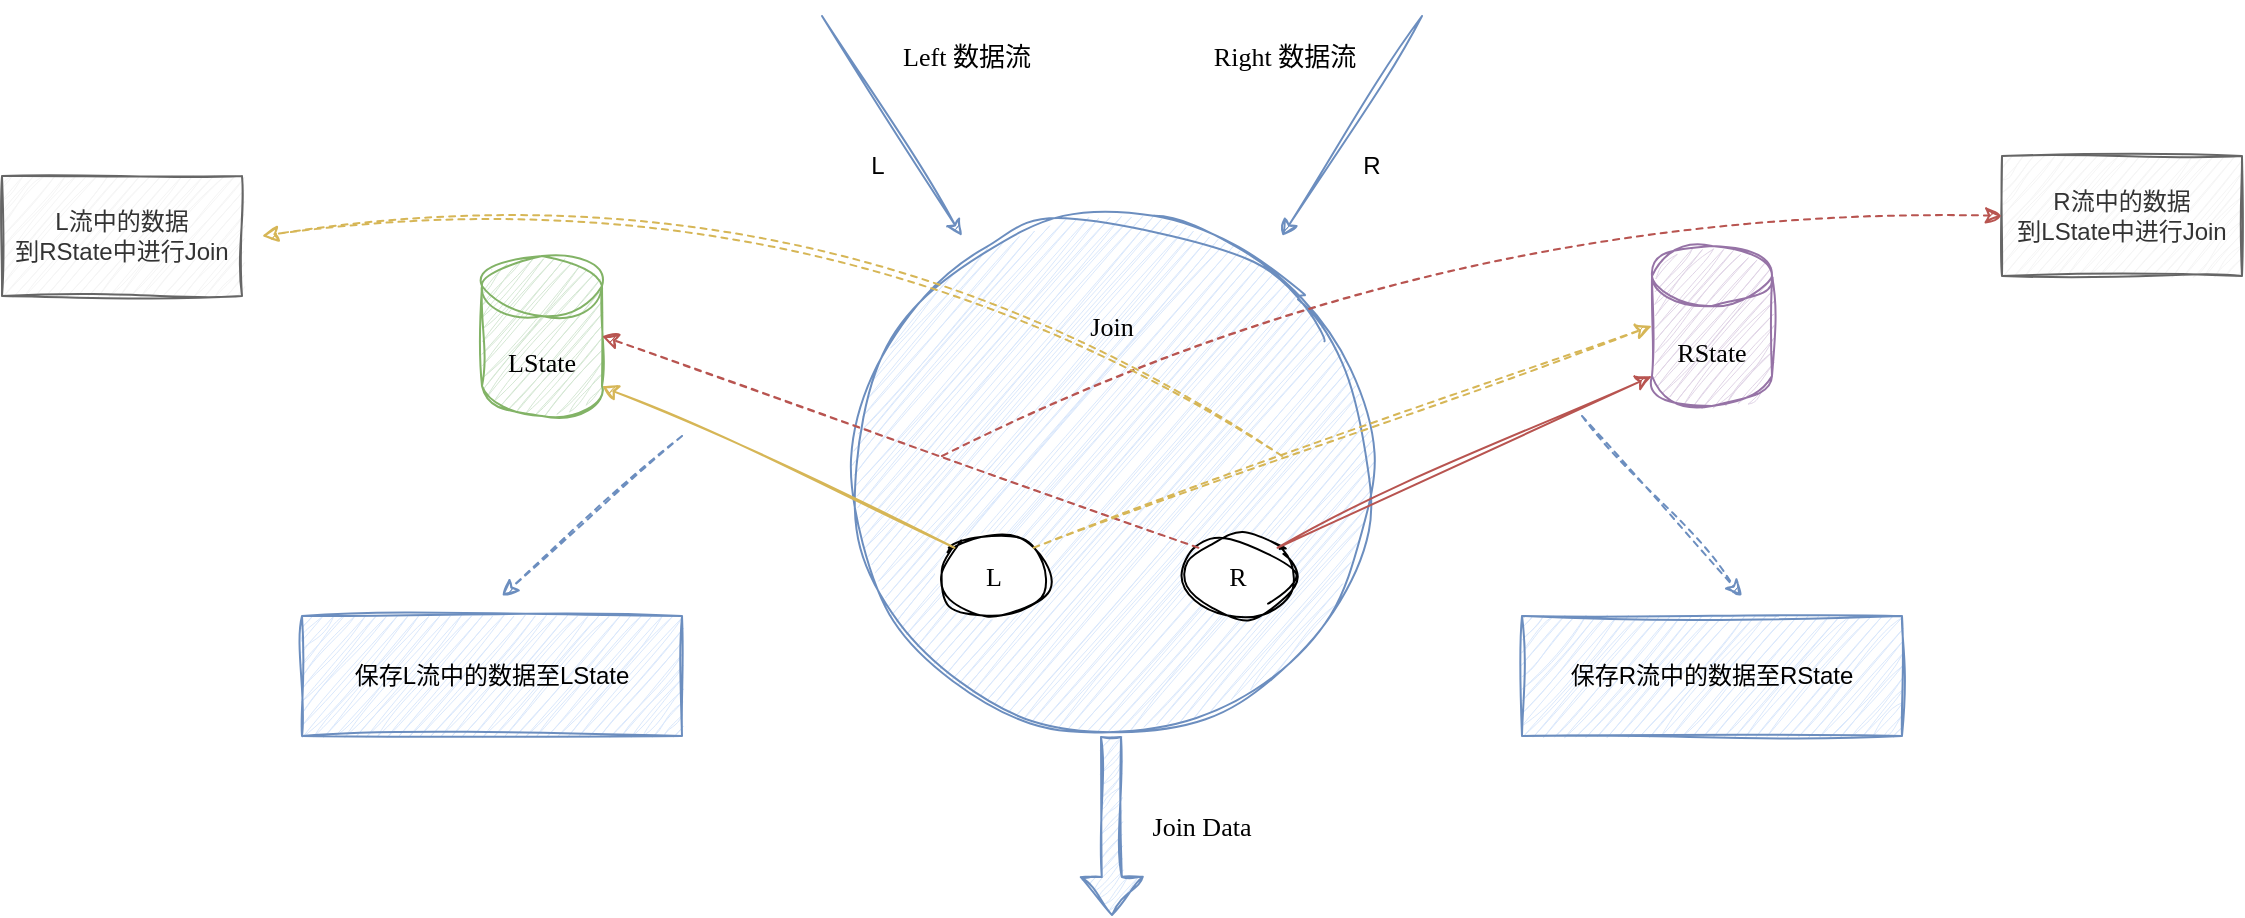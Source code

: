 <mxfile version="22.0.3" type="device" pages="10">
  <diagram name="双流 Join 原理" id="rjiDh0cbmCn_wPM6kr5x">
    <mxGraphModel dx="1428" dy="659" grid="1" gridSize="10" guides="1" tooltips="1" connect="1" arrows="1" fold="1" page="0" pageScale="1" pageWidth="827" pageHeight="1169" math="0" shadow="0">
      <root>
        <mxCell id="0" />
        <mxCell id="1" parent="0" />
        <mxCell id="NJZ3g9EuFq1NtIzPD0FX-1" value="" style="ellipse;whiteSpace=wrap;html=1;aspect=fixed;fontFamily=Comic Sans MS;fontSize=13;sketch=1;curveFitting=1;jiggle=2;fillColor=#dae8fc;strokeColor=#6c8ebf;" parent="1" vertex="1">
          <mxGeometry x="315" y="190" width="260" height="260" as="geometry" />
        </mxCell>
        <mxCell id="NJZ3g9EuFq1NtIzPD0FX-2" value="Join" style="text;html=1;strokeColor=none;fillColor=none;align=center;verticalAlign=middle;whiteSpace=wrap;rounded=0;fontFamily=Comic Sans MS;fontSize=13;sketch=1;curveFitting=1;jiggle=2;" parent="1" vertex="1">
          <mxGeometry x="397" y="220" width="96" height="50" as="geometry" />
        </mxCell>
        <mxCell id="NJZ3g9EuFq1NtIzPD0FX-3" value="L" style="ellipse;whiteSpace=wrap;html=1;fontFamily=Comic Sans MS;fontSize=13;sketch=1;curveFitting=1;jiggle=2;" parent="1" vertex="1">
          <mxGeometry x="358" y="350" width="56" height="40" as="geometry" />
        </mxCell>
        <mxCell id="NJZ3g9EuFq1NtIzPD0FX-4" value="R" style="ellipse;whiteSpace=wrap;html=1;fontFamily=Comic Sans MS;fontSize=13;sketch=1;curveFitting=1;jiggle=2;" parent="1" vertex="1">
          <mxGeometry x="480" y="350" width="56" height="40" as="geometry" />
        </mxCell>
        <mxCell id="NJZ3g9EuFq1NtIzPD0FX-5" value="" style="shape=flexArrow;endArrow=classic;html=1;rounded=0;fontFamily=Comic Sans MS;fontSize=13;sketch=1;curveFitting=1;jiggle=2;fillColor=#dae8fc;strokeColor=#6c8ebf;" parent="1" edge="1">
          <mxGeometry width="50" height="50" relative="1" as="geometry">
            <mxPoint x="444.5" y="450" as="sourcePoint" />
            <mxPoint x="445" y="540" as="targetPoint" />
          </mxGeometry>
        </mxCell>
        <mxCell id="NJZ3g9EuFq1NtIzPD0FX-6" value="Join Data" style="text;html=1;strokeColor=none;fillColor=none;align=center;verticalAlign=middle;whiteSpace=wrap;rounded=0;fontFamily=Comic Sans MS;fontSize=13;sketch=1;curveFitting=1;jiggle=2;" parent="1" vertex="1">
          <mxGeometry x="460" y="480" width="60" height="30" as="geometry" />
        </mxCell>
        <mxCell id="NJZ3g9EuFq1NtIzPD0FX-7" value="LState" style="shape=cylinder3;whiteSpace=wrap;html=1;boundedLbl=1;backgroundOutline=1;size=15;fontFamily=Comic Sans MS;fontSize=13;sketch=1;curveFitting=1;jiggle=2;fillColor=#d5e8d4;strokeColor=#82b366;" parent="1" vertex="1">
          <mxGeometry x="130" y="210" width="60" height="80" as="geometry" />
        </mxCell>
        <mxCell id="NJZ3g9EuFq1NtIzPD0FX-8" value="RState" style="shape=cylinder3;whiteSpace=wrap;html=1;boundedLbl=1;backgroundOutline=1;size=15;fontFamily=Comic Sans MS;fontSize=13;sketch=1;curveFitting=1;jiggle=2;fillColor=#e1d5e7;strokeColor=#9673a6;" parent="1" vertex="1">
          <mxGeometry x="715" y="205" width="60" height="80" as="geometry" />
        </mxCell>
        <mxCell id="NJZ3g9EuFq1NtIzPD0FX-9" value="Left 数据流" style="text;html=1;strokeColor=none;fillColor=none;align=center;verticalAlign=middle;whiteSpace=wrap;rounded=0;fontFamily=Comic Sans MS;fontSize=13;sketch=1;curveFitting=1;jiggle=2;" parent="1" vertex="1">
          <mxGeometry x="331" y="90" width="83" height="40" as="geometry" />
        </mxCell>
        <mxCell id="NJZ3g9EuFq1NtIzPD0FX-10" value="Right 数据流" style="text;html=1;strokeColor=none;fillColor=none;align=center;verticalAlign=middle;whiteSpace=wrap;rounded=0;fontFamily=Comic Sans MS;fontSize=13;sketch=1;curveFitting=1;jiggle=2;" parent="1" vertex="1">
          <mxGeometry x="490" y="90" width="83" height="40" as="geometry" />
        </mxCell>
        <mxCell id="NJZ3g9EuFq1NtIzPD0FX-11" value="" style="endArrow=classic;html=1;rounded=0;sketch=1;curveFitting=1;jiggle=2;fillColor=#dae8fc;strokeColor=#6c8ebf;" parent="1" edge="1">
          <mxGeometry width="50" height="50" relative="1" as="geometry">
            <mxPoint x="300" y="90" as="sourcePoint" />
            <mxPoint x="370" y="200" as="targetPoint" />
          </mxGeometry>
        </mxCell>
        <mxCell id="NJZ3g9EuFq1NtIzPD0FX-12" value="" style="endArrow=classic;html=1;rounded=0;sketch=1;curveFitting=1;jiggle=2;fillColor=#dae8fc;strokeColor=#6c8ebf;" parent="1" edge="1">
          <mxGeometry width="50" height="50" relative="1" as="geometry">
            <mxPoint x="600" y="90" as="sourcePoint" />
            <mxPoint x="530" y="200" as="targetPoint" />
          </mxGeometry>
        </mxCell>
        <mxCell id="NJZ3g9EuFq1NtIzPD0FX-13" value="L" style="text;html=1;strokeColor=none;fillColor=none;align=center;verticalAlign=middle;whiteSpace=wrap;rounded=0;sketch=1;curveFitting=1;jiggle=2;" parent="1" vertex="1">
          <mxGeometry x="298" y="150" width="60" height="30" as="geometry" />
        </mxCell>
        <mxCell id="NJZ3g9EuFq1NtIzPD0FX-14" value="R" style="text;html=1;strokeColor=none;fillColor=none;align=center;verticalAlign=middle;whiteSpace=wrap;rounded=0;sketch=1;curveFitting=1;jiggle=2;" parent="1" vertex="1">
          <mxGeometry x="545" y="150" width="60" height="30" as="geometry" />
        </mxCell>
        <mxCell id="NJZ3g9EuFq1NtIzPD0FX-15" value="L流中的数据&lt;br&gt;到RState中进行Join" style="rounded=0;whiteSpace=wrap;html=1;sketch=1;curveFitting=1;jiggle=2;fillColor=#f5f5f5;fontColor=#333333;strokeColor=#666666;" parent="1" vertex="1">
          <mxGeometry x="-110" y="170" width="120" height="60" as="geometry" />
        </mxCell>
        <mxCell id="NJZ3g9EuFq1NtIzPD0FX-16" value="R流中的数据&lt;br&gt;到LState中进行Join" style="rounded=0;whiteSpace=wrap;html=1;sketch=1;curveFitting=1;jiggle=2;fillColor=#f5f5f5;fontColor=#333333;strokeColor=#666666;" parent="1" vertex="1">
          <mxGeometry x="890" y="160" width="120" height="60" as="geometry" />
        </mxCell>
        <mxCell id="NJZ3g9EuFq1NtIzPD0FX-17" value="保存L流中的数据至LState" style="rounded=0;whiteSpace=wrap;html=1;sketch=1;curveFitting=1;jiggle=2;fillColor=#dae8fc;strokeColor=#6c8ebf;" parent="1" vertex="1">
          <mxGeometry x="40" y="390" width="190" height="60" as="geometry" />
        </mxCell>
        <mxCell id="NJZ3g9EuFq1NtIzPD0FX-18" value="保存R流中的数据至RState" style="rounded=0;whiteSpace=wrap;html=1;sketch=1;curveFitting=1;jiggle=2;fillColor=#dae8fc;strokeColor=#6c8ebf;" parent="1" vertex="1">
          <mxGeometry x="650" y="390" width="190" height="60" as="geometry" />
        </mxCell>
        <mxCell id="NJZ3g9EuFq1NtIzPD0FX-19" value="" style="endArrow=classic;html=1;rounded=0;entryX=0;entryY=1;entryDx=0;entryDy=-15;entryPerimeter=0;exitX=1;exitY=0;exitDx=0;exitDy=0;fillColor=#f8cecc;strokeColor=#b85450;sketch=1;curveFitting=1;jiggle=2;" parent="1" source="NJZ3g9EuFq1NtIzPD0FX-4" target="NJZ3g9EuFq1NtIzPD0FX-8" edge="1">
          <mxGeometry width="50" height="50" relative="1" as="geometry">
            <mxPoint x="540" y="370" as="sourcePoint" />
            <mxPoint x="590" y="320" as="targetPoint" />
          </mxGeometry>
        </mxCell>
        <mxCell id="NJZ3g9EuFq1NtIzPD0FX-20" value="" style="endArrow=classic;html=1;rounded=0;entryX=1;entryY=1;entryDx=0;entryDy=-15;entryPerimeter=0;exitX=0;exitY=0;exitDx=0;exitDy=0;fillColor=#fff2cc;strokeColor=#d6b656;sketch=1;curveFitting=1;jiggle=2;" parent="1" source="NJZ3g9EuFq1NtIzPD0FX-3" target="NJZ3g9EuFq1NtIzPD0FX-7" edge="1">
          <mxGeometry width="50" height="50" relative="1" as="geometry">
            <mxPoint x="538" y="366" as="sourcePoint" />
            <mxPoint x="725" y="280" as="targetPoint" />
          </mxGeometry>
        </mxCell>
        <mxCell id="NJZ3g9EuFq1NtIzPD0FX-21" value="" style="endArrow=classic;html=1;rounded=0;entryX=1;entryY=0.5;entryDx=0;entryDy=0;entryPerimeter=0;exitX=0;exitY=0;exitDx=0;exitDy=0;dashed=1;fillColor=#f8cecc;strokeColor=#b85450;sketch=1;curveFitting=1;jiggle=2;" parent="1" source="NJZ3g9EuFq1NtIzPD0FX-4" target="NJZ3g9EuFq1NtIzPD0FX-7" edge="1">
          <mxGeometry width="50" height="50" relative="1" as="geometry">
            <mxPoint x="376" y="366" as="sourcePoint" />
            <mxPoint x="200" y="285" as="targetPoint" />
          </mxGeometry>
        </mxCell>
        <mxCell id="NJZ3g9EuFq1NtIzPD0FX-22" value="" style="endArrow=classic;html=1;rounded=0;entryX=0;entryY=0.5;entryDx=0;entryDy=0;entryPerimeter=0;exitX=1;exitY=0;exitDx=0;exitDy=0;dashed=1;fillColor=#fff2cc;strokeColor=#d6b656;sketch=1;curveFitting=1;jiggle=2;" parent="1" source="NJZ3g9EuFq1NtIzPD0FX-3" target="NJZ3g9EuFq1NtIzPD0FX-8" edge="1">
          <mxGeometry width="50" height="50" relative="1" as="geometry">
            <mxPoint x="538" y="366" as="sourcePoint" />
            <mxPoint x="725" y="280" as="targetPoint" />
          </mxGeometry>
        </mxCell>
        <mxCell id="NJZ3g9EuFq1NtIzPD0FX-23" value="" style="curved=1;endArrow=classic;html=1;rounded=0;dashed=1;fillColor=#f8cecc;strokeColor=#b85450;sketch=1;curveFitting=1;jiggle=2;" parent="1" edge="1">
          <mxGeometry width="50" height="50" relative="1" as="geometry">
            <mxPoint x="360" y="310" as="sourcePoint" />
            <mxPoint x="890" y="190" as="targetPoint" />
            <Array as="points">
              <mxPoint x="610" y="180" />
            </Array>
          </mxGeometry>
        </mxCell>
        <mxCell id="NJZ3g9EuFq1NtIzPD0FX-24" value="" style="curved=1;endArrow=classic;html=1;rounded=0;dashed=1;fillColor=#fff2cc;strokeColor=#d6b656;sketch=1;curveFitting=1;jiggle=2;" parent="1" edge="1">
          <mxGeometry width="50" height="50" relative="1" as="geometry">
            <mxPoint x="530" y="310" as="sourcePoint" />
            <mxPoint x="20" y="200" as="targetPoint" />
            <Array as="points">
              <mxPoint x="300" y="160" />
            </Array>
          </mxGeometry>
        </mxCell>
        <mxCell id="NJZ3g9EuFq1NtIzPD0FX-25" value="" style="endArrow=classic;html=1;rounded=0;fillColor=#dae8fc;strokeColor=#6c8ebf;dashed=1;sketch=1;curveFitting=1;jiggle=2;" parent="1" edge="1">
          <mxGeometry width="50" height="50" relative="1" as="geometry">
            <mxPoint x="230" y="300" as="sourcePoint" />
            <mxPoint x="140" y="380" as="targetPoint" />
          </mxGeometry>
        </mxCell>
        <mxCell id="NJZ3g9EuFq1NtIzPD0FX-26" value="" style="endArrow=classic;html=1;rounded=0;fillColor=#dae8fc;strokeColor=#6c8ebf;dashed=1;sketch=1;curveFitting=1;jiggle=2;" parent="1" edge="1">
          <mxGeometry width="50" height="50" relative="1" as="geometry">
            <mxPoint x="680" y="290" as="sourcePoint" />
            <mxPoint x="760" y="380" as="targetPoint" />
          </mxGeometry>
        </mxCell>
      </root>
    </mxGraphModel>
  </diagram>
  <diagram id="tpU-FxoDRer-TncTjgqI" name="Join 类型">
    <mxGraphModel dx="1354" dy="1025" grid="1" gridSize="10" guides="1" tooltips="1" connect="1" arrows="1" fold="1" page="0" pageScale="1" pageWidth="827" pageHeight="1169" math="0" shadow="0">
      <root>
        <mxCell id="0" />
        <mxCell id="1" parent="0" />
        <mxCell id="zCXGhBJK4oKypNJskYZB-1" value="普通 Join&lt;br style=&quot;font-size: 13px;&quot;&gt;（Regular Join）" style="rounded=0;whiteSpace=wrap;html=1;fontFamily=Comic Sans MS;fontSize=13;sketch=1;curveFitting=1;jiggle=2;" vertex="1" parent="1">
          <mxGeometry x="-60" y="-10" width="130" height="60" as="geometry" />
        </mxCell>
        <mxCell id="zCXGhBJK4oKypNJskYZB-2" value="时间区间 Join&lt;br style=&quot;font-size: 13px;&quot;&gt;（Interval Join）" style="rounded=0;whiteSpace=wrap;html=1;fontFamily=Comic Sans MS;fontSize=13;sketch=1;curveFitting=1;jiggle=2;" vertex="1" parent="1">
          <mxGeometry x="150" y="-10" width="140" height="60" as="geometry" />
        </mxCell>
        <mxCell id="zCXGhBJK4oKypNJskYZB-3" value="时态/快照 Join&lt;br style=&quot;font-size: 13px;&quot;&gt;（Temporal Join）" style="rounded=0;whiteSpace=wrap;html=1;fontFamily=Comic Sans MS;fontSize=13;sketch=1;curveFitting=1;jiggle=2;" vertex="1" parent="1">
          <mxGeometry x="370" y="-10" width="140" height="60" as="geometry" />
        </mxCell>
        <mxCell id="zCXGhBJK4oKypNJskYZB-4" value="维表 Join&lt;br style=&quot;font-size: 13px;&quot;&gt;（Lookup Join）" style="rounded=0;whiteSpace=wrap;html=1;fontFamily=Comic Sans MS;fontSize=13;sketch=1;curveFitting=1;jiggle=2;" vertex="1" parent="1">
          <mxGeometry x="-60" y="110" width="140" height="60" as="geometry" />
        </mxCell>
        <mxCell id="zCXGhBJK4oKypNJskYZB-5" value="数组炸裂&lt;br style=&quot;font-size: 13px;&quot;&gt;（Araay Expansion）" style="rounded=0;whiteSpace=wrap;html=1;fontFamily=Comic Sans MS;fontSize=13;sketch=1;curveFitting=1;jiggle=2;" vertex="1" parent="1">
          <mxGeometry x="150" y="110" width="140" height="60" as="geometry" />
        </mxCell>
        <mxCell id="zCXGhBJK4oKypNJskYZB-6" value="表函数 Join&lt;br style=&quot;font-size: 13px;&quot;&gt;（Table Function Join）" style="rounded=0;whiteSpace=wrap;html=1;fontFamily=Comic Sans MS;fontSize=13;sketch=1;curveFitting=1;jiggle=2;" vertex="1" parent="1">
          <mxGeometry x="370" y="110" width="150" height="60" as="geometry" />
        </mxCell>
        <mxCell id="zCXGhBJK4oKypNJskYZB-7" value="窗口 Join&lt;br style=&quot;font-size: 13px;&quot;&gt;（Window Join）" style="rounded=0;whiteSpace=wrap;html=1;fontFamily=Comic Sans MS;fontSize=13;sketch=1;curveFitting=1;jiggle=2;" vertex="1" parent="1">
          <mxGeometry x="-60" y="210" width="150" height="60" as="geometry" />
        </mxCell>
      </root>
    </mxGraphModel>
  </diagram>
  <diagram id="UwNAjAzFPW-2D8onbXN3" name="普通 Join - Inner Join的执行流程">
    <mxGraphModel dx="1354" dy="1025" grid="1" gridSize="10" guides="1" tooltips="1" connect="1" arrows="1" fold="1" page="0" pageScale="1" pageWidth="827" pageHeight="1169" math="0" shadow="0">
      <root>
        <mxCell id="0" />
        <mxCell id="1" parent="0" />
        <mxCell id="FumdBgejNCrDI8rma0DB-1" value="" style="shape=table;html=1;whiteSpace=wrap;startSize=0;container=1;collapsible=0;childLayout=tableLayout;strokeWidth=2;fontFamily=Comic Sans MS;fontSize=13;" vertex="1" parent="1">
          <mxGeometry x="-280" y="-350" width="260" height="80" as="geometry" />
        </mxCell>
        <mxCell id="FumdBgejNCrDI8rma0DB-2" value="" style="shape=tableRow;horizontal=0;startSize=0;swimlaneHead=0;swimlaneBody=0;top=0;left=0;bottom=0;right=0;collapsible=0;dropTarget=0;fillColor=#f8cecc;points=[[0,0.5],[1,0.5]];portConstraint=eastwest;strokeColor=#b85450;fontFamily=Comic Sans MS;fontSize=13;" vertex="1" parent="FumdBgejNCrDI8rma0DB-1">
          <mxGeometry width="260" height="27" as="geometry" />
        </mxCell>
        <mxCell id="FumdBgejNCrDI8rma0DB-3" value="order_id" style="shape=partialRectangle;html=1;whiteSpace=wrap;connectable=0;fillColor=none;top=0;left=0;bottom=0;right=0;overflow=hidden;fontStyle=1;fontFamily=Comic Sans MS;fontSize=13;" vertex="1" parent="FumdBgejNCrDI8rma0DB-2">
          <mxGeometry width="113" height="27" as="geometry">
            <mxRectangle width="113" height="27" as="alternateBounds" />
          </mxGeometry>
        </mxCell>
        <mxCell id="FumdBgejNCrDI8rma0DB-4" value="timestamp" style="shape=partialRectangle;html=1;whiteSpace=wrap;connectable=0;fillColor=none;top=0;left=0;bottom=0;right=0;overflow=hidden;fontStyle=1;fontFamily=Comic Sans MS;fontSize=13;" vertex="1" parent="FumdBgejNCrDI8rma0DB-2">
          <mxGeometry x="113" width="147" height="27" as="geometry">
            <mxRectangle width="147" height="27" as="alternateBounds" />
          </mxGeometry>
        </mxCell>
        <mxCell id="FumdBgejNCrDI8rma0DB-5" value="" style="shape=tableRow;horizontal=0;startSize=0;swimlaneHead=0;swimlaneBody=0;top=0;left=0;bottom=0;right=0;collapsible=0;dropTarget=0;fillColor=#dae8fc;points=[[0,0.5],[1,0.5]];portConstraint=eastwest;strokeColor=#6c8ebf;fontFamily=Comic Sans MS;fontSize=13;" vertex="1" parent="FumdBgejNCrDI8rma0DB-1">
          <mxGeometry y="27" width="260" height="26" as="geometry" />
        </mxCell>
        <mxCell id="FumdBgejNCrDI8rma0DB-6" value="1001" style="shape=partialRectangle;html=1;whiteSpace=wrap;connectable=0;fillColor=#dae8fc;top=0;left=0;bottom=0;right=0;overflow=hidden;strokeColor=#6c8ebf;fontFamily=Comic Sans MS;fontSize=13;" vertex="1" parent="FumdBgejNCrDI8rma0DB-5">
          <mxGeometry width="113" height="26" as="geometry">
            <mxRectangle width="113" height="26" as="alternateBounds" />
          </mxGeometry>
        </mxCell>
        <mxCell id="FumdBgejNCrDI8rma0DB-7" value="2022-10-10 10:00:00" style="shape=partialRectangle;html=1;whiteSpace=wrap;connectable=0;fillColor=#dae8fc;top=0;left=0;bottom=0;right=0;overflow=hidden;strokeColor=#6c8ebf;fontFamily=Comic Sans MS;fontSize=13;" vertex="1" parent="FumdBgejNCrDI8rma0DB-5">
          <mxGeometry x="113" width="147" height="26" as="geometry">
            <mxRectangle width="147" height="26" as="alternateBounds" />
          </mxGeometry>
        </mxCell>
        <mxCell id="FumdBgejNCrDI8rma0DB-8" value="" style="shape=tableRow;horizontal=0;startSize=0;swimlaneHead=0;swimlaneBody=0;top=0;left=0;bottom=0;right=0;collapsible=0;dropTarget=0;fillColor=#dae8fc;points=[[0,0.5],[1,0.5]];portConstraint=eastwest;strokeColor=#6c8ebf;fontFamily=Comic Sans MS;fontSize=13;" vertex="1" parent="FumdBgejNCrDI8rma0DB-1">
          <mxGeometry y="53" width="260" height="27" as="geometry" />
        </mxCell>
        <mxCell id="FumdBgejNCrDI8rma0DB-9" value="1002" style="shape=partialRectangle;html=1;whiteSpace=wrap;connectable=0;fillColor=#dae8fc;top=0;left=0;bottom=0;right=0;overflow=hidden;strokeColor=#6c8ebf;fontFamily=Comic Sans MS;fontSize=13;" vertex="1" parent="FumdBgejNCrDI8rma0DB-8">
          <mxGeometry width="113" height="27" as="geometry">
            <mxRectangle width="113" height="27" as="alternateBounds" />
          </mxGeometry>
        </mxCell>
        <mxCell id="FumdBgejNCrDI8rma0DB-10" value="2022-10-10 10:01:02" style="shape=partialRectangle;html=1;whiteSpace=wrap;connectable=0;fillColor=#dae8fc;top=0;left=0;bottom=0;right=0;overflow=hidden;strokeColor=#6c8ebf;fontFamily=Comic Sans MS;fontSize=13;" vertex="1" parent="FumdBgejNCrDI8rma0DB-8">
          <mxGeometry x="113" width="147" height="27" as="geometry">
            <mxRectangle width="147" height="27" as="alternateBounds" />
          </mxGeometry>
        </mxCell>
        <mxCell id="FumdBgejNCrDI8rma0DB-11" value="表A-（订单表）" style="rounded=0;whiteSpace=wrap;html=1;fillColor=#fff2cc;strokeColor=#d6b656;fontFamily=Comic Sans MS;fontSize=13;" vertex="1" parent="1">
          <mxGeometry x="-280" y="-380" width="260" height="30" as="geometry" />
        </mxCell>
        <mxCell id="FumdBgejNCrDI8rma0DB-12" value="" style="shape=table;html=1;whiteSpace=wrap;startSize=0;container=1;collapsible=0;childLayout=tableLayout;strokeWidth=2;fontFamily=Comic Sans MS;fontSize=13;" vertex="1" parent="1">
          <mxGeometry x="111" y="-350" width="180" height="53" as="geometry" />
        </mxCell>
        <mxCell id="FumdBgejNCrDI8rma0DB-13" value="" style="shape=tableRow;horizontal=0;startSize=0;swimlaneHead=0;swimlaneBody=0;top=0;left=0;bottom=0;right=0;collapsible=0;dropTarget=0;fillColor=none;points=[[0,0.5],[1,0.5]];portConstraint=eastwest;fontFamily=Comic Sans MS;fontSize=13;" vertex="1" parent="FumdBgejNCrDI8rma0DB-12">
          <mxGeometry width="180" height="27" as="geometry" />
        </mxCell>
        <mxCell id="FumdBgejNCrDI8rma0DB-14" value="order_id" style="shape=partialRectangle;html=1;whiteSpace=wrap;connectable=0;fillColor=#f8cecc;top=0;left=0;bottom=0;right=0;overflow=hidden;fontStyle=1;strokeColor=#b85450;fontFamily=Comic Sans MS;fontSize=13;" vertex="1" parent="FumdBgejNCrDI8rma0DB-13">
          <mxGeometry width="90" height="27" as="geometry">
            <mxRectangle width="90" height="27" as="alternateBounds" />
          </mxGeometry>
        </mxCell>
        <mxCell id="FumdBgejNCrDI8rma0DB-15" value="pay_money" style="shape=partialRectangle;html=1;whiteSpace=wrap;connectable=0;fillColor=#f8cecc;top=0;left=0;bottom=0;right=0;overflow=hidden;fontStyle=1;strokeColor=#b85450;fontFamily=Comic Sans MS;fontSize=13;" vertex="1" parent="FumdBgejNCrDI8rma0DB-13">
          <mxGeometry x="90" width="90" height="27" as="geometry">
            <mxRectangle width="90" height="27" as="alternateBounds" />
          </mxGeometry>
        </mxCell>
        <mxCell id="FumdBgejNCrDI8rma0DB-16" value="" style="shape=tableRow;horizontal=0;startSize=0;swimlaneHead=0;swimlaneBody=0;top=0;left=0;bottom=0;right=0;collapsible=0;dropTarget=0;fillColor=none;points=[[0,0.5],[1,0.5]];portConstraint=eastwest;fontFamily=Comic Sans MS;fontSize=13;" vertex="1" parent="FumdBgejNCrDI8rma0DB-12">
          <mxGeometry y="27" width="180" height="26" as="geometry" />
        </mxCell>
        <mxCell id="FumdBgejNCrDI8rma0DB-17" value="1002" style="shape=partialRectangle;html=1;whiteSpace=wrap;connectable=0;fillColor=#dae8fc;top=0;left=0;bottom=0;right=0;overflow=hidden;strokeColor=#6c8ebf;fontFamily=Comic Sans MS;fontSize=13;" vertex="1" parent="FumdBgejNCrDI8rma0DB-16">
          <mxGeometry width="90" height="26" as="geometry">
            <mxRectangle width="90" height="26" as="alternateBounds" />
          </mxGeometry>
        </mxCell>
        <mxCell id="FumdBgejNCrDI8rma0DB-18" value="100" style="shape=partialRectangle;html=1;whiteSpace=wrap;connectable=0;fillColor=#dae8fc;top=0;left=0;bottom=0;right=0;overflow=hidden;strokeColor=#6c8ebf;fontFamily=Comic Sans MS;fontSize=13;" vertex="1" parent="FumdBgejNCrDI8rma0DB-16">
          <mxGeometry x="90" width="90" height="26" as="geometry">
            <mxRectangle width="90" height="26" as="alternateBounds" />
          </mxGeometry>
        </mxCell>
        <mxCell id="FumdBgejNCrDI8rma0DB-19" value="表B-（支付宝）" style="rounded=0;whiteSpace=wrap;html=1;fillColor=#fff2cc;strokeColor=#d6b656;fontFamily=Comic Sans MS;fontSize=13;" vertex="1" parent="1">
          <mxGeometry x="110" y="-380" width="180" height="30" as="geometry" />
        </mxCell>
        <mxCell id="FumdBgejNCrDI8rma0DB-20" value="" style="shape=table;html=1;whiteSpace=wrap;startSize=0;container=1;collapsible=0;childLayout=tableLayout;strokeWidth=2;fontFamily=Comic Sans MS;fontSize=13;" vertex="1" parent="1">
          <mxGeometry x="390" y="-351" width="340" height="54" as="geometry" />
        </mxCell>
        <mxCell id="FumdBgejNCrDI8rma0DB-21" value="" style="shape=tableRow;horizontal=0;startSize=0;swimlaneHead=0;swimlaneBody=0;top=0;left=0;bottom=0;right=0;collapsible=0;dropTarget=0;fillColor=none;points=[[0,0.5],[1,0.5]];portConstraint=eastwest;fontFamily=Comic Sans MS;fontSize=13;" vertex="1" parent="FumdBgejNCrDI8rma0DB-20">
          <mxGeometry width="340" height="27" as="geometry" />
        </mxCell>
        <mxCell id="FumdBgejNCrDI8rma0DB-22" value="uid" style="shape=partialRectangle;html=1;whiteSpace=wrap;connectable=0;fillColor=#f8cecc;top=0;left=0;bottom=0;right=0;overflow=hidden;fontStyle=1;strokeColor=#b85450;fontFamily=Comic Sans MS;fontSize=13;" vertex="1" parent="FumdBgejNCrDI8rma0DB-21">
          <mxGeometry width="100" height="27" as="geometry">
            <mxRectangle width="100" height="27" as="alternateBounds" />
          </mxGeometry>
        </mxCell>
        <mxCell id="FumdBgejNCrDI8rma0DB-23" value="timestamp" style="shape=partialRectangle;html=1;whiteSpace=wrap;connectable=0;fillColor=#f8cecc;top=0;left=0;bottom=0;right=0;overflow=hidden;fontStyle=1;strokeColor=#b85450;fontFamily=Comic Sans MS;fontSize=13;" vertex="1" parent="FumdBgejNCrDI8rma0DB-21">
          <mxGeometry x="100" width="150" height="27" as="geometry">
            <mxRectangle width="150" height="27" as="alternateBounds" />
          </mxGeometry>
        </mxCell>
        <mxCell id="FumdBgejNCrDI8rma0DB-24" value="pay_money" style="shape=partialRectangle;html=1;whiteSpace=wrap;connectable=0;fillColor=#f8cecc;top=0;left=0;bottom=0;right=0;overflow=hidden;fontStyle=1;strokeColor=#b85450;fontFamily=Comic Sans MS;fontSize=13;" vertex="1" parent="FumdBgejNCrDI8rma0DB-21">
          <mxGeometry x="250" width="90" height="27" as="geometry">
            <mxRectangle width="90" height="27" as="alternateBounds" />
          </mxGeometry>
        </mxCell>
        <mxCell id="FumdBgejNCrDI8rma0DB-25" value="" style="shape=tableRow;horizontal=0;startSize=0;swimlaneHead=0;swimlaneBody=0;top=0;left=0;bottom=0;right=0;collapsible=0;dropTarget=0;fillColor=none;points=[[0,0.5],[1,0.5]];portConstraint=eastwest;fontFamily=Comic Sans MS;fontSize=13;" vertex="1" parent="FumdBgejNCrDI8rma0DB-20">
          <mxGeometry y="27" width="340" height="27" as="geometry" />
        </mxCell>
        <mxCell id="FumdBgejNCrDI8rma0DB-26" value="1002" style="shape=partialRectangle;html=1;whiteSpace=wrap;connectable=0;fillColor=#dae8fc;top=0;left=0;bottom=0;right=0;overflow=hidden;strokeColor=#6c8ebf;fontFamily=Comic Sans MS;fontSize=13;" vertex="1" parent="FumdBgejNCrDI8rma0DB-25">
          <mxGeometry width="100" height="27" as="geometry">
            <mxRectangle width="100" height="27" as="alternateBounds" />
          </mxGeometry>
        </mxCell>
        <mxCell id="FumdBgejNCrDI8rma0DB-27" value="2022-10-10 10:01:02" style="shape=partialRectangle;html=1;whiteSpace=wrap;connectable=0;fillColor=#dae8fc;top=0;left=0;bottom=0;right=0;overflow=hidden;strokeColor=#6c8ebf;fontFamily=Comic Sans MS;fontSize=13;" vertex="1" parent="FumdBgejNCrDI8rma0DB-25">
          <mxGeometry x="100" width="150" height="27" as="geometry">
            <mxRectangle width="150" height="27" as="alternateBounds" />
          </mxGeometry>
        </mxCell>
        <mxCell id="FumdBgejNCrDI8rma0DB-28" value="100" style="shape=partialRectangle;html=1;whiteSpace=wrap;connectable=0;fillColor=#dae8fc;top=0;left=0;bottom=0;right=0;overflow=hidden;strokeColor=#6c8ebf;fontFamily=Comic Sans MS;fontSize=13;" vertex="1" parent="FumdBgejNCrDI8rma0DB-25">
          <mxGeometry x="250" width="90" height="27" as="geometry">
            <mxRectangle width="90" height="27" as="alternateBounds" />
          </mxGeometry>
        </mxCell>
        <mxCell id="FumdBgejNCrDI8rma0DB-29" value="表C-（汇总表）" style="rounded=0;whiteSpace=wrap;html=1;fillColor=#fff2cc;strokeColor=#d6b656;fontFamily=Comic Sans MS;fontSize=13;" vertex="1" parent="1">
          <mxGeometry x="390" y="-381" width="340" height="30" as="geometry" />
        </mxCell>
        <mxCell id="FumdBgejNCrDI8rma0DB-30" style="edgeStyle=orthogonalEdgeStyle;rounded=0;orthogonalLoop=1;jettySize=auto;html=1;entryX=0;entryY=0.75;entryDx=0;entryDy=0;fontFamily=Comic Sans MS;fontSize=13;" edge="1" parent="1" source="FumdBgejNCrDI8rma0DB-8" target="FumdBgejNCrDI8rma0DB-12">
          <mxGeometry relative="1" as="geometry" />
        </mxCell>
        <mxCell id="FumdBgejNCrDI8rma0DB-31" style="edgeStyle=orthogonalEdgeStyle;rounded=0;orthogonalLoop=1;jettySize=auto;html=1;entryX=0;entryY=0.75;entryDx=0;entryDy=0;fontFamily=Comic Sans MS;fontSize=13;" edge="1" parent="1" source="FumdBgejNCrDI8rma0DB-16" target="FumdBgejNCrDI8rma0DB-20">
          <mxGeometry relative="1" as="geometry" />
        </mxCell>
        <mxCell id="FumdBgejNCrDI8rma0DB-32" value="INNER JOIN" style="text;html=1;strokeColor=none;fillColor=none;align=center;verticalAlign=middle;whiteSpace=wrap;rounded=0;fontFamily=Comic Sans MS;fontSize=13;" vertex="1" parent="1">
          <mxGeometry y="-360" width="90" height="30" as="geometry" />
        </mxCell>
        <mxCell id="FumdBgejNCrDI8rma0DB-33" value="=" style="text;html=1;strokeColor=none;fillColor=none;align=center;verticalAlign=middle;whiteSpace=wrap;rounded=0;fontFamily=Comic Sans MS;fontSize=13;" vertex="1" parent="1">
          <mxGeometry x="320" y="-360" width="49" height="30" as="geometry" />
        </mxCell>
        <mxCell id="FumdBgejNCrDI8rma0DB-34" value="" style="shape=table;html=1;whiteSpace=wrap;startSize=0;container=1;collapsible=0;childLayout=tableLayout;strokeWidth=2;fontFamily=Comic Sans MS;fontSize=13;" vertex="1" parent="1">
          <mxGeometry x="-280" y="-149" width="260" height="80" as="geometry" />
        </mxCell>
        <mxCell id="FumdBgejNCrDI8rma0DB-35" value="" style="shape=tableRow;horizontal=0;startSize=0;swimlaneHead=0;swimlaneBody=0;top=0;left=0;bottom=0;right=0;collapsible=0;dropTarget=0;fillColor=#f8cecc;points=[[0,0.5],[1,0.5]];portConstraint=eastwest;strokeColor=#b85450;fontFamily=Comic Sans MS;fontSize=13;" vertex="1" parent="FumdBgejNCrDI8rma0DB-34">
          <mxGeometry width="260" height="27" as="geometry" />
        </mxCell>
        <mxCell id="FumdBgejNCrDI8rma0DB-36" value="order_id" style="shape=partialRectangle;html=1;whiteSpace=wrap;connectable=0;fillColor=none;top=0;left=0;bottom=0;right=0;overflow=hidden;fontStyle=1;fontFamily=Comic Sans MS;fontSize=13;" vertex="1" parent="FumdBgejNCrDI8rma0DB-35">
          <mxGeometry width="113" height="27" as="geometry">
            <mxRectangle width="113" height="27" as="alternateBounds" />
          </mxGeometry>
        </mxCell>
        <mxCell id="FumdBgejNCrDI8rma0DB-37" value="timestamp" style="shape=partialRectangle;html=1;whiteSpace=wrap;connectable=0;fillColor=none;top=0;left=0;bottom=0;right=0;overflow=hidden;fontStyle=1;fontFamily=Comic Sans MS;fontSize=13;" vertex="1" parent="FumdBgejNCrDI8rma0DB-35">
          <mxGeometry x="113" width="147" height="27" as="geometry">
            <mxRectangle width="147" height="27" as="alternateBounds" />
          </mxGeometry>
        </mxCell>
        <mxCell id="FumdBgejNCrDI8rma0DB-38" value="" style="shape=tableRow;horizontal=0;startSize=0;swimlaneHead=0;swimlaneBody=0;top=0;left=0;bottom=0;right=0;collapsible=0;dropTarget=0;fillColor=#dae8fc;points=[[0,0.5],[1,0.5]];portConstraint=eastwest;strokeColor=#6c8ebf;fontFamily=Comic Sans MS;fontSize=13;" vertex="1" parent="FumdBgejNCrDI8rma0DB-34">
          <mxGeometry y="27" width="260" height="26" as="geometry" />
        </mxCell>
        <mxCell id="FumdBgejNCrDI8rma0DB-39" value="1001" style="shape=partialRectangle;html=1;whiteSpace=wrap;connectable=0;fillColor=#dae8fc;top=0;left=0;bottom=0;right=0;overflow=hidden;strokeColor=#6c8ebf;fontFamily=Comic Sans MS;fontSize=13;" vertex="1" parent="FumdBgejNCrDI8rma0DB-38">
          <mxGeometry width="113" height="26" as="geometry">
            <mxRectangle width="113" height="26" as="alternateBounds" />
          </mxGeometry>
        </mxCell>
        <mxCell id="FumdBgejNCrDI8rma0DB-40" value="2022-10-10 10:00:00" style="shape=partialRectangle;html=1;whiteSpace=wrap;connectable=0;fillColor=#dae8fc;top=0;left=0;bottom=0;right=0;overflow=hidden;strokeColor=#6c8ebf;fontFamily=Comic Sans MS;fontSize=13;" vertex="1" parent="FumdBgejNCrDI8rma0DB-38">
          <mxGeometry x="113" width="147" height="26" as="geometry">
            <mxRectangle width="147" height="26" as="alternateBounds" />
          </mxGeometry>
        </mxCell>
        <mxCell id="FumdBgejNCrDI8rma0DB-41" value="" style="shape=tableRow;horizontal=0;startSize=0;swimlaneHead=0;swimlaneBody=0;top=0;left=0;bottom=0;right=0;collapsible=0;dropTarget=0;fillColor=#dae8fc;points=[[0,0.5],[1,0.5]];portConstraint=eastwest;strokeColor=#6c8ebf;fontFamily=Comic Sans MS;fontSize=13;" vertex="1" parent="FumdBgejNCrDI8rma0DB-34">
          <mxGeometry y="53" width="260" height="27" as="geometry" />
        </mxCell>
        <mxCell id="FumdBgejNCrDI8rma0DB-42" value="1002" style="shape=partialRectangle;html=1;whiteSpace=wrap;connectable=0;fillColor=#dae8fc;top=0;left=0;bottom=0;right=0;overflow=hidden;strokeColor=#6c8ebf;fontFamily=Comic Sans MS;fontSize=13;" vertex="1" parent="FumdBgejNCrDI8rma0DB-41">
          <mxGeometry width="113" height="27" as="geometry">
            <mxRectangle width="113" height="27" as="alternateBounds" />
          </mxGeometry>
        </mxCell>
        <mxCell id="FumdBgejNCrDI8rma0DB-43" value="2022-10-10 10:01:02" style="shape=partialRectangle;html=1;whiteSpace=wrap;connectable=0;fillColor=#dae8fc;top=0;left=0;bottom=0;right=0;overflow=hidden;strokeColor=#6c8ebf;fontFamily=Comic Sans MS;fontSize=13;" vertex="1" parent="FumdBgejNCrDI8rma0DB-41">
          <mxGeometry x="113" width="147" height="27" as="geometry">
            <mxRectangle width="147" height="27" as="alternateBounds" />
          </mxGeometry>
        </mxCell>
        <mxCell id="FumdBgejNCrDI8rma0DB-44" value="表A-（订单表）" style="rounded=0;whiteSpace=wrap;html=1;fillColor=#fff2cc;strokeColor=#d6b656;fontFamily=Comic Sans MS;fontSize=13;" vertex="1" parent="1">
          <mxGeometry x="-280" y="-179" width="260" height="30" as="geometry" />
        </mxCell>
        <mxCell id="FumdBgejNCrDI8rma0DB-45" value="" style="shape=table;html=1;whiteSpace=wrap;startSize=0;container=1;collapsible=0;childLayout=tableLayout;strokeWidth=2;fontFamily=Comic Sans MS;fontSize=13;" vertex="1" parent="1">
          <mxGeometry x="111" y="-149" width="180" height="79" as="geometry" />
        </mxCell>
        <mxCell id="FumdBgejNCrDI8rma0DB-46" value="" style="shape=tableRow;horizontal=0;startSize=0;swimlaneHead=0;swimlaneBody=0;top=0;left=0;bottom=0;right=0;collapsible=0;dropTarget=0;fillColor=none;points=[[0,0.5],[1,0.5]];portConstraint=eastwest;fontFamily=Comic Sans MS;fontSize=13;" vertex="1" parent="FumdBgejNCrDI8rma0DB-45">
          <mxGeometry width="180" height="27" as="geometry" />
        </mxCell>
        <mxCell id="FumdBgejNCrDI8rma0DB-47" value="order_id" style="shape=partialRectangle;html=1;whiteSpace=wrap;connectable=0;fillColor=#f8cecc;top=0;left=0;bottom=0;right=0;overflow=hidden;fontStyle=1;strokeColor=#b85450;fontFamily=Comic Sans MS;fontSize=13;" vertex="1" parent="FumdBgejNCrDI8rma0DB-46">
          <mxGeometry width="90" height="27" as="geometry">
            <mxRectangle width="90" height="27" as="alternateBounds" />
          </mxGeometry>
        </mxCell>
        <mxCell id="FumdBgejNCrDI8rma0DB-48" value="pay_money" style="shape=partialRectangle;html=1;whiteSpace=wrap;connectable=0;fillColor=#f8cecc;top=0;left=0;bottom=0;right=0;overflow=hidden;fontStyle=1;strokeColor=#b85450;fontFamily=Comic Sans MS;fontSize=13;" vertex="1" parent="FumdBgejNCrDI8rma0DB-46">
          <mxGeometry x="90" width="90" height="27" as="geometry">
            <mxRectangle width="90" height="27" as="alternateBounds" />
          </mxGeometry>
        </mxCell>
        <mxCell id="FumdBgejNCrDI8rma0DB-49" value="" style="shape=tableRow;horizontal=0;startSize=0;swimlaneHead=0;swimlaneBody=0;top=0;left=0;bottom=0;right=0;collapsible=0;dropTarget=0;fillColor=none;points=[[0,0.5],[1,0.5]];portConstraint=eastwest;fontFamily=Comic Sans MS;fontSize=13;" vertex="1" parent="FumdBgejNCrDI8rma0DB-45">
          <mxGeometry y="27" width="180" height="26" as="geometry" />
        </mxCell>
        <mxCell id="FumdBgejNCrDI8rma0DB-50" value="1002" style="shape=partialRectangle;html=1;whiteSpace=wrap;connectable=0;fillColor=#dae8fc;top=0;left=0;bottom=0;right=0;overflow=hidden;strokeColor=#6c8ebf;fontFamily=Comic Sans MS;fontSize=13;" vertex="1" parent="FumdBgejNCrDI8rma0DB-49">
          <mxGeometry width="90" height="26" as="geometry">
            <mxRectangle width="90" height="26" as="alternateBounds" />
          </mxGeometry>
        </mxCell>
        <mxCell id="FumdBgejNCrDI8rma0DB-51" value="100" style="shape=partialRectangle;html=1;whiteSpace=wrap;connectable=0;fillColor=#dae8fc;top=0;left=0;bottom=0;right=0;overflow=hidden;strokeColor=#6c8ebf;fontFamily=Comic Sans MS;fontSize=13;" vertex="1" parent="FumdBgejNCrDI8rma0DB-49">
          <mxGeometry x="90" width="90" height="26" as="geometry">
            <mxRectangle width="90" height="26" as="alternateBounds" />
          </mxGeometry>
        </mxCell>
        <mxCell id="FumdBgejNCrDI8rma0DB-52" style="shape=tableRow;horizontal=0;startSize=0;swimlaneHead=0;swimlaneBody=0;top=0;left=0;bottom=0;right=0;collapsible=0;dropTarget=0;fillColor=none;points=[[0,0.5],[1,0.5]];portConstraint=eastwest;fontFamily=Comic Sans MS;fontSize=13;" vertex="1" parent="FumdBgejNCrDI8rma0DB-45">
          <mxGeometry y="53" width="180" height="26" as="geometry" />
        </mxCell>
        <mxCell id="FumdBgejNCrDI8rma0DB-53" value="1001" style="shape=partialRectangle;html=1;whiteSpace=wrap;connectable=0;fillColor=#dae8fc;top=0;left=0;bottom=0;right=0;overflow=hidden;strokeColor=#6c8ebf;fontFamily=Comic Sans MS;fontSize=13;" vertex="1" parent="FumdBgejNCrDI8rma0DB-52">
          <mxGeometry width="90" height="26" as="geometry">
            <mxRectangle width="90" height="26" as="alternateBounds" />
          </mxGeometry>
        </mxCell>
        <mxCell id="FumdBgejNCrDI8rma0DB-54" value="80" style="shape=partialRectangle;html=1;whiteSpace=wrap;connectable=0;fillColor=#dae8fc;top=0;left=0;bottom=0;right=0;overflow=hidden;strokeColor=#6c8ebf;fontFamily=Comic Sans MS;fontSize=13;" vertex="1" parent="FumdBgejNCrDI8rma0DB-52">
          <mxGeometry x="90" width="90" height="26" as="geometry">
            <mxRectangle width="90" height="26" as="alternateBounds" />
          </mxGeometry>
        </mxCell>
        <mxCell id="FumdBgejNCrDI8rma0DB-55" value="表B-（支付宝）" style="rounded=0;whiteSpace=wrap;html=1;fillColor=#fff2cc;strokeColor=#d6b656;fontFamily=Comic Sans MS;fontSize=13;" vertex="1" parent="1">
          <mxGeometry x="110" y="-179" width="180" height="30" as="geometry" />
        </mxCell>
        <mxCell id="FumdBgejNCrDI8rma0DB-56" value="" style="shape=table;html=1;whiteSpace=wrap;startSize=0;container=1;collapsible=0;childLayout=tableLayout;strokeWidth=2;fontFamily=Comic Sans MS;fontSize=13;" vertex="1" parent="1">
          <mxGeometry x="390" y="-150" width="340" height="81" as="geometry" />
        </mxCell>
        <mxCell id="FumdBgejNCrDI8rma0DB-57" value="" style="shape=tableRow;horizontal=0;startSize=0;swimlaneHead=0;swimlaneBody=0;top=0;left=0;bottom=0;right=0;collapsible=0;dropTarget=0;fillColor=none;points=[[0,0.5],[1,0.5]];portConstraint=eastwest;fontFamily=Comic Sans MS;fontSize=13;" vertex="1" parent="FumdBgejNCrDI8rma0DB-56">
          <mxGeometry width="340" height="27" as="geometry" />
        </mxCell>
        <mxCell id="FumdBgejNCrDI8rma0DB-58" value="uid" style="shape=partialRectangle;html=1;whiteSpace=wrap;connectable=0;fillColor=#f8cecc;top=0;left=0;bottom=0;right=0;overflow=hidden;fontStyle=1;strokeColor=#b85450;fontFamily=Comic Sans MS;fontSize=13;" vertex="1" parent="FumdBgejNCrDI8rma0DB-57">
          <mxGeometry width="100" height="27" as="geometry">
            <mxRectangle width="100" height="27" as="alternateBounds" />
          </mxGeometry>
        </mxCell>
        <mxCell id="FumdBgejNCrDI8rma0DB-59" value="timestamp" style="shape=partialRectangle;html=1;whiteSpace=wrap;connectable=0;fillColor=#f8cecc;top=0;left=0;bottom=0;right=0;overflow=hidden;fontStyle=1;strokeColor=#b85450;fontFamily=Comic Sans MS;fontSize=13;" vertex="1" parent="FumdBgejNCrDI8rma0DB-57">
          <mxGeometry x="100" width="150" height="27" as="geometry">
            <mxRectangle width="150" height="27" as="alternateBounds" />
          </mxGeometry>
        </mxCell>
        <mxCell id="FumdBgejNCrDI8rma0DB-60" value="pay_money" style="shape=partialRectangle;html=1;whiteSpace=wrap;connectable=0;fillColor=#f8cecc;top=0;left=0;bottom=0;right=0;overflow=hidden;fontStyle=1;strokeColor=#b85450;fontFamily=Comic Sans MS;fontSize=13;" vertex="1" parent="FumdBgejNCrDI8rma0DB-57">
          <mxGeometry x="250" width="90" height="27" as="geometry">
            <mxRectangle width="90" height="27" as="alternateBounds" />
          </mxGeometry>
        </mxCell>
        <mxCell id="FumdBgejNCrDI8rma0DB-61" value="" style="shape=tableRow;horizontal=0;startSize=0;swimlaneHead=0;swimlaneBody=0;top=0;left=0;bottom=0;right=0;collapsible=0;dropTarget=0;fillColor=none;points=[[0,0.5],[1,0.5]];portConstraint=eastwest;fontFamily=Comic Sans MS;fontSize=13;" vertex="1" parent="FumdBgejNCrDI8rma0DB-56">
          <mxGeometry y="27" width="340" height="27" as="geometry" />
        </mxCell>
        <mxCell id="FumdBgejNCrDI8rma0DB-62" value="1002" style="shape=partialRectangle;html=1;whiteSpace=wrap;connectable=0;fillColor=#dae8fc;top=0;left=0;bottom=0;right=0;overflow=hidden;strokeColor=#6c8ebf;fontFamily=Comic Sans MS;fontSize=13;" vertex="1" parent="FumdBgejNCrDI8rma0DB-61">
          <mxGeometry width="100" height="27" as="geometry">
            <mxRectangle width="100" height="27" as="alternateBounds" />
          </mxGeometry>
        </mxCell>
        <mxCell id="FumdBgejNCrDI8rma0DB-63" value="2022-10-10 10:01:02" style="shape=partialRectangle;html=1;whiteSpace=wrap;connectable=0;fillColor=#dae8fc;top=0;left=0;bottom=0;right=0;overflow=hidden;strokeColor=#6c8ebf;fontFamily=Comic Sans MS;fontSize=13;" vertex="1" parent="FumdBgejNCrDI8rma0DB-61">
          <mxGeometry x="100" width="150" height="27" as="geometry">
            <mxRectangle width="150" height="27" as="alternateBounds" />
          </mxGeometry>
        </mxCell>
        <mxCell id="FumdBgejNCrDI8rma0DB-64" value="100" style="shape=partialRectangle;html=1;whiteSpace=wrap;connectable=0;fillColor=#dae8fc;top=0;left=0;bottom=0;right=0;overflow=hidden;strokeColor=#6c8ebf;fontFamily=Comic Sans MS;fontSize=13;" vertex="1" parent="FumdBgejNCrDI8rma0DB-61">
          <mxGeometry x="250" width="90" height="27" as="geometry">
            <mxRectangle width="90" height="27" as="alternateBounds" />
          </mxGeometry>
        </mxCell>
        <mxCell id="FumdBgejNCrDI8rma0DB-65" style="shape=tableRow;horizontal=0;startSize=0;swimlaneHead=0;swimlaneBody=0;top=0;left=0;bottom=0;right=0;collapsible=0;dropTarget=0;fillColor=none;points=[[0,0.5],[1,0.5]];portConstraint=eastwest;fontFamily=Comic Sans MS;fontSize=13;" vertex="1" parent="FumdBgejNCrDI8rma0DB-56">
          <mxGeometry y="54" width="340" height="27" as="geometry" />
        </mxCell>
        <mxCell id="FumdBgejNCrDI8rma0DB-66" value="1001" style="shape=partialRectangle;html=1;whiteSpace=wrap;connectable=0;fillColor=#dae8fc;top=0;left=0;bottom=0;right=0;overflow=hidden;strokeColor=#6c8ebf;fontFamily=Comic Sans MS;fontSize=13;" vertex="1" parent="FumdBgejNCrDI8rma0DB-65">
          <mxGeometry width="100" height="27" as="geometry">
            <mxRectangle width="100" height="27" as="alternateBounds" />
          </mxGeometry>
        </mxCell>
        <mxCell id="FumdBgejNCrDI8rma0DB-67" value="2022-10-10 10:00:00" style="shape=partialRectangle;html=1;whiteSpace=wrap;connectable=0;fillColor=#dae8fc;top=0;left=0;bottom=0;right=0;overflow=hidden;strokeColor=#6c8ebf;fontFamily=Comic Sans MS;fontSize=13;" vertex="1" parent="FumdBgejNCrDI8rma0DB-65">
          <mxGeometry x="100" width="150" height="27" as="geometry">
            <mxRectangle width="150" height="27" as="alternateBounds" />
          </mxGeometry>
        </mxCell>
        <mxCell id="FumdBgejNCrDI8rma0DB-68" value="80" style="shape=partialRectangle;html=1;whiteSpace=wrap;connectable=0;fillColor=#dae8fc;top=0;left=0;bottom=0;right=0;overflow=hidden;strokeColor=#6c8ebf;fontFamily=Comic Sans MS;fontSize=13;" vertex="1" parent="FumdBgejNCrDI8rma0DB-65">
          <mxGeometry x="250" width="90" height="27" as="geometry">
            <mxRectangle width="90" height="27" as="alternateBounds" />
          </mxGeometry>
        </mxCell>
        <mxCell id="FumdBgejNCrDI8rma0DB-69" value="表C-（汇总表）" style="rounded=0;whiteSpace=wrap;html=1;fillColor=#fff2cc;strokeColor=#d6b656;fontFamily=Comic Sans MS;fontSize=13;" vertex="1" parent="1">
          <mxGeometry x="390" y="-180" width="340" height="30" as="geometry" />
        </mxCell>
        <mxCell id="FumdBgejNCrDI8rma0DB-70" value="INNER JOIN" style="text;html=1;strokeColor=none;fillColor=none;align=center;verticalAlign=middle;whiteSpace=wrap;rounded=0;fontFamily=Comic Sans MS;fontSize=13;" vertex="1" parent="1">
          <mxGeometry y="-159" width="90" height="30" as="geometry" />
        </mxCell>
        <mxCell id="FumdBgejNCrDI8rma0DB-71" value="=" style="text;html=1;strokeColor=none;fillColor=none;align=center;verticalAlign=middle;whiteSpace=wrap;rounded=0;fontFamily=Comic Sans MS;fontSize=13;" vertex="1" parent="1">
          <mxGeometry x="320" y="-159" width="49" height="30" as="geometry" />
        </mxCell>
        <mxCell id="FumdBgejNCrDI8rma0DB-72" style="edgeStyle=orthogonalEdgeStyle;rounded=0;orthogonalLoop=1;jettySize=auto;html=1;entryX=0;entryY=0.75;entryDx=0;entryDy=0;" edge="1" parent="1" source="FumdBgejNCrDI8rma0DB-38" target="FumdBgejNCrDI8rma0DB-45">
          <mxGeometry relative="1" as="geometry" />
        </mxCell>
        <mxCell id="FumdBgejNCrDI8rma0DB-73" style="edgeStyle=orthogonalEdgeStyle;rounded=0;orthogonalLoop=1;jettySize=auto;html=1;" edge="1" parent="1" source="FumdBgejNCrDI8rma0DB-52">
          <mxGeometry relative="1" as="geometry">
            <mxPoint x="380" y="-83" as="targetPoint" />
          </mxGeometry>
        </mxCell>
      </root>
    </mxGraphModel>
  </diagram>
  <diagram id="BR_AXTESz6eGOD3gZ1EC" name="普通Join-Left Join的执行过程">
    <mxGraphModel dx="1754" dy="1825" grid="1" gridSize="10" guides="1" tooltips="1" connect="1" arrows="1" fold="1" page="0" pageScale="1" pageWidth="827" pageHeight="1169" math="0" shadow="0">
      <root>
        <mxCell id="0" />
        <mxCell id="1" parent="0" />
        <mxCell id="fbMQCjtcJDVInp3pd5zt-1" value="" style="shape=table;html=1;whiteSpace=wrap;startSize=0;container=1;collapsible=0;childLayout=tableLayout;strokeWidth=2;fontFamily=Comic Sans MS;fontSize=13;" vertex="1" parent="1">
          <mxGeometry x="-570" y="-1009" width="260" height="80" as="geometry" />
        </mxCell>
        <mxCell id="fbMQCjtcJDVInp3pd5zt-2" value="" style="shape=tableRow;horizontal=0;startSize=0;swimlaneHead=0;swimlaneBody=0;top=0;left=0;bottom=0;right=0;collapsible=0;dropTarget=0;fillColor=#f8cecc;points=[[0,0.5],[1,0.5]];portConstraint=eastwest;strokeColor=#b85450;fontFamily=Comic Sans MS;fontSize=13;" vertex="1" parent="fbMQCjtcJDVInp3pd5zt-1">
          <mxGeometry width="260" height="27" as="geometry" />
        </mxCell>
        <mxCell id="fbMQCjtcJDVInp3pd5zt-3" value="order_id" style="shape=partialRectangle;html=1;whiteSpace=wrap;connectable=0;fillColor=none;top=0;left=0;bottom=0;right=0;overflow=hidden;fontStyle=1;fontFamily=Comic Sans MS;fontSize=13;" vertex="1" parent="fbMQCjtcJDVInp3pd5zt-2">
          <mxGeometry width="113" height="27" as="geometry">
            <mxRectangle width="113" height="27" as="alternateBounds" />
          </mxGeometry>
        </mxCell>
        <mxCell id="fbMQCjtcJDVInp3pd5zt-4" value="timestamp" style="shape=partialRectangle;html=1;whiteSpace=wrap;connectable=0;fillColor=none;top=0;left=0;bottom=0;right=0;overflow=hidden;fontStyle=1;fontFamily=Comic Sans MS;fontSize=13;" vertex="1" parent="fbMQCjtcJDVInp3pd5zt-2">
          <mxGeometry x="113" width="147" height="27" as="geometry">
            <mxRectangle width="147" height="27" as="alternateBounds" />
          </mxGeometry>
        </mxCell>
        <mxCell id="fbMQCjtcJDVInp3pd5zt-5" value="" style="shape=tableRow;horizontal=0;startSize=0;swimlaneHead=0;swimlaneBody=0;top=0;left=0;bottom=0;right=0;collapsible=0;dropTarget=0;fillColor=#dae8fc;points=[[0,0.5],[1,0.5]];portConstraint=eastwest;strokeColor=#6c8ebf;fontFamily=Comic Sans MS;fontSize=13;" vertex="1" parent="fbMQCjtcJDVInp3pd5zt-1">
          <mxGeometry y="27" width="260" height="26" as="geometry" />
        </mxCell>
        <mxCell id="fbMQCjtcJDVInp3pd5zt-6" value="1001" style="shape=partialRectangle;html=1;whiteSpace=wrap;connectable=0;fillColor=#dae8fc;top=0;left=0;bottom=0;right=0;overflow=hidden;strokeColor=#6c8ebf;fontFamily=Comic Sans MS;fontSize=13;" vertex="1" parent="fbMQCjtcJDVInp3pd5zt-5">
          <mxGeometry width="113" height="26" as="geometry">
            <mxRectangle width="113" height="26" as="alternateBounds" />
          </mxGeometry>
        </mxCell>
        <mxCell id="fbMQCjtcJDVInp3pd5zt-7" value="2022-10-10 10:00:00" style="shape=partialRectangle;html=1;whiteSpace=wrap;connectable=0;fillColor=#dae8fc;top=0;left=0;bottom=0;right=0;overflow=hidden;strokeColor=#6c8ebf;fontFamily=Comic Sans MS;fontSize=13;" vertex="1" parent="fbMQCjtcJDVInp3pd5zt-5">
          <mxGeometry x="113" width="147" height="26" as="geometry">
            <mxRectangle width="147" height="26" as="alternateBounds" />
          </mxGeometry>
        </mxCell>
        <mxCell id="fbMQCjtcJDVInp3pd5zt-8" value="" style="shape=tableRow;horizontal=0;startSize=0;swimlaneHead=0;swimlaneBody=0;top=0;left=0;bottom=0;right=0;collapsible=0;dropTarget=0;fillColor=#dae8fc;points=[[0,0.5],[1,0.5]];portConstraint=eastwest;strokeColor=#6c8ebf;fontFamily=Comic Sans MS;fontSize=13;" vertex="1" parent="fbMQCjtcJDVInp3pd5zt-1">
          <mxGeometry y="53" width="260" height="27" as="geometry" />
        </mxCell>
        <mxCell id="fbMQCjtcJDVInp3pd5zt-9" value="1002" style="shape=partialRectangle;html=1;whiteSpace=wrap;connectable=0;fillColor=#dae8fc;top=0;left=0;bottom=0;right=0;overflow=hidden;strokeColor=#6c8ebf;fontFamily=Comic Sans MS;fontSize=13;" vertex="1" parent="fbMQCjtcJDVInp3pd5zt-8">
          <mxGeometry width="113" height="27" as="geometry">
            <mxRectangle width="113" height="27" as="alternateBounds" />
          </mxGeometry>
        </mxCell>
        <mxCell id="fbMQCjtcJDVInp3pd5zt-10" value="2022-10-10 10:01:02" style="shape=partialRectangle;html=1;whiteSpace=wrap;connectable=0;fillColor=#dae8fc;top=0;left=0;bottom=0;right=0;overflow=hidden;strokeColor=#6c8ebf;fontFamily=Comic Sans MS;fontSize=13;" vertex="1" parent="fbMQCjtcJDVInp3pd5zt-8">
          <mxGeometry x="113" width="147" height="27" as="geometry">
            <mxRectangle width="147" height="27" as="alternateBounds" />
          </mxGeometry>
        </mxCell>
        <mxCell id="fbMQCjtcJDVInp3pd5zt-11" value="表A-（订单表）" style="rounded=0;whiteSpace=wrap;html=1;fillColor=#fff2cc;strokeColor=#d6b656;fontFamily=Comic Sans MS;fontSize=13;" vertex="1" parent="1">
          <mxGeometry x="-570" y="-1039" width="260" height="30" as="geometry" />
        </mxCell>
        <mxCell id="fbMQCjtcJDVInp3pd5zt-12" value="" style="shape=table;html=1;whiteSpace=wrap;startSize=0;container=1;collapsible=0;childLayout=tableLayout;strokeWidth=2;fontFamily=Comic Sans MS;fontSize=13;" vertex="1" parent="1">
          <mxGeometry x="-179" y="-1009" width="180" height="79" as="geometry" />
        </mxCell>
        <mxCell id="fbMQCjtcJDVInp3pd5zt-13" value="" style="shape=tableRow;horizontal=0;startSize=0;swimlaneHead=0;swimlaneBody=0;top=0;left=0;bottom=0;right=0;collapsible=0;dropTarget=0;fillColor=none;points=[[0,0.5],[1,0.5]];portConstraint=eastwest;fontFamily=Comic Sans MS;fontSize=13;" vertex="1" parent="fbMQCjtcJDVInp3pd5zt-12">
          <mxGeometry width="180" height="27" as="geometry" />
        </mxCell>
        <mxCell id="fbMQCjtcJDVInp3pd5zt-14" value="order_id" style="shape=partialRectangle;html=1;whiteSpace=wrap;connectable=0;fillColor=#f8cecc;top=0;left=0;bottom=0;right=0;overflow=hidden;fontStyle=1;strokeColor=#b85450;fontFamily=Comic Sans MS;fontSize=13;" vertex="1" parent="fbMQCjtcJDVInp3pd5zt-13">
          <mxGeometry width="90" height="27" as="geometry">
            <mxRectangle width="90" height="27" as="alternateBounds" />
          </mxGeometry>
        </mxCell>
        <mxCell id="fbMQCjtcJDVInp3pd5zt-15" value="pay_money" style="shape=partialRectangle;html=1;whiteSpace=wrap;connectable=0;fillColor=#f8cecc;top=0;left=0;bottom=0;right=0;overflow=hidden;fontStyle=1;strokeColor=#b85450;fontFamily=Comic Sans MS;fontSize=13;" vertex="1" parent="fbMQCjtcJDVInp3pd5zt-13">
          <mxGeometry x="90" width="90" height="27" as="geometry">
            <mxRectangle width="90" height="27" as="alternateBounds" />
          </mxGeometry>
        </mxCell>
        <mxCell id="fbMQCjtcJDVInp3pd5zt-16" value="" style="shape=tableRow;horizontal=0;startSize=0;swimlaneHead=0;swimlaneBody=0;top=0;left=0;bottom=0;right=0;collapsible=0;dropTarget=0;fillColor=none;points=[[0,0.5],[1,0.5]];portConstraint=eastwest;fontFamily=Comic Sans MS;fontSize=13;" vertex="1" parent="fbMQCjtcJDVInp3pd5zt-12">
          <mxGeometry y="27" width="180" height="26" as="geometry" />
        </mxCell>
        <mxCell id="fbMQCjtcJDVInp3pd5zt-17" value="" style="shape=partialRectangle;html=1;whiteSpace=wrap;connectable=0;fillColor=#dae8fc;top=0;left=0;bottom=0;right=0;overflow=hidden;strokeColor=#6c8ebf;fontFamily=Comic Sans MS;fontSize=13;" vertex="1" parent="fbMQCjtcJDVInp3pd5zt-16">
          <mxGeometry width="90" height="26" as="geometry">
            <mxRectangle width="90" height="26" as="alternateBounds" />
          </mxGeometry>
        </mxCell>
        <mxCell id="fbMQCjtcJDVInp3pd5zt-18" value="" style="shape=partialRectangle;html=1;whiteSpace=wrap;connectable=0;fillColor=#dae8fc;top=0;left=0;bottom=0;right=0;overflow=hidden;strokeColor=#6c8ebf;fontFamily=Comic Sans MS;fontSize=13;" vertex="1" parent="fbMQCjtcJDVInp3pd5zt-16">
          <mxGeometry x="90" width="90" height="26" as="geometry">
            <mxRectangle width="90" height="26" as="alternateBounds" />
          </mxGeometry>
        </mxCell>
        <mxCell id="fbMQCjtcJDVInp3pd5zt-19" style="shape=tableRow;horizontal=0;startSize=0;swimlaneHead=0;swimlaneBody=0;top=0;left=0;bottom=0;right=0;collapsible=0;dropTarget=0;fillColor=none;points=[[0,0.5],[1,0.5]];portConstraint=eastwest;fontFamily=Comic Sans MS;fontSize=13;" vertex="1" parent="fbMQCjtcJDVInp3pd5zt-12">
          <mxGeometry y="53" width="180" height="26" as="geometry" />
        </mxCell>
        <mxCell id="fbMQCjtcJDVInp3pd5zt-20" value="1002" style="shape=partialRectangle;html=1;whiteSpace=wrap;connectable=0;fillColor=#dae8fc;top=0;left=0;bottom=0;right=0;overflow=hidden;strokeColor=#6c8ebf;fontFamily=Comic Sans MS;fontSize=13;" vertex="1" parent="fbMQCjtcJDVInp3pd5zt-19">
          <mxGeometry width="90" height="26" as="geometry">
            <mxRectangle width="90" height="26" as="alternateBounds" />
          </mxGeometry>
        </mxCell>
        <mxCell id="fbMQCjtcJDVInp3pd5zt-21" value="100" style="shape=partialRectangle;html=1;whiteSpace=wrap;connectable=0;fillColor=#dae8fc;top=0;left=0;bottom=0;right=0;overflow=hidden;strokeColor=#6c8ebf;fontFamily=Comic Sans MS;fontSize=13;" vertex="1" parent="fbMQCjtcJDVInp3pd5zt-19">
          <mxGeometry x="90" width="90" height="26" as="geometry">
            <mxRectangle width="90" height="26" as="alternateBounds" />
          </mxGeometry>
        </mxCell>
        <mxCell id="fbMQCjtcJDVInp3pd5zt-22" value="表B-（支付宝）" style="rounded=0;whiteSpace=wrap;html=1;fillColor=#fff2cc;strokeColor=#d6b656;fontFamily=Comic Sans MS;fontSize=13;" vertex="1" parent="1">
          <mxGeometry x="-180" y="-1039" width="180" height="30" as="geometry" />
        </mxCell>
        <mxCell id="fbMQCjtcJDVInp3pd5zt-23" value="" style="shape=table;html=1;whiteSpace=wrap;startSize=0;container=1;collapsible=0;childLayout=tableLayout;strokeWidth=2;fontFamily=Comic Sans MS;fontSize=13;" vertex="1" parent="1">
          <mxGeometry x="100" y="-1010" width="340" height="81" as="geometry" />
        </mxCell>
        <mxCell id="fbMQCjtcJDVInp3pd5zt-24" value="" style="shape=tableRow;horizontal=0;startSize=0;swimlaneHead=0;swimlaneBody=0;top=0;left=0;bottom=0;right=0;collapsible=0;dropTarget=0;fillColor=none;points=[[0,0.5],[1,0.5]];portConstraint=eastwest;fontFamily=Comic Sans MS;fontSize=13;" vertex="1" parent="fbMQCjtcJDVInp3pd5zt-23">
          <mxGeometry width="340" height="27" as="geometry" />
        </mxCell>
        <mxCell id="fbMQCjtcJDVInp3pd5zt-25" value="uid" style="shape=partialRectangle;html=1;whiteSpace=wrap;connectable=0;fillColor=#f8cecc;top=0;left=0;bottom=0;right=0;overflow=hidden;fontStyle=1;strokeColor=#b85450;fontFamily=Comic Sans MS;fontSize=13;" vertex="1" parent="fbMQCjtcJDVInp3pd5zt-24">
          <mxGeometry width="100" height="27" as="geometry">
            <mxRectangle width="100" height="27" as="alternateBounds" />
          </mxGeometry>
        </mxCell>
        <mxCell id="fbMQCjtcJDVInp3pd5zt-26" value="timestamp" style="shape=partialRectangle;html=1;whiteSpace=wrap;connectable=0;fillColor=#f8cecc;top=0;left=0;bottom=0;right=0;overflow=hidden;fontStyle=1;strokeColor=#b85450;fontFamily=Comic Sans MS;fontSize=13;" vertex="1" parent="fbMQCjtcJDVInp3pd5zt-24">
          <mxGeometry x="100" width="150" height="27" as="geometry">
            <mxRectangle width="150" height="27" as="alternateBounds" />
          </mxGeometry>
        </mxCell>
        <mxCell id="fbMQCjtcJDVInp3pd5zt-27" value="pay_money" style="shape=partialRectangle;html=1;whiteSpace=wrap;connectable=0;fillColor=#f8cecc;top=0;left=0;bottom=0;right=0;overflow=hidden;fontStyle=1;strokeColor=#b85450;fontFamily=Comic Sans MS;fontSize=13;" vertex="1" parent="fbMQCjtcJDVInp3pd5zt-24">
          <mxGeometry x="250" width="90" height="27" as="geometry">
            <mxRectangle width="90" height="27" as="alternateBounds" />
          </mxGeometry>
        </mxCell>
        <mxCell id="fbMQCjtcJDVInp3pd5zt-28" value="" style="shape=tableRow;horizontal=0;startSize=0;swimlaneHead=0;swimlaneBody=0;top=0;left=0;bottom=0;right=0;collapsible=0;dropTarget=0;fillColor=none;points=[[0,0.5],[1,0.5]];portConstraint=eastwest;fontFamily=Comic Sans MS;fontSize=13;" vertex="1" parent="fbMQCjtcJDVInp3pd5zt-23">
          <mxGeometry y="27" width="340" height="27" as="geometry" />
        </mxCell>
        <mxCell id="fbMQCjtcJDVInp3pd5zt-29" value="1001" style="shape=partialRectangle;html=1;whiteSpace=wrap;connectable=0;fillColor=#dae8fc;top=0;left=0;bottom=0;right=0;overflow=hidden;strokeColor=#6c8ebf;fontFamily=Comic Sans MS;fontSize=13;" vertex="1" parent="fbMQCjtcJDVInp3pd5zt-28">
          <mxGeometry width="100" height="27" as="geometry">
            <mxRectangle width="100" height="27" as="alternateBounds" />
          </mxGeometry>
        </mxCell>
        <mxCell id="fbMQCjtcJDVInp3pd5zt-30" value="2022-10-10 10:00:00" style="shape=partialRectangle;html=1;whiteSpace=wrap;connectable=0;fillColor=#dae8fc;top=0;left=0;bottom=0;right=0;overflow=hidden;strokeColor=#6c8ebf;fontFamily=Comic Sans MS;fontSize=13;" vertex="1" parent="fbMQCjtcJDVInp3pd5zt-28">
          <mxGeometry x="100" width="150" height="27" as="geometry">
            <mxRectangle width="150" height="27" as="alternateBounds" />
          </mxGeometry>
        </mxCell>
        <mxCell id="fbMQCjtcJDVInp3pd5zt-31" value="null" style="shape=partialRectangle;html=1;whiteSpace=wrap;connectable=0;fillColor=#dae8fc;top=0;left=0;bottom=0;right=0;overflow=hidden;strokeColor=#6c8ebf;fontFamily=Comic Sans MS;fontSize=13;" vertex="1" parent="fbMQCjtcJDVInp3pd5zt-28">
          <mxGeometry x="250" width="90" height="27" as="geometry">
            <mxRectangle width="90" height="27" as="alternateBounds" />
          </mxGeometry>
        </mxCell>
        <mxCell id="fbMQCjtcJDVInp3pd5zt-32" style="shape=tableRow;horizontal=0;startSize=0;swimlaneHead=0;swimlaneBody=0;top=0;left=0;bottom=0;right=0;collapsible=0;dropTarget=0;fillColor=none;points=[[0,0.5],[1,0.5]];portConstraint=eastwest;fontFamily=Comic Sans MS;fontSize=13;" vertex="1" parent="fbMQCjtcJDVInp3pd5zt-23">
          <mxGeometry y="54" width="340" height="27" as="geometry" />
        </mxCell>
        <mxCell id="fbMQCjtcJDVInp3pd5zt-33" value="1002" style="shape=partialRectangle;html=1;whiteSpace=wrap;connectable=0;fillColor=#dae8fc;top=0;left=0;bottom=0;right=0;overflow=hidden;strokeColor=#6c8ebf;fontFamily=Comic Sans MS;fontSize=13;" vertex="1" parent="fbMQCjtcJDVInp3pd5zt-32">
          <mxGeometry width="100" height="27" as="geometry">
            <mxRectangle width="100" height="27" as="alternateBounds" />
          </mxGeometry>
        </mxCell>
        <mxCell id="fbMQCjtcJDVInp3pd5zt-34" value="2022-10-10 10:01:0&lt;span style=&quot;white-space: pre;&quot;&gt;&#x9;&lt;/span&gt;" style="shape=partialRectangle;html=1;whiteSpace=wrap;connectable=0;fillColor=#dae8fc;top=0;left=0;bottom=0;right=0;overflow=hidden;strokeColor=#6c8ebf;fontFamily=Comic Sans MS;fontSize=13;" vertex="1" parent="fbMQCjtcJDVInp3pd5zt-32">
          <mxGeometry x="100" width="150" height="27" as="geometry">
            <mxRectangle width="150" height="27" as="alternateBounds" />
          </mxGeometry>
        </mxCell>
        <mxCell id="fbMQCjtcJDVInp3pd5zt-35" value="100" style="shape=partialRectangle;html=1;whiteSpace=wrap;connectable=0;fillColor=#dae8fc;top=0;left=0;bottom=0;right=0;overflow=hidden;strokeColor=#6c8ebf;fontFamily=Comic Sans MS;fontSize=13;" vertex="1" parent="fbMQCjtcJDVInp3pd5zt-32">
          <mxGeometry x="250" width="90" height="27" as="geometry">
            <mxRectangle width="90" height="27" as="alternateBounds" />
          </mxGeometry>
        </mxCell>
        <mxCell id="fbMQCjtcJDVInp3pd5zt-36" value="表C-（汇总表）" style="rounded=0;whiteSpace=wrap;html=1;fillColor=#fff2cc;strokeColor=#d6b656;fontFamily=Comic Sans MS;fontSize=13;" vertex="1" parent="1">
          <mxGeometry x="100" y="-1040" width="340" height="30" as="geometry" />
        </mxCell>
        <mxCell id="fbMQCjtcJDVInp3pd5zt-37" value="LEFT JOIN" style="text;html=1;strokeColor=none;fillColor=none;align=center;verticalAlign=middle;whiteSpace=wrap;rounded=0;fontFamily=Comic Sans MS;fontSize=13;" vertex="1" parent="1">
          <mxGeometry x="-290" y="-1019" width="90" height="30" as="geometry" />
        </mxCell>
        <mxCell id="fbMQCjtcJDVInp3pd5zt-38" value="=" style="text;html=1;strokeColor=none;fillColor=none;align=center;verticalAlign=middle;whiteSpace=wrap;rounded=0;fontFamily=Comic Sans MS;fontSize=13;" vertex="1" parent="1">
          <mxGeometry x="30" y="-1019" width="49" height="30" as="geometry" />
        </mxCell>
        <mxCell id="fbMQCjtcJDVInp3pd5zt-39" style="edgeStyle=orthogonalEdgeStyle;rounded=0;orthogonalLoop=1;jettySize=auto;html=1;" edge="1" parent="1" source="fbMQCjtcJDVInp3pd5zt-5">
          <mxGeometry relative="1" as="geometry">
            <mxPoint x="-190" y="-969" as="targetPoint" />
          </mxGeometry>
        </mxCell>
        <mxCell id="fbMQCjtcJDVInp3pd5zt-40" style="edgeStyle=orthogonalEdgeStyle;rounded=0;orthogonalLoop=1;jettySize=auto;html=1;" edge="1" parent="1" source="fbMQCjtcJDVInp3pd5zt-8">
          <mxGeometry relative="1" as="geometry">
            <mxPoint x="-190" y="-942.5" as="targetPoint" />
          </mxGeometry>
        </mxCell>
        <mxCell id="fbMQCjtcJDVInp3pd5zt-41" style="edgeStyle=orthogonalEdgeStyle;rounded=0;orthogonalLoop=1;jettySize=auto;html=1;" edge="1" parent="1" source="fbMQCjtcJDVInp3pd5zt-16">
          <mxGeometry relative="1" as="geometry">
            <mxPoint x="90" y="-969" as="targetPoint" />
          </mxGeometry>
        </mxCell>
        <mxCell id="fbMQCjtcJDVInp3pd5zt-42" style="edgeStyle=orthogonalEdgeStyle;rounded=0;orthogonalLoop=1;jettySize=auto;html=1;" edge="1" parent="1" source="fbMQCjtcJDVInp3pd5zt-19">
          <mxGeometry relative="1" as="geometry">
            <mxPoint x="90" y="-943" as="targetPoint" />
          </mxGeometry>
        </mxCell>
        <mxCell id="fbMQCjtcJDVInp3pd5zt-43" value="" style="shape=table;html=1;whiteSpace=wrap;startSize=0;container=1;collapsible=0;childLayout=tableLayout;strokeWidth=2;fontFamily=Comic Sans MS;fontSize=13;" vertex="1" parent="1">
          <mxGeometry x="-570" y="-809" width="260" height="80" as="geometry" />
        </mxCell>
        <mxCell id="fbMQCjtcJDVInp3pd5zt-44" value="" style="shape=tableRow;horizontal=0;startSize=0;swimlaneHead=0;swimlaneBody=0;top=0;left=0;bottom=0;right=0;collapsible=0;dropTarget=0;fillColor=#f8cecc;points=[[0,0.5],[1,0.5]];portConstraint=eastwest;strokeColor=#b85450;fontFamily=Comic Sans MS;fontSize=13;" vertex="1" parent="fbMQCjtcJDVInp3pd5zt-43">
          <mxGeometry width="260" height="27" as="geometry" />
        </mxCell>
        <mxCell id="fbMQCjtcJDVInp3pd5zt-45" value="order_id" style="shape=partialRectangle;html=1;whiteSpace=wrap;connectable=0;fillColor=none;top=0;left=0;bottom=0;right=0;overflow=hidden;fontStyle=1;fontFamily=Comic Sans MS;fontSize=13;" vertex="1" parent="fbMQCjtcJDVInp3pd5zt-44">
          <mxGeometry width="113" height="27" as="geometry">
            <mxRectangle width="113" height="27" as="alternateBounds" />
          </mxGeometry>
        </mxCell>
        <mxCell id="fbMQCjtcJDVInp3pd5zt-46" value="timestamp" style="shape=partialRectangle;html=1;whiteSpace=wrap;connectable=0;fillColor=none;top=0;left=0;bottom=0;right=0;overflow=hidden;fontStyle=1;fontFamily=Comic Sans MS;fontSize=13;" vertex="1" parent="fbMQCjtcJDVInp3pd5zt-44">
          <mxGeometry x="113" width="147" height="27" as="geometry">
            <mxRectangle width="147" height="27" as="alternateBounds" />
          </mxGeometry>
        </mxCell>
        <mxCell id="fbMQCjtcJDVInp3pd5zt-47" value="" style="shape=tableRow;horizontal=0;startSize=0;swimlaneHead=0;swimlaneBody=0;top=0;left=0;bottom=0;right=0;collapsible=0;dropTarget=0;fillColor=#dae8fc;points=[[0,0.5],[1,0.5]];portConstraint=eastwest;strokeColor=#6c8ebf;fontFamily=Comic Sans MS;fontSize=13;" vertex="1" parent="fbMQCjtcJDVInp3pd5zt-43">
          <mxGeometry y="27" width="260" height="26" as="geometry" />
        </mxCell>
        <mxCell id="fbMQCjtcJDVInp3pd5zt-48" value="1001" style="shape=partialRectangle;html=1;whiteSpace=wrap;connectable=0;fillColor=#dae8fc;top=0;left=0;bottom=0;right=0;overflow=hidden;strokeColor=#6c8ebf;fontFamily=Comic Sans MS;fontSize=13;" vertex="1" parent="fbMQCjtcJDVInp3pd5zt-47">
          <mxGeometry width="113" height="26" as="geometry">
            <mxRectangle width="113" height="26" as="alternateBounds" />
          </mxGeometry>
        </mxCell>
        <mxCell id="fbMQCjtcJDVInp3pd5zt-49" value="2022-10-10 10:00:00" style="shape=partialRectangle;html=1;whiteSpace=wrap;connectable=0;fillColor=#dae8fc;top=0;left=0;bottom=0;right=0;overflow=hidden;strokeColor=#6c8ebf;fontFamily=Comic Sans MS;fontSize=13;" vertex="1" parent="fbMQCjtcJDVInp3pd5zt-47">
          <mxGeometry x="113" width="147" height="26" as="geometry">
            <mxRectangle width="147" height="26" as="alternateBounds" />
          </mxGeometry>
        </mxCell>
        <mxCell id="fbMQCjtcJDVInp3pd5zt-50" value="" style="shape=tableRow;horizontal=0;startSize=0;swimlaneHead=0;swimlaneBody=0;top=0;left=0;bottom=0;right=0;collapsible=0;dropTarget=0;fillColor=#dae8fc;points=[[0,0.5],[1,0.5]];portConstraint=eastwest;strokeColor=#6c8ebf;fontFamily=Comic Sans MS;fontSize=13;" vertex="1" parent="fbMQCjtcJDVInp3pd5zt-43">
          <mxGeometry y="53" width="260" height="27" as="geometry" />
        </mxCell>
        <mxCell id="fbMQCjtcJDVInp3pd5zt-51" value="1002" style="shape=partialRectangle;html=1;whiteSpace=wrap;connectable=0;fillColor=#dae8fc;top=0;left=0;bottom=0;right=0;overflow=hidden;strokeColor=#6c8ebf;fontFamily=Comic Sans MS;fontSize=13;" vertex="1" parent="fbMQCjtcJDVInp3pd5zt-50">
          <mxGeometry width="113" height="27" as="geometry">
            <mxRectangle width="113" height="27" as="alternateBounds" />
          </mxGeometry>
        </mxCell>
        <mxCell id="fbMQCjtcJDVInp3pd5zt-52" value="2022-10-10 10:01:02" style="shape=partialRectangle;html=1;whiteSpace=wrap;connectable=0;fillColor=#dae8fc;top=0;left=0;bottom=0;right=0;overflow=hidden;strokeColor=#6c8ebf;fontFamily=Comic Sans MS;fontSize=13;" vertex="1" parent="fbMQCjtcJDVInp3pd5zt-50">
          <mxGeometry x="113" width="147" height="27" as="geometry">
            <mxRectangle width="147" height="27" as="alternateBounds" />
          </mxGeometry>
        </mxCell>
        <mxCell id="fbMQCjtcJDVInp3pd5zt-53" value="表A-（订单表）" style="rounded=0;whiteSpace=wrap;html=1;fillColor=#fff2cc;strokeColor=#d6b656;fontFamily=Comic Sans MS;fontSize=13;" vertex="1" parent="1">
          <mxGeometry x="-570" y="-839" width="260" height="30" as="geometry" />
        </mxCell>
        <mxCell id="fbMQCjtcJDVInp3pd5zt-54" value="" style="shape=table;html=1;whiteSpace=wrap;startSize=0;container=1;collapsible=0;childLayout=tableLayout;strokeWidth=2;fontFamily=Comic Sans MS;fontSize=13;" vertex="1" parent="1">
          <mxGeometry x="-179" y="-809" width="180" height="105" as="geometry" />
        </mxCell>
        <mxCell id="fbMQCjtcJDVInp3pd5zt-55" value="" style="shape=tableRow;horizontal=0;startSize=0;swimlaneHead=0;swimlaneBody=0;top=0;left=0;bottom=0;right=0;collapsible=0;dropTarget=0;fillColor=none;points=[[0,0.5],[1,0.5]];portConstraint=eastwest;fontFamily=Comic Sans MS;fontSize=13;" vertex="1" parent="fbMQCjtcJDVInp3pd5zt-54">
          <mxGeometry width="180" height="27" as="geometry" />
        </mxCell>
        <mxCell id="fbMQCjtcJDVInp3pd5zt-56" value="order_id" style="shape=partialRectangle;html=1;whiteSpace=wrap;connectable=0;fillColor=#f8cecc;top=0;left=0;bottom=0;right=0;overflow=hidden;fontStyle=1;strokeColor=#b85450;fontFamily=Comic Sans MS;fontSize=13;" vertex="1" parent="fbMQCjtcJDVInp3pd5zt-55">
          <mxGeometry width="90" height="27" as="geometry">
            <mxRectangle width="90" height="27" as="alternateBounds" />
          </mxGeometry>
        </mxCell>
        <mxCell id="fbMQCjtcJDVInp3pd5zt-57" value="pay_money" style="shape=partialRectangle;html=1;whiteSpace=wrap;connectable=0;fillColor=#f8cecc;top=0;left=0;bottom=0;right=0;overflow=hidden;fontStyle=1;strokeColor=#b85450;fontFamily=Comic Sans MS;fontSize=13;" vertex="1" parent="fbMQCjtcJDVInp3pd5zt-55">
          <mxGeometry x="90" width="90" height="27" as="geometry">
            <mxRectangle width="90" height="27" as="alternateBounds" />
          </mxGeometry>
        </mxCell>
        <mxCell id="fbMQCjtcJDVInp3pd5zt-58" value="" style="shape=tableRow;horizontal=0;startSize=0;swimlaneHead=0;swimlaneBody=0;top=0;left=0;bottom=0;right=0;collapsible=0;dropTarget=0;fillColor=none;points=[[0,0.5],[1,0.5]];portConstraint=eastwest;fontFamily=Comic Sans MS;fontSize=13;" vertex="1" parent="fbMQCjtcJDVInp3pd5zt-54">
          <mxGeometry y="27" width="180" height="26" as="geometry" />
        </mxCell>
        <mxCell id="fbMQCjtcJDVInp3pd5zt-59" value="" style="shape=partialRectangle;html=1;whiteSpace=wrap;connectable=0;fillColor=#dae8fc;top=0;left=0;bottom=0;right=0;overflow=hidden;strokeColor=#6c8ebf;fontFamily=Comic Sans MS;fontSize=13;" vertex="1" parent="fbMQCjtcJDVInp3pd5zt-58">
          <mxGeometry width="90" height="26" as="geometry">
            <mxRectangle width="90" height="26" as="alternateBounds" />
          </mxGeometry>
        </mxCell>
        <mxCell id="fbMQCjtcJDVInp3pd5zt-60" value="" style="shape=partialRectangle;html=1;whiteSpace=wrap;connectable=0;fillColor=#dae8fc;top=0;left=0;bottom=0;right=0;overflow=hidden;strokeColor=#6c8ebf;fontFamily=Comic Sans MS;fontSize=13;" vertex="1" parent="fbMQCjtcJDVInp3pd5zt-58">
          <mxGeometry x="90" width="90" height="26" as="geometry">
            <mxRectangle width="90" height="26" as="alternateBounds" />
          </mxGeometry>
        </mxCell>
        <mxCell id="fbMQCjtcJDVInp3pd5zt-61" style="shape=tableRow;horizontal=0;startSize=0;swimlaneHead=0;swimlaneBody=0;top=0;left=0;bottom=0;right=0;collapsible=0;dropTarget=0;fillColor=none;points=[[0,0.5],[1,0.5]];portConstraint=eastwest;fontFamily=Comic Sans MS;fontSize=13;" vertex="1" parent="fbMQCjtcJDVInp3pd5zt-54">
          <mxGeometry y="53" width="180" height="26" as="geometry" />
        </mxCell>
        <mxCell id="fbMQCjtcJDVInp3pd5zt-62" value="1002" style="shape=partialRectangle;html=1;whiteSpace=wrap;connectable=0;fillColor=#dae8fc;top=0;left=0;bottom=0;right=0;overflow=hidden;strokeColor=#6c8ebf;fontFamily=Comic Sans MS;fontSize=13;" vertex="1" parent="fbMQCjtcJDVInp3pd5zt-61">
          <mxGeometry width="90" height="26" as="geometry">
            <mxRectangle width="90" height="26" as="alternateBounds" />
          </mxGeometry>
        </mxCell>
        <mxCell id="fbMQCjtcJDVInp3pd5zt-63" value="100" style="shape=partialRectangle;html=1;whiteSpace=wrap;connectable=0;fillColor=#dae8fc;top=0;left=0;bottom=0;right=0;overflow=hidden;strokeColor=#6c8ebf;fontFamily=Comic Sans MS;fontSize=13;" vertex="1" parent="fbMQCjtcJDVInp3pd5zt-61">
          <mxGeometry x="90" width="90" height="26" as="geometry">
            <mxRectangle width="90" height="26" as="alternateBounds" />
          </mxGeometry>
        </mxCell>
        <mxCell id="fbMQCjtcJDVInp3pd5zt-64" style="shape=tableRow;horizontal=0;startSize=0;swimlaneHead=0;swimlaneBody=0;top=0;left=0;bottom=0;right=0;collapsible=0;dropTarget=0;fillColor=none;points=[[0,0.5],[1,0.5]];portConstraint=eastwest;fontFamily=Comic Sans MS;fontSize=13;" vertex="1" parent="fbMQCjtcJDVInp3pd5zt-54">
          <mxGeometry y="79" width="180" height="26" as="geometry" />
        </mxCell>
        <mxCell id="fbMQCjtcJDVInp3pd5zt-65" value="1001" style="shape=partialRectangle;html=1;whiteSpace=wrap;connectable=0;fillColor=#dae8fc;top=0;left=0;bottom=0;right=0;overflow=hidden;strokeColor=#6c8ebf;fontFamily=Comic Sans MS;fontSize=13;" vertex="1" parent="fbMQCjtcJDVInp3pd5zt-64">
          <mxGeometry width="90" height="26" as="geometry">
            <mxRectangle width="90" height="26" as="alternateBounds" />
          </mxGeometry>
        </mxCell>
        <mxCell id="fbMQCjtcJDVInp3pd5zt-66" value="80" style="shape=partialRectangle;html=1;whiteSpace=wrap;connectable=0;fillColor=#dae8fc;top=0;left=0;bottom=0;right=0;overflow=hidden;strokeColor=#6c8ebf;fontFamily=Comic Sans MS;fontSize=13;" vertex="1" parent="fbMQCjtcJDVInp3pd5zt-64">
          <mxGeometry x="90" width="90" height="26" as="geometry">
            <mxRectangle width="90" height="26" as="alternateBounds" />
          </mxGeometry>
        </mxCell>
        <mxCell id="fbMQCjtcJDVInp3pd5zt-67" value="表B-（支付宝）" style="rounded=0;whiteSpace=wrap;html=1;fillColor=#fff2cc;strokeColor=#d6b656;fontFamily=Comic Sans MS;fontSize=13;" vertex="1" parent="1">
          <mxGeometry x="-180" y="-839" width="180" height="30" as="geometry" />
        </mxCell>
        <mxCell id="fbMQCjtcJDVInp3pd5zt-68" value="" style="shape=table;html=1;whiteSpace=wrap;startSize=0;container=1;collapsible=0;childLayout=tableLayout;strokeWidth=2;fontFamily=Comic Sans MS;fontSize=13;" vertex="1" parent="1">
          <mxGeometry x="100" y="-810" width="340" height="135" as="geometry" />
        </mxCell>
        <mxCell id="fbMQCjtcJDVInp3pd5zt-69" value="" style="shape=tableRow;horizontal=0;startSize=0;swimlaneHead=0;swimlaneBody=0;top=0;left=0;bottom=0;right=0;collapsible=0;dropTarget=0;fillColor=none;points=[[0,0.5],[1,0.5]];portConstraint=eastwest;fontFamily=Comic Sans MS;fontSize=13;" vertex="1" parent="fbMQCjtcJDVInp3pd5zt-68">
          <mxGeometry width="340" height="27" as="geometry" />
        </mxCell>
        <mxCell id="fbMQCjtcJDVInp3pd5zt-70" value="uid" style="shape=partialRectangle;html=1;whiteSpace=wrap;connectable=0;fillColor=#f8cecc;top=0;left=0;bottom=0;right=0;overflow=hidden;fontStyle=1;strokeColor=#b85450;fontFamily=Comic Sans MS;fontSize=13;" vertex="1" parent="fbMQCjtcJDVInp3pd5zt-69">
          <mxGeometry width="100" height="27" as="geometry">
            <mxRectangle width="100" height="27" as="alternateBounds" />
          </mxGeometry>
        </mxCell>
        <mxCell id="fbMQCjtcJDVInp3pd5zt-71" value="timestamp" style="shape=partialRectangle;html=1;whiteSpace=wrap;connectable=0;fillColor=#f8cecc;top=0;left=0;bottom=0;right=0;overflow=hidden;fontStyle=1;strokeColor=#b85450;fontFamily=Comic Sans MS;fontSize=13;" vertex="1" parent="fbMQCjtcJDVInp3pd5zt-69">
          <mxGeometry x="100" width="150" height="27" as="geometry">
            <mxRectangle width="150" height="27" as="alternateBounds" />
          </mxGeometry>
        </mxCell>
        <mxCell id="fbMQCjtcJDVInp3pd5zt-72" value="pay_money" style="shape=partialRectangle;html=1;whiteSpace=wrap;connectable=0;fillColor=#f8cecc;top=0;left=0;bottom=0;right=0;overflow=hidden;fontStyle=1;strokeColor=#b85450;fontFamily=Comic Sans MS;fontSize=13;" vertex="1" parent="fbMQCjtcJDVInp3pd5zt-69">
          <mxGeometry x="250" width="90" height="27" as="geometry">
            <mxRectangle width="90" height="27" as="alternateBounds" />
          </mxGeometry>
        </mxCell>
        <mxCell id="fbMQCjtcJDVInp3pd5zt-73" value="" style="shape=tableRow;horizontal=0;startSize=0;swimlaneHead=0;swimlaneBody=0;top=0;left=0;bottom=0;right=0;collapsible=0;dropTarget=0;fillColor=none;points=[[0,0.5],[1,0.5]];portConstraint=eastwest;fontFamily=Comic Sans MS;fontSize=13;" vertex="1" parent="fbMQCjtcJDVInp3pd5zt-68">
          <mxGeometry y="27" width="340" height="27" as="geometry" />
        </mxCell>
        <mxCell id="fbMQCjtcJDVInp3pd5zt-74" value="1001" style="shape=partialRectangle;html=1;whiteSpace=wrap;connectable=0;fillColor=#dae8fc;top=0;left=0;bottom=0;right=0;overflow=hidden;strokeColor=#6c8ebf;fontFamily=Comic Sans MS;fontSize=13;" vertex="1" parent="fbMQCjtcJDVInp3pd5zt-73">
          <mxGeometry width="100" height="27" as="geometry">
            <mxRectangle width="100" height="27" as="alternateBounds" />
          </mxGeometry>
        </mxCell>
        <mxCell id="fbMQCjtcJDVInp3pd5zt-75" value="2022-10-10 10:00:00" style="shape=partialRectangle;html=1;whiteSpace=wrap;connectable=0;fillColor=#dae8fc;top=0;left=0;bottom=0;right=0;overflow=hidden;strokeColor=#6c8ebf;fontFamily=Comic Sans MS;fontSize=13;" vertex="1" parent="fbMQCjtcJDVInp3pd5zt-73">
          <mxGeometry x="100" width="150" height="27" as="geometry">
            <mxRectangle width="150" height="27" as="alternateBounds" />
          </mxGeometry>
        </mxCell>
        <mxCell id="fbMQCjtcJDVInp3pd5zt-76" value="null" style="shape=partialRectangle;html=1;whiteSpace=wrap;connectable=0;fillColor=#dae8fc;top=0;left=0;bottom=0;right=0;overflow=hidden;strokeColor=#6c8ebf;fontFamily=Comic Sans MS;fontSize=13;" vertex="1" parent="fbMQCjtcJDVInp3pd5zt-73">
          <mxGeometry x="250" width="90" height="27" as="geometry">
            <mxRectangle width="90" height="27" as="alternateBounds" />
          </mxGeometry>
        </mxCell>
        <mxCell id="fbMQCjtcJDVInp3pd5zt-77" style="shape=tableRow;horizontal=0;startSize=0;swimlaneHead=0;swimlaneBody=0;top=0;left=0;bottom=0;right=0;collapsible=0;dropTarget=0;fillColor=none;points=[[0,0.5],[1,0.5]];portConstraint=eastwest;fontFamily=Comic Sans MS;fontSize=13;" vertex="1" parent="fbMQCjtcJDVInp3pd5zt-68">
          <mxGeometry y="54" width="340" height="27" as="geometry" />
        </mxCell>
        <mxCell id="fbMQCjtcJDVInp3pd5zt-78" value="1002" style="shape=partialRectangle;html=1;whiteSpace=wrap;connectable=0;fillColor=#dae8fc;top=0;left=0;bottom=0;right=0;overflow=hidden;strokeColor=#6c8ebf;fontFamily=Comic Sans MS;fontSize=13;" vertex="1" parent="fbMQCjtcJDVInp3pd5zt-77">
          <mxGeometry width="100" height="27" as="geometry">
            <mxRectangle width="100" height="27" as="alternateBounds" />
          </mxGeometry>
        </mxCell>
        <mxCell id="fbMQCjtcJDVInp3pd5zt-79" value="2022-10-10 10:01:0&lt;span style=&quot;white-space: pre;&quot;&gt;&#x9;&lt;/span&gt;" style="shape=partialRectangle;html=1;whiteSpace=wrap;connectable=0;fillColor=#dae8fc;top=0;left=0;bottom=0;right=0;overflow=hidden;strokeColor=#6c8ebf;fontFamily=Comic Sans MS;fontSize=13;" vertex="1" parent="fbMQCjtcJDVInp3pd5zt-77">
          <mxGeometry x="100" width="150" height="27" as="geometry">
            <mxRectangle width="150" height="27" as="alternateBounds" />
          </mxGeometry>
        </mxCell>
        <mxCell id="fbMQCjtcJDVInp3pd5zt-80" value="100" style="shape=partialRectangle;html=1;whiteSpace=wrap;connectable=0;fillColor=#dae8fc;top=0;left=0;bottom=0;right=0;overflow=hidden;strokeColor=#6c8ebf;fontFamily=Comic Sans MS;fontSize=13;" vertex="1" parent="fbMQCjtcJDVInp3pd5zt-77">
          <mxGeometry x="250" width="90" height="27" as="geometry">
            <mxRectangle width="90" height="27" as="alternateBounds" />
          </mxGeometry>
        </mxCell>
        <mxCell id="fbMQCjtcJDVInp3pd5zt-81" style="shape=tableRow;horizontal=0;startSize=0;swimlaneHead=0;swimlaneBody=0;top=0;left=0;bottom=0;right=0;collapsible=0;dropTarget=0;fillColor=none;points=[[0,0.5],[1,0.5]];portConstraint=eastwest;fontFamily=Comic Sans MS;fontSize=13;" vertex="1" parent="fbMQCjtcJDVInp3pd5zt-68">
          <mxGeometry y="81" width="340" height="27" as="geometry" />
        </mxCell>
        <mxCell id="fbMQCjtcJDVInp3pd5zt-82" value="1001" style="shape=partialRectangle;html=1;whiteSpace=wrap;connectable=0;fillColor=#dae8fc;top=0;left=0;bottom=0;right=0;overflow=hidden;strokeColor=#6c8ebf;fontFamily=Comic Sans MS;fontSize=13;" vertex="1" parent="fbMQCjtcJDVInp3pd5zt-81">
          <mxGeometry width="100" height="27" as="geometry">
            <mxRectangle width="100" height="27" as="alternateBounds" />
          </mxGeometry>
        </mxCell>
        <mxCell id="fbMQCjtcJDVInp3pd5zt-83" value="2022-10-10 10:10:00" style="shape=partialRectangle;html=1;whiteSpace=wrap;connectable=0;fillColor=#dae8fc;top=0;left=0;bottom=0;right=0;overflow=hidden;strokeColor=#6c8ebf;fontFamily=Comic Sans MS;fontSize=13;" vertex="1" parent="fbMQCjtcJDVInp3pd5zt-81">
          <mxGeometry x="100" width="150" height="27" as="geometry">
            <mxRectangle width="150" height="27" as="alternateBounds" />
          </mxGeometry>
        </mxCell>
        <mxCell id="fbMQCjtcJDVInp3pd5zt-84" value="null" style="shape=partialRectangle;html=1;whiteSpace=wrap;connectable=0;fillColor=#dae8fc;top=0;left=0;bottom=0;right=0;overflow=hidden;strokeColor=#6c8ebf;fontFamily=Comic Sans MS;fontSize=13;" vertex="1" parent="fbMQCjtcJDVInp3pd5zt-81">
          <mxGeometry x="250" width="90" height="27" as="geometry">
            <mxRectangle width="90" height="27" as="alternateBounds" />
          </mxGeometry>
        </mxCell>
        <mxCell id="fbMQCjtcJDVInp3pd5zt-85" style="shape=tableRow;horizontal=0;startSize=0;swimlaneHead=0;swimlaneBody=0;top=0;left=0;bottom=0;right=0;collapsible=0;dropTarget=0;fillColor=none;points=[[0,0.5],[1,0.5]];portConstraint=eastwest;fontFamily=Comic Sans MS;fontSize=13;" vertex="1" parent="fbMQCjtcJDVInp3pd5zt-68">
          <mxGeometry y="108" width="340" height="27" as="geometry" />
        </mxCell>
        <mxCell id="fbMQCjtcJDVInp3pd5zt-86" value="1001" style="shape=partialRectangle;html=1;whiteSpace=wrap;connectable=0;fillColor=#dae8fc;top=0;left=0;bottom=0;right=0;overflow=hidden;strokeColor=#6c8ebf;fontFamily=Comic Sans MS;fontSize=13;" vertex="1" parent="fbMQCjtcJDVInp3pd5zt-85">
          <mxGeometry width="100" height="27" as="geometry">
            <mxRectangle width="100" height="27" as="alternateBounds" />
          </mxGeometry>
        </mxCell>
        <mxCell id="fbMQCjtcJDVInp3pd5zt-87" value="2022-10-10 10:00:00" style="shape=partialRectangle;html=1;whiteSpace=wrap;connectable=0;fillColor=#dae8fc;top=0;left=0;bottom=0;right=0;overflow=hidden;strokeColor=#6c8ebf;fontFamily=Comic Sans MS;fontSize=13;" vertex="1" parent="fbMQCjtcJDVInp3pd5zt-85">
          <mxGeometry x="100" width="150" height="27" as="geometry">
            <mxRectangle width="150" height="27" as="alternateBounds" />
          </mxGeometry>
        </mxCell>
        <mxCell id="fbMQCjtcJDVInp3pd5zt-88" value="80" style="shape=partialRectangle;html=1;whiteSpace=wrap;connectable=0;fillColor=#dae8fc;top=0;left=0;bottom=0;right=0;overflow=hidden;strokeColor=#6c8ebf;fontFamily=Comic Sans MS;fontSize=13;" vertex="1" parent="fbMQCjtcJDVInp3pd5zt-85">
          <mxGeometry x="250" width="90" height="27" as="geometry">
            <mxRectangle width="90" height="27" as="alternateBounds" />
          </mxGeometry>
        </mxCell>
        <mxCell id="fbMQCjtcJDVInp3pd5zt-89" value="表C-（汇总表）" style="rounded=0;whiteSpace=wrap;html=1;fillColor=#fff2cc;strokeColor=#d6b656;fontFamily=Comic Sans MS;fontSize=13;" vertex="1" parent="1">
          <mxGeometry x="100" y="-840" width="340" height="30" as="geometry" />
        </mxCell>
        <mxCell id="fbMQCjtcJDVInp3pd5zt-90" value="LEFT JOIN" style="text;html=1;strokeColor=none;fillColor=none;align=center;verticalAlign=middle;whiteSpace=wrap;rounded=0;fontFamily=Comic Sans MS;fontSize=13;" vertex="1" parent="1">
          <mxGeometry x="-290" y="-819" width="90" height="30" as="geometry" />
        </mxCell>
        <mxCell id="fbMQCjtcJDVInp3pd5zt-91" value="=" style="text;html=1;strokeColor=none;fillColor=none;align=center;verticalAlign=middle;whiteSpace=wrap;rounded=0;fontFamily=Comic Sans MS;fontSize=13;" vertex="1" parent="1">
          <mxGeometry x="30" y="-819" width="49" height="30" as="geometry" />
        </mxCell>
        <mxCell id="fbMQCjtcJDVInp3pd5zt-92" style="edgeStyle=orthogonalEdgeStyle;rounded=0;orthogonalLoop=1;jettySize=auto;html=1;entryX=-0.017;entryY=0.89;entryDx=0;entryDy=0;entryPerimeter=0;" edge="1" parent="1" source="fbMQCjtcJDVInp3pd5zt-47" target="fbMQCjtcJDVInp3pd5zt-54">
          <mxGeometry relative="1" as="geometry">
            <mxPoint x="-190" y="-769" as="targetPoint" />
          </mxGeometry>
        </mxCell>
        <mxCell id="fbMQCjtcJDVInp3pd5zt-93" style="edgeStyle=orthogonalEdgeStyle;rounded=0;orthogonalLoop=1;jettySize=auto;html=1;entryX=0.1;entryY=0.5;entryDx=0;entryDy=0;entryPerimeter=0;" edge="1" parent="1" source="fbMQCjtcJDVInp3pd5zt-64" target="fbMQCjtcJDVInp3pd5zt-94">
          <mxGeometry relative="1" as="geometry">
            <mxPoint x="30" y="-670" as="targetPoint" />
          </mxGeometry>
        </mxCell>
        <mxCell id="fbMQCjtcJDVInp3pd5zt-94" value="" style="shape=curlyBracket;whiteSpace=wrap;html=1;rounded=1;labelPosition=left;verticalLabelPosition=middle;align=right;verticalAlign=middle;" vertex="1" parent="1">
          <mxGeometry x="80" y="-725" width="10" height="50" as="geometry" />
        </mxCell>
        <mxCell id="fbMQCjtcJDVInp3pd5zt-95" value="+I" style="text;html=1;strokeColor=none;fillColor=none;align=center;verticalAlign=middle;whiteSpace=wrap;rounded=0;" vertex="1" parent="1">
          <mxGeometry x="440" y="-784" width="60" height="30" as="geometry" />
        </mxCell>
        <mxCell id="fbMQCjtcJDVInp3pd5zt-96" value="+I" style="text;html=1;strokeColor=none;fillColor=none;align=center;verticalAlign=middle;whiteSpace=wrap;rounded=0;" vertex="1" parent="1">
          <mxGeometry x="440" y="-759" width="60" height="30" as="geometry" />
        </mxCell>
        <mxCell id="fbMQCjtcJDVInp3pd5zt-97" value="-D" style="text;html=1;strokeColor=none;fillColor=none;align=center;verticalAlign=middle;whiteSpace=wrap;rounded=0;" vertex="1" parent="1">
          <mxGeometry x="440" y="-729" width="60" height="30" as="geometry" />
        </mxCell>
        <mxCell id="fbMQCjtcJDVInp3pd5zt-98" value="+I" style="text;html=1;strokeColor=none;fillColor=none;align=center;verticalAlign=middle;whiteSpace=wrap;rounded=0;" vertex="1" parent="1">
          <mxGeometry x="440" y="-705" width="60" height="30" as="geometry" />
        </mxCell>
      </root>
    </mxGraphModel>
  </diagram>
  <diagram id="LSmGOfDw400VYh-JlP9s" name="普通Join-Right Join的执行过程">
    <mxGraphModel dx="1754" dy="1825" grid="1" gridSize="10" guides="1" tooltips="1" connect="1" arrows="1" fold="1" page="0" pageScale="1" pageWidth="827" pageHeight="1169" math="0" shadow="0">
      <root>
        <mxCell id="0" />
        <mxCell id="1" parent="0" />
        <mxCell id="M5uAK1C5IOdDZjI0Vvky-1" value="" style="shape=table;html=1;whiteSpace=wrap;startSize=0;container=1;collapsible=0;childLayout=tableLayout;strokeWidth=2;fontFamily=Comic Sans MS;fontSize=13;" vertex="1" parent="1">
          <mxGeometry x="-450" y="-979" width="260" height="80" as="geometry" />
        </mxCell>
        <mxCell id="M5uAK1C5IOdDZjI0Vvky-2" value="" style="shape=tableRow;horizontal=0;startSize=0;swimlaneHead=0;swimlaneBody=0;top=0;left=0;bottom=0;right=0;collapsible=0;dropTarget=0;fillColor=#f8cecc;points=[[0,0.5],[1,0.5]];portConstraint=eastwest;strokeColor=#b85450;fontFamily=Comic Sans MS;fontSize=13;" vertex="1" parent="M5uAK1C5IOdDZjI0Vvky-1">
          <mxGeometry width="260" height="27" as="geometry" />
        </mxCell>
        <mxCell id="M5uAK1C5IOdDZjI0Vvky-3" value="order_id" style="shape=partialRectangle;html=1;whiteSpace=wrap;connectable=0;fillColor=none;top=0;left=0;bottom=0;right=0;overflow=hidden;fontStyle=1;fontFamily=Comic Sans MS;fontSize=13;" vertex="1" parent="M5uAK1C5IOdDZjI0Vvky-2">
          <mxGeometry width="113" height="27" as="geometry">
            <mxRectangle width="113" height="27" as="alternateBounds" />
          </mxGeometry>
        </mxCell>
        <mxCell id="M5uAK1C5IOdDZjI0Vvky-4" value="timestamp" style="shape=partialRectangle;html=1;whiteSpace=wrap;connectable=0;fillColor=none;top=0;left=0;bottom=0;right=0;overflow=hidden;fontStyle=1;fontFamily=Comic Sans MS;fontSize=13;" vertex="1" parent="M5uAK1C5IOdDZjI0Vvky-2">
          <mxGeometry x="113" width="147" height="27" as="geometry">
            <mxRectangle width="147" height="27" as="alternateBounds" />
          </mxGeometry>
        </mxCell>
        <mxCell id="M5uAK1C5IOdDZjI0Vvky-5" value="" style="shape=tableRow;horizontal=0;startSize=0;swimlaneHead=0;swimlaneBody=0;top=0;left=0;bottom=0;right=0;collapsible=0;dropTarget=0;fillColor=#dae8fc;points=[[0,0.5],[1,0.5]];portConstraint=eastwest;strokeColor=#6c8ebf;fontFamily=Comic Sans MS;fontSize=13;" vertex="1" parent="M5uAK1C5IOdDZjI0Vvky-1">
          <mxGeometry y="27" width="260" height="26" as="geometry" />
        </mxCell>
        <mxCell id="M5uAK1C5IOdDZjI0Vvky-6" value="" style="shape=partialRectangle;html=1;whiteSpace=wrap;connectable=0;fillColor=#dae8fc;top=0;left=0;bottom=0;right=0;overflow=hidden;strokeColor=#6c8ebf;fontFamily=Comic Sans MS;fontSize=13;" vertex="1" parent="M5uAK1C5IOdDZjI0Vvky-5">
          <mxGeometry width="113" height="26" as="geometry">
            <mxRectangle width="113" height="26" as="alternateBounds" />
          </mxGeometry>
        </mxCell>
        <mxCell id="M5uAK1C5IOdDZjI0Vvky-7" value="" style="shape=partialRectangle;html=1;whiteSpace=wrap;connectable=0;fillColor=#dae8fc;top=0;left=0;bottom=0;right=0;overflow=hidden;strokeColor=#6c8ebf;fontFamily=Comic Sans MS;fontSize=13;" vertex="1" parent="M5uAK1C5IOdDZjI0Vvky-5">
          <mxGeometry x="113" width="147" height="26" as="geometry">
            <mxRectangle width="147" height="26" as="alternateBounds" />
          </mxGeometry>
        </mxCell>
        <mxCell id="M5uAK1C5IOdDZjI0Vvky-8" value="" style="shape=tableRow;horizontal=0;startSize=0;swimlaneHead=0;swimlaneBody=0;top=0;left=0;bottom=0;right=0;collapsible=0;dropTarget=0;fillColor=#dae8fc;points=[[0,0.5],[1,0.5]];portConstraint=eastwest;strokeColor=#6c8ebf;fontFamily=Comic Sans MS;fontSize=13;" vertex="1" parent="M5uAK1C5IOdDZjI0Vvky-1">
          <mxGeometry y="53" width="260" height="27" as="geometry" />
        </mxCell>
        <mxCell id="M5uAK1C5IOdDZjI0Vvky-9" value="1002" style="shape=partialRectangle;html=1;whiteSpace=wrap;connectable=0;fillColor=#dae8fc;top=0;left=0;bottom=0;right=0;overflow=hidden;strokeColor=#6c8ebf;fontFamily=Comic Sans MS;fontSize=13;" vertex="1" parent="M5uAK1C5IOdDZjI0Vvky-8">
          <mxGeometry width="113" height="27" as="geometry">
            <mxRectangle width="113" height="27" as="alternateBounds" />
          </mxGeometry>
        </mxCell>
        <mxCell id="M5uAK1C5IOdDZjI0Vvky-10" value="2022-10-10 10:01:02" style="shape=partialRectangle;html=1;whiteSpace=wrap;connectable=0;fillColor=#dae8fc;top=0;left=0;bottom=0;right=0;overflow=hidden;strokeColor=#6c8ebf;fontFamily=Comic Sans MS;fontSize=13;" vertex="1" parent="M5uAK1C5IOdDZjI0Vvky-8">
          <mxGeometry x="113" width="147" height="27" as="geometry">
            <mxRectangle width="147" height="27" as="alternateBounds" />
          </mxGeometry>
        </mxCell>
        <mxCell id="M5uAK1C5IOdDZjI0Vvky-11" value="表A-（订单表）" style="rounded=0;whiteSpace=wrap;html=1;fillColor=#fff2cc;strokeColor=#d6b656;fontFamily=Comic Sans MS;fontSize=13;" vertex="1" parent="1">
          <mxGeometry x="-450" y="-1009" width="260" height="30" as="geometry" />
        </mxCell>
        <mxCell id="M5uAK1C5IOdDZjI0Vvky-12" value="" style="shape=table;html=1;whiteSpace=wrap;startSize=0;container=1;collapsible=0;childLayout=tableLayout;strokeWidth=2;fontFamily=Comic Sans MS;fontSize=13;" vertex="1" parent="1">
          <mxGeometry x="-59" y="-979" width="180" height="79" as="geometry" />
        </mxCell>
        <mxCell id="M5uAK1C5IOdDZjI0Vvky-13" value="" style="shape=tableRow;horizontal=0;startSize=0;swimlaneHead=0;swimlaneBody=0;top=0;left=0;bottom=0;right=0;collapsible=0;dropTarget=0;fillColor=none;points=[[0,0.5],[1,0.5]];portConstraint=eastwest;fontFamily=Comic Sans MS;fontSize=13;" vertex="1" parent="M5uAK1C5IOdDZjI0Vvky-12">
          <mxGeometry width="180" height="27" as="geometry" />
        </mxCell>
        <mxCell id="M5uAK1C5IOdDZjI0Vvky-14" value="order_id" style="shape=partialRectangle;html=1;whiteSpace=wrap;connectable=0;fillColor=#f8cecc;top=0;left=0;bottom=0;right=0;overflow=hidden;fontStyle=1;strokeColor=#b85450;fontFamily=Comic Sans MS;fontSize=13;" vertex="1" parent="M5uAK1C5IOdDZjI0Vvky-13">
          <mxGeometry width="90" height="27" as="geometry">
            <mxRectangle width="90" height="27" as="alternateBounds" />
          </mxGeometry>
        </mxCell>
        <mxCell id="M5uAK1C5IOdDZjI0Vvky-15" value="pay_money" style="shape=partialRectangle;html=1;whiteSpace=wrap;connectable=0;fillColor=#f8cecc;top=0;left=0;bottom=0;right=0;overflow=hidden;fontStyle=1;strokeColor=#b85450;fontFamily=Comic Sans MS;fontSize=13;" vertex="1" parent="M5uAK1C5IOdDZjI0Vvky-13">
          <mxGeometry x="90" width="90" height="27" as="geometry">
            <mxRectangle width="90" height="27" as="alternateBounds" />
          </mxGeometry>
        </mxCell>
        <mxCell id="M5uAK1C5IOdDZjI0Vvky-16" value="" style="shape=tableRow;horizontal=0;startSize=0;swimlaneHead=0;swimlaneBody=0;top=0;left=0;bottom=0;right=0;collapsible=0;dropTarget=0;fillColor=none;points=[[0,0.5],[1,0.5]];portConstraint=eastwest;fontFamily=Comic Sans MS;fontSize=13;" vertex="1" parent="M5uAK1C5IOdDZjI0Vvky-12">
          <mxGeometry y="27" width="180" height="26" as="geometry" />
        </mxCell>
        <mxCell id="M5uAK1C5IOdDZjI0Vvky-17" value="1001" style="shape=partialRectangle;html=1;whiteSpace=wrap;connectable=0;fillColor=#dae8fc;top=0;left=0;bottom=0;right=0;overflow=hidden;strokeColor=#6c8ebf;fontFamily=Comic Sans MS;fontSize=13;" vertex="1" parent="M5uAK1C5IOdDZjI0Vvky-16">
          <mxGeometry width="90" height="26" as="geometry">
            <mxRectangle width="90" height="26" as="alternateBounds" />
          </mxGeometry>
        </mxCell>
        <mxCell id="M5uAK1C5IOdDZjI0Vvky-18" value="80" style="shape=partialRectangle;html=1;whiteSpace=wrap;connectable=0;fillColor=#dae8fc;top=0;left=0;bottom=0;right=0;overflow=hidden;strokeColor=#6c8ebf;fontFamily=Comic Sans MS;fontSize=13;" vertex="1" parent="M5uAK1C5IOdDZjI0Vvky-16">
          <mxGeometry x="90" width="90" height="26" as="geometry">
            <mxRectangle width="90" height="26" as="alternateBounds" />
          </mxGeometry>
        </mxCell>
        <mxCell id="M5uAK1C5IOdDZjI0Vvky-19" style="shape=tableRow;horizontal=0;startSize=0;swimlaneHead=0;swimlaneBody=0;top=0;left=0;bottom=0;right=0;collapsible=0;dropTarget=0;fillColor=none;points=[[0,0.5],[1,0.5]];portConstraint=eastwest;fontFamily=Comic Sans MS;fontSize=13;" vertex="1" parent="M5uAK1C5IOdDZjI0Vvky-12">
          <mxGeometry y="53" width="180" height="26" as="geometry" />
        </mxCell>
        <mxCell id="M5uAK1C5IOdDZjI0Vvky-20" value="1002" style="shape=partialRectangle;html=1;whiteSpace=wrap;connectable=0;fillColor=#dae8fc;top=0;left=0;bottom=0;right=0;overflow=hidden;strokeColor=#6c8ebf;fontFamily=Comic Sans MS;fontSize=13;" vertex="1" parent="M5uAK1C5IOdDZjI0Vvky-19">
          <mxGeometry width="90" height="26" as="geometry">
            <mxRectangle width="90" height="26" as="alternateBounds" />
          </mxGeometry>
        </mxCell>
        <mxCell id="M5uAK1C5IOdDZjI0Vvky-21" value="100" style="shape=partialRectangle;html=1;whiteSpace=wrap;connectable=0;fillColor=#dae8fc;top=0;left=0;bottom=0;right=0;overflow=hidden;strokeColor=#6c8ebf;fontFamily=Comic Sans MS;fontSize=13;" vertex="1" parent="M5uAK1C5IOdDZjI0Vvky-19">
          <mxGeometry x="90" width="90" height="26" as="geometry">
            <mxRectangle width="90" height="26" as="alternateBounds" />
          </mxGeometry>
        </mxCell>
        <mxCell id="M5uAK1C5IOdDZjI0Vvky-22" value="表B-（支付宝）" style="rounded=0;whiteSpace=wrap;html=1;fillColor=#fff2cc;strokeColor=#d6b656;fontFamily=Comic Sans MS;fontSize=13;" vertex="1" parent="1">
          <mxGeometry x="-60" y="-1009" width="180" height="30" as="geometry" />
        </mxCell>
        <mxCell id="M5uAK1C5IOdDZjI0Vvky-23" value="" style="shape=table;html=1;whiteSpace=wrap;startSize=0;container=1;collapsible=0;childLayout=tableLayout;strokeWidth=2;fontFamily=Comic Sans MS;fontSize=13;" vertex="1" parent="1">
          <mxGeometry x="220" y="-980" width="340" height="77" as="geometry" />
        </mxCell>
        <mxCell id="M5uAK1C5IOdDZjI0Vvky-24" value="" style="shape=tableRow;horizontal=0;startSize=0;swimlaneHead=0;swimlaneBody=0;top=0;left=0;bottom=0;right=0;collapsible=0;dropTarget=0;fillColor=none;points=[[0,0.5],[1,0.5]];portConstraint=eastwest;fontFamily=Comic Sans MS;fontSize=13;" vertex="1" parent="M5uAK1C5IOdDZjI0Vvky-23">
          <mxGeometry width="340" height="27" as="geometry" />
        </mxCell>
        <mxCell id="M5uAK1C5IOdDZjI0Vvky-25" value="uid" style="shape=partialRectangle;html=1;whiteSpace=wrap;connectable=0;fillColor=#f8cecc;top=0;left=0;bottom=0;right=0;overflow=hidden;fontStyle=1;strokeColor=#b85450;fontFamily=Comic Sans MS;fontSize=13;" vertex="1" parent="M5uAK1C5IOdDZjI0Vvky-24">
          <mxGeometry width="100" height="27" as="geometry">
            <mxRectangle width="100" height="27" as="alternateBounds" />
          </mxGeometry>
        </mxCell>
        <mxCell id="M5uAK1C5IOdDZjI0Vvky-26" value="timestamp" style="shape=partialRectangle;html=1;whiteSpace=wrap;connectable=0;fillColor=#f8cecc;top=0;left=0;bottom=0;right=0;overflow=hidden;fontStyle=1;strokeColor=#b85450;fontFamily=Comic Sans MS;fontSize=13;" vertex="1" parent="M5uAK1C5IOdDZjI0Vvky-24">
          <mxGeometry x="100" width="150" height="27" as="geometry">
            <mxRectangle width="150" height="27" as="alternateBounds" />
          </mxGeometry>
        </mxCell>
        <mxCell id="M5uAK1C5IOdDZjI0Vvky-27" value="pay_money" style="shape=partialRectangle;html=1;whiteSpace=wrap;connectable=0;fillColor=#f8cecc;top=0;left=0;bottom=0;right=0;overflow=hidden;fontStyle=1;strokeColor=#b85450;fontFamily=Comic Sans MS;fontSize=13;" vertex="1" parent="M5uAK1C5IOdDZjI0Vvky-24">
          <mxGeometry x="250" width="90" height="27" as="geometry">
            <mxRectangle width="90" height="27" as="alternateBounds" />
          </mxGeometry>
        </mxCell>
        <mxCell id="M5uAK1C5IOdDZjI0Vvky-28" value="" style="shape=tableRow;horizontal=0;startSize=0;swimlaneHead=0;swimlaneBody=0;top=0;left=0;bottom=0;right=0;collapsible=0;dropTarget=0;fillColor=none;points=[[0,0.5],[1,0.5]];portConstraint=eastwest;fontFamily=Comic Sans MS;fontSize=13;" vertex="1" parent="M5uAK1C5IOdDZjI0Vvky-23">
          <mxGeometry y="27" width="340" height="23" as="geometry" />
        </mxCell>
        <mxCell id="M5uAK1C5IOdDZjI0Vvky-29" value="1001" style="shape=partialRectangle;html=1;whiteSpace=wrap;connectable=0;fillColor=#dae8fc;top=0;left=0;bottom=0;right=0;overflow=hidden;strokeColor=#6c8ebf;fontFamily=Comic Sans MS;fontSize=13;" vertex="1" parent="M5uAK1C5IOdDZjI0Vvky-28">
          <mxGeometry width="100" height="23" as="geometry">
            <mxRectangle width="100" height="23" as="alternateBounds" />
          </mxGeometry>
        </mxCell>
        <mxCell id="M5uAK1C5IOdDZjI0Vvky-30" value="null" style="shape=partialRectangle;html=1;whiteSpace=wrap;connectable=0;fillColor=#dae8fc;top=0;left=0;bottom=0;right=0;overflow=hidden;strokeColor=#6c8ebf;fontFamily=Comic Sans MS;fontSize=13;" vertex="1" parent="M5uAK1C5IOdDZjI0Vvky-28">
          <mxGeometry x="100" width="150" height="23" as="geometry">
            <mxRectangle width="150" height="23" as="alternateBounds" />
          </mxGeometry>
        </mxCell>
        <mxCell id="M5uAK1C5IOdDZjI0Vvky-31" value="80" style="shape=partialRectangle;html=1;whiteSpace=wrap;connectable=0;fillColor=#dae8fc;top=0;left=0;bottom=0;right=0;overflow=hidden;strokeColor=#6c8ebf;fontFamily=Comic Sans MS;fontSize=13;" vertex="1" parent="M5uAK1C5IOdDZjI0Vvky-28">
          <mxGeometry x="250" width="90" height="23" as="geometry">
            <mxRectangle width="90" height="23" as="alternateBounds" />
          </mxGeometry>
        </mxCell>
        <mxCell id="M5uAK1C5IOdDZjI0Vvky-32" style="shape=tableRow;horizontal=0;startSize=0;swimlaneHead=0;swimlaneBody=0;top=0;left=0;bottom=0;right=0;collapsible=0;dropTarget=0;fillColor=none;points=[[0,0.5],[1,0.5]];portConstraint=eastwest;fontFamily=Comic Sans MS;fontSize=13;" vertex="1" parent="M5uAK1C5IOdDZjI0Vvky-23">
          <mxGeometry y="50" width="340" height="27" as="geometry" />
        </mxCell>
        <mxCell id="M5uAK1C5IOdDZjI0Vvky-33" value="1002" style="shape=partialRectangle;html=1;whiteSpace=wrap;connectable=0;fillColor=#dae8fc;top=0;left=0;bottom=0;right=0;overflow=hidden;strokeColor=#6c8ebf;fontFamily=Comic Sans MS;fontSize=13;" vertex="1" parent="M5uAK1C5IOdDZjI0Vvky-32">
          <mxGeometry width="100" height="27" as="geometry">
            <mxRectangle width="100" height="27" as="alternateBounds" />
          </mxGeometry>
        </mxCell>
        <mxCell id="M5uAK1C5IOdDZjI0Vvky-34" value="2022-10-10 10:01:0&lt;span style=&quot;white-space: pre;&quot;&gt;&#x9;&lt;/span&gt;" style="shape=partialRectangle;html=1;whiteSpace=wrap;connectable=0;fillColor=#dae8fc;top=0;left=0;bottom=0;right=0;overflow=hidden;strokeColor=#6c8ebf;fontFamily=Comic Sans MS;fontSize=13;" vertex="1" parent="M5uAK1C5IOdDZjI0Vvky-32">
          <mxGeometry x="100" width="150" height="27" as="geometry">
            <mxRectangle width="150" height="27" as="alternateBounds" />
          </mxGeometry>
        </mxCell>
        <mxCell id="M5uAK1C5IOdDZjI0Vvky-35" value="100" style="shape=partialRectangle;html=1;whiteSpace=wrap;connectable=0;fillColor=#dae8fc;top=0;left=0;bottom=0;right=0;overflow=hidden;strokeColor=#6c8ebf;fontFamily=Comic Sans MS;fontSize=13;" vertex="1" parent="M5uAK1C5IOdDZjI0Vvky-32">
          <mxGeometry x="250" width="90" height="27" as="geometry">
            <mxRectangle width="90" height="27" as="alternateBounds" />
          </mxGeometry>
        </mxCell>
        <mxCell id="M5uAK1C5IOdDZjI0Vvky-36" value="表C-（汇总表）" style="rounded=0;whiteSpace=wrap;html=1;fillColor=#fff2cc;strokeColor=#d6b656;fontFamily=Comic Sans MS;fontSize=13;" vertex="1" parent="1">
          <mxGeometry x="220" y="-1010" width="340" height="30" as="geometry" />
        </mxCell>
        <mxCell id="M5uAK1C5IOdDZjI0Vvky-37" value="RIGHT JOIN" style="text;html=1;strokeColor=none;fillColor=none;align=center;verticalAlign=middle;whiteSpace=wrap;rounded=0;fontFamily=Comic Sans MS;fontSize=13;" vertex="1" parent="1">
          <mxGeometry x="-170" y="-989" width="90" height="30" as="geometry" />
        </mxCell>
        <mxCell id="M5uAK1C5IOdDZjI0Vvky-38" value="=" style="text;html=1;strokeColor=none;fillColor=none;align=center;verticalAlign=middle;whiteSpace=wrap;rounded=0;fontFamily=Comic Sans MS;fontSize=13;" vertex="1" parent="1">
          <mxGeometry x="150" y="-989" width="49" height="30" as="geometry" />
        </mxCell>
        <mxCell id="M5uAK1C5IOdDZjI0Vvky-39" style="edgeStyle=orthogonalEdgeStyle;rounded=0;orthogonalLoop=1;jettySize=auto;html=1;" edge="1" parent="1" source="M5uAK1C5IOdDZjI0Vvky-5">
          <mxGeometry relative="1" as="geometry">
            <mxPoint x="-70" y="-939" as="targetPoint" />
          </mxGeometry>
        </mxCell>
        <mxCell id="M5uAK1C5IOdDZjI0Vvky-40" style="edgeStyle=orthogonalEdgeStyle;rounded=0;orthogonalLoop=1;jettySize=auto;html=1;" edge="1" parent="1" source="M5uAK1C5IOdDZjI0Vvky-8">
          <mxGeometry relative="1" as="geometry">
            <mxPoint x="-70" y="-912.5" as="targetPoint" />
          </mxGeometry>
        </mxCell>
        <mxCell id="M5uAK1C5IOdDZjI0Vvky-41" style="edgeStyle=orthogonalEdgeStyle;rounded=0;orthogonalLoop=1;jettySize=auto;html=1;" edge="1" parent="1" source="M5uAK1C5IOdDZjI0Vvky-16">
          <mxGeometry relative="1" as="geometry">
            <mxPoint x="210" y="-939" as="targetPoint" />
          </mxGeometry>
        </mxCell>
        <mxCell id="M5uAK1C5IOdDZjI0Vvky-42" style="edgeStyle=orthogonalEdgeStyle;rounded=0;orthogonalLoop=1;jettySize=auto;html=1;" edge="1" parent="1" source="M5uAK1C5IOdDZjI0Vvky-19">
          <mxGeometry relative="1" as="geometry">
            <mxPoint x="210" y="-913" as="targetPoint" />
          </mxGeometry>
        </mxCell>
        <mxCell id="M5uAK1C5IOdDZjI0Vvky-43" value="" style="shape=table;html=1;whiteSpace=wrap;startSize=0;container=1;collapsible=0;childLayout=tableLayout;strokeWidth=2;fontFamily=Comic Sans MS;fontSize=13;" vertex="1" parent="1">
          <mxGeometry x="-450" y="-769" width="260" height="107" as="geometry" />
        </mxCell>
        <mxCell id="M5uAK1C5IOdDZjI0Vvky-44" value="" style="shape=tableRow;horizontal=0;startSize=0;swimlaneHead=0;swimlaneBody=0;top=0;left=0;bottom=0;right=0;collapsible=0;dropTarget=0;fillColor=#f8cecc;points=[[0,0.5],[1,0.5]];portConstraint=eastwest;strokeColor=#b85450;fontFamily=Comic Sans MS;fontSize=13;" vertex="1" parent="M5uAK1C5IOdDZjI0Vvky-43">
          <mxGeometry width="260" height="27" as="geometry" />
        </mxCell>
        <mxCell id="M5uAK1C5IOdDZjI0Vvky-45" value="order_id" style="shape=partialRectangle;html=1;whiteSpace=wrap;connectable=0;fillColor=none;top=0;left=0;bottom=0;right=0;overflow=hidden;fontStyle=1;fontFamily=Comic Sans MS;fontSize=13;" vertex="1" parent="M5uAK1C5IOdDZjI0Vvky-44">
          <mxGeometry width="113" height="27" as="geometry">
            <mxRectangle width="113" height="27" as="alternateBounds" />
          </mxGeometry>
        </mxCell>
        <mxCell id="M5uAK1C5IOdDZjI0Vvky-46" value="timestamp" style="shape=partialRectangle;html=1;whiteSpace=wrap;connectable=0;fillColor=none;top=0;left=0;bottom=0;right=0;overflow=hidden;fontStyle=1;fontFamily=Comic Sans MS;fontSize=13;" vertex="1" parent="M5uAK1C5IOdDZjI0Vvky-44">
          <mxGeometry x="113" width="147" height="27" as="geometry">
            <mxRectangle width="147" height="27" as="alternateBounds" />
          </mxGeometry>
        </mxCell>
        <mxCell id="M5uAK1C5IOdDZjI0Vvky-47" value="" style="shape=tableRow;horizontal=0;startSize=0;swimlaneHead=0;swimlaneBody=0;top=0;left=0;bottom=0;right=0;collapsible=0;dropTarget=0;fillColor=#dae8fc;points=[[0,0.5],[1,0.5]];portConstraint=eastwest;strokeColor=#6c8ebf;fontFamily=Comic Sans MS;fontSize=13;" vertex="1" parent="M5uAK1C5IOdDZjI0Vvky-43">
          <mxGeometry y="27" width="260" height="26" as="geometry" />
        </mxCell>
        <mxCell id="M5uAK1C5IOdDZjI0Vvky-48" value="" style="shape=partialRectangle;html=1;whiteSpace=wrap;connectable=0;fillColor=#dae8fc;top=0;left=0;bottom=0;right=0;overflow=hidden;strokeColor=#6c8ebf;fontFamily=Comic Sans MS;fontSize=13;" vertex="1" parent="M5uAK1C5IOdDZjI0Vvky-47">
          <mxGeometry width="113" height="26" as="geometry">
            <mxRectangle width="113" height="26" as="alternateBounds" />
          </mxGeometry>
        </mxCell>
        <mxCell id="M5uAK1C5IOdDZjI0Vvky-49" value="" style="shape=partialRectangle;html=1;whiteSpace=wrap;connectable=0;fillColor=#dae8fc;top=0;left=0;bottom=0;right=0;overflow=hidden;strokeColor=#6c8ebf;fontFamily=Comic Sans MS;fontSize=13;" vertex="1" parent="M5uAK1C5IOdDZjI0Vvky-47">
          <mxGeometry x="113" width="147" height="26" as="geometry">
            <mxRectangle width="147" height="26" as="alternateBounds" />
          </mxGeometry>
        </mxCell>
        <mxCell id="M5uAK1C5IOdDZjI0Vvky-50" value="" style="shape=tableRow;horizontal=0;startSize=0;swimlaneHead=0;swimlaneBody=0;top=0;left=0;bottom=0;right=0;collapsible=0;dropTarget=0;fillColor=#dae8fc;points=[[0,0.5],[1,0.5]];portConstraint=eastwest;strokeColor=#6c8ebf;fontFamily=Comic Sans MS;fontSize=13;" vertex="1" parent="M5uAK1C5IOdDZjI0Vvky-43">
          <mxGeometry y="53" width="260" height="27" as="geometry" />
        </mxCell>
        <mxCell id="M5uAK1C5IOdDZjI0Vvky-51" value="1002" style="shape=partialRectangle;html=1;whiteSpace=wrap;connectable=0;fillColor=#dae8fc;top=0;left=0;bottom=0;right=0;overflow=hidden;strokeColor=#6c8ebf;fontFamily=Comic Sans MS;fontSize=13;" vertex="1" parent="M5uAK1C5IOdDZjI0Vvky-50">
          <mxGeometry width="113" height="27" as="geometry">
            <mxRectangle width="113" height="27" as="alternateBounds" />
          </mxGeometry>
        </mxCell>
        <mxCell id="M5uAK1C5IOdDZjI0Vvky-52" value="2022-10-10 10:01:02" style="shape=partialRectangle;html=1;whiteSpace=wrap;connectable=0;fillColor=#dae8fc;top=0;left=0;bottom=0;right=0;overflow=hidden;strokeColor=#6c8ebf;fontFamily=Comic Sans MS;fontSize=13;" vertex="1" parent="M5uAK1C5IOdDZjI0Vvky-50">
          <mxGeometry x="113" width="147" height="27" as="geometry">
            <mxRectangle width="147" height="27" as="alternateBounds" />
          </mxGeometry>
        </mxCell>
        <mxCell id="M5uAK1C5IOdDZjI0Vvky-53" style="shape=tableRow;horizontal=0;startSize=0;swimlaneHead=0;swimlaneBody=0;top=0;left=0;bottom=0;right=0;collapsible=0;dropTarget=0;fillColor=#dae8fc;points=[[0,0.5],[1,0.5]];portConstraint=eastwest;strokeColor=#6c8ebf;fontFamily=Comic Sans MS;fontSize=13;" vertex="1" parent="M5uAK1C5IOdDZjI0Vvky-43">
          <mxGeometry y="80" width="260" height="27" as="geometry" />
        </mxCell>
        <mxCell id="M5uAK1C5IOdDZjI0Vvky-54" value="1001" style="shape=partialRectangle;html=1;whiteSpace=wrap;connectable=0;fillColor=#dae8fc;top=0;left=0;bottom=0;right=0;overflow=hidden;strokeColor=#6c8ebf;fontFamily=Comic Sans MS;fontSize=13;" vertex="1" parent="M5uAK1C5IOdDZjI0Vvky-53">
          <mxGeometry width="113" height="27" as="geometry">
            <mxRectangle width="113" height="27" as="alternateBounds" />
          </mxGeometry>
        </mxCell>
        <mxCell id="M5uAK1C5IOdDZjI0Vvky-55" value="2022-10-10 10:00:00" style="shape=partialRectangle;html=1;whiteSpace=wrap;connectable=0;fillColor=#dae8fc;top=0;left=0;bottom=0;right=0;overflow=hidden;strokeColor=#6c8ebf;fontFamily=Comic Sans MS;fontSize=13;" vertex="1" parent="M5uAK1C5IOdDZjI0Vvky-53">
          <mxGeometry x="113" width="147" height="27" as="geometry">
            <mxRectangle width="147" height="27" as="alternateBounds" />
          </mxGeometry>
        </mxCell>
        <mxCell id="M5uAK1C5IOdDZjI0Vvky-56" value="表A-（订单表）" style="rounded=0;whiteSpace=wrap;html=1;fillColor=#fff2cc;strokeColor=#d6b656;fontFamily=Comic Sans MS;fontSize=13;" vertex="1" parent="1">
          <mxGeometry x="-450" y="-799" width="260" height="30" as="geometry" />
        </mxCell>
        <mxCell id="M5uAK1C5IOdDZjI0Vvky-57" value="" style="shape=table;html=1;whiteSpace=wrap;startSize=0;container=1;collapsible=0;childLayout=tableLayout;strokeWidth=2;fontFamily=Comic Sans MS;fontSize=13;" vertex="1" parent="1">
          <mxGeometry x="-59" y="-769" width="180" height="79" as="geometry" />
        </mxCell>
        <mxCell id="M5uAK1C5IOdDZjI0Vvky-58" value="" style="shape=tableRow;horizontal=0;startSize=0;swimlaneHead=0;swimlaneBody=0;top=0;left=0;bottom=0;right=0;collapsible=0;dropTarget=0;fillColor=none;points=[[0,0.5],[1,0.5]];portConstraint=eastwest;fontFamily=Comic Sans MS;fontSize=13;" vertex="1" parent="M5uAK1C5IOdDZjI0Vvky-57">
          <mxGeometry width="180" height="27" as="geometry" />
        </mxCell>
        <mxCell id="M5uAK1C5IOdDZjI0Vvky-59" value="order_id" style="shape=partialRectangle;html=1;whiteSpace=wrap;connectable=0;fillColor=#f8cecc;top=0;left=0;bottom=0;right=0;overflow=hidden;fontStyle=1;strokeColor=#b85450;fontFamily=Comic Sans MS;fontSize=13;" vertex="1" parent="M5uAK1C5IOdDZjI0Vvky-58">
          <mxGeometry width="90" height="27" as="geometry">
            <mxRectangle width="90" height="27" as="alternateBounds" />
          </mxGeometry>
        </mxCell>
        <mxCell id="M5uAK1C5IOdDZjI0Vvky-60" value="pay_money" style="shape=partialRectangle;html=1;whiteSpace=wrap;connectable=0;fillColor=#f8cecc;top=0;left=0;bottom=0;right=0;overflow=hidden;fontStyle=1;strokeColor=#b85450;fontFamily=Comic Sans MS;fontSize=13;" vertex="1" parent="M5uAK1C5IOdDZjI0Vvky-58">
          <mxGeometry x="90" width="90" height="27" as="geometry">
            <mxRectangle width="90" height="27" as="alternateBounds" />
          </mxGeometry>
        </mxCell>
        <mxCell id="M5uAK1C5IOdDZjI0Vvky-61" value="" style="shape=tableRow;horizontal=0;startSize=0;swimlaneHead=0;swimlaneBody=0;top=0;left=0;bottom=0;right=0;collapsible=0;dropTarget=0;fillColor=none;points=[[0,0.5],[1,0.5]];portConstraint=eastwest;fontFamily=Comic Sans MS;fontSize=13;" vertex="1" parent="M5uAK1C5IOdDZjI0Vvky-57">
          <mxGeometry y="27" width="180" height="26" as="geometry" />
        </mxCell>
        <mxCell id="M5uAK1C5IOdDZjI0Vvky-62" value="1001" style="shape=partialRectangle;html=1;whiteSpace=wrap;connectable=0;fillColor=#dae8fc;top=0;left=0;bottom=0;right=0;overflow=hidden;strokeColor=#6c8ebf;fontFamily=Comic Sans MS;fontSize=13;" vertex="1" parent="M5uAK1C5IOdDZjI0Vvky-61">
          <mxGeometry width="90" height="26" as="geometry">
            <mxRectangle width="90" height="26" as="alternateBounds" />
          </mxGeometry>
        </mxCell>
        <mxCell id="M5uAK1C5IOdDZjI0Vvky-63" value="80" style="shape=partialRectangle;html=1;whiteSpace=wrap;connectable=0;fillColor=#dae8fc;top=0;left=0;bottom=0;right=0;overflow=hidden;strokeColor=#6c8ebf;fontFamily=Comic Sans MS;fontSize=13;" vertex="1" parent="M5uAK1C5IOdDZjI0Vvky-61">
          <mxGeometry x="90" width="90" height="26" as="geometry">
            <mxRectangle width="90" height="26" as="alternateBounds" />
          </mxGeometry>
        </mxCell>
        <mxCell id="M5uAK1C5IOdDZjI0Vvky-64" style="shape=tableRow;horizontal=0;startSize=0;swimlaneHead=0;swimlaneBody=0;top=0;left=0;bottom=0;right=0;collapsible=0;dropTarget=0;fillColor=none;points=[[0,0.5],[1,0.5]];portConstraint=eastwest;fontFamily=Comic Sans MS;fontSize=13;" vertex="1" parent="M5uAK1C5IOdDZjI0Vvky-57">
          <mxGeometry y="53" width="180" height="26" as="geometry" />
        </mxCell>
        <mxCell id="M5uAK1C5IOdDZjI0Vvky-65" value="1002" style="shape=partialRectangle;html=1;whiteSpace=wrap;connectable=0;fillColor=#dae8fc;top=0;left=0;bottom=0;right=0;overflow=hidden;strokeColor=#6c8ebf;fontFamily=Comic Sans MS;fontSize=13;" vertex="1" parent="M5uAK1C5IOdDZjI0Vvky-64">
          <mxGeometry width="90" height="26" as="geometry">
            <mxRectangle width="90" height="26" as="alternateBounds" />
          </mxGeometry>
        </mxCell>
        <mxCell id="M5uAK1C5IOdDZjI0Vvky-66" value="100" style="shape=partialRectangle;html=1;whiteSpace=wrap;connectable=0;fillColor=#dae8fc;top=0;left=0;bottom=0;right=0;overflow=hidden;strokeColor=#6c8ebf;fontFamily=Comic Sans MS;fontSize=13;" vertex="1" parent="M5uAK1C5IOdDZjI0Vvky-64">
          <mxGeometry x="90" width="90" height="26" as="geometry">
            <mxRectangle width="90" height="26" as="alternateBounds" />
          </mxGeometry>
        </mxCell>
        <mxCell id="M5uAK1C5IOdDZjI0Vvky-67" value="表B-（支付宝）" style="rounded=0;whiteSpace=wrap;html=1;fillColor=#fff2cc;strokeColor=#d6b656;fontFamily=Comic Sans MS;fontSize=13;" vertex="1" parent="1">
          <mxGeometry x="-60" y="-799" width="180" height="30" as="geometry" />
        </mxCell>
        <mxCell id="M5uAK1C5IOdDZjI0Vvky-68" value="" style="shape=table;html=1;whiteSpace=wrap;startSize=0;container=1;collapsible=0;childLayout=tableLayout;strokeWidth=2;fontFamily=Comic Sans MS;fontSize=13;" vertex="1" parent="1">
          <mxGeometry x="220" y="-770" width="340" height="131" as="geometry" />
        </mxCell>
        <mxCell id="M5uAK1C5IOdDZjI0Vvky-69" value="" style="shape=tableRow;horizontal=0;startSize=0;swimlaneHead=0;swimlaneBody=0;top=0;left=0;bottom=0;right=0;collapsible=0;dropTarget=0;fillColor=none;points=[[0,0.5],[1,0.5]];portConstraint=eastwest;fontFamily=Comic Sans MS;fontSize=13;" vertex="1" parent="M5uAK1C5IOdDZjI0Vvky-68">
          <mxGeometry width="340" height="27" as="geometry" />
        </mxCell>
        <mxCell id="M5uAK1C5IOdDZjI0Vvky-70" value="uid" style="shape=partialRectangle;html=1;whiteSpace=wrap;connectable=0;fillColor=#f8cecc;top=0;left=0;bottom=0;right=0;overflow=hidden;fontStyle=1;strokeColor=#b85450;fontFamily=Comic Sans MS;fontSize=13;" vertex="1" parent="M5uAK1C5IOdDZjI0Vvky-69">
          <mxGeometry width="100" height="27" as="geometry">
            <mxRectangle width="100" height="27" as="alternateBounds" />
          </mxGeometry>
        </mxCell>
        <mxCell id="M5uAK1C5IOdDZjI0Vvky-71" value="timestamp" style="shape=partialRectangle;html=1;whiteSpace=wrap;connectable=0;fillColor=#f8cecc;top=0;left=0;bottom=0;right=0;overflow=hidden;fontStyle=1;strokeColor=#b85450;fontFamily=Comic Sans MS;fontSize=13;" vertex="1" parent="M5uAK1C5IOdDZjI0Vvky-69">
          <mxGeometry x="100" width="150" height="27" as="geometry">
            <mxRectangle width="150" height="27" as="alternateBounds" />
          </mxGeometry>
        </mxCell>
        <mxCell id="M5uAK1C5IOdDZjI0Vvky-72" value="pay_money" style="shape=partialRectangle;html=1;whiteSpace=wrap;connectable=0;fillColor=#f8cecc;top=0;left=0;bottom=0;right=0;overflow=hidden;fontStyle=1;strokeColor=#b85450;fontFamily=Comic Sans MS;fontSize=13;" vertex="1" parent="M5uAK1C5IOdDZjI0Vvky-69">
          <mxGeometry x="250" width="90" height="27" as="geometry">
            <mxRectangle width="90" height="27" as="alternateBounds" />
          </mxGeometry>
        </mxCell>
        <mxCell id="M5uAK1C5IOdDZjI0Vvky-73" value="" style="shape=tableRow;horizontal=0;startSize=0;swimlaneHead=0;swimlaneBody=0;top=0;left=0;bottom=0;right=0;collapsible=0;dropTarget=0;fillColor=none;points=[[0,0.5],[1,0.5]];portConstraint=eastwest;fontFamily=Comic Sans MS;fontSize=13;" vertex="1" parent="M5uAK1C5IOdDZjI0Vvky-68">
          <mxGeometry y="27" width="340" height="23" as="geometry" />
        </mxCell>
        <mxCell id="M5uAK1C5IOdDZjI0Vvky-74" value="1001" style="shape=partialRectangle;html=1;whiteSpace=wrap;connectable=0;fillColor=#dae8fc;top=0;left=0;bottom=0;right=0;overflow=hidden;strokeColor=#6c8ebf;fontFamily=Comic Sans MS;fontSize=13;" vertex="1" parent="M5uAK1C5IOdDZjI0Vvky-73">
          <mxGeometry width="100" height="23" as="geometry">
            <mxRectangle width="100" height="23" as="alternateBounds" />
          </mxGeometry>
        </mxCell>
        <mxCell id="M5uAK1C5IOdDZjI0Vvky-75" value="null" style="shape=partialRectangle;html=1;whiteSpace=wrap;connectable=0;fillColor=#dae8fc;top=0;left=0;bottom=0;right=0;overflow=hidden;strokeColor=#6c8ebf;fontFamily=Comic Sans MS;fontSize=13;" vertex="1" parent="M5uAK1C5IOdDZjI0Vvky-73">
          <mxGeometry x="100" width="150" height="23" as="geometry">
            <mxRectangle width="150" height="23" as="alternateBounds" />
          </mxGeometry>
        </mxCell>
        <mxCell id="M5uAK1C5IOdDZjI0Vvky-76" value="80" style="shape=partialRectangle;html=1;whiteSpace=wrap;connectable=0;fillColor=#dae8fc;top=0;left=0;bottom=0;right=0;overflow=hidden;strokeColor=#6c8ebf;fontFamily=Comic Sans MS;fontSize=13;" vertex="1" parent="M5uAK1C5IOdDZjI0Vvky-73">
          <mxGeometry x="250" width="90" height="23" as="geometry">
            <mxRectangle width="90" height="23" as="alternateBounds" />
          </mxGeometry>
        </mxCell>
        <mxCell id="M5uAK1C5IOdDZjI0Vvky-77" style="shape=tableRow;horizontal=0;startSize=0;swimlaneHead=0;swimlaneBody=0;top=0;left=0;bottom=0;right=0;collapsible=0;dropTarget=0;fillColor=none;points=[[0,0.5],[1,0.5]];portConstraint=eastwest;fontFamily=Comic Sans MS;fontSize=13;" vertex="1" parent="M5uAK1C5IOdDZjI0Vvky-68">
          <mxGeometry y="50" width="340" height="27" as="geometry" />
        </mxCell>
        <mxCell id="M5uAK1C5IOdDZjI0Vvky-78" value="1002" style="shape=partialRectangle;html=1;whiteSpace=wrap;connectable=0;fillColor=#dae8fc;top=0;left=0;bottom=0;right=0;overflow=hidden;strokeColor=#6c8ebf;fontFamily=Comic Sans MS;fontSize=13;" vertex="1" parent="M5uAK1C5IOdDZjI0Vvky-77">
          <mxGeometry width="100" height="27" as="geometry">
            <mxRectangle width="100" height="27" as="alternateBounds" />
          </mxGeometry>
        </mxCell>
        <mxCell id="M5uAK1C5IOdDZjI0Vvky-79" value="2022-10-10 10:01:0&lt;span style=&quot;white-space: pre;&quot;&gt;&#x9;&lt;/span&gt;" style="shape=partialRectangle;html=1;whiteSpace=wrap;connectable=0;fillColor=#dae8fc;top=0;left=0;bottom=0;right=0;overflow=hidden;strokeColor=#6c8ebf;fontFamily=Comic Sans MS;fontSize=13;" vertex="1" parent="M5uAK1C5IOdDZjI0Vvky-77">
          <mxGeometry x="100" width="150" height="27" as="geometry">
            <mxRectangle width="150" height="27" as="alternateBounds" />
          </mxGeometry>
        </mxCell>
        <mxCell id="M5uAK1C5IOdDZjI0Vvky-80" value="100" style="shape=partialRectangle;html=1;whiteSpace=wrap;connectable=0;fillColor=#dae8fc;top=0;left=0;bottom=0;right=0;overflow=hidden;strokeColor=#6c8ebf;fontFamily=Comic Sans MS;fontSize=13;" vertex="1" parent="M5uAK1C5IOdDZjI0Vvky-77">
          <mxGeometry x="250" width="90" height="27" as="geometry">
            <mxRectangle width="90" height="27" as="alternateBounds" />
          </mxGeometry>
        </mxCell>
        <mxCell id="M5uAK1C5IOdDZjI0Vvky-81" style="shape=tableRow;horizontal=0;startSize=0;swimlaneHead=0;swimlaneBody=0;top=0;left=0;bottom=0;right=0;collapsible=0;dropTarget=0;fillColor=none;points=[[0,0.5],[1,0.5]];portConstraint=eastwest;fontFamily=Comic Sans MS;fontSize=13;" vertex="1" parent="M5uAK1C5IOdDZjI0Vvky-68">
          <mxGeometry y="77" width="340" height="27" as="geometry" />
        </mxCell>
        <mxCell id="M5uAK1C5IOdDZjI0Vvky-82" value="1001" style="shape=partialRectangle;html=1;whiteSpace=wrap;connectable=0;fillColor=#dae8fc;top=0;left=0;bottom=0;right=0;overflow=hidden;strokeColor=#6c8ebf;fontFamily=Comic Sans MS;fontSize=13;" vertex="1" parent="M5uAK1C5IOdDZjI0Vvky-81">
          <mxGeometry width="100" height="27" as="geometry">
            <mxRectangle width="100" height="27" as="alternateBounds" />
          </mxGeometry>
        </mxCell>
        <mxCell id="M5uAK1C5IOdDZjI0Vvky-83" value="null" style="shape=partialRectangle;html=1;whiteSpace=wrap;connectable=0;fillColor=#dae8fc;top=0;left=0;bottom=0;right=0;overflow=hidden;strokeColor=#6c8ebf;fontFamily=Comic Sans MS;fontSize=13;" vertex="1" parent="M5uAK1C5IOdDZjI0Vvky-81">
          <mxGeometry x="100" width="150" height="27" as="geometry">
            <mxRectangle width="150" height="27" as="alternateBounds" />
          </mxGeometry>
        </mxCell>
        <mxCell id="M5uAK1C5IOdDZjI0Vvky-84" value="80" style="shape=partialRectangle;html=1;whiteSpace=wrap;connectable=0;fillColor=#dae8fc;top=0;left=0;bottom=0;right=0;overflow=hidden;strokeColor=#6c8ebf;fontFamily=Comic Sans MS;fontSize=13;" vertex="1" parent="M5uAK1C5IOdDZjI0Vvky-81">
          <mxGeometry x="250" width="90" height="27" as="geometry">
            <mxRectangle width="90" height="27" as="alternateBounds" />
          </mxGeometry>
        </mxCell>
        <mxCell id="M5uAK1C5IOdDZjI0Vvky-85" style="shape=tableRow;horizontal=0;startSize=0;swimlaneHead=0;swimlaneBody=0;top=0;left=0;bottom=0;right=0;collapsible=0;dropTarget=0;fillColor=none;points=[[0,0.5],[1,0.5]];portConstraint=eastwest;fontFamily=Comic Sans MS;fontSize=13;" vertex="1" parent="M5uAK1C5IOdDZjI0Vvky-68">
          <mxGeometry y="104" width="340" height="27" as="geometry" />
        </mxCell>
        <mxCell id="M5uAK1C5IOdDZjI0Vvky-86" value="1001" style="shape=partialRectangle;html=1;whiteSpace=wrap;connectable=0;fillColor=#dae8fc;top=0;left=0;bottom=0;right=0;overflow=hidden;strokeColor=#6c8ebf;fontFamily=Comic Sans MS;fontSize=13;" vertex="1" parent="M5uAK1C5IOdDZjI0Vvky-85">
          <mxGeometry width="100" height="27" as="geometry">
            <mxRectangle width="100" height="27" as="alternateBounds" />
          </mxGeometry>
        </mxCell>
        <mxCell id="M5uAK1C5IOdDZjI0Vvky-87" value="2022-10-10 10:00:00" style="shape=partialRectangle;html=1;whiteSpace=wrap;connectable=0;fillColor=#dae8fc;top=0;left=0;bottom=0;right=0;overflow=hidden;strokeColor=#6c8ebf;fontFamily=Comic Sans MS;fontSize=13;" vertex="1" parent="M5uAK1C5IOdDZjI0Vvky-85">
          <mxGeometry x="100" width="150" height="27" as="geometry">
            <mxRectangle width="150" height="27" as="alternateBounds" />
          </mxGeometry>
        </mxCell>
        <mxCell id="M5uAK1C5IOdDZjI0Vvky-88" value="80" style="shape=partialRectangle;html=1;whiteSpace=wrap;connectable=0;fillColor=#dae8fc;top=0;left=0;bottom=0;right=0;overflow=hidden;strokeColor=#6c8ebf;fontFamily=Comic Sans MS;fontSize=13;" vertex="1" parent="M5uAK1C5IOdDZjI0Vvky-85">
          <mxGeometry x="250" width="90" height="27" as="geometry">
            <mxRectangle width="90" height="27" as="alternateBounds" />
          </mxGeometry>
        </mxCell>
        <mxCell id="M5uAK1C5IOdDZjI0Vvky-89" value="表C-（汇总表）" style="rounded=0;whiteSpace=wrap;html=1;fillColor=#fff2cc;strokeColor=#d6b656;fontFamily=Comic Sans MS;fontSize=13;" vertex="1" parent="1">
          <mxGeometry x="220" y="-800" width="340" height="30" as="geometry" />
        </mxCell>
        <mxCell id="M5uAK1C5IOdDZjI0Vvky-90" value="RIGHT JOIN" style="text;html=1;strokeColor=none;fillColor=none;align=center;verticalAlign=middle;whiteSpace=wrap;rounded=0;fontFamily=Comic Sans MS;fontSize=13;" vertex="1" parent="1">
          <mxGeometry x="-170" y="-779" width="90" height="30" as="geometry" />
        </mxCell>
        <mxCell id="M5uAK1C5IOdDZjI0Vvky-91" value="=" style="text;html=1;strokeColor=none;fillColor=none;align=center;verticalAlign=middle;whiteSpace=wrap;rounded=0;fontFamily=Comic Sans MS;fontSize=13;" vertex="1" parent="1">
          <mxGeometry x="150" y="-779" width="49" height="30" as="geometry" />
        </mxCell>
        <mxCell id="M5uAK1C5IOdDZjI0Vvky-92" style="edgeStyle=orthogonalEdgeStyle;rounded=0;orthogonalLoop=1;jettySize=auto;html=1;exitX=1;exitY=0.75;exitDx=0;exitDy=0;" edge="1" parent="1" source="M5uAK1C5IOdDZjI0Vvky-43">
          <mxGeometry relative="1" as="geometry">
            <mxPoint x="-70" y="-729" as="targetPoint" />
          </mxGeometry>
        </mxCell>
        <mxCell id="M5uAK1C5IOdDZjI0Vvky-93" style="edgeStyle=orthogonalEdgeStyle;rounded=0;orthogonalLoop=1;jettySize=auto;html=1;entryX=0.1;entryY=0.5;entryDx=0;entryDy=0;entryPerimeter=0;" edge="1" parent="1" source="M5uAK1C5IOdDZjI0Vvky-61" target="M5uAK1C5IOdDZjI0Vvky-94">
          <mxGeometry relative="1" as="geometry">
            <mxPoint x="190" y="-660" as="targetPoint" />
            <Array as="points">
              <mxPoint x="160" y="-729" />
              <mxPoint x="160" y="-669" />
            </Array>
          </mxGeometry>
        </mxCell>
        <mxCell id="M5uAK1C5IOdDZjI0Vvky-94" value="" style="shape=curlyBracket;whiteSpace=wrap;html=1;rounded=1;labelPosition=left;verticalLabelPosition=middle;align=right;verticalAlign=middle;" vertex="1" parent="1">
          <mxGeometry x="199" y="-689" width="11" height="39" as="geometry" />
        </mxCell>
        <mxCell id="M5uAK1C5IOdDZjI0Vvky-95" value="+I" style="text;html=1;strokeColor=none;fillColor=none;align=center;verticalAlign=middle;whiteSpace=wrap;rounded=0;" vertex="1" parent="1">
          <mxGeometry x="553" y="-749" width="60" height="30" as="geometry" />
        </mxCell>
        <mxCell id="M5uAK1C5IOdDZjI0Vvky-96" value="+I" style="text;html=1;strokeColor=none;fillColor=none;align=center;verticalAlign=middle;whiteSpace=wrap;rounded=0;" vertex="1" parent="1">
          <mxGeometry x="553" y="-724" width="60" height="30" as="geometry" />
        </mxCell>
        <mxCell id="M5uAK1C5IOdDZjI0Vvky-97" value="-D" style="text;html=1;strokeColor=none;fillColor=none;align=center;verticalAlign=middle;whiteSpace=wrap;rounded=0;" vertex="1" parent="1">
          <mxGeometry x="553" y="-694" width="60" height="30" as="geometry" />
        </mxCell>
        <mxCell id="M5uAK1C5IOdDZjI0Vvky-98" value="+I" style="text;html=1;strokeColor=none;fillColor=none;align=center;verticalAlign=middle;whiteSpace=wrap;rounded=0;" vertex="1" parent="1">
          <mxGeometry x="553" y="-670" width="60" height="30" as="geometry" />
        </mxCell>
      </root>
    </mxGraphModel>
  </diagram>
  <diagram id="XmM0ZFkqLfTb-UeM7Bu-" name="普通Join-Full Join的执行流程">
    <mxGraphModel dx="1354" dy="1825" grid="1" gridSize="10" guides="1" tooltips="1" connect="1" arrows="1" fold="1" page="0" pageScale="1" pageWidth="827" pageHeight="1169" math="0" shadow="0">
      <root>
        <mxCell id="0" />
        <mxCell id="1" parent="0" />
        <mxCell id="28AuXi103qN8JuImuKrM-1" value="" style="shape=table;html=1;whiteSpace=wrap;startSize=0;container=1;collapsible=0;childLayout=tableLayout;strokeWidth=2;fontFamily=Comic Sans MS;fontSize=13;" vertex="1" parent="1">
          <mxGeometry x="-350" y="-999" width="260" height="80" as="geometry" />
        </mxCell>
        <mxCell id="28AuXi103qN8JuImuKrM-2" value="" style="shape=tableRow;horizontal=0;startSize=0;swimlaneHead=0;swimlaneBody=0;top=0;left=0;bottom=0;right=0;collapsible=0;dropTarget=0;fillColor=#f8cecc;points=[[0,0.5],[1,0.5]];portConstraint=eastwest;strokeColor=#b85450;fontFamily=Comic Sans MS;fontSize=13;" vertex="1" parent="28AuXi103qN8JuImuKrM-1">
          <mxGeometry width="260" height="27" as="geometry" />
        </mxCell>
        <mxCell id="28AuXi103qN8JuImuKrM-3" value="order_id" style="shape=partialRectangle;html=1;whiteSpace=wrap;connectable=0;fillColor=none;top=0;left=0;bottom=0;right=0;overflow=hidden;fontStyle=1;fontFamily=Comic Sans MS;fontSize=13;" vertex="1" parent="28AuXi103qN8JuImuKrM-2">
          <mxGeometry width="113" height="27" as="geometry">
            <mxRectangle width="113" height="27" as="alternateBounds" />
          </mxGeometry>
        </mxCell>
        <mxCell id="28AuXi103qN8JuImuKrM-4" value="timestamp" style="shape=partialRectangle;html=1;whiteSpace=wrap;connectable=0;fillColor=none;top=0;left=0;bottom=0;right=0;overflow=hidden;fontStyle=1;fontFamily=Comic Sans MS;fontSize=13;" vertex="1" parent="28AuXi103qN8JuImuKrM-2">
          <mxGeometry x="113" width="147" height="27" as="geometry">
            <mxRectangle width="147" height="27" as="alternateBounds" />
          </mxGeometry>
        </mxCell>
        <mxCell id="28AuXi103qN8JuImuKrM-5" value="" style="shape=tableRow;horizontal=0;startSize=0;swimlaneHead=0;swimlaneBody=0;top=0;left=0;bottom=0;right=0;collapsible=0;dropTarget=0;fillColor=#dae8fc;points=[[0,0.5],[1,0.5]];portConstraint=eastwest;strokeColor=#6c8ebf;fontFamily=Comic Sans MS;fontSize=13;" vertex="1" parent="28AuXi103qN8JuImuKrM-1">
          <mxGeometry y="27" width="260" height="26" as="geometry" />
        </mxCell>
        <mxCell id="28AuXi103qN8JuImuKrM-6" value="" style="shape=partialRectangle;html=1;whiteSpace=wrap;connectable=0;fillColor=#dae8fc;top=0;left=0;bottom=0;right=0;overflow=hidden;strokeColor=#6c8ebf;fontFamily=Comic Sans MS;fontSize=13;" vertex="1" parent="28AuXi103qN8JuImuKrM-5">
          <mxGeometry width="113" height="26" as="geometry">
            <mxRectangle width="113" height="26" as="alternateBounds" />
          </mxGeometry>
        </mxCell>
        <mxCell id="28AuXi103qN8JuImuKrM-7" value="" style="shape=partialRectangle;html=1;whiteSpace=wrap;connectable=0;fillColor=#dae8fc;top=0;left=0;bottom=0;right=0;overflow=hidden;strokeColor=#6c8ebf;fontFamily=Comic Sans MS;fontSize=13;" vertex="1" parent="28AuXi103qN8JuImuKrM-5">
          <mxGeometry x="113" width="147" height="26" as="geometry">
            <mxRectangle width="147" height="26" as="alternateBounds" />
          </mxGeometry>
        </mxCell>
        <mxCell id="28AuXi103qN8JuImuKrM-8" value="" style="shape=tableRow;horizontal=0;startSize=0;swimlaneHead=0;swimlaneBody=0;top=0;left=0;bottom=0;right=0;collapsible=0;dropTarget=0;fillColor=#dae8fc;points=[[0,0.5],[1,0.5]];portConstraint=eastwest;strokeColor=#6c8ebf;fontFamily=Comic Sans MS;fontSize=13;" vertex="1" parent="28AuXi103qN8JuImuKrM-1">
          <mxGeometry y="53" width="260" height="27" as="geometry" />
        </mxCell>
        <mxCell id="28AuXi103qN8JuImuKrM-9" value="1002" style="shape=partialRectangle;html=1;whiteSpace=wrap;connectable=0;fillColor=#dae8fc;top=0;left=0;bottom=0;right=0;overflow=hidden;strokeColor=#6c8ebf;fontFamily=Comic Sans MS;fontSize=13;" vertex="1" parent="28AuXi103qN8JuImuKrM-8">
          <mxGeometry width="113" height="27" as="geometry">
            <mxRectangle width="113" height="27" as="alternateBounds" />
          </mxGeometry>
        </mxCell>
        <mxCell id="28AuXi103qN8JuImuKrM-10" value="2022-10-10 10:01:02" style="shape=partialRectangle;html=1;whiteSpace=wrap;connectable=0;fillColor=#dae8fc;top=0;left=0;bottom=0;right=0;overflow=hidden;strokeColor=#6c8ebf;fontFamily=Comic Sans MS;fontSize=13;" vertex="1" parent="28AuXi103qN8JuImuKrM-8">
          <mxGeometry x="113" width="147" height="27" as="geometry">
            <mxRectangle width="147" height="27" as="alternateBounds" />
          </mxGeometry>
        </mxCell>
        <mxCell id="28AuXi103qN8JuImuKrM-11" value="表A-（订单表）" style="rounded=0;whiteSpace=wrap;html=1;fillColor=#fff2cc;strokeColor=#d6b656;fontFamily=Comic Sans MS;fontSize=13;" vertex="1" parent="1">
          <mxGeometry x="-350" y="-1029" width="260" height="30" as="geometry" />
        </mxCell>
        <mxCell id="28AuXi103qN8JuImuKrM-12" value="" style="shape=table;html=1;whiteSpace=wrap;startSize=0;container=1;collapsible=0;childLayout=tableLayout;strokeWidth=2;fontFamily=Comic Sans MS;fontSize=13;" vertex="1" parent="1">
          <mxGeometry x="41" y="-999" width="180" height="79" as="geometry" />
        </mxCell>
        <mxCell id="28AuXi103qN8JuImuKrM-13" value="" style="shape=tableRow;horizontal=0;startSize=0;swimlaneHead=0;swimlaneBody=0;top=0;left=0;bottom=0;right=0;collapsible=0;dropTarget=0;fillColor=none;points=[[0,0.5],[1,0.5]];portConstraint=eastwest;fontFamily=Comic Sans MS;fontSize=13;" vertex="1" parent="28AuXi103qN8JuImuKrM-12">
          <mxGeometry width="180" height="27" as="geometry" />
        </mxCell>
        <mxCell id="28AuXi103qN8JuImuKrM-14" value="order_id" style="shape=partialRectangle;html=1;whiteSpace=wrap;connectable=0;fillColor=#f8cecc;top=0;left=0;bottom=0;right=0;overflow=hidden;fontStyle=1;strokeColor=#b85450;fontFamily=Comic Sans MS;fontSize=13;" vertex="1" parent="28AuXi103qN8JuImuKrM-13">
          <mxGeometry width="90" height="27" as="geometry">
            <mxRectangle width="90" height="27" as="alternateBounds" />
          </mxGeometry>
        </mxCell>
        <mxCell id="28AuXi103qN8JuImuKrM-15" value="pay_money" style="shape=partialRectangle;html=1;whiteSpace=wrap;connectable=0;fillColor=#f8cecc;top=0;left=0;bottom=0;right=0;overflow=hidden;fontStyle=1;strokeColor=#b85450;fontFamily=Comic Sans MS;fontSize=13;" vertex="1" parent="28AuXi103qN8JuImuKrM-13">
          <mxGeometry x="90" width="90" height="27" as="geometry">
            <mxRectangle width="90" height="27" as="alternateBounds" />
          </mxGeometry>
        </mxCell>
        <mxCell id="28AuXi103qN8JuImuKrM-16" value="" style="shape=tableRow;horizontal=0;startSize=0;swimlaneHead=0;swimlaneBody=0;top=0;left=0;bottom=0;right=0;collapsible=0;dropTarget=0;fillColor=none;points=[[0,0.5],[1,0.5]];portConstraint=eastwest;fontFamily=Comic Sans MS;fontSize=13;" vertex="1" parent="28AuXi103qN8JuImuKrM-12">
          <mxGeometry y="27" width="180" height="26" as="geometry" />
        </mxCell>
        <mxCell id="28AuXi103qN8JuImuKrM-17" value="1001" style="shape=partialRectangle;html=1;whiteSpace=wrap;connectable=0;fillColor=#dae8fc;top=0;left=0;bottom=0;right=0;overflow=hidden;strokeColor=#6c8ebf;fontFamily=Comic Sans MS;fontSize=13;" vertex="1" parent="28AuXi103qN8JuImuKrM-16">
          <mxGeometry width="90" height="26" as="geometry">
            <mxRectangle width="90" height="26" as="alternateBounds" />
          </mxGeometry>
        </mxCell>
        <mxCell id="28AuXi103qN8JuImuKrM-18" value="80" style="shape=partialRectangle;html=1;whiteSpace=wrap;connectable=0;fillColor=#dae8fc;top=0;left=0;bottom=0;right=0;overflow=hidden;strokeColor=#6c8ebf;fontFamily=Comic Sans MS;fontSize=13;" vertex="1" parent="28AuXi103qN8JuImuKrM-16">
          <mxGeometry x="90" width="90" height="26" as="geometry">
            <mxRectangle width="90" height="26" as="alternateBounds" />
          </mxGeometry>
        </mxCell>
        <mxCell id="28AuXi103qN8JuImuKrM-19" style="shape=tableRow;horizontal=0;startSize=0;swimlaneHead=0;swimlaneBody=0;top=0;left=0;bottom=0;right=0;collapsible=0;dropTarget=0;fillColor=none;points=[[0,0.5],[1,0.5]];portConstraint=eastwest;fontFamily=Comic Sans MS;fontSize=13;" vertex="1" parent="28AuXi103qN8JuImuKrM-12">
          <mxGeometry y="53" width="180" height="26" as="geometry" />
        </mxCell>
        <mxCell id="28AuXi103qN8JuImuKrM-20" value="" style="shape=partialRectangle;html=1;whiteSpace=wrap;connectable=0;fillColor=#dae8fc;top=0;left=0;bottom=0;right=0;overflow=hidden;strokeColor=#6c8ebf;fontFamily=Comic Sans MS;fontSize=13;" vertex="1" parent="28AuXi103qN8JuImuKrM-19">
          <mxGeometry width="90" height="26" as="geometry">
            <mxRectangle width="90" height="26" as="alternateBounds" />
          </mxGeometry>
        </mxCell>
        <mxCell id="28AuXi103qN8JuImuKrM-21" value="" style="shape=partialRectangle;html=1;whiteSpace=wrap;connectable=0;fillColor=#dae8fc;top=0;left=0;bottom=0;right=0;overflow=hidden;strokeColor=#6c8ebf;fontFamily=Comic Sans MS;fontSize=13;" vertex="1" parent="28AuXi103qN8JuImuKrM-19">
          <mxGeometry x="90" width="90" height="26" as="geometry">
            <mxRectangle width="90" height="26" as="alternateBounds" />
          </mxGeometry>
        </mxCell>
        <mxCell id="28AuXi103qN8JuImuKrM-22" value="表B-（支付宝）" style="rounded=0;whiteSpace=wrap;html=1;fillColor=#fff2cc;strokeColor=#d6b656;fontFamily=Comic Sans MS;fontSize=13;" vertex="1" parent="1">
          <mxGeometry x="40" y="-1029" width="180" height="30" as="geometry" />
        </mxCell>
        <mxCell id="28AuXi103qN8JuImuKrM-23" value="" style="shape=table;html=1;whiteSpace=wrap;startSize=0;container=1;collapsible=0;childLayout=tableLayout;strokeWidth=2;fontFamily=Comic Sans MS;fontSize=13;" vertex="1" parent="1">
          <mxGeometry x="320" y="-1000" width="340" height="77" as="geometry" />
        </mxCell>
        <mxCell id="28AuXi103qN8JuImuKrM-24" value="" style="shape=tableRow;horizontal=0;startSize=0;swimlaneHead=0;swimlaneBody=0;top=0;left=0;bottom=0;right=0;collapsible=0;dropTarget=0;fillColor=none;points=[[0,0.5],[1,0.5]];portConstraint=eastwest;fontFamily=Comic Sans MS;fontSize=13;" vertex="1" parent="28AuXi103qN8JuImuKrM-23">
          <mxGeometry width="340" height="27" as="geometry" />
        </mxCell>
        <mxCell id="28AuXi103qN8JuImuKrM-25" value="uid" style="shape=partialRectangle;html=1;whiteSpace=wrap;connectable=0;fillColor=#f8cecc;top=0;left=0;bottom=0;right=0;overflow=hidden;fontStyle=1;strokeColor=#b85450;fontFamily=Comic Sans MS;fontSize=13;" vertex="1" parent="28AuXi103qN8JuImuKrM-24">
          <mxGeometry width="100" height="27" as="geometry">
            <mxRectangle width="100" height="27" as="alternateBounds" />
          </mxGeometry>
        </mxCell>
        <mxCell id="28AuXi103qN8JuImuKrM-26" value="timestamp" style="shape=partialRectangle;html=1;whiteSpace=wrap;connectable=0;fillColor=#f8cecc;top=0;left=0;bottom=0;right=0;overflow=hidden;fontStyle=1;strokeColor=#b85450;fontFamily=Comic Sans MS;fontSize=13;" vertex="1" parent="28AuXi103qN8JuImuKrM-24">
          <mxGeometry x="100" width="150" height="27" as="geometry">
            <mxRectangle width="150" height="27" as="alternateBounds" />
          </mxGeometry>
        </mxCell>
        <mxCell id="28AuXi103qN8JuImuKrM-27" value="pay_money" style="shape=partialRectangle;html=1;whiteSpace=wrap;connectable=0;fillColor=#f8cecc;top=0;left=0;bottom=0;right=0;overflow=hidden;fontStyle=1;strokeColor=#b85450;fontFamily=Comic Sans MS;fontSize=13;" vertex="1" parent="28AuXi103qN8JuImuKrM-24">
          <mxGeometry x="250" width="90" height="27" as="geometry">
            <mxRectangle width="90" height="27" as="alternateBounds" />
          </mxGeometry>
        </mxCell>
        <mxCell id="28AuXi103qN8JuImuKrM-28" value="" style="shape=tableRow;horizontal=0;startSize=0;swimlaneHead=0;swimlaneBody=0;top=0;left=0;bottom=0;right=0;collapsible=0;dropTarget=0;fillColor=none;points=[[0,0.5],[1,0.5]];portConstraint=eastwest;fontFamily=Comic Sans MS;fontSize=13;" vertex="1" parent="28AuXi103qN8JuImuKrM-23">
          <mxGeometry y="27" width="340" height="23" as="geometry" />
        </mxCell>
        <mxCell id="28AuXi103qN8JuImuKrM-29" value="1001" style="shape=partialRectangle;html=1;whiteSpace=wrap;connectable=0;fillColor=#dae8fc;top=0;left=0;bottom=0;right=0;overflow=hidden;strokeColor=#6c8ebf;fontFamily=Comic Sans MS;fontSize=13;" vertex="1" parent="28AuXi103qN8JuImuKrM-28">
          <mxGeometry width="100" height="23" as="geometry">
            <mxRectangle width="100" height="23" as="alternateBounds" />
          </mxGeometry>
        </mxCell>
        <mxCell id="28AuXi103qN8JuImuKrM-30" value="null" style="shape=partialRectangle;html=1;whiteSpace=wrap;connectable=0;fillColor=#dae8fc;top=0;left=0;bottom=0;right=0;overflow=hidden;strokeColor=#6c8ebf;fontFamily=Comic Sans MS;fontSize=13;" vertex="1" parent="28AuXi103qN8JuImuKrM-28">
          <mxGeometry x="100" width="150" height="23" as="geometry">
            <mxRectangle width="150" height="23" as="alternateBounds" />
          </mxGeometry>
        </mxCell>
        <mxCell id="28AuXi103qN8JuImuKrM-31" value="80" style="shape=partialRectangle;html=1;whiteSpace=wrap;connectable=0;fillColor=#dae8fc;top=0;left=0;bottom=0;right=0;overflow=hidden;strokeColor=#6c8ebf;fontFamily=Comic Sans MS;fontSize=13;" vertex="1" parent="28AuXi103qN8JuImuKrM-28">
          <mxGeometry x="250" width="90" height="23" as="geometry">
            <mxRectangle width="90" height="23" as="alternateBounds" />
          </mxGeometry>
        </mxCell>
        <mxCell id="28AuXi103qN8JuImuKrM-32" style="shape=tableRow;horizontal=0;startSize=0;swimlaneHead=0;swimlaneBody=0;top=0;left=0;bottom=0;right=0;collapsible=0;dropTarget=0;fillColor=none;points=[[0,0.5],[1,0.5]];portConstraint=eastwest;fontFamily=Comic Sans MS;fontSize=13;" vertex="1" parent="28AuXi103qN8JuImuKrM-23">
          <mxGeometry y="50" width="340" height="27" as="geometry" />
        </mxCell>
        <mxCell id="28AuXi103qN8JuImuKrM-33" value="1002" style="shape=partialRectangle;html=1;whiteSpace=wrap;connectable=0;fillColor=#dae8fc;top=0;left=0;bottom=0;right=0;overflow=hidden;strokeColor=#6c8ebf;fontFamily=Comic Sans MS;fontSize=13;" vertex="1" parent="28AuXi103qN8JuImuKrM-32">
          <mxGeometry width="100" height="27" as="geometry">
            <mxRectangle width="100" height="27" as="alternateBounds" />
          </mxGeometry>
        </mxCell>
        <mxCell id="28AuXi103qN8JuImuKrM-34" value="2022-10-10 10:01:0&lt;span style=&quot;white-space: pre;&quot;&gt;&#x9;&lt;/span&gt;" style="shape=partialRectangle;html=1;whiteSpace=wrap;connectable=0;fillColor=#dae8fc;top=0;left=0;bottom=0;right=0;overflow=hidden;strokeColor=#6c8ebf;fontFamily=Comic Sans MS;fontSize=13;" vertex="1" parent="28AuXi103qN8JuImuKrM-32">
          <mxGeometry x="100" width="150" height="27" as="geometry">
            <mxRectangle width="150" height="27" as="alternateBounds" />
          </mxGeometry>
        </mxCell>
        <mxCell id="28AuXi103qN8JuImuKrM-35" value="" style="shape=partialRectangle;html=1;whiteSpace=wrap;connectable=0;fillColor=#dae8fc;top=0;left=0;bottom=0;right=0;overflow=hidden;strokeColor=#6c8ebf;fontFamily=Comic Sans MS;fontSize=13;" vertex="1" parent="28AuXi103qN8JuImuKrM-32">
          <mxGeometry x="250" width="90" height="27" as="geometry">
            <mxRectangle width="90" height="27" as="alternateBounds" />
          </mxGeometry>
        </mxCell>
        <mxCell id="28AuXi103qN8JuImuKrM-36" value="表C-（汇总表）" style="rounded=0;whiteSpace=wrap;html=1;fillColor=#fff2cc;strokeColor=#d6b656;fontFamily=Comic Sans MS;fontSize=13;" vertex="1" parent="1">
          <mxGeometry x="320" y="-1030" width="340" height="30" as="geometry" />
        </mxCell>
        <mxCell id="28AuXi103qN8JuImuKrM-37" value="FULL JOIN" style="text;html=1;strokeColor=none;fillColor=none;align=center;verticalAlign=middle;whiteSpace=wrap;rounded=0;fontFamily=Comic Sans MS;fontSize=13;" vertex="1" parent="1">
          <mxGeometry x="-70" y="-1009" width="90" height="30" as="geometry" />
        </mxCell>
        <mxCell id="28AuXi103qN8JuImuKrM-38" value="=" style="text;html=1;strokeColor=none;fillColor=none;align=center;verticalAlign=middle;whiteSpace=wrap;rounded=0;fontFamily=Comic Sans MS;fontSize=13;" vertex="1" parent="1">
          <mxGeometry x="250" y="-1009" width="49" height="30" as="geometry" />
        </mxCell>
        <mxCell id="28AuXi103qN8JuImuKrM-39" style="edgeStyle=orthogonalEdgeStyle;rounded=0;orthogonalLoop=1;jettySize=auto;html=1;" edge="1" parent="1" source="28AuXi103qN8JuImuKrM-5">
          <mxGeometry relative="1" as="geometry">
            <mxPoint x="30" y="-959" as="targetPoint" />
          </mxGeometry>
        </mxCell>
        <mxCell id="28AuXi103qN8JuImuKrM-40" style="edgeStyle=orthogonalEdgeStyle;rounded=0;orthogonalLoop=1;jettySize=auto;html=1;" edge="1" parent="1" source="28AuXi103qN8JuImuKrM-8">
          <mxGeometry relative="1" as="geometry">
            <mxPoint x="30" y="-932.5" as="targetPoint" />
          </mxGeometry>
        </mxCell>
        <mxCell id="28AuXi103qN8JuImuKrM-41" style="edgeStyle=orthogonalEdgeStyle;rounded=0;orthogonalLoop=1;jettySize=auto;html=1;" edge="1" parent="1" source="28AuXi103qN8JuImuKrM-16">
          <mxGeometry relative="1" as="geometry">
            <mxPoint x="310" y="-959" as="targetPoint" />
          </mxGeometry>
        </mxCell>
        <mxCell id="28AuXi103qN8JuImuKrM-42" style="edgeStyle=orthogonalEdgeStyle;rounded=0;orthogonalLoop=1;jettySize=auto;html=1;" edge="1" parent="1" source="28AuXi103qN8JuImuKrM-19">
          <mxGeometry relative="1" as="geometry">
            <mxPoint x="310" y="-933" as="targetPoint" />
          </mxGeometry>
        </mxCell>
        <mxCell id="28AuXi103qN8JuImuKrM-43" value="" style="shape=table;html=1;whiteSpace=wrap;startSize=0;container=1;collapsible=0;childLayout=tableLayout;strokeWidth=2;fontFamily=Comic Sans MS;fontSize=13;" vertex="1" parent="1">
          <mxGeometry x="-350" y="-799" width="260" height="107" as="geometry" />
        </mxCell>
        <mxCell id="28AuXi103qN8JuImuKrM-44" value="" style="shape=tableRow;horizontal=0;startSize=0;swimlaneHead=0;swimlaneBody=0;top=0;left=0;bottom=0;right=0;collapsible=0;dropTarget=0;fillColor=#f8cecc;points=[[0,0.5],[1,0.5]];portConstraint=eastwest;strokeColor=#b85450;fontFamily=Comic Sans MS;fontSize=13;" vertex="1" parent="28AuXi103qN8JuImuKrM-43">
          <mxGeometry width="260" height="27" as="geometry" />
        </mxCell>
        <mxCell id="28AuXi103qN8JuImuKrM-45" value="order_id" style="shape=partialRectangle;html=1;whiteSpace=wrap;connectable=0;fillColor=none;top=0;left=0;bottom=0;right=0;overflow=hidden;fontStyle=1;fontFamily=Comic Sans MS;fontSize=13;" vertex="1" parent="28AuXi103qN8JuImuKrM-44">
          <mxGeometry width="113" height="27" as="geometry">
            <mxRectangle width="113" height="27" as="alternateBounds" />
          </mxGeometry>
        </mxCell>
        <mxCell id="28AuXi103qN8JuImuKrM-46" value="timestamp" style="shape=partialRectangle;html=1;whiteSpace=wrap;connectable=0;fillColor=none;top=0;left=0;bottom=0;right=0;overflow=hidden;fontStyle=1;fontFamily=Comic Sans MS;fontSize=13;" vertex="1" parent="28AuXi103qN8JuImuKrM-44">
          <mxGeometry x="113" width="147" height="27" as="geometry">
            <mxRectangle width="147" height="27" as="alternateBounds" />
          </mxGeometry>
        </mxCell>
        <mxCell id="28AuXi103qN8JuImuKrM-47" value="" style="shape=tableRow;horizontal=0;startSize=0;swimlaneHead=0;swimlaneBody=0;top=0;left=0;bottom=0;right=0;collapsible=0;dropTarget=0;fillColor=#dae8fc;points=[[0,0.5],[1,0.5]];portConstraint=eastwest;strokeColor=#6c8ebf;fontFamily=Comic Sans MS;fontSize=13;" vertex="1" parent="28AuXi103qN8JuImuKrM-43">
          <mxGeometry y="27" width="260" height="26" as="geometry" />
        </mxCell>
        <mxCell id="28AuXi103qN8JuImuKrM-48" value="" style="shape=partialRectangle;html=1;whiteSpace=wrap;connectable=0;fillColor=#dae8fc;top=0;left=0;bottom=0;right=0;overflow=hidden;strokeColor=#6c8ebf;fontFamily=Comic Sans MS;fontSize=13;" vertex="1" parent="28AuXi103qN8JuImuKrM-47">
          <mxGeometry width="113" height="26" as="geometry">
            <mxRectangle width="113" height="26" as="alternateBounds" />
          </mxGeometry>
        </mxCell>
        <mxCell id="28AuXi103qN8JuImuKrM-49" value="" style="shape=partialRectangle;html=1;whiteSpace=wrap;connectable=0;fillColor=#dae8fc;top=0;left=0;bottom=0;right=0;overflow=hidden;strokeColor=#6c8ebf;fontFamily=Comic Sans MS;fontSize=13;" vertex="1" parent="28AuXi103qN8JuImuKrM-47">
          <mxGeometry x="113" width="147" height="26" as="geometry">
            <mxRectangle width="147" height="26" as="alternateBounds" />
          </mxGeometry>
        </mxCell>
        <mxCell id="28AuXi103qN8JuImuKrM-50" value="" style="shape=tableRow;horizontal=0;startSize=0;swimlaneHead=0;swimlaneBody=0;top=0;left=0;bottom=0;right=0;collapsible=0;dropTarget=0;fillColor=#dae8fc;points=[[0,0.5],[1,0.5]];portConstraint=eastwest;strokeColor=#6c8ebf;fontFamily=Comic Sans MS;fontSize=13;" vertex="1" parent="28AuXi103qN8JuImuKrM-43">
          <mxGeometry y="53" width="260" height="27" as="geometry" />
        </mxCell>
        <mxCell id="28AuXi103qN8JuImuKrM-51" value="1002" style="shape=partialRectangle;html=1;whiteSpace=wrap;connectable=0;fillColor=#dae8fc;top=0;left=0;bottom=0;right=0;overflow=hidden;strokeColor=#6c8ebf;fontFamily=Comic Sans MS;fontSize=13;" vertex="1" parent="28AuXi103qN8JuImuKrM-50">
          <mxGeometry width="113" height="27" as="geometry">
            <mxRectangle width="113" height="27" as="alternateBounds" />
          </mxGeometry>
        </mxCell>
        <mxCell id="28AuXi103qN8JuImuKrM-52" value="2022-10-10 10:01:02" style="shape=partialRectangle;html=1;whiteSpace=wrap;connectable=0;fillColor=#dae8fc;top=0;left=0;bottom=0;right=0;overflow=hidden;strokeColor=#6c8ebf;fontFamily=Comic Sans MS;fontSize=13;" vertex="1" parent="28AuXi103qN8JuImuKrM-50">
          <mxGeometry x="113" width="147" height="27" as="geometry">
            <mxRectangle width="147" height="27" as="alternateBounds" />
          </mxGeometry>
        </mxCell>
        <mxCell id="28AuXi103qN8JuImuKrM-53" style="shape=tableRow;horizontal=0;startSize=0;swimlaneHead=0;swimlaneBody=0;top=0;left=0;bottom=0;right=0;collapsible=0;dropTarget=0;fillColor=#dae8fc;points=[[0,0.5],[1,0.5]];portConstraint=eastwest;strokeColor=#6c8ebf;fontFamily=Comic Sans MS;fontSize=13;" vertex="1" parent="28AuXi103qN8JuImuKrM-43">
          <mxGeometry y="80" width="260" height="27" as="geometry" />
        </mxCell>
        <mxCell id="28AuXi103qN8JuImuKrM-54" value="1001" style="shape=partialRectangle;html=1;whiteSpace=wrap;connectable=0;fillColor=#dae8fc;top=0;left=0;bottom=0;right=0;overflow=hidden;strokeColor=#6c8ebf;fontFamily=Comic Sans MS;fontSize=13;" vertex="1" parent="28AuXi103qN8JuImuKrM-53">
          <mxGeometry width="113" height="27" as="geometry">
            <mxRectangle width="113" height="27" as="alternateBounds" />
          </mxGeometry>
        </mxCell>
        <mxCell id="28AuXi103qN8JuImuKrM-55" value="2022-10-10 10:00:00" style="shape=partialRectangle;html=1;whiteSpace=wrap;connectable=0;fillColor=#dae8fc;top=0;left=0;bottom=0;right=0;overflow=hidden;strokeColor=#6c8ebf;fontFamily=Comic Sans MS;fontSize=13;" vertex="1" parent="28AuXi103qN8JuImuKrM-53">
          <mxGeometry x="113" width="147" height="27" as="geometry">
            <mxRectangle width="147" height="27" as="alternateBounds" />
          </mxGeometry>
        </mxCell>
        <mxCell id="28AuXi103qN8JuImuKrM-56" value="表A-（订单表）" style="rounded=0;whiteSpace=wrap;html=1;fillColor=#fff2cc;strokeColor=#d6b656;fontFamily=Comic Sans MS;fontSize=13;" vertex="1" parent="1">
          <mxGeometry x="-350" y="-829" width="260" height="30" as="geometry" />
        </mxCell>
        <mxCell id="28AuXi103qN8JuImuKrM-57" value="" style="shape=table;html=1;whiteSpace=wrap;startSize=0;container=1;collapsible=0;childLayout=tableLayout;strokeWidth=2;fontFamily=Comic Sans MS;fontSize=13;" vertex="1" parent="1">
          <mxGeometry x="41" y="-799" width="180" height="105" as="geometry" />
        </mxCell>
        <mxCell id="28AuXi103qN8JuImuKrM-58" value="" style="shape=tableRow;horizontal=0;startSize=0;swimlaneHead=0;swimlaneBody=0;top=0;left=0;bottom=0;right=0;collapsible=0;dropTarget=0;fillColor=none;points=[[0,0.5],[1,0.5]];portConstraint=eastwest;fontFamily=Comic Sans MS;fontSize=13;" vertex="1" parent="28AuXi103qN8JuImuKrM-57">
          <mxGeometry width="180" height="27" as="geometry" />
        </mxCell>
        <mxCell id="28AuXi103qN8JuImuKrM-59" value="order_id" style="shape=partialRectangle;html=1;whiteSpace=wrap;connectable=0;fillColor=#f8cecc;top=0;left=0;bottom=0;right=0;overflow=hidden;fontStyle=1;strokeColor=#b85450;fontFamily=Comic Sans MS;fontSize=13;" vertex="1" parent="28AuXi103qN8JuImuKrM-58">
          <mxGeometry width="90" height="27" as="geometry">
            <mxRectangle width="90" height="27" as="alternateBounds" />
          </mxGeometry>
        </mxCell>
        <mxCell id="28AuXi103qN8JuImuKrM-60" value="pay_money" style="shape=partialRectangle;html=1;whiteSpace=wrap;connectable=0;fillColor=#f8cecc;top=0;left=0;bottom=0;right=0;overflow=hidden;fontStyle=1;strokeColor=#b85450;fontFamily=Comic Sans MS;fontSize=13;" vertex="1" parent="28AuXi103qN8JuImuKrM-58">
          <mxGeometry x="90" width="90" height="27" as="geometry">
            <mxRectangle width="90" height="27" as="alternateBounds" />
          </mxGeometry>
        </mxCell>
        <mxCell id="28AuXi103qN8JuImuKrM-61" value="" style="shape=tableRow;horizontal=0;startSize=0;swimlaneHead=0;swimlaneBody=0;top=0;left=0;bottom=0;right=0;collapsible=0;dropTarget=0;fillColor=none;points=[[0,0.5],[1,0.5]];portConstraint=eastwest;fontFamily=Comic Sans MS;fontSize=13;" vertex="1" parent="28AuXi103qN8JuImuKrM-57">
          <mxGeometry y="27" width="180" height="26" as="geometry" />
        </mxCell>
        <mxCell id="28AuXi103qN8JuImuKrM-62" value="1001" style="shape=partialRectangle;html=1;whiteSpace=wrap;connectable=0;fillColor=#dae8fc;top=0;left=0;bottom=0;right=0;overflow=hidden;strokeColor=#6c8ebf;fontFamily=Comic Sans MS;fontSize=13;" vertex="1" parent="28AuXi103qN8JuImuKrM-61">
          <mxGeometry width="90" height="26" as="geometry">
            <mxRectangle width="90" height="26" as="alternateBounds" />
          </mxGeometry>
        </mxCell>
        <mxCell id="28AuXi103qN8JuImuKrM-63" value="80" style="shape=partialRectangle;html=1;whiteSpace=wrap;connectable=0;fillColor=#dae8fc;top=0;left=0;bottom=0;right=0;overflow=hidden;strokeColor=#6c8ebf;fontFamily=Comic Sans MS;fontSize=13;" vertex="1" parent="28AuXi103qN8JuImuKrM-61">
          <mxGeometry x="90" width="90" height="26" as="geometry">
            <mxRectangle width="90" height="26" as="alternateBounds" />
          </mxGeometry>
        </mxCell>
        <mxCell id="28AuXi103qN8JuImuKrM-64" style="shape=tableRow;horizontal=0;startSize=0;swimlaneHead=0;swimlaneBody=0;top=0;left=0;bottom=0;right=0;collapsible=0;dropTarget=0;fillColor=none;points=[[0,0.5],[1,0.5]];portConstraint=eastwest;fontFamily=Comic Sans MS;fontSize=13;" vertex="1" parent="28AuXi103qN8JuImuKrM-57">
          <mxGeometry y="53" width="180" height="26" as="geometry" />
        </mxCell>
        <mxCell id="28AuXi103qN8JuImuKrM-65" value="" style="shape=partialRectangle;html=1;whiteSpace=wrap;connectable=0;fillColor=#dae8fc;top=0;left=0;bottom=0;right=0;overflow=hidden;strokeColor=#6c8ebf;fontFamily=Comic Sans MS;fontSize=13;" vertex="1" parent="28AuXi103qN8JuImuKrM-64">
          <mxGeometry width="90" height="26" as="geometry">
            <mxRectangle width="90" height="26" as="alternateBounds" />
          </mxGeometry>
        </mxCell>
        <mxCell id="28AuXi103qN8JuImuKrM-66" value="" style="shape=partialRectangle;html=1;whiteSpace=wrap;connectable=0;fillColor=#dae8fc;top=0;left=0;bottom=0;right=0;overflow=hidden;strokeColor=#6c8ebf;fontFamily=Comic Sans MS;fontSize=13;" vertex="1" parent="28AuXi103qN8JuImuKrM-64">
          <mxGeometry x="90" width="90" height="26" as="geometry">
            <mxRectangle width="90" height="26" as="alternateBounds" />
          </mxGeometry>
        </mxCell>
        <mxCell id="28AuXi103qN8JuImuKrM-67" style="shape=tableRow;horizontal=0;startSize=0;swimlaneHead=0;swimlaneBody=0;top=0;left=0;bottom=0;right=0;collapsible=0;dropTarget=0;fillColor=none;points=[[0,0.5],[1,0.5]];portConstraint=eastwest;fontFamily=Comic Sans MS;fontSize=13;" vertex="1" parent="28AuXi103qN8JuImuKrM-57">
          <mxGeometry y="79" width="180" height="26" as="geometry" />
        </mxCell>
        <mxCell id="28AuXi103qN8JuImuKrM-68" value="1002" style="shape=partialRectangle;html=1;whiteSpace=wrap;connectable=0;fillColor=#dae8fc;top=0;left=0;bottom=0;right=0;overflow=hidden;strokeColor=#6c8ebf;fontFamily=Comic Sans MS;fontSize=13;" vertex="1" parent="28AuXi103qN8JuImuKrM-67">
          <mxGeometry width="90" height="26" as="geometry">
            <mxRectangle width="90" height="26" as="alternateBounds" />
          </mxGeometry>
        </mxCell>
        <mxCell id="28AuXi103qN8JuImuKrM-69" value="100" style="shape=partialRectangle;html=1;whiteSpace=wrap;connectable=0;fillColor=#dae8fc;top=0;left=0;bottom=0;right=0;overflow=hidden;strokeColor=#6c8ebf;fontFamily=Comic Sans MS;fontSize=13;" vertex="1" parent="28AuXi103qN8JuImuKrM-67">
          <mxGeometry x="90" width="90" height="26" as="geometry">
            <mxRectangle width="90" height="26" as="alternateBounds" />
          </mxGeometry>
        </mxCell>
        <mxCell id="28AuXi103qN8JuImuKrM-70" value="表B-（支付宝）" style="rounded=0;whiteSpace=wrap;html=1;fillColor=#fff2cc;strokeColor=#d6b656;fontFamily=Comic Sans MS;fontSize=13;" vertex="1" parent="1">
          <mxGeometry x="40" y="-829" width="180" height="30" as="geometry" />
        </mxCell>
        <mxCell id="28AuXi103qN8JuImuKrM-71" value="" style="shape=table;html=1;whiteSpace=wrap;startSize=0;container=1;collapsible=0;childLayout=tableLayout;strokeWidth=2;fontFamily=Comic Sans MS;fontSize=13;" vertex="1" parent="1">
          <mxGeometry x="320" y="-800" width="340" height="185" as="geometry" />
        </mxCell>
        <mxCell id="28AuXi103qN8JuImuKrM-72" value="" style="shape=tableRow;horizontal=0;startSize=0;swimlaneHead=0;swimlaneBody=0;top=0;left=0;bottom=0;right=0;collapsible=0;dropTarget=0;fillColor=none;points=[[0,0.5],[1,0.5]];portConstraint=eastwest;fontFamily=Comic Sans MS;fontSize=13;" vertex="1" parent="28AuXi103qN8JuImuKrM-71">
          <mxGeometry width="340" height="27" as="geometry" />
        </mxCell>
        <mxCell id="28AuXi103qN8JuImuKrM-73" value="uid" style="shape=partialRectangle;html=1;whiteSpace=wrap;connectable=0;fillColor=#f8cecc;top=0;left=0;bottom=0;right=0;overflow=hidden;fontStyle=1;strokeColor=#b85450;fontFamily=Comic Sans MS;fontSize=13;" vertex="1" parent="28AuXi103qN8JuImuKrM-72">
          <mxGeometry width="100" height="27" as="geometry">
            <mxRectangle width="100" height="27" as="alternateBounds" />
          </mxGeometry>
        </mxCell>
        <mxCell id="28AuXi103qN8JuImuKrM-74" value="timestamp" style="shape=partialRectangle;html=1;whiteSpace=wrap;connectable=0;fillColor=#f8cecc;top=0;left=0;bottom=0;right=0;overflow=hidden;fontStyle=1;strokeColor=#b85450;fontFamily=Comic Sans MS;fontSize=13;" vertex="1" parent="28AuXi103qN8JuImuKrM-72">
          <mxGeometry x="100" width="150" height="27" as="geometry">
            <mxRectangle width="150" height="27" as="alternateBounds" />
          </mxGeometry>
        </mxCell>
        <mxCell id="28AuXi103qN8JuImuKrM-75" value="pay_money" style="shape=partialRectangle;html=1;whiteSpace=wrap;connectable=0;fillColor=#f8cecc;top=0;left=0;bottom=0;right=0;overflow=hidden;fontStyle=1;strokeColor=#b85450;fontFamily=Comic Sans MS;fontSize=13;" vertex="1" parent="28AuXi103qN8JuImuKrM-72">
          <mxGeometry x="250" width="90" height="27" as="geometry">
            <mxRectangle width="90" height="27" as="alternateBounds" />
          </mxGeometry>
        </mxCell>
        <mxCell id="28AuXi103qN8JuImuKrM-76" value="" style="shape=tableRow;horizontal=0;startSize=0;swimlaneHead=0;swimlaneBody=0;top=0;left=0;bottom=0;right=0;collapsible=0;dropTarget=0;fillColor=none;points=[[0,0.5],[1,0.5]];portConstraint=eastwest;fontFamily=Comic Sans MS;fontSize=13;" vertex="1" parent="28AuXi103qN8JuImuKrM-71">
          <mxGeometry y="27" width="340" height="23" as="geometry" />
        </mxCell>
        <mxCell id="28AuXi103qN8JuImuKrM-77" value="1001" style="shape=partialRectangle;html=1;whiteSpace=wrap;connectable=0;fillColor=#dae8fc;top=0;left=0;bottom=0;right=0;overflow=hidden;strokeColor=#6c8ebf;fontFamily=Comic Sans MS;fontSize=13;" vertex="1" parent="28AuXi103qN8JuImuKrM-76">
          <mxGeometry width="100" height="23" as="geometry">
            <mxRectangle width="100" height="23" as="alternateBounds" />
          </mxGeometry>
        </mxCell>
        <mxCell id="28AuXi103qN8JuImuKrM-78" value="null" style="shape=partialRectangle;html=1;whiteSpace=wrap;connectable=0;fillColor=#dae8fc;top=0;left=0;bottom=0;right=0;overflow=hidden;strokeColor=#6c8ebf;fontFamily=Comic Sans MS;fontSize=13;" vertex="1" parent="28AuXi103qN8JuImuKrM-76">
          <mxGeometry x="100" width="150" height="23" as="geometry">
            <mxRectangle width="150" height="23" as="alternateBounds" />
          </mxGeometry>
        </mxCell>
        <mxCell id="28AuXi103qN8JuImuKrM-79" value="80" style="shape=partialRectangle;html=1;whiteSpace=wrap;connectable=0;fillColor=#dae8fc;top=0;left=0;bottom=0;right=0;overflow=hidden;strokeColor=#6c8ebf;fontFamily=Comic Sans MS;fontSize=13;" vertex="1" parent="28AuXi103qN8JuImuKrM-76">
          <mxGeometry x="250" width="90" height="23" as="geometry">
            <mxRectangle width="90" height="23" as="alternateBounds" />
          </mxGeometry>
        </mxCell>
        <mxCell id="28AuXi103qN8JuImuKrM-80" style="shape=tableRow;horizontal=0;startSize=0;swimlaneHead=0;swimlaneBody=0;top=0;left=0;bottom=0;right=0;collapsible=0;dropTarget=0;fillColor=none;points=[[0,0.5],[1,0.5]];portConstraint=eastwest;fontFamily=Comic Sans MS;fontSize=13;" vertex="1" parent="28AuXi103qN8JuImuKrM-71">
          <mxGeometry y="50" width="340" height="27" as="geometry" />
        </mxCell>
        <mxCell id="28AuXi103qN8JuImuKrM-81" value="1002" style="shape=partialRectangle;html=1;whiteSpace=wrap;connectable=0;fillColor=#dae8fc;top=0;left=0;bottom=0;right=0;overflow=hidden;strokeColor=#6c8ebf;fontFamily=Comic Sans MS;fontSize=13;" vertex="1" parent="28AuXi103qN8JuImuKrM-80">
          <mxGeometry width="100" height="27" as="geometry">
            <mxRectangle width="100" height="27" as="alternateBounds" />
          </mxGeometry>
        </mxCell>
        <mxCell id="28AuXi103qN8JuImuKrM-82" value="2022-10-10 10:01:0&lt;span style=&quot;white-space: pre;&quot;&gt;&#x9;&lt;/span&gt;" style="shape=partialRectangle;html=1;whiteSpace=wrap;connectable=0;fillColor=#dae8fc;top=0;left=0;bottom=0;right=0;overflow=hidden;strokeColor=#6c8ebf;fontFamily=Comic Sans MS;fontSize=13;" vertex="1" parent="28AuXi103qN8JuImuKrM-80">
          <mxGeometry x="100" width="150" height="27" as="geometry">
            <mxRectangle width="150" height="27" as="alternateBounds" />
          </mxGeometry>
        </mxCell>
        <mxCell id="28AuXi103qN8JuImuKrM-83" value="" style="shape=partialRectangle;html=1;whiteSpace=wrap;connectable=0;fillColor=#dae8fc;top=0;left=0;bottom=0;right=0;overflow=hidden;strokeColor=#6c8ebf;fontFamily=Comic Sans MS;fontSize=13;" vertex="1" parent="28AuXi103qN8JuImuKrM-80">
          <mxGeometry x="250" width="90" height="27" as="geometry">
            <mxRectangle width="90" height="27" as="alternateBounds" />
          </mxGeometry>
        </mxCell>
        <mxCell id="28AuXi103qN8JuImuKrM-84" style="shape=tableRow;horizontal=0;startSize=0;swimlaneHead=0;swimlaneBody=0;top=0;left=0;bottom=0;right=0;collapsible=0;dropTarget=0;fillColor=none;points=[[0,0.5],[1,0.5]];portConstraint=eastwest;fontFamily=Comic Sans MS;fontSize=13;" vertex="1" parent="28AuXi103qN8JuImuKrM-71">
          <mxGeometry y="77" width="340" height="27" as="geometry" />
        </mxCell>
        <mxCell id="28AuXi103qN8JuImuKrM-85" value="1001" style="shape=partialRectangle;html=1;whiteSpace=wrap;connectable=0;fillColor=#dae8fc;top=0;left=0;bottom=0;right=0;overflow=hidden;strokeColor=#6c8ebf;fontFamily=Comic Sans MS;fontSize=13;" vertex="1" parent="28AuXi103qN8JuImuKrM-84">
          <mxGeometry width="100" height="27" as="geometry">
            <mxRectangle width="100" height="27" as="alternateBounds" />
          </mxGeometry>
        </mxCell>
        <mxCell id="28AuXi103qN8JuImuKrM-86" value="null" style="shape=partialRectangle;html=1;whiteSpace=wrap;connectable=0;fillColor=#dae8fc;top=0;left=0;bottom=0;right=0;overflow=hidden;strokeColor=#6c8ebf;fontFamily=Comic Sans MS;fontSize=13;" vertex="1" parent="28AuXi103qN8JuImuKrM-84">
          <mxGeometry x="100" width="150" height="27" as="geometry">
            <mxRectangle width="150" height="27" as="alternateBounds" />
          </mxGeometry>
        </mxCell>
        <mxCell id="28AuXi103qN8JuImuKrM-87" value="80" style="shape=partialRectangle;html=1;whiteSpace=wrap;connectable=0;fillColor=#dae8fc;top=0;left=0;bottom=0;right=0;overflow=hidden;strokeColor=#6c8ebf;fontFamily=Comic Sans MS;fontSize=13;" vertex="1" parent="28AuXi103qN8JuImuKrM-84">
          <mxGeometry x="250" width="90" height="27" as="geometry">
            <mxRectangle width="90" height="27" as="alternateBounds" />
          </mxGeometry>
        </mxCell>
        <mxCell id="28AuXi103qN8JuImuKrM-88" style="shape=tableRow;horizontal=0;startSize=0;swimlaneHead=0;swimlaneBody=0;top=0;left=0;bottom=0;right=0;collapsible=0;dropTarget=0;fillColor=none;points=[[0,0.5],[1,0.5]];portConstraint=eastwest;fontFamily=Comic Sans MS;fontSize=13;" vertex="1" parent="28AuXi103qN8JuImuKrM-71">
          <mxGeometry y="104" width="340" height="27" as="geometry" />
        </mxCell>
        <mxCell id="28AuXi103qN8JuImuKrM-89" value="1001" style="shape=partialRectangle;html=1;whiteSpace=wrap;connectable=0;fillColor=#dae8fc;top=0;left=0;bottom=0;right=0;overflow=hidden;strokeColor=#6c8ebf;fontFamily=Comic Sans MS;fontSize=13;" vertex="1" parent="28AuXi103qN8JuImuKrM-88">
          <mxGeometry width="100" height="27" as="geometry">
            <mxRectangle width="100" height="27" as="alternateBounds" />
          </mxGeometry>
        </mxCell>
        <mxCell id="28AuXi103qN8JuImuKrM-90" value="2022-10-10 10:00:00" style="shape=partialRectangle;html=1;whiteSpace=wrap;connectable=0;fillColor=#dae8fc;top=0;left=0;bottom=0;right=0;overflow=hidden;strokeColor=#6c8ebf;fontFamily=Comic Sans MS;fontSize=13;" vertex="1" parent="28AuXi103qN8JuImuKrM-88">
          <mxGeometry x="100" width="150" height="27" as="geometry">
            <mxRectangle width="150" height="27" as="alternateBounds" />
          </mxGeometry>
        </mxCell>
        <mxCell id="28AuXi103qN8JuImuKrM-91" value="80" style="shape=partialRectangle;html=1;whiteSpace=wrap;connectable=0;fillColor=#dae8fc;top=0;left=0;bottom=0;right=0;overflow=hidden;strokeColor=#6c8ebf;fontFamily=Comic Sans MS;fontSize=13;" vertex="1" parent="28AuXi103qN8JuImuKrM-88">
          <mxGeometry x="250" width="90" height="27" as="geometry">
            <mxRectangle width="90" height="27" as="alternateBounds" />
          </mxGeometry>
        </mxCell>
        <mxCell id="28AuXi103qN8JuImuKrM-92" style="shape=tableRow;horizontal=0;startSize=0;swimlaneHead=0;swimlaneBody=0;top=0;left=0;bottom=0;right=0;collapsible=0;dropTarget=0;fillColor=none;points=[[0,0.5],[1,0.5]];portConstraint=eastwest;fontFamily=Comic Sans MS;fontSize=13;" vertex="1" parent="28AuXi103qN8JuImuKrM-71">
          <mxGeometry y="131" width="340" height="27" as="geometry" />
        </mxCell>
        <mxCell id="28AuXi103qN8JuImuKrM-93" value="1002" style="shape=partialRectangle;html=1;whiteSpace=wrap;connectable=0;fillColor=#dae8fc;top=0;left=0;bottom=0;right=0;overflow=hidden;strokeColor=#6c8ebf;fontFamily=Comic Sans MS;fontSize=13;" vertex="1" parent="28AuXi103qN8JuImuKrM-92">
          <mxGeometry width="100" height="27" as="geometry">
            <mxRectangle width="100" height="27" as="alternateBounds" />
          </mxGeometry>
        </mxCell>
        <mxCell id="28AuXi103qN8JuImuKrM-94" value="2022-10-10 10:01:02" style="shape=partialRectangle;html=1;whiteSpace=wrap;connectable=0;fillColor=#dae8fc;top=0;left=0;bottom=0;right=0;overflow=hidden;strokeColor=#6c8ebf;fontFamily=Comic Sans MS;fontSize=13;" vertex="1" parent="28AuXi103qN8JuImuKrM-92">
          <mxGeometry x="100" width="150" height="27" as="geometry">
            <mxRectangle width="150" height="27" as="alternateBounds" />
          </mxGeometry>
        </mxCell>
        <mxCell id="28AuXi103qN8JuImuKrM-95" value="null" style="shape=partialRectangle;html=1;whiteSpace=wrap;connectable=0;fillColor=#dae8fc;top=0;left=0;bottom=0;right=0;overflow=hidden;strokeColor=#6c8ebf;fontFamily=Comic Sans MS;fontSize=13;" vertex="1" parent="28AuXi103qN8JuImuKrM-92">
          <mxGeometry x="250" width="90" height="27" as="geometry">
            <mxRectangle width="90" height="27" as="alternateBounds" />
          </mxGeometry>
        </mxCell>
        <mxCell id="28AuXi103qN8JuImuKrM-96" style="shape=tableRow;horizontal=0;startSize=0;swimlaneHead=0;swimlaneBody=0;top=0;left=0;bottom=0;right=0;collapsible=0;dropTarget=0;fillColor=none;points=[[0,0.5],[1,0.5]];portConstraint=eastwest;fontFamily=Comic Sans MS;fontSize=13;" vertex="1" parent="28AuXi103qN8JuImuKrM-71">
          <mxGeometry y="158" width="340" height="27" as="geometry" />
        </mxCell>
        <mxCell id="28AuXi103qN8JuImuKrM-97" value="1002" style="shape=partialRectangle;html=1;whiteSpace=wrap;connectable=0;fillColor=#dae8fc;top=0;left=0;bottom=0;right=0;overflow=hidden;strokeColor=#6c8ebf;fontFamily=Comic Sans MS;fontSize=13;" vertex="1" parent="28AuXi103qN8JuImuKrM-96">
          <mxGeometry width="100" height="27" as="geometry">
            <mxRectangle width="100" height="27" as="alternateBounds" />
          </mxGeometry>
        </mxCell>
        <mxCell id="28AuXi103qN8JuImuKrM-98" value="2022-10-10 10:01:02" style="shape=partialRectangle;html=1;whiteSpace=wrap;connectable=0;fillColor=#dae8fc;top=0;left=0;bottom=0;right=0;overflow=hidden;strokeColor=#6c8ebf;fontFamily=Comic Sans MS;fontSize=13;" vertex="1" parent="28AuXi103qN8JuImuKrM-96">
          <mxGeometry x="100" width="150" height="27" as="geometry">
            <mxRectangle width="150" height="27" as="alternateBounds" />
          </mxGeometry>
        </mxCell>
        <mxCell id="28AuXi103qN8JuImuKrM-99" value="100" style="shape=partialRectangle;html=1;whiteSpace=wrap;connectable=0;fillColor=#dae8fc;top=0;left=0;bottom=0;right=0;overflow=hidden;strokeColor=#6c8ebf;fontFamily=Comic Sans MS;fontSize=13;" vertex="1" parent="28AuXi103qN8JuImuKrM-96">
          <mxGeometry x="250" width="90" height="27" as="geometry">
            <mxRectangle width="90" height="27" as="alternateBounds" />
          </mxGeometry>
        </mxCell>
        <mxCell id="28AuXi103qN8JuImuKrM-100" value="表C-（汇总表）" style="rounded=0;whiteSpace=wrap;html=1;fillColor=#fff2cc;strokeColor=#d6b656;fontFamily=Comic Sans MS;fontSize=13;" vertex="1" parent="1">
          <mxGeometry x="320" y="-830" width="340" height="30" as="geometry" />
        </mxCell>
        <mxCell id="28AuXi103qN8JuImuKrM-101" value="FULL JOIN" style="text;html=1;strokeColor=none;fillColor=none;align=center;verticalAlign=middle;whiteSpace=wrap;rounded=0;fontFamily=Comic Sans MS;fontSize=13;" vertex="1" parent="1">
          <mxGeometry x="-70" y="-809" width="90" height="30" as="geometry" />
        </mxCell>
        <mxCell id="28AuXi103qN8JuImuKrM-102" value="=" style="text;html=1;strokeColor=none;fillColor=none;align=center;verticalAlign=middle;whiteSpace=wrap;rounded=0;fontFamily=Comic Sans MS;fontSize=13;" vertex="1" parent="1">
          <mxGeometry x="250" y="-809" width="49" height="30" as="geometry" />
        </mxCell>
        <mxCell id="28AuXi103qN8JuImuKrM-103" value="+I" style="text;html=1;strokeColor=none;fillColor=none;align=center;verticalAlign=middle;whiteSpace=wrap;rounded=0;" vertex="1" parent="1">
          <mxGeometry x="650" y="-774" width="60" height="30" as="geometry" />
        </mxCell>
        <mxCell id="28AuXi103qN8JuImuKrM-104" value="+I" style="text;html=1;strokeColor=none;fillColor=none;align=center;verticalAlign=middle;whiteSpace=wrap;rounded=0;" vertex="1" parent="1">
          <mxGeometry x="650" y="-745" width="60" height="30" as="geometry" />
        </mxCell>
        <mxCell id="28AuXi103qN8JuImuKrM-105" value="-D" style="text;html=1;strokeColor=none;fillColor=none;align=center;verticalAlign=middle;whiteSpace=wrap;rounded=0;" vertex="1" parent="1">
          <mxGeometry x="650" y="-719" width="60" height="30" as="geometry" />
        </mxCell>
        <mxCell id="28AuXi103qN8JuImuKrM-106" value="+I" style="text;html=1;strokeColor=none;fillColor=none;align=center;verticalAlign=middle;whiteSpace=wrap;rounded=0;" vertex="1" parent="1">
          <mxGeometry x="650" y="-692" width="60" height="30" as="geometry" />
        </mxCell>
        <mxCell id="28AuXi103qN8JuImuKrM-107" value="-D" style="text;html=1;strokeColor=none;fillColor=none;align=center;verticalAlign=middle;whiteSpace=wrap;rounded=0;" vertex="1" parent="1">
          <mxGeometry x="650" y="-668" width="60" height="30" as="geometry" />
        </mxCell>
        <mxCell id="28AuXi103qN8JuImuKrM-108" value="+I" style="text;html=1;strokeColor=none;fillColor=none;align=center;verticalAlign=middle;whiteSpace=wrap;rounded=0;" vertex="1" parent="1">
          <mxGeometry x="650" y="-643" width="60" height="30" as="geometry" />
        </mxCell>
        <mxCell id="28AuXi103qN8JuImuKrM-109" value="" style="shape=curlyBracket;whiteSpace=wrap;html=1;rounded=1;labelPosition=left;verticalLabelPosition=middle;align=right;verticalAlign=middle;" vertex="1" parent="1">
          <mxGeometry x="299" y="-662" width="11" height="39" as="geometry" />
        </mxCell>
        <mxCell id="28AuXi103qN8JuImuKrM-110" value="" style="shape=curlyBracket;whiteSpace=wrap;html=1;rounded=1;labelPosition=left;verticalLabelPosition=middle;align=right;verticalAlign=middle;" vertex="1" parent="1">
          <mxGeometry x="299" y="-715" width="11" height="39" as="geometry" />
        </mxCell>
        <mxCell id="28AuXi103qN8JuImuKrM-111" style="edgeStyle=orthogonalEdgeStyle;rounded=0;orthogonalLoop=1;jettySize=auto;html=1;entryX=0.1;entryY=0.5;entryDx=0;entryDy=0;entryPerimeter=0;" edge="1" parent="1" source="28AuXi103qN8JuImuKrM-61" target="28AuXi103qN8JuImuKrM-110">
          <mxGeometry relative="1" as="geometry">
            <Array as="points">
              <mxPoint x="280" y="-759" />
              <mxPoint x="280" y="-695" />
            </Array>
          </mxGeometry>
        </mxCell>
        <mxCell id="28AuXi103qN8JuImuKrM-112" style="edgeStyle=orthogonalEdgeStyle;rounded=0;orthogonalLoop=1;jettySize=auto;html=1;entryX=0.1;entryY=0.5;entryDx=0;entryDy=0;entryPerimeter=0;" edge="1" parent="1" source="28AuXi103qN8JuImuKrM-67" target="28AuXi103qN8JuImuKrM-109">
          <mxGeometry relative="1" as="geometry">
            <Array as="points">
              <mxPoint x="260" y="-707" />
              <mxPoint x="260" y="-642" />
            </Array>
          </mxGeometry>
        </mxCell>
        <mxCell id="28AuXi103qN8JuImuKrM-113" value="" style="endArrow=classic;html=1;rounded=0;" edge="1" parent="1">
          <mxGeometry width="50" height="50" relative="1" as="geometry">
            <mxPoint x="-90" y="-700" as="sourcePoint" />
            <mxPoint x="40" y="-760" as="targetPoint" />
          </mxGeometry>
        </mxCell>
        <mxCell id="28AuXi103qN8JuImuKrM-114" value="" style="endArrow=classic;html=1;rounded=0;exitX=1;exitY=0.645;exitDx=0;exitDy=0;exitPerimeter=0;entryX=-0.028;entryY=0.876;entryDx=0;entryDy=0;entryPerimeter=0;" edge="1" parent="1" source="28AuXi103qN8JuImuKrM-43" target="28AuXi103qN8JuImuKrM-57">
          <mxGeometry width="50" height="50" relative="1" as="geometry">
            <mxPoint x="-80" y="-690" as="sourcePoint" />
            <mxPoint x="50" y="-750" as="targetPoint" />
          </mxGeometry>
        </mxCell>
      </root>
    </mxGraphModel>
  </diagram>
  <diagram id="wEzi9oVx_bOgFos8EFBj" name="维表 Join">
    <mxGraphModel dx="1354" dy="625" grid="1" gridSize="10" guides="1" tooltips="1" connect="1" arrows="1" fold="1" page="0" pageScale="1" pageWidth="827" pageHeight="1169" math="0" shadow="0">
      <root>
        <mxCell id="0" />
        <mxCell id="1" parent="0" />
        <mxCell id="8zWPMqmLbljrc6zj4BaE-1" value="" style="shape=table;html=1;whiteSpace=wrap;startSize=0;container=1;collapsible=0;childLayout=tableLayout;strokeWidth=2;fontFamily=Comic Sans MS;fontSize=13;" vertex="1" parent="1">
          <mxGeometry x="-110" y="170" width="270" height="80" as="geometry" />
        </mxCell>
        <mxCell id="8zWPMqmLbljrc6zj4BaE-2" value="" style="shape=tableRow;horizontal=0;startSize=0;swimlaneHead=0;swimlaneBody=0;top=0;left=0;bottom=0;right=0;collapsible=0;dropTarget=0;fillColor=#f8cecc;points=[[0,0.5],[1,0.5]];portConstraint=eastwest;strokeColor=#b85450;fontFamily=Comic Sans MS;fontSize=13;" vertex="1" parent="8zWPMqmLbljrc6zj4BaE-1">
          <mxGeometry width="270" height="27" as="geometry" />
        </mxCell>
        <mxCell id="8zWPMqmLbljrc6zj4BaE-3" value="uid" style="shape=partialRectangle;html=1;whiteSpace=wrap;connectable=0;fillColor=none;top=0;left=0;bottom=0;right=0;overflow=hidden;fontStyle=1;fontFamily=Comic Sans MS;fontSize=13;" vertex="1" parent="8zWPMqmLbljrc6zj4BaE-2">
          <mxGeometry width="90" height="27" as="geometry">
            <mxRectangle width="90" height="27" as="alternateBounds" />
          </mxGeometry>
        </mxCell>
        <mxCell id="8zWPMqmLbljrc6zj4BaE-4" value="name" style="shape=partialRectangle;html=1;whiteSpace=wrap;connectable=0;fillColor=none;top=0;left=0;bottom=0;right=0;overflow=hidden;fontStyle=1;fontFamily=Comic Sans MS;fontSize=13;" vertex="1" parent="8zWPMqmLbljrc6zj4BaE-2">
          <mxGeometry x="90" width="90" height="27" as="geometry">
            <mxRectangle width="90" height="27" as="alternateBounds" />
          </mxGeometry>
        </mxCell>
        <mxCell id="8zWPMqmLbljrc6zj4BaE-5" value="level_id" style="shape=partialRectangle;html=1;whiteSpace=wrap;connectable=0;fillColor=none;top=0;left=0;bottom=0;right=0;overflow=hidden;fontStyle=1;fontFamily=Comic Sans MS;fontSize=13;" vertex="1" parent="8zWPMqmLbljrc6zj4BaE-2">
          <mxGeometry x="180" width="90" height="27" as="geometry">
            <mxRectangle width="90" height="27" as="alternateBounds" />
          </mxGeometry>
        </mxCell>
        <mxCell id="8zWPMqmLbljrc6zj4BaE-6" value="" style="shape=tableRow;horizontal=0;startSize=0;swimlaneHead=0;swimlaneBody=0;top=0;left=0;bottom=0;right=0;collapsible=0;dropTarget=0;fillColor=#dae8fc;points=[[0,0.5],[1,0.5]];portConstraint=eastwest;strokeColor=#6c8ebf;fontFamily=Comic Sans MS;fontSize=13;" vertex="1" parent="8zWPMqmLbljrc6zj4BaE-1">
          <mxGeometry y="27" width="270" height="26" as="geometry" />
        </mxCell>
        <mxCell id="8zWPMqmLbljrc6zj4BaE-7" value="1001" style="shape=partialRectangle;html=1;whiteSpace=wrap;connectable=0;fillColor=#dae8fc;top=0;left=0;bottom=0;right=0;overflow=hidden;strokeColor=#6c8ebf;fontFamily=Comic Sans MS;fontSize=13;" vertex="1" parent="8zWPMqmLbljrc6zj4BaE-6">
          <mxGeometry width="90" height="26" as="geometry">
            <mxRectangle width="90" height="26" as="alternateBounds" />
          </mxGeometry>
        </mxCell>
        <mxCell id="8zWPMqmLbljrc6zj4BaE-8" value="jack" style="shape=partialRectangle;html=1;whiteSpace=wrap;connectable=0;fillColor=#dae8fc;top=0;left=0;bottom=0;right=0;overflow=hidden;strokeColor=#6c8ebf;fontFamily=Comic Sans MS;fontSize=13;" vertex="1" parent="8zWPMqmLbljrc6zj4BaE-6">
          <mxGeometry x="90" width="90" height="26" as="geometry">
            <mxRectangle width="90" height="26" as="alternateBounds" />
          </mxGeometry>
        </mxCell>
        <mxCell id="8zWPMqmLbljrc6zj4BaE-9" value="1" style="shape=partialRectangle;html=1;whiteSpace=wrap;connectable=0;fillColor=#dae8fc;top=0;left=0;bottom=0;right=0;overflow=hidden;strokeColor=#6c8ebf;fontFamily=Comic Sans MS;fontSize=13;" vertex="1" parent="8zWPMqmLbljrc6zj4BaE-6">
          <mxGeometry x="180" width="90" height="26" as="geometry">
            <mxRectangle width="90" height="26" as="alternateBounds" />
          </mxGeometry>
        </mxCell>
        <mxCell id="8zWPMqmLbljrc6zj4BaE-10" value="" style="shape=tableRow;horizontal=0;startSize=0;swimlaneHead=0;swimlaneBody=0;top=0;left=0;bottom=0;right=0;collapsible=0;dropTarget=0;fillColor=#dae8fc;points=[[0,0.5],[1,0.5]];portConstraint=eastwest;strokeColor=#6c8ebf;fontFamily=Comic Sans MS;fontSize=13;" vertex="1" parent="8zWPMqmLbljrc6zj4BaE-1">
          <mxGeometry y="53" width="270" height="27" as="geometry" />
        </mxCell>
        <mxCell id="8zWPMqmLbljrc6zj4BaE-11" value="1002" style="shape=partialRectangle;html=1;whiteSpace=wrap;connectable=0;fillColor=#dae8fc;top=0;left=0;bottom=0;right=0;overflow=hidden;strokeColor=#6c8ebf;fontFamily=Comic Sans MS;fontSize=13;" vertex="1" parent="8zWPMqmLbljrc6zj4BaE-10">
          <mxGeometry width="90" height="27" as="geometry">
            <mxRectangle width="90" height="27" as="alternateBounds" />
          </mxGeometry>
        </mxCell>
        <mxCell id="8zWPMqmLbljrc6zj4BaE-12" value="tom" style="shape=partialRectangle;html=1;whiteSpace=wrap;connectable=0;fillColor=#dae8fc;top=0;left=0;bottom=0;right=0;overflow=hidden;strokeColor=#6c8ebf;fontFamily=Comic Sans MS;fontSize=13;" vertex="1" parent="8zWPMqmLbljrc6zj4BaE-10">
          <mxGeometry x="90" width="90" height="27" as="geometry">
            <mxRectangle width="90" height="27" as="alternateBounds" />
          </mxGeometry>
        </mxCell>
        <mxCell id="8zWPMqmLbljrc6zj4BaE-13" value="2" style="shape=partialRectangle;html=1;whiteSpace=wrap;connectable=0;fillColor=#dae8fc;top=0;left=0;bottom=0;right=0;overflow=hidden;strokeColor=#6c8ebf;fontFamily=Comic Sans MS;fontSize=13;" vertex="1" parent="8zWPMqmLbljrc6zj4BaE-10">
          <mxGeometry x="180" width="90" height="27" as="geometry">
            <mxRectangle width="90" height="27" as="alternateBounds" />
          </mxGeometry>
        </mxCell>
        <mxCell id="8zWPMqmLbljrc6zj4BaE-14" value="表A-（流表）" style="rounded=0;whiteSpace=wrap;html=1;fillColor=#fff2cc;strokeColor=#d6b656;fontFamily=Comic Sans MS;fontSize=13;" vertex="1" parent="1">
          <mxGeometry x="-110" y="140" width="270" height="30" as="geometry" />
        </mxCell>
        <mxCell id="8zWPMqmLbljrc6zj4BaE-15" value="" style="shape=table;html=1;whiteSpace=wrap;startSize=0;container=1;collapsible=0;childLayout=tableLayout;strokeWidth=2;fontFamily=Comic Sans MS;fontSize=13;" vertex="1" parent="1">
          <mxGeometry x="341" y="170" width="180" height="53" as="geometry" />
        </mxCell>
        <mxCell id="8zWPMqmLbljrc6zj4BaE-16" value="" style="shape=tableRow;horizontal=0;startSize=0;swimlaneHead=0;swimlaneBody=0;top=0;left=0;bottom=0;right=0;collapsible=0;dropTarget=0;fillColor=none;points=[[0,0.5],[1,0.5]];portConstraint=eastwest;fontFamily=Comic Sans MS;fontSize=13;" vertex="1" parent="8zWPMqmLbljrc6zj4BaE-15">
          <mxGeometry width="180" height="27" as="geometry" />
        </mxCell>
        <mxCell id="8zWPMqmLbljrc6zj4BaE-17" value="level_id" style="shape=partialRectangle;html=1;whiteSpace=wrap;connectable=0;fillColor=#f8cecc;top=0;left=0;bottom=0;right=0;overflow=hidden;fontStyle=1;strokeColor=#b85450;fontFamily=Comic Sans MS;fontSize=13;" vertex="1" parent="8zWPMqmLbljrc6zj4BaE-16">
          <mxGeometry width="90" height="27" as="geometry">
            <mxRectangle width="90" height="27" as="alternateBounds" />
          </mxGeometry>
        </mxCell>
        <mxCell id="8zWPMqmLbljrc6zj4BaE-18" value="level_name" style="shape=partialRectangle;html=1;whiteSpace=wrap;connectable=0;fillColor=#f8cecc;top=0;left=0;bottom=0;right=0;overflow=hidden;fontStyle=1;strokeColor=#b85450;fontFamily=Comic Sans MS;fontSize=13;" vertex="1" parent="8zWPMqmLbljrc6zj4BaE-16">
          <mxGeometry x="90" width="90" height="27" as="geometry">
            <mxRectangle width="90" height="27" as="alternateBounds" />
          </mxGeometry>
        </mxCell>
        <mxCell id="8zWPMqmLbljrc6zj4BaE-19" value="" style="shape=tableRow;horizontal=0;startSize=0;swimlaneHead=0;swimlaneBody=0;top=0;left=0;bottom=0;right=0;collapsible=0;dropTarget=0;fillColor=none;points=[[0,0.5],[1,0.5]];portConstraint=eastwest;fontFamily=Comic Sans MS;fontSize=13;" vertex="1" parent="8zWPMqmLbljrc6zj4BaE-15">
          <mxGeometry y="27" width="180" height="26" as="geometry" />
        </mxCell>
        <mxCell id="8zWPMqmLbljrc6zj4BaE-20" value="2" style="shape=partialRectangle;html=1;whiteSpace=wrap;connectable=0;fillColor=#dae8fc;top=0;left=0;bottom=0;right=0;overflow=hidden;strokeColor=#6c8ebf;fontFamily=Comic Sans MS;fontSize=13;" vertex="1" parent="8zWPMqmLbljrc6zj4BaE-19">
          <mxGeometry width="90" height="26" as="geometry">
            <mxRectangle width="90" height="26" as="alternateBounds" />
          </mxGeometry>
        </mxCell>
        <mxCell id="8zWPMqmLbljrc6zj4BaE-21" value="VIP" style="shape=partialRectangle;html=1;whiteSpace=wrap;connectable=0;fillColor=#dae8fc;top=0;left=0;bottom=0;right=0;overflow=hidden;strokeColor=#6c8ebf;fontFamily=Comic Sans MS;fontSize=13;" vertex="1" parent="8zWPMqmLbljrc6zj4BaE-19">
          <mxGeometry x="90" width="90" height="26" as="geometry">
            <mxRectangle width="90" height="26" as="alternateBounds" />
          </mxGeometry>
        </mxCell>
        <mxCell id="8zWPMqmLbljrc6zj4BaE-22" value="表B-（维表）" style="rounded=0;whiteSpace=wrap;html=1;fillColor=#fff2cc;strokeColor=#d6b656;fontFamily=Comic Sans MS;fontSize=13;" vertex="1" parent="1">
          <mxGeometry x="340" y="140" width="180" height="30" as="geometry" />
        </mxCell>
        <mxCell id="8zWPMqmLbljrc6zj4BaE-23" value="" style="shape=table;html=1;whiteSpace=wrap;startSize=0;container=1;collapsible=0;childLayout=tableLayout;strokeWidth=2;fontFamily=Comic Sans MS;fontSize=13;" vertex="1" parent="1">
          <mxGeometry x="700" y="170" width="270" height="54" as="geometry" />
        </mxCell>
        <mxCell id="8zWPMqmLbljrc6zj4BaE-24" value="" style="shape=tableRow;horizontal=0;startSize=0;swimlaneHead=0;swimlaneBody=0;top=0;left=0;bottom=0;right=0;collapsible=0;dropTarget=0;fillColor=none;points=[[0,0.5],[1,0.5]];portConstraint=eastwest;fontFamily=Comic Sans MS;fontSize=13;" vertex="1" parent="8zWPMqmLbljrc6zj4BaE-23">
          <mxGeometry width="270" height="27" as="geometry" />
        </mxCell>
        <mxCell id="8zWPMqmLbljrc6zj4BaE-25" value="uid" style="shape=partialRectangle;html=1;whiteSpace=wrap;connectable=0;fillColor=#f8cecc;top=0;left=0;bottom=0;right=0;overflow=hidden;fontStyle=1;strokeColor=#b85450;fontFamily=Comic Sans MS;fontSize=13;" vertex="1" parent="8zWPMqmLbljrc6zj4BaE-24">
          <mxGeometry width="90" height="27" as="geometry">
            <mxRectangle width="90" height="27" as="alternateBounds" />
          </mxGeometry>
        </mxCell>
        <mxCell id="8zWPMqmLbljrc6zj4BaE-26" value="name" style="shape=partialRectangle;html=1;whiteSpace=wrap;connectable=0;fillColor=#f8cecc;top=0;left=0;bottom=0;right=0;overflow=hidden;fontStyle=1;strokeColor=#b85450;fontFamily=Comic Sans MS;fontSize=13;" vertex="1" parent="8zWPMqmLbljrc6zj4BaE-24">
          <mxGeometry x="90" width="90" height="27" as="geometry">
            <mxRectangle width="90" height="27" as="alternateBounds" />
          </mxGeometry>
        </mxCell>
        <mxCell id="8zWPMqmLbljrc6zj4BaE-27" value="level_name" style="shape=partialRectangle;html=1;whiteSpace=wrap;connectable=0;fillColor=#f8cecc;top=0;left=0;bottom=0;right=0;overflow=hidden;fontStyle=1;strokeColor=#b85450;fontFamily=Comic Sans MS;fontSize=13;" vertex="1" parent="8zWPMqmLbljrc6zj4BaE-24">
          <mxGeometry x="180" width="90" height="27" as="geometry">
            <mxRectangle width="90" height="27" as="alternateBounds" />
          </mxGeometry>
        </mxCell>
        <mxCell id="8zWPMqmLbljrc6zj4BaE-28" value="" style="shape=tableRow;horizontal=0;startSize=0;swimlaneHead=0;swimlaneBody=0;top=0;left=0;bottom=0;right=0;collapsible=0;dropTarget=0;fillColor=none;points=[[0,0.5],[1,0.5]];portConstraint=eastwest;fontFamily=Comic Sans MS;fontSize=13;" vertex="1" parent="8zWPMqmLbljrc6zj4BaE-23">
          <mxGeometry y="27" width="270" height="27" as="geometry" />
        </mxCell>
        <mxCell id="8zWPMqmLbljrc6zj4BaE-29" value="1002" style="shape=partialRectangle;html=1;whiteSpace=wrap;connectable=0;fillColor=#dae8fc;top=0;left=0;bottom=0;right=0;overflow=hidden;strokeColor=#6c8ebf;fontFamily=Comic Sans MS;fontSize=13;" vertex="1" parent="8zWPMqmLbljrc6zj4BaE-28">
          <mxGeometry width="90" height="27" as="geometry">
            <mxRectangle width="90" height="27" as="alternateBounds" />
          </mxGeometry>
        </mxCell>
        <mxCell id="8zWPMqmLbljrc6zj4BaE-30" value="tom" style="shape=partialRectangle;html=1;whiteSpace=wrap;connectable=0;fillColor=#dae8fc;top=0;left=0;bottom=0;right=0;overflow=hidden;strokeColor=#6c8ebf;fontFamily=Comic Sans MS;fontSize=13;" vertex="1" parent="8zWPMqmLbljrc6zj4BaE-28">
          <mxGeometry x="90" width="90" height="27" as="geometry">
            <mxRectangle width="90" height="27" as="alternateBounds" />
          </mxGeometry>
        </mxCell>
        <mxCell id="8zWPMqmLbljrc6zj4BaE-31" value="VIP" style="shape=partialRectangle;html=1;whiteSpace=wrap;connectable=0;fillColor=#dae8fc;top=0;left=0;bottom=0;right=0;overflow=hidden;strokeColor=#6c8ebf;fontFamily=Comic Sans MS;fontSize=13;" vertex="1" parent="8zWPMqmLbljrc6zj4BaE-28">
          <mxGeometry x="180" width="90" height="27" as="geometry">
            <mxRectangle width="90" height="27" as="alternateBounds" />
          </mxGeometry>
        </mxCell>
        <mxCell id="8zWPMqmLbljrc6zj4BaE-32" value="表C-（汇总表）" style="rounded=0;whiteSpace=wrap;html=1;fillColor=#fff2cc;strokeColor=#d6b656;fontFamily=Comic Sans MS;fontSize=13;" vertex="1" parent="1">
          <mxGeometry x="700" y="140" width="270" height="30" as="geometry" />
        </mxCell>
        <mxCell id="8zWPMqmLbljrc6zj4BaE-33" style="edgeStyle=orthogonalEdgeStyle;rounded=0;orthogonalLoop=1;jettySize=auto;html=1;entryX=0;entryY=0.75;entryDx=0;entryDy=0;fontFamily=Comic Sans MS;fontSize=13;" edge="1" parent="1" source="8zWPMqmLbljrc6zj4BaE-10" target="8zWPMqmLbljrc6zj4BaE-15">
          <mxGeometry relative="1" as="geometry" />
        </mxCell>
        <mxCell id="8zWPMqmLbljrc6zj4BaE-34" style="edgeStyle=orthogonalEdgeStyle;rounded=0;orthogonalLoop=1;jettySize=auto;html=1;entryX=0;entryY=0.75;entryDx=0;entryDy=0;fontFamily=Comic Sans MS;fontSize=13;" edge="1" parent="1" source="8zWPMqmLbljrc6zj4BaE-19" target="8zWPMqmLbljrc6zj4BaE-23">
          <mxGeometry relative="1" as="geometry" />
        </mxCell>
        <mxCell id="8zWPMqmLbljrc6zj4BaE-35" value="" style="shape=table;html=1;whiteSpace=wrap;startSize=0;container=1;collapsible=0;childLayout=tableLayout;strokeWidth=2;fontFamily=Comic Sans MS;fontSize=13;" vertex="1" parent="1">
          <mxGeometry x="-110" y="370" width="270" height="80" as="geometry" />
        </mxCell>
        <mxCell id="8zWPMqmLbljrc6zj4BaE-36" value="" style="shape=tableRow;horizontal=0;startSize=0;swimlaneHead=0;swimlaneBody=0;top=0;left=0;bottom=0;right=0;collapsible=0;dropTarget=0;fillColor=#f8cecc;points=[[0,0.5],[1,0.5]];portConstraint=eastwest;strokeColor=#b85450;fontFamily=Comic Sans MS;fontSize=13;" vertex="1" parent="8zWPMqmLbljrc6zj4BaE-35">
          <mxGeometry width="270" height="27" as="geometry" />
        </mxCell>
        <mxCell id="8zWPMqmLbljrc6zj4BaE-37" value="uid" style="shape=partialRectangle;html=1;whiteSpace=wrap;connectable=0;fillColor=none;top=0;left=0;bottom=0;right=0;overflow=hidden;fontStyle=1;fontFamily=Comic Sans MS;fontSize=13;" vertex="1" parent="8zWPMqmLbljrc6zj4BaE-36">
          <mxGeometry width="90" height="27" as="geometry">
            <mxRectangle width="90" height="27" as="alternateBounds" />
          </mxGeometry>
        </mxCell>
        <mxCell id="8zWPMqmLbljrc6zj4BaE-38" value="name" style="shape=partialRectangle;html=1;whiteSpace=wrap;connectable=0;fillColor=none;top=0;left=0;bottom=0;right=0;overflow=hidden;fontStyle=1;fontFamily=Comic Sans MS;fontSize=13;" vertex="1" parent="8zWPMqmLbljrc6zj4BaE-36">
          <mxGeometry x="90" width="90" height="27" as="geometry">
            <mxRectangle width="90" height="27" as="alternateBounds" />
          </mxGeometry>
        </mxCell>
        <mxCell id="8zWPMqmLbljrc6zj4BaE-39" value="level_id" style="shape=partialRectangle;html=1;whiteSpace=wrap;connectable=0;fillColor=none;top=0;left=0;bottom=0;right=0;overflow=hidden;fontStyle=1;fontFamily=Comic Sans MS;fontSize=13;" vertex="1" parent="8zWPMqmLbljrc6zj4BaE-36">
          <mxGeometry x="180" width="90" height="27" as="geometry">
            <mxRectangle width="90" height="27" as="alternateBounds" />
          </mxGeometry>
        </mxCell>
        <mxCell id="8zWPMqmLbljrc6zj4BaE-40" value="" style="shape=tableRow;horizontal=0;startSize=0;swimlaneHead=0;swimlaneBody=0;top=0;left=0;bottom=0;right=0;collapsible=0;dropTarget=0;fillColor=#dae8fc;points=[[0,0.5],[1,0.5]];portConstraint=eastwest;strokeColor=#6c8ebf;fontFamily=Comic Sans MS;fontSize=13;" vertex="1" parent="8zWPMqmLbljrc6zj4BaE-35">
          <mxGeometry y="27" width="270" height="26" as="geometry" />
        </mxCell>
        <mxCell id="8zWPMqmLbljrc6zj4BaE-41" value="1001" style="shape=partialRectangle;html=1;whiteSpace=wrap;connectable=0;fillColor=#dae8fc;top=0;left=0;bottom=0;right=0;overflow=hidden;strokeColor=#6c8ebf;fontFamily=Comic Sans MS;fontSize=13;" vertex="1" parent="8zWPMqmLbljrc6zj4BaE-40">
          <mxGeometry width="90" height="26" as="geometry">
            <mxRectangle width="90" height="26" as="alternateBounds" />
          </mxGeometry>
        </mxCell>
        <mxCell id="8zWPMqmLbljrc6zj4BaE-42" value="jack" style="shape=partialRectangle;html=1;whiteSpace=wrap;connectable=0;fillColor=#dae8fc;top=0;left=0;bottom=0;right=0;overflow=hidden;strokeColor=#6c8ebf;fontFamily=Comic Sans MS;fontSize=13;" vertex="1" parent="8zWPMqmLbljrc6zj4BaE-40">
          <mxGeometry x="90" width="90" height="26" as="geometry">
            <mxRectangle width="90" height="26" as="alternateBounds" />
          </mxGeometry>
        </mxCell>
        <mxCell id="8zWPMqmLbljrc6zj4BaE-43" value="1" style="shape=partialRectangle;html=1;whiteSpace=wrap;connectable=0;fillColor=#dae8fc;top=0;left=0;bottom=0;right=0;overflow=hidden;strokeColor=#6c8ebf;fontFamily=Comic Sans MS;fontSize=13;" vertex="1" parent="8zWPMqmLbljrc6zj4BaE-40">
          <mxGeometry x="180" width="90" height="26" as="geometry">
            <mxRectangle width="90" height="26" as="alternateBounds" />
          </mxGeometry>
        </mxCell>
        <mxCell id="8zWPMqmLbljrc6zj4BaE-44" value="" style="shape=tableRow;horizontal=0;startSize=0;swimlaneHead=0;swimlaneBody=0;top=0;left=0;bottom=0;right=0;collapsible=0;dropTarget=0;fillColor=#dae8fc;points=[[0,0.5],[1,0.5]];portConstraint=eastwest;strokeColor=#6c8ebf;fontFamily=Comic Sans MS;fontSize=13;" vertex="1" parent="8zWPMqmLbljrc6zj4BaE-35">
          <mxGeometry y="53" width="270" height="27" as="geometry" />
        </mxCell>
        <mxCell id="8zWPMqmLbljrc6zj4BaE-45" value="1002" style="shape=partialRectangle;html=1;whiteSpace=wrap;connectable=0;fillColor=#dae8fc;top=0;left=0;bottom=0;right=0;overflow=hidden;strokeColor=#6c8ebf;fontFamily=Comic Sans MS;fontSize=13;" vertex="1" parent="8zWPMqmLbljrc6zj4BaE-44">
          <mxGeometry width="90" height="27" as="geometry">
            <mxRectangle width="90" height="27" as="alternateBounds" />
          </mxGeometry>
        </mxCell>
        <mxCell id="8zWPMqmLbljrc6zj4BaE-46" value="tom" style="shape=partialRectangle;html=1;whiteSpace=wrap;connectable=0;fillColor=#dae8fc;top=0;left=0;bottom=0;right=0;overflow=hidden;strokeColor=#6c8ebf;fontFamily=Comic Sans MS;fontSize=13;" vertex="1" parent="8zWPMqmLbljrc6zj4BaE-44">
          <mxGeometry x="90" width="90" height="27" as="geometry">
            <mxRectangle width="90" height="27" as="alternateBounds" />
          </mxGeometry>
        </mxCell>
        <mxCell id="8zWPMqmLbljrc6zj4BaE-47" value="2" style="shape=partialRectangle;html=1;whiteSpace=wrap;connectable=0;fillColor=#dae8fc;top=0;left=0;bottom=0;right=0;overflow=hidden;strokeColor=#6c8ebf;fontFamily=Comic Sans MS;fontSize=13;" vertex="1" parent="8zWPMqmLbljrc6zj4BaE-44">
          <mxGeometry x="180" width="90" height="27" as="geometry">
            <mxRectangle width="90" height="27" as="alternateBounds" />
          </mxGeometry>
        </mxCell>
        <mxCell id="8zWPMqmLbljrc6zj4BaE-48" value="表A-（流表）" style="rounded=0;whiteSpace=wrap;html=1;fillColor=#fff2cc;strokeColor=#d6b656;fontFamily=Comic Sans MS;fontSize=13;" vertex="1" parent="1">
          <mxGeometry x="-110" y="340" width="270" height="30" as="geometry" />
        </mxCell>
        <mxCell id="8zWPMqmLbljrc6zj4BaE-49" value="" style="shape=table;html=1;whiteSpace=wrap;startSize=0;container=1;collapsible=0;childLayout=tableLayout;strokeWidth=2;fontFamily=Comic Sans MS;fontSize=13;" vertex="1" parent="1">
          <mxGeometry x="341" y="370" width="180" height="79" as="geometry" />
        </mxCell>
        <mxCell id="8zWPMqmLbljrc6zj4BaE-50" value="" style="shape=tableRow;horizontal=0;startSize=0;swimlaneHead=0;swimlaneBody=0;top=0;left=0;bottom=0;right=0;collapsible=0;dropTarget=0;fillColor=none;points=[[0,0.5],[1,0.5]];portConstraint=eastwest;fontFamily=Comic Sans MS;fontSize=13;" vertex="1" parent="8zWPMqmLbljrc6zj4BaE-49">
          <mxGeometry width="180" height="27" as="geometry" />
        </mxCell>
        <mxCell id="8zWPMqmLbljrc6zj4BaE-51" value="level_id" style="shape=partialRectangle;html=1;whiteSpace=wrap;connectable=0;fillColor=#f8cecc;top=0;left=0;bottom=0;right=0;overflow=hidden;fontStyle=1;strokeColor=#b85450;fontFamily=Comic Sans MS;fontSize=13;" vertex="1" parent="8zWPMqmLbljrc6zj4BaE-50">
          <mxGeometry width="90" height="27" as="geometry">
            <mxRectangle width="90" height="27" as="alternateBounds" />
          </mxGeometry>
        </mxCell>
        <mxCell id="8zWPMqmLbljrc6zj4BaE-52" value="level_name" style="shape=partialRectangle;html=1;whiteSpace=wrap;connectable=0;fillColor=#f8cecc;top=0;left=0;bottom=0;right=0;overflow=hidden;fontStyle=1;strokeColor=#b85450;fontFamily=Comic Sans MS;fontSize=13;" vertex="1" parent="8zWPMqmLbljrc6zj4BaE-50">
          <mxGeometry x="90" width="90" height="27" as="geometry">
            <mxRectangle width="90" height="27" as="alternateBounds" />
          </mxGeometry>
        </mxCell>
        <mxCell id="8zWPMqmLbljrc6zj4BaE-53" value="" style="shape=tableRow;horizontal=0;startSize=0;swimlaneHead=0;swimlaneBody=0;top=0;left=0;bottom=0;right=0;collapsible=0;dropTarget=0;fillColor=none;points=[[0,0.5],[1,0.5]];portConstraint=eastwest;fontFamily=Comic Sans MS;fontSize=13;" vertex="1" parent="8zWPMqmLbljrc6zj4BaE-49">
          <mxGeometry y="27" width="180" height="26" as="geometry" />
        </mxCell>
        <mxCell id="8zWPMqmLbljrc6zj4BaE-54" value="2" style="shape=partialRectangle;html=1;whiteSpace=wrap;connectable=0;fillColor=#dae8fc;top=0;left=0;bottom=0;right=0;overflow=hidden;strokeColor=#6c8ebf;fontFamily=Comic Sans MS;fontSize=13;" vertex="1" parent="8zWPMqmLbljrc6zj4BaE-53">
          <mxGeometry width="90" height="26" as="geometry">
            <mxRectangle width="90" height="26" as="alternateBounds" />
          </mxGeometry>
        </mxCell>
        <mxCell id="8zWPMqmLbljrc6zj4BaE-55" value="VIP" style="shape=partialRectangle;html=1;whiteSpace=wrap;connectable=0;fillColor=#dae8fc;top=0;left=0;bottom=0;right=0;overflow=hidden;strokeColor=#6c8ebf;fontFamily=Comic Sans MS;fontSize=13;" vertex="1" parent="8zWPMqmLbljrc6zj4BaE-53">
          <mxGeometry x="90" width="90" height="26" as="geometry">
            <mxRectangle width="90" height="26" as="alternateBounds" />
          </mxGeometry>
        </mxCell>
        <mxCell id="8zWPMqmLbljrc6zj4BaE-56" style="shape=tableRow;horizontal=0;startSize=0;swimlaneHead=0;swimlaneBody=0;top=0;left=0;bottom=0;right=0;collapsible=0;dropTarget=0;fillColor=none;points=[[0,0.5],[1,0.5]];portConstraint=eastwest;fontFamily=Comic Sans MS;fontSize=13;" vertex="1" parent="8zWPMqmLbljrc6zj4BaE-49">
          <mxGeometry y="53" width="180" height="26" as="geometry" />
        </mxCell>
        <mxCell id="8zWPMqmLbljrc6zj4BaE-57" value="1" style="shape=partialRectangle;html=1;whiteSpace=wrap;connectable=0;fillColor=#dae8fc;top=0;left=0;bottom=0;right=0;overflow=hidden;strokeColor=#6c8ebf;fontFamily=Comic Sans MS;fontSize=13;" vertex="1" parent="8zWPMqmLbljrc6zj4BaE-56">
          <mxGeometry width="90" height="26" as="geometry">
            <mxRectangle width="90" height="26" as="alternateBounds" />
          </mxGeometry>
        </mxCell>
        <mxCell id="8zWPMqmLbljrc6zj4BaE-58" value="SVIP" style="shape=partialRectangle;html=1;whiteSpace=wrap;connectable=0;fillColor=#dae8fc;top=0;left=0;bottom=0;right=0;overflow=hidden;strokeColor=#6c8ebf;fontFamily=Comic Sans MS;fontSize=13;" vertex="1" parent="8zWPMqmLbljrc6zj4BaE-56">
          <mxGeometry x="90" width="90" height="26" as="geometry">
            <mxRectangle width="90" height="26" as="alternateBounds" />
          </mxGeometry>
        </mxCell>
        <mxCell id="8zWPMqmLbljrc6zj4BaE-59" value="表B-（维表）" style="rounded=0;whiteSpace=wrap;html=1;fillColor=#fff2cc;strokeColor=#d6b656;fontFamily=Comic Sans MS;fontSize=13;" vertex="1" parent="1">
          <mxGeometry x="340" y="340" width="180" height="30" as="geometry" />
        </mxCell>
        <mxCell id="8zWPMqmLbljrc6zj4BaE-60" value="" style="shape=table;html=1;whiteSpace=wrap;startSize=0;container=1;collapsible=0;childLayout=tableLayout;strokeWidth=2;fontFamily=Comic Sans MS;fontSize=13;" vertex="1" parent="1">
          <mxGeometry x="700" y="370" width="270" height="54" as="geometry" />
        </mxCell>
        <mxCell id="8zWPMqmLbljrc6zj4BaE-61" value="" style="shape=tableRow;horizontal=0;startSize=0;swimlaneHead=0;swimlaneBody=0;top=0;left=0;bottom=0;right=0;collapsible=0;dropTarget=0;fillColor=none;points=[[0,0.5],[1,0.5]];portConstraint=eastwest;fontFamily=Comic Sans MS;fontSize=13;" vertex="1" parent="8zWPMqmLbljrc6zj4BaE-60">
          <mxGeometry width="270" height="27" as="geometry" />
        </mxCell>
        <mxCell id="8zWPMqmLbljrc6zj4BaE-62" value="uid" style="shape=partialRectangle;html=1;whiteSpace=wrap;connectable=0;fillColor=#f8cecc;top=0;left=0;bottom=0;right=0;overflow=hidden;fontStyle=1;strokeColor=#b85450;fontFamily=Comic Sans MS;fontSize=13;" vertex="1" parent="8zWPMqmLbljrc6zj4BaE-61">
          <mxGeometry width="90" height="27" as="geometry">
            <mxRectangle width="90" height="27" as="alternateBounds" />
          </mxGeometry>
        </mxCell>
        <mxCell id="8zWPMqmLbljrc6zj4BaE-63" value="name" style="shape=partialRectangle;html=1;whiteSpace=wrap;connectable=0;fillColor=#f8cecc;top=0;left=0;bottom=0;right=0;overflow=hidden;fontStyle=1;strokeColor=#b85450;fontFamily=Comic Sans MS;fontSize=13;" vertex="1" parent="8zWPMqmLbljrc6zj4BaE-61">
          <mxGeometry x="90" width="90" height="27" as="geometry">
            <mxRectangle width="90" height="27" as="alternateBounds" />
          </mxGeometry>
        </mxCell>
        <mxCell id="8zWPMqmLbljrc6zj4BaE-64" value="level_name" style="shape=partialRectangle;html=1;whiteSpace=wrap;connectable=0;fillColor=#f8cecc;top=0;left=0;bottom=0;right=0;overflow=hidden;fontStyle=1;strokeColor=#b85450;fontFamily=Comic Sans MS;fontSize=13;" vertex="1" parent="8zWPMqmLbljrc6zj4BaE-61">
          <mxGeometry x="180" width="90" height="27" as="geometry">
            <mxRectangle width="90" height="27" as="alternateBounds" />
          </mxGeometry>
        </mxCell>
        <mxCell id="8zWPMqmLbljrc6zj4BaE-65" value="" style="shape=tableRow;horizontal=0;startSize=0;swimlaneHead=0;swimlaneBody=0;top=0;left=0;bottom=0;right=0;collapsible=0;dropTarget=0;fillColor=none;points=[[0,0.5],[1,0.5]];portConstraint=eastwest;fontFamily=Comic Sans MS;fontSize=13;" vertex="1" parent="8zWPMqmLbljrc6zj4BaE-60">
          <mxGeometry y="27" width="270" height="27" as="geometry" />
        </mxCell>
        <mxCell id="8zWPMqmLbljrc6zj4BaE-66" value="1002" style="shape=partialRectangle;html=1;whiteSpace=wrap;connectable=0;fillColor=#dae8fc;top=0;left=0;bottom=0;right=0;overflow=hidden;strokeColor=#6c8ebf;fontFamily=Comic Sans MS;fontSize=13;" vertex="1" parent="8zWPMqmLbljrc6zj4BaE-65">
          <mxGeometry width="90" height="27" as="geometry">
            <mxRectangle width="90" height="27" as="alternateBounds" />
          </mxGeometry>
        </mxCell>
        <mxCell id="8zWPMqmLbljrc6zj4BaE-67" value="tom" style="shape=partialRectangle;html=1;whiteSpace=wrap;connectable=0;fillColor=#dae8fc;top=0;left=0;bottom=0;right=0;overflow=hidden;strokeColor=#6c8ebf;fontFamily=Comic Sans MS;fontSize=13;" vertex="1" parent="8zWPMqmLbljrc6zj4BaE-65">
          <mxGeometry x="90" width="90" height="27" as="geometry">
            <mxRectangle width="90" height="27" as="alternateBounds" />
          </mxGeometry>
        </mxCell>
        <mxCell id="8zWPMqmLbljrc6zj4BaE-68" value="VIP" style="shape=partialRectangle;html=1;whiteSpace=wrap;connectable=0;fillColor=#dae8fc;top=0;left=0;bottom=0;right=0;overflow=hidden;strokeColor=#6c8ebf;fontFamily=Comic Sans MS;fontSize=13;" vertex="1" parent="8zWPMqmLbljrc6zj4BaE-65">
          <mxGeometry x="180" width="90" height="27" as="geometry">
            <mxRectangle width="90" height="27" as="alternateBounds" />
          </mxGeometry>
        </mxCell>
        <mxCell id="8zWPMqmLbljrc6zj4BaE-69" value="表C-（汇总表）" style="rounded=0;whiteSpace=wrap;html=1;fillColor=#fff2cc;strokeColor=#d6b656;fontFamily=Comic Sans MS;fontSize=13;" vertex="1" parent="1">
          <mxGeometry x="700" y="340" width="270" height="30" as="geometry" />
        </mxCell>
        <mxCell id="8zWPMqmLbljrc6zj4BaE-70" value="维表 发生更新" style="text;html=1;strokeColor=none;fillColor=none;align=center;verticalAlign=middle;whiteSpace=wrap;rounded=0;fontFamily=Comic Sans MS;fontSize=13;" vertex="1" parent="1">
          <mxGeometry x="380" y="450" width="110" height="30" as="geometry" />
        </mxCell>
        <mxCell id="8zWPMqmLbljrc6zj4BaE-71" value="" style="shape=table;html=1;whiteSpace=wrap;startSize=0;container=1;collapsible=0;childLayout=tableLayout;strokeWidth=2;fontFamily=Comic Sans MS;fontSize=13;" vertex="1" parent="1">
          <mxGeometry x="-110" y="560" width="270" height="107" as="geometry" />
        </mxCell>
        <mxCell id="8zWPMqmLbljrc6zj4BaE-72" value="" style="shape=tableRow;horizontal=0;startSize=0;swimlaneHead=0;swimlaneBody=0;top=0;left=0;bottom=0;right=0;collapsible=0;dropTarget=0;fillColor=#f8cecc;points=[[0,0.5],[1,0.5]];portConstraint=eastwest;strokeColor=#b85450;fontFamily=Comic Sans MS;fontSize=13;" vertex="1" parent="8zWPMqmLbljrc6zj4BaE-71">
          <mxGeometry width="270" height="27" as="geometry" />
        </mxCell>
        <mxCell id="8zWPMqmLbljrc6zj4BaE-73" value="uid" style="shape=partialRectangle;html=1;whiteSpace=wrap;connectable=0;fillColor=none;top=0;left=0;bottom=0;right=0;overflow=hidden;fontStyle=1;fontFamily=Comic Sans MS;fontSize=13;" vertex="1" parent="8zWPMqmLbljrc6zj4BaE-72">
          <mxGeometry width="90" height="27" as="geometry">
            <mxRectangle width="90" height="27" as="alternateBounds" />
          </mxGeometry>
        </mxCell>
        <mxCell id="8zWPMqmLbljrc6zj4BaE-74" value="name" style="shape=partialRectangle;html=1;whiteSpace=wrap;connectable=0;fillColor=none;top=0;left=0;bottom=0;right=0;overflow=hidden;fontStyle=1;fontFamily=Comic Sans MS;fontSize=13;" vertex="1" parent="8zWPMqmLbljrc6zj4BaE-72">
          <mxGeometry x="90" width="90" height="27" as="geometry">
            <mxRectangle width="90" height="27" as="alternateBounds" />
          </mxGeometry>
        </mxCell>
        <mxCell id="8zWPMqmLbljrc6zj4BaE-75" value="level_id" style="shape=partialRectangle;html=1;whiteSpace=wrap;connectable=0;fillColor=none;top=0;left=0;bottom=0;right=0;overflow=hidden;fontStyle=1;fontFamily=Comic Sans MS;fontSize=13;" vertex="1" parent="8zWPMqmLbljrc6zj4BaE-72">
          <mxGeometry x="180" width="90" height="27" as="geometry">
            <mxRectangle width="90" height="27" as="alternateBounds" />
          </mxGeometry>
        </mxCell>
        <mxCell id="8zWPMqmLbljrc6zj4BaE-76" value="" style="shape=tableRow;horizontal=0;startSize=0;swimlaneHead=0;swimlaneBody=0;top=0;left=0;bottom=0;right=0;collapsible=0;dropTarget=0;fillColor=#dae8fc;points=[[0,0.5],[1,0.5]];portConstraint=eastwest;strokeColor=#6c8ebf;fontFamily=Comic Sans MS;fontSize=13;" vertex="1" parent="8zWPMqmLbljrc6zj4BaE-71">
          <mxGeometry y="27" width="270" height="26" as="geometry" />
        </mxCell>
        <mxCell id="8zWPMqmLbljrc6zj4BaE-77" value="1001" style="shape=partialRectangle;html=1;whiteSpace=wrap;connectable=0;fillColor=#dae8fc;top=0;left=0;bottom=0;right=0;overflow=hidden;strokeColor=#6c8ebf;fontFamily=Comic Sans MS;fontSize=13;" vertex="1" parent="8zWPMqmLbljrc6zj4BaE-76">
          <mxGeometry width="90" height="26" as="geometry">
            <mxRectangle width="90" height="26" as="alternateBounds" />
          </mxGeometry>
        </mxCell>
        <mxCell id="8zWPMqmLbljrc6zj4BaE-78" value="jack" style="shape=partialRectangle;html=1;whiteSpace=wrap;connectable=0;fillColor=#dae8fc;top=0;left=0;bottom=0;right=0;overflow=hidden;strokeColor=#6c8ebf;fontFamily=Comic Sans MS;fontSize=13;" vertex="1" parent="8zWPMqmLbljrc6zj4BaE-76">
          <mxGeometry x="90" width="90" height="26" as="geometry">
            <mxRectangle width="90" height="26" as="alternateBounds" />
          </mxGeometry>
        </mxCell>
        <mxCell id="8zWPMqmLbljrc6zj4BaE-79" value="1" style="shape=partialRectangle;html=1;whiteSpace=wrap;connectable=0;fillColor=#dae8fc;top=0;left=0;bottom=0;right=0;overflow=hidden;strokeColor=#6c8ebf;fontFamily=Comic Sans MS;fontSize=13;" vertex="1" parent="8zWPMqmLbljrc6zj4BaE-76">
          <mxGeometry x="180" width="90" height="26" as="geometry">
            <mxRectangle width="90" height="26" as="alternateBounds" />
          </mxGeometry>
        </mxCell>
        <mxCell id="8zWPMqmLbljrc6zj4BaE-80" value="" style="shape=tableRow;horizontal=0;startSize=0;swimlaneHead=0;swimlaneBody=0;top=0;left=0;bottom=0;right=0;collapsible=0;dropTarget=0;fillColor=#dae8fc;points=[[0,0.5],[1,0.5]];portConstraint=eastwest;strokeColor=#6c8ebf;fontFamily=Comic Sans MS;fontSize=13;" vertex="1" parent="8zWPMqmLbljrc6zj4BaE-71">
          <mxGeometry y="53" width="270" height="27" as="geometry" />
        </mxCell>
        <mxCell id="8zWPMqmLbljrc6zj4BaE-81" value="1002" style="shape=partialRectangle;html=1;whiteSpace=wrap;connectable=0;fillColor=#dae8fc;top=0;left=0;bottom=0;right=0;overflow=hidden;strokeColor=#6c8ebf;fontFamily=Comic Sans MS;fontSize=13;" vertex="1" parent="8zWPMqmLbljrc6zj4BaE-80">
          <mxGeometry width="90" height="27" as="geometry">
            <mxRectangle width="90" height="27" as="alternateBounds" />
          </mxGeometry>
        </mxCell>
        <mxCell id="8zWPMqmLbljrc6zj4BaE-82" value="tom" style="shape=partialRectangle;html=1;whiteSpace=wrap;connectable=0;fillColor=#dae8fc;top=0;left=0;bottom=0;right=0;overflow=hidden;strokeColor=#6c8ebf;fontFamily=Comic Sans MS;fontSize=13;" vertex="1" parent="8zWPMqmLbljrc6zj4BaE-80">
          <mxGeometry x="90" width="90" height="27" as="geometry">
            <mxRectangle width="90" height="27" as="alternateBounds" />
          </mxGeometry>
        </mxCell>
        <mxCell id="8zWPMqmLbljrc6zj4BaE-83" value="2" style="shape=partialRectangle;html=1;whiteSpace=wrap;connectable=0;fillColor=#dae8fc;top=0;left=0;bottom=0;right=0;overflow=hidden;strokeColor=#6c8ebf;fontFamily=Comic Sans MS;fontSize=13;" vertex="1" parent="8zWPMqmLbljrc6zj4BaE-80">
          <mxGeometry x="180" width="90" height="27" as="geometry">
            <mxRectangle width="90" height="27" as="alternateBounds" />
          </mxGeometry>
        </mxCell>
        <mxCell id="8zWPMqmLbljrc6zj4BaE-84" style="shape=tableRow;horizontal=0;startSize=0;swimlaneHead=0;swimlaneBody=0;top=0;left=0;bottom=0;right=0;collapsible=0;dropTarget=0;fillColor=#dae8fc;points=[[0,0.5],[1,0.5]];portConstraint=eastwest;strokeColor=#6c8ebf;fontFamily=Comic Sans MS;fontSize=13;" vertex="1" parent="8zWPMqmLbljrc6zj4BaE-71">
          <mxGeometry y="80" width="270" height="27" as="geometry" />
        </mxCell>
        <mxCell id="8zWPMqmLbljrc6zj4BaE-85" value="1003" style="shape=partialRectangle;html=1;whiteSpace=wrap;connectable=0;fillColor=#dae8fc;top=0;left=0;bottom=0;right=0;overflow=hidden;strokeColor=#6c8ebf;fontFamily=Comic Sans MS;fontSize=13;" vertex="1" parent="8zWPMqmLbljrc6zj4BaE-84">
          <mxGeometry width="90" height="27" as="geometry">
            <mxRectangle width="90" height="27" as="alternateBounds" />
          </mxGeometry>
        </mxCell>
        <mxCell id="8zWPMqmLbljrc6zj4BaE-86" value="jessic" style="shape=partialRectangle;html=1;whiteSpace=wrap;connectable=0;fillColor=#dae8fc;top=0;left=0;bottom=0;right=0;overflow=hidden;strokeColor=#6c8ebf;fontFamily=Comic Sans MS;fontSize=13;" vertex="1" parent="8zWPMqmLbljrc6zj4BaE-84">
          <mxGeometry x="90" width="90" height="27" as="geometry">
            <mxRectangle width="90" height="27" as="alternateBounds" />
          </mxGeometry>
        </mxCell>
        <mxCell id="8zWPMqmLbljrc6zj4BaE-87" value="1" style="shape=partialRectangle;html=1;whiteSpace=wrap;connectable=0;fillColor=#dae8fc;top=0;left=0;bottom=0;right=0;overflow=hidden;strokeColor=#6c8ebf;fontFamily=Comic Sans MS;fontSize=13;" vertex="1" parent="8zWPMqmLbljrc6zj4BaE-84">
          <mxGeometry x="180" width="90" height="27" as="geometry">
            <mxRectangle width="90" height="27" as="alternateBounds" />
          </mxGeometry>
        </mxCell>
        <mxCell id="8zWPMqmLbljrc6zj4BaE-88" value="表A-（流表）" style="rounded=0;whiteSpace=wrap;html=1;fillColor=#fff2cc;strokeColor=#d6b656;fontFamily=Comic Sans MS;fontSize=13;" vertex="1" parent="1">
          <mxGeometry x="-110" y="530" width="270" height="30" as="geometry" />
        </mxCell>
        <mxCell id="8zWPMqmLbljrc6zj4BaE-89" value="" style="shape=table;html=1;whiteSpace=wrap;startSize=0;container=1;collapsible=0;childLayout=tableLayout;strokeWidth=2;fontFamily=Comic Sans MS;fontSize=13;" vertex="1" parent="1">
          <mxGeometry x="341" y="560" width="180" height="79" as="geometry" />
        </mxCell>
        <mxCell id="8zWPMqmLbljrc6zj4BaE-90" value="" style="shape=tableRow;horizontal=0;startSize=0;swimlaneHead=0;swimlaneBody=0;top=0;left=0;bottom=0;right=0;collapsible=0;dropTarget=0;fillColor=none;points=[[0,0.5],[1,0.5]];portConstraint=eastwest;fontFamily=Comic Sans MS;fontSize=13;" vertex="1" parent="8zWPMqmLbljrc6zj4BaE-89">
          <mxGeometry width="180" height="27" as="geometry" />
        </mxCell>
        <mxCell id="8zWPMqmLbljrc6zj4BaE-91" value="level_id" style="shape=partialRectangle;html=1;whiteSpace=wrap;connectable=0;fillColor=#f8cecc;top=0;left=0;bottom=0;right=0;overflow=hidden;fontStyle=1;strokeColor=#b85450;fontFamily=Comic Sans MS;fontSize=13;" vertex="1" parent="8zWPMqmLbljrc6zj4BaE-90">
          <mxGeometry width="90" height="27" as="geometry">
            <mxRectangle width="90" height="27" as="alternateBounds" />
          </mxGeometry>
        </mxCell>
        <mxCell id="8zWPMqmLbljrc6zj4BaE-92" value="level_name" style="shape=partialRectangle;html=1;whiteSpace=wrap;connectable=0;fillColor=#f8cecc;top=0;left=0;bottom=0;right=0;overflow=hidden;fontStyle=1;strokeColor=#b85450;fontFamily=Comic Sans MS;fontSize=13;" vertex="1" parent="8zWPMqmLbljrc6zj4BaE-90">
          <mxGeometry x="90" width="90" height="27" as="geometry">
            <mxRectangle width="90" height="27" as="alternateBounds" />
          </mxGeometry>
        </mxCell>
        <mxCell id="8zWPMqmLbljrc6zj4BaE-93" value="" style="shape=tableRow;horizontal=0;startSize=0;swimlaneHead=0;swimlaneBody=0;top=0;left=0;bottom=0;right=0;collapsible=0;dropTarget=0;fillColor=none;points=[[0,0.5],[1,0.5]];portConstraint=eastwest;fontFamily=Comic Sans MS;fontSize=13;" vertex="1" parent="8zWPMqmLbljrc6zj4BaE-89">
          <mxGeometry y="27" width="180" height="26" as="geometry" />
        </mxCell>
        <mxCell id="8zWPMqmLbljrc6zj4BaE-94" value="2" style="shape=partialRectangle;html=1;whiteSpace=wrap;connectable=0;fillColor=#dae8fc;top=0;left=0;bottom=0;right=0;overflow=hidden;strokeColor=#6c8ebf;fontFamily=Comic Sans MS;fontSize=13;" vertex="1" parent="8zWPMqmLbljrc6zj4BaE-93">
          <mxGeometry width="90" height="26" as="geometry">
            <mxRectangle width="90" height="26" as="alternateBounds" />
          </mxGeometry>
        </mxCell>
        <mxCell id="8zWPMqmLbljrc6zj4BaE-95" value="VIP" style="shape=partialRectangle;html=1;whiteSpace=wrap;connectable=0;fillColor=#dae8fc;top=0;left=0;bottom=0;right=0;overflow=hidden;strokeColor=#6c8ebf;fontFamily=Comic Sans MS;fontSize=13;" vertex="1" parent="8zWPMqmLbljrc6zj4BaE-93">
          <mxGeometry x="90" width="90" height="26" as="geometry">
            <mxRectangle width="90" height="26" as="alternateBounds" />
          </mxGeometry>
        </mxCell>
        <mxCell id="8zWPMqmLbljrc6zj4BaE-96" style="shape=tableRow;horizontal=0;startSize=0;swimlaneHead=0;swimlaneBody=0;top=0;left=0;bottom=0;right=0;collapsible=0;dropTarget=0;fillColor=none;points=[[0,0.5],[1,0.5]];portConstraint=eastwest;fontFamily=Comic Sans MS;fontSize=13;" vertex="1" parent="8zWPMqmLbljrc6zj4BaE-89">
          <mxGeometry y="53" width="180" height="26" as="geometry" />
        </mxCell>
        <mxCell id="8zWPMqmLbljrc6zj4BaE-97" value="1" style="shape=partialRectangle;html=1;whiteSpace=wrap;connectable=0;fillColor=#dae8fc;top=0;left=0;bottom=0;right=0;overflow=hidden;strokeColor=#6c8ebf;fontFamily=Comic Sans MS;fontSize=13;" vertex="1" parent="8zWPMqmLbljrc6zj4BaE-96">
          <mxGeometry width="90" height="26" as="geometry">
            <mxRectangle width="90" height="26" as="alternateBounds" />
          </mxGeometry>
        </mxCell>
        <mxCell id="8zWPMqmLbljrc6zj4BaE-98" value="SVIP" style="shape=partialRectangle;html=1;whiteSpace=wrap;connectable=0;fillColor=#dae8fc;top=0;left=0;bottom=0;right=0;overflow=hidden;strokeColor=#6c8ebf;fontFamily=Comic Sans MS;fontSize=13;" vertex="1" parent="8zWPMqmLbljrc6zj4BaE-96">
          <mxGeometry x="90" width="90" height="26" as="geometry">
            <mxRectangle width="90" height="26" as="alternateBounds" />
          </mxGeometry>
        </mxCell>
        <mxCell id="8zWPMqmLbljrc6zj4BaE-99" value="表B-（维表）" style="rounded=0;whiteSpace=wrap;html=1;fillColor=#fff2cc;strokeColor=#d6b656;fontFamily=Comic Sans MS;fontSize=13;" vertex="1" parent="1">
          <mxGeometry x="340" y="530" width="180" height="30" as="geometry" />
        </mxCell>
        <mxCell id="8zWPMqmLbljrc6zj4BaE-100" value="" style="shape=table;html=1;whiteSpace=wrap;startSize=0;container=1;collapsible=0;childLayout=tableLayout;strokeWidth=2;fontFamily=Comic Sans MS;fontSize=13;" vertex="1" parent="1">
          <mxGeometry x="700" y="560" width="270" height="81" as="geometry" />
        </mxCell>
        <mxCell id="8zWPMqmLbljrc6zj4BaE-101" value="" style="shape=tableRow;horizontal=0;startSize=0;swimlaneHead=0;swimlaneBody=0;top=0;left=0;bottom=0;right=0;collapsible=0;dropTarget=0;fillColor=none;points=[[0,0.5],[1,0.5]];portConstraint=eastwest;fontFamily=Comic Sans MS;fontSize=13;" vertex="1" parent="8zWPMqmLbljrc6zj4BaE-100">
          <mxGeometry width="270" height="27" as="geometry" />
        </mxCell>
        <mxCell id="8zWPMqmLbljrc6zj4BaE-102" value="uid" style="shape=partialRectangle;html=1;whiteSpace=wrap;connectable=0;fillColor=#f8cecc;top=0;left=0;bottom=0;right=0;overflow=hidden;fontStyle=1;strokeColor=#b85450;fontFamily=Comic Sans MS;fontSize=13;" vertex="1" parent="8zWPMqmLbljrc6zj4BaE-101">
          <mxGeometry width="90" height="27" as="geometry">
            <mxRectangle width="90" height="27" as="alternateBounds" />
          </mxGeometry>
        </mxCell>
        <mxCell id="8zWPMqmLbljrc6zj4BaE-103" value="name" style="shape=partialRectangle;html=1;whiteSpace=wrap;connectable=0;fillColor=#f8cecc;top=0;left=0;bottom=0;right=0;overflow=hidden;fontStyle=1;strokeColor=#b85450;fontFamily=Comic Sans MS;fontSize=13;" vertex="1" parent="8zWPMqmLbljrc6zj4BaE-101">
          <mxGeometry x="90" width="90" height="27" as="geometry">
            <mxRectangle width="90" height="27" as="alternateBounds" />
          </mxGeometry>
        </mxCell>
        <mxCell id="8zWPMqmLbljrc6zj4BaE-104" value="level_name" style="shape=partialRectangle;html=1;whiteSpace=wrap;connectable=0;fillColor=#f8cecc;top=0;left=0;bottom=0;right=0;overflow=hidden;fontStyle=1;strokeColor=#b85450;fontFamily=Comic Sans MS;fontSize=13;" vertex="1" parent="8zWPMqmLbljrc6zj4BaE-101">
          <mxGeometry x="180" width="90" height="27" as="geometry">
            <mxRectangle width="90" height="27" as="alternateBounds" />
          </mxGeometry>
        </mxCell>
        <mxCell id="8zWPMqmLbljrc6zj4BaE-105" value="" style="shape=tableRow;horizontal=0;startSize=0;swimlaneHead=0;swimlaneBody=0;top=0;left=0;bottom=0;right=0;collapsible=0;dropTarget=0;fillColor=none;points=[[0,0.5],[1,0.5]];portConstraint=eastwest;fontFamily=Comic Sans MS;fontSize=13;" vertex="1" parent="8zWPMqmLbljrc6zj4BaE-100">
          <mxGeometry y="27" width="270" height="27" as="geometry" />
        </mxCell>
        <mxCell id="8zWPMqmLbljrc6zj4BaE-106" value="1002" style="shape=partialRectangle;html=1;whiteSpace=wrap;connectable=0;fillColor=#dae8fc;top=0;left=0;bottom=0;right=0;overflow=hidden;strokeColor=#6c8ebf;fontFamily=Comic Sans MS;fontSize=13;" vertex="1" parent="8zWPMqmLbljrc6zj4BaE-105">
          <mxGeometry width="90" height="27" as="geometry">
            <mxRectangle width="90" height="27" as="alternateBounds" />
          </mxGeometry>
        </mxCell>
        <mxCell id="8zWPMqmLbljrc6zj4BaE-107" value="tom" style="shape=partialRectangle;html=1;whiteSpace=wrap;connectable=0;fillColor=#dae8fc;top=0;left=0;bottom=0;right=0;overflow=hidden;strokeColor=#6c8ebf;fontFamily=Comic Sans MS;fontSize=13;" vertex="1" parent="8zWPMqmLbljrc6zj4BaE-105">
          <mxGeometry x="90" width="90" height="27" as="geometry">
            <mxRectangle width="90" height="27" as="alternateBounds" />
          </mxGeometry>
        </mxCell>
        <mxCell id="8zWPMqmLbljrc6zj4BaE-108" value="VIP" style="shape=partialRectangle;html=1;whiteSpace=wrap;connectable=0;fillColor=#dae8fc;top=0;left=0;bottom=0;right=0;overflow=hidden;strokeColor=#6c8ebf;fontFamily=Comic Sans MS;fontSize=13;" vertex="1" parent="8zWPMqmLbljrc6zj4BaE-105">
          <mxGeometry x="180" width="90" height="27" as="geometry">
            <mxRectangle width="90" height="27" as="alternateBounds" />
          </mxGeometry>
        </mxCell>
        <mxCell id="8zWPMqmLbljrc6zj4BaE-109" style="shape=tableRow;horizontal=0;startSize=0;swimlaneHead=0;swimlaneBody=0;top=0;left=0;bottom=0;right=0;collapsible=0;dropTarget=0;fillColor=none;points=[[0,0.5],[1,0.5]];portConstraint=eastwest;fontFamily=Comic Sans MS;fontSize=13;" vertex="1" parent="8zWPMqmLbljrc6zj4BaE-100">
          <mxGeometry y="54" width="270" height="27" as="geometry" />
        </mxCell>
        <mxCell id="8zWPMqmLbljrc6zj4BaE-110" value="1003" style="shape=partialRectangle;html=1;whiteSpace=wrap;connectable=0;fillColor=#dae8fc;top=0;left=0;bottom=0;right=0;overflow=hidden;strokeColor=#6c8ebf;fontFamily=Comic Sans MS;fontSize=13;" vertex="1" parent="8zWPMqmLbljrc6zj4BaE-109">
          <mxGeometry width="90" height="27" as="geometry">
            <mxRectangle width="90" height="27" as="alternateBounds" />
          </mxGeometry>
        </mxCell>
        <mxCell id="8zWPMqmLbljrc6zj4BaE-111" value="jessic" style="shape=partialRectangle;html=1;whiteSpace=wrap;connectable=0;fillColor=#dae8fc;top=0;left=0;bottom=0;right=0;overflow=hidden;strokeColor=#6c8ebf;fontFamily=Comic Sans MS;fontSize=13;" vertex="1" parent="8zWPMqmLbljrc6zj4BaE-109">
          <mxGeometry x="90" width="90" height="27" as="geometry">
            <mxRectangle width="90" height="27" as="alternateBounds" />
          </mxGeometry>
        </mxCell>
        <mxCell id="8zWPMqmLbljrc6zj4BaE-112" value="SVIP" style="shape=partialRectangle;html=1;whiteSpace=wrap;connectable=0;fillColor=#dae8fc;top=0;left=0;bottom=0;right=0;overflow=hidden;strokeColor=#6c8ebf;fontFamily=Comic Sans MS;fontSize=13;" vertex="1" parent="8zWPMqmLbljrc6zj4BaE-109">
          <mxGeometry x="180" width="90" height="27" as="geometry">
            <mxRectangle width="90" height="27" as="alternateBounds" />
          </mxGeometry>
        </mxCell>
        <mxCell id="8zWPMqmLbljrc6zj4BaE-113" value="表C-（汇总表）" style="rounded=0;whiteSpace=wrap;html=1;fillColor=#fff2cc;strokeColor=#d6b656;fontFamily=Comic Sans MS;fontSize=13;" vertex="1" parent="1">
          <mxGeometry x="700" y="530" width="270" height="30" as="geometry" />
        </mxCell>
        <mxCell id="8zWPMqmLbljrc6zj4BaE-114" style="edgeStyle=orthogonalEdgeStyle;rounded=0;orthogonalLoop=1;jettySize=auto;html=1;entryX=0;entryY=0.75;entryDx=0;entryDy=0;" edge="1" parent="1" source="8zWPMqmLbljrc6zj4BaE-84" target="8zWPMqmLbljrc6zj4BaE-89">
          <mxGeometry relative="1" as="geometry" />
        </mxCell>
        <mxCell id="8zWPMqmLbljrc6zj4BaE-115" style="edgeStyle=orthogonalEdgeStyle;rounded=0;orthogonalLoop=1;jettySize=auto;html=1;" edge="1" parent="1" source="8zWPMqmLbljrc6zj4BaE-96">
          <mxGeometry relative="1" as="geometry">
            <mxPoint x="690" y="626" as="targetPoint" />
          </mxGeometry>
        </mxCell>
      </root>
    </mxGraphModel>
  </diagram>
  <diagram id="l_s_NIvjrMD_hHktqQge" name="时间区间 Join 执行流程">
    <mxGraphModel dx="1754" dy="3025" grid="1" gridSize="10" guides="1" tooltips="1" connect="1" arrows="1" fold="1" page="0" pageScale="1" pageWidth="827" pageHeight="1169" math="0" shadow="0">
      <root>
        <mxCell id="0" />
        <mxCell id="1" parent="0" />
        <mxCell id="8LDm0wzuOdLutqysTz7Z-1" value="" style="shape=table;html=1;whiteSpace=wrap;startSize=0;container=1;collapsible=0;childLayout=tableLayout;strokeWidth=2;fontFamily=Comic Sans MS;fontSize=13;" vertex="1" parent="1">
          <mxGeometry x="-570" y="-1009" width="370" height="73" as="geometry" />
        </mxCell>
        <mxCell id="8LDm0wzuOdLutqysTz7Z-2" value="" style="shape=tableRow;horizontal=0;startSize=0;swimlaneHead=0;swimlaneBody=0;top=0;left=0;bottom=0;right=0;collapsible=0;dropTarget=0;fillColor=#f8cecc;points=[[0,0.5],[1,0.5]];portConstraint=eastwest;strokeColor=#b85450;fontFamily=Comic Sans MS;fontSize=13;" vertex="1" parent="8LDm0wzuOdLutqysTz7Z-1">
          <mxGeometry width="370" height="20" as="geometry" />
        </mxCell>
        <mxCell id="8LDm0wzuOdLutqysTz7Z-3" value="order_id" style="shape=partialRectangle;html=1;whiteSpace=wrap;connectable=0;fillColor=none;top=0;left=0;bottom=0;right=0;overflow=hidden;fontStyle=1;fontFamily=Comic Sans MS;fontSize=13;" vertex="1" parent="8LDm0wzuOdLutqysTz7Z-2">
          <mxGeometry width="113" height="20" as="geometry">
            <mxRectangle width="113" height="20" as="alternateBounds" />
          </mxGeometry>
        </mxCell>
        <mxCell id="8LDm0wzuOdLutqysTz7Z-4" value="timestamp" style="shape=partialRectangle;html=1;whiteSpace=wrap;connectable=0;fillColor=none;top=0;left=0;bottom=0;right=0;overflow=hidden;fontStyle=1;fontFamily=Comic Sans MS;fontSize=13;" vertex="1" parent="8LDm0wzuOdLutqysTz7Z-2">
          <mxGeometry x="113" width="147" height="20" as="geometry">
            <mxRectangle width="147" height="20" as="alternateBounds" />
          </mxGeometry>
        </mxCell>
        <mxCell id="8LDm0wzuOdLutqysTz7Z-5" value="user_id" style="shape=partialRectangle;html=1;whiteSpace=wrap;connectable=0;fillColor=none;top=0;left=0;bottom=0;right=0;overflow=hidden;fontStyle=1;fontFamily=Comic Sans MS;fontSize=13;" vertex="1" parent="8LDm0wzuOdLutqysTz7Z-2">
          <mxGeometry x="260" width="110" height="20" as="geometry">
            <mxRectangle width="110" height="20" as="alternateBounds" />
          </mxGeometry>
        </mxCell>
        <mxCell id="8LDm0wzuOdLutqysTz7Z-6" value="" style="shape=tableRow;horizontal=0;startSize=0;swimlaneHead=0;swimlaneBody=0;top=0;left=0;bottom=0;right=0;collapsible=0;dropTarget=0;fillColor=#dae8fc;points=[[0,0.5],[1,0.5]];portConstraint=eastwest;strokeColor=#6c8ebf;fontFamily=Comic Sans MS;fontSize=13;" vertex="1" parent="8LDm0wzuOdLutqysTz7Z-1">
          <mxGeometry y="20" width="370" height="26" as="geometry" />
        </mxCell>
        <mxCell id="8LDm0wzuOdLutqysTz7Z-7" value="1001" style="shape=partialRectangle;html=1;whiteSpace=wrap;connectable=0;fillColor=#dae8fc;top=0;left=0;bottom=0;right=0;overflow=hidden;strokeColor=#6c8ebf;fontFamily=Comic Sans MS;fontSize=13;" vertex="1" parent="8LDm0wzuOdLutqysTz7Z-6">
          <mxGeometry width="113" height="26" as="geometry">
            <mxRectangle width="113" height="26" as="alternateBounds" />
          </mxGeometry>
        </mxCell>
        <mxCell id="8LDm0wzuOdLutqysTz7Z-8" value="2022-10-10 10:00:00" style="shape=partialRectangle;html=1;whiteSpace=wrap;connectable=0;fillColor=#dae8fc;top=0;left=0;bottom=0;right=0;overflow=hidden;strokeColor=#6c8ebf;fontFamily=Comic Sans MS;fontSize=13;" vertex="1" parent="8LDm0wzuOdLutqysTz7Z-6">
          <mxGeometry x="113" width="147" height="26" as="geometry">
            <mxRectangle width="147" height="26" as="alternateBounds" />
          </mxGeometry>
        </mxCell>
        <mxCell id="8LDm0wzuOdLutqysTz7Z-9" value="u_001" style="shape=partialRectangle;html=1;whiteSpace=wrap;connectable=0;fillColor=#dae8fc;top=0;left=0;bottom=0;right=0;overflow=hidden;strokeColor=#6c8ebf;fontFamily=Comic Sans MS;fontSize=13;" vertex="1" parent="8LDm0wzuOdLutqysTz7Z-6">
          <mxGeometry x="260" width="110" height="26" as="geometry">
            <mxRectangle width="110" height="26" as="alternateBounds" />
          </mxGeometry>
        </mxCell>
        <mxCell id="8LDm0wzuOdLutqysTz7Z-10" value="" style="shape=tableRow;horizontal=0;startSize=0;swimlaneHead=0;swimlaneBody=0;top=0;left=0;bottom=0;right=0;collapsible=0;dropTarget=0;fillColor=#dae8fc;points=[[0,0.5],[1,0.5]];portConstraint=eastwest;strokeColor=#6c8ebf;fontFamily=Comic Sans MS;fontSize=13;" vertex="1" parent="8LDm0wzuOdLutqysTz7Z-1">
          <mxGeometry y="46" width="370" height="27" as="geometry" />
        </mxCell>
        <mxCell id="8LDm0wzuOdLutqysTz7Z-11" value="" style="shape=partialRectangle;html=1;whiteSpace=wrap;connectable=0;fillColor=#dae8fc;top=0;left=0;bottom=0;right=0;overflow=hidden;strokeColor=#6c8ebf;fontFamily=Comic Sans MS;fontSize=13;" vertex="1" parent="8LDm0wzuOdLutqysTz7Z-10">
          <mxGeometry width="113" height="27" as="geometry">
            <mxRectangle width="113" height="27" as="alternateBounds" />
          </mxGeometry>
        </mxCell>
        <mxCell id="8LDm0wzuOdLutqysTz7Z-12" value="" style="shape=partialRectangle;html=1;whiteSpace=wrap;connectable=0;fillColor=#dae8fc;top=0;left=0;bottom=0;right=0;overflow=hidden;strokeColor=#6c8ebf;fontFamily=Comic Sans MS;fontSize=13;" vertex="1" parent="8LDm0wzuOdLutqysTz7Z-10">
          <mxGeometry x="113" width="147" height="27" as="geometry">
            <mxRectangle width="147" height="27" as="alternateBounds" />
          </mxGeometry>
        </mxCell>
        <mxCell id="8LDm0wzuOdLutqysTz7Z-13" style="shape=partialRectangle;html=1;whiteSpace=wrap;connectable=0;fillColor=#dae8fc;top=0;left=0;bottom=0;right=0;overflow=hidden;strokeColor=#6c8ebf;fontFamily=Comic Sans MS;fontSize=13;" vertex="1" parent="8LDm0wzuOdLutqysTz7Z-10">
          <mxGeometry x="260" width="110" height="27" as="geometry">
            <mxRectangle width="110" height="27" as="alternateBounds" />
          </mxGeometry>
        </mxCell>
        <mxCell id="8LDm0wzuOdLutqysTz7Z-14" value="表A-（订单表）" style="rounded=0;whiteSpace=wrap;html=1;fillColor=#fff2cc;strokeColor=#d6b656;fontFamily=Comic Sans MS;fontSize=13;" vertex="1" parent="1">
          <mxGeometry x="-570" y="-1039" width="370" height="30" as="geometry" />
        </mxCell>
        <mxCell id="8LDm0wzuOdLutqysTz7Z-15" value="" style="shape=table;html=1;whiteSpace=wrap;startSize=0;container=1;collapsible=0;childLayout=tableLayout;strokeWidth=2;fontFamily=Comic Sans MS;fontSize=13;" vertex="1" parent="1">
          <mxGeometry x="-89" y="-1009" width="289" height="79" as="geometry" />
        </mxCell>
        <mxCell id="8LDm0wzuOdLutqysTz7Z-16" value="" style="shape=tableRow;horizontal=0;startSize=0;swimlaneHead=0;swimlaneBody=0;top=0;left=0;bottom=0;right=0;collapsible=0;dropTarget=0;fillColor=none;points=[[0,0.5],[1,0.5]];portConstraint=eastwest;fontFamily=Comic Sans MS;fontSize=13;" vertex="1" parent="8LDm0wzuOdLutqysTz7Z-15">
          <mxGeometry width="289" height="22" as="geometry" />
        </mxCell>
        <mxCell id="8LDm0wzuOdLutqysTz7Z-17" value="order_id" style="shape=partialRectangle;html=1;whiteSpace=wrap;connectable=0;fillColor=#f8cecc;top=0;left=0;bottom=0;right=0;overflow=hidden;fontStyle=1;strokeColor=#b85450;fontFamily=Comic Sans MS;fontSize=13;" vertex="1" parent="8LDm0wzuOdLutqysTz7Z-16">
          <mxGeometry width="90" height="22" as="geometry">
            <mxRectangle width="90" height="22" as="alternateBounds" />
          </mxGeometry>
        </mxCell>
        <mxCell id="8LDm0wzuOdLutqysTz7Z-18" value="timestamp" style="shape=partialRectangle;html=1;whiteSpace=wrap;connectable=0;fillColor=#f8cecc;top=0;left=0;bottom=0;right=0;overflow=hidden;fontStyle=1;strokeColor=#b85450;fontFamily=Comic Sans MS;fontSize=13;" vertex="1" parent="8LDm0wzuOdLutqysTz7Z-16">
          <mxGeometry x="90" width="129" height="22" as="geometry">
            <mxRectangle width="129" height="22" as="alternateBounds" />
          </mxGeometry>
        </mxCell>
        <mxCell id="8LDm0wzuOdLutqysTz7Z-19" value="pay_money" style="shape=partialRectangle;html=1;whiteSpace=wrap;connectable=0;fillColor=#f8cecc;top=0;left=0;bottom=0;right=0;overflow=hidden;fontStyle=1;strokeColor=#b85450;fontFamily=Comic Sans MS;fontSize=13;" vertex="1" parent="8LDm0wzuOdLutqysTz7Z-16">
          <mxGeometry x="219" width="70" height="22" as="geometry">
            <mxRectangle width="70" height="22" as="alternateBounds" />
          </mxGeometry>
        </mxCell>
        <mxCell id="8LDm0wzuOdLutqysTz7Z-20" value="" style="shape=tableRow;horizontal=0;startSize=0;swimlaneHead=0;swimlaneBody=0;top=0;left=0;bottom=0;right=0;collapsible=0;dropTarget=0;fillColor=none;points=[[0,0.5],[1,0.5]];portConstraint=eastwest;fontFamily=Comic Sans MS;fontSize=13;" vertex="1" parent="8LDm0wzuOdLutqysTz7Z-15">
          <mxGeometry y="22" width="289" height="28" as="geometry" />
        </mxCell>
        <mxCell id="8LDm0wzuOdLutqysTz7Z-21" value="1002" style="shape=partialRectangle;html=1;whiteSpace=wrap;connectable=0;fillColor=#dae8fc;top=0;left=0;bottom=0;right=0;overflow=hidden;strokeColor=#6c8ebf;fontFamily=Comic Sans MS;fontSize=13;" vertex="1" parent="8LDm0wzuOdLutqysTz7Z-20">
          <mxGeometry width="90" height="28" as="geometry">
            <mxRectangle width="90" height="28" as="alternateBounds" />
          </mxGeometry>
        </mxCell>
        <mxCell id="8LDm0wzuOdLutqysTz7Z-22" value="2022-10-10 10:01:02" style="shape=partialRectangle;html=1;whiteSpace=wrap;connectable=0;fillColor=#dae8fc;top=0;left=0;bottom=0;right=0;overflow=hidden;strokeColor=#6c8ebf;fontFamily=Comic Sans MS;fontSize=13;" vertex="1" parent="8LDm0wzuOdLutqysTz7Z-20">
          <mxGeometry x="90" width="129" height="28" as="geometry">
            <mxRectangle width="129" height="28" as="alternateBounds" />
          </mxGeometry>
        </mxCell>
        <mxCell id="8LDm0wzuOdLutqysTz7Z-23" value="100" style="shape=partialRectangle;html=1;whiteSpace=wrap;connectable=0;fillColor=#dae8fc;top=0;left=0;bottom=0;right=0;overflow=hidden;strokeColor=#6c8ebf;fontFamily=Comic Sans MS;fontSize=13;" vertex="1" parent="8LDm0wzuOdLutqysTz7Z-20">
          <mxGeometry x="219" width="70" height="28" as="geometry">
            <mxRectangle width="70" height="28" as="alternateBounds" />
          </mxGeometry>
        </mxCell>
        <mxCell id="8LDm0wzuOdLutqysTz7Z-24" style="shape=tableRow;horizontal=0;startSize=0;swimlaneHead=0;swimlaneBody=0;top=0;left=0;bottom=0;right=0;collapsible=0;dropTarget=0;fillColor=none;points=[[0,0.5],[1,0.5]];portConstraint=eastwest;fontFamily=Comic Sans MS;fontSize=13;" vertex="1" parent="8LDm0wzuOdLutqysTz7Z-15">
          <mxGeometry y="50" width="289" height="29" as="geometry" />
        </mxCell>
        <mxCell id="8LDm0wzuOdLutqysTz7Z-25" value="" style="shape=partialRectangle;html=1;whiteSpace=wrap;connectable=0;fillColor=#dae8fc;top=0;left=0;bottom=0;right=0;overflow=hidden;strokeColor=#6c8ebf;fontFamily=Comic Sans MS;fontSize=13;" vertex="1" parent="8LDm0wzuOdLutqysTz7Z-24">
          <mxGeometry width="90" height="29" as="geometry">
            <mxRectangle width="90" height="29" as="alternateBounds" />
          </mxGeometry>
        </mxCell>
        <mxCell id="8LDm0wzuOdLutqysTz7Z-26" value="" style="shape=partialRectangle;html=1;whiteSpace=wrap;connectable=0;fillColor=#dae8fc;top=0;left=0;bottom=0;right=0;overflow=hidden;strokeColor=#6c8ebf;fontFamily=Comic Sans MS;fontSize=13;" vertex="1" parent="8LDm0wzuOdLutqysTz7Z-24">
          <mxGeometry x="90" width="129" height="29" as="geometry">
            <mxRectangle width="129" height="29" as="alternateBounds" />
          </mxGeometry>
        </mxCell>
        <mxCell id="8LDm0wzuOdLutqysTz7Z-27" style="shape=partialRectangle;html=1;whiteSpace=wrap;connectable=0;fillColor=#dae8fc;top=0;left=0;bottom=0;right=0;overflow=hidden;strokeColor=#6c8ebf;fontFamily=Comic Sans MS;fontSize=13;" vertex="1" parent="8LDm0wzuOdLutqysTz7Z-24">
          <mxGeometry x="219" width="70" height="29" as="geometry">
            <mxRectangle width="70" height="29" as="alternateBounds" />
          </mxGeometry>
        </mxCell>
        <mxCell id="8LDm0wzuOdLutqysTz7Z-28" value="表B-（支付宝）" style="rounded=0;whiteSpace=wrap;html=1;fillColor=#fff2cc;strokeColor=#d6b656;fontFamily=Comic Sans MS;fontSize=13;" vertex="1" parent="1">
          <mxGeometry x="-90" y="-1039" width="290" height="30" as="geometry" />
        </mxCell>
        <mxCell id="8LDm0wzuOdLutqysTz7Z-29" value="" style="shape=table;html=1;whiteSpace=wrap;startSize=0;container=1;collapsible=0;childLayout=tableLayout;strokeWidth=2;fontFamily=Comic Sans MS;fontSize=13;" vertex="1" parent="1">
          <mxGeometry x="280" y="-1009" width="340" height="81" as="geometry" />
        </mxCell>
        <mxCell id="8LDm0wzuOdLutqysTz7Z-30" value="" style="shape=tableRow;horizontal=0;startSize=0;swimlaneHead=0;swimlaneBody=0;top=0;left=0;bottom=0;right=0;collapsible=0;dropTarget=0;fillColor=none;points=[[0,0.5],[1,0.5]];portConstraint=eastwest;fontFamily=Comic Sans MS;fontSize=13;" vertex="1" parent="8LDm0wzuOdLutqysTz7Z-29">
          <mxGeometry width="340" height="27" as="geometry" />
        </mxCell>
        <mxCell id="8LDm0wzuOdLutqysTz7Z-31" value="order_id" style="shape=partialRectangle;html=1;whiteSpace=wrap;connectable=0;fillColor=#f8cecc;top=0;left=0;bottom=0;right=0;overflow=hidden;fontStyle=1;strokeColor=#b85450;fontFamily=Comic Sans MS;fontSize=13;" vertex="1" parent="8LDm0wzuOdLutqysTz7Z-30">
          <mxGeometry width="100" height="27" as="geometry">
            <mxRectangle width="100" height="27" as="alternateBounds" />
          </mxGeometry>
        </mxCell>
        <mxCell id="8LDm0wzuOdLutqysTz7Z-32" value="user_id" style="shape=partialRectangle;html=1;whiteSpace=wrap;connectable=0;fillColor=#f8cecc;top=0;left=0;bottom=0;right=0;overflow=hidden;fontStyle=1;strokeColor=#b85450;fontFamily=Comic Sans MS;fontSize=13;" vertex="1" parent="8LDm0wzuOdLutqysTz7Z-30">
          <mxGeometry x="100" width="120" height="27" as="geometry">
            <mxRectangle width="120" height="27" as="alternateBounds" />
          </mxGeometry>
        </mxCell>
        <mxCell id="8LDm0wzuOdLutqysTz7Z-33" value="pay_money" style="shape=partialRectangle;html=1;whiteSpace=wrap;connectable=0;fillColor=#f8cecc;top=0;left=0;bottom=0;right=0;overflow=hidden;fontStyle=1;strokeColor=#b85450;fontFamily=Comic Sans MS;fontSize=13;" vertex="1" parent="8LDm0wzuOdLutqysTz7Z-30">
          <mxGeometry x="220" width="120" height="27" as="geometry">
            <mxRectangle width="120" height="27" as="alternateBounds" />
          </mxGeometry>
        </mxCell>
        <mxCell id="8LDm0wzuOdLutqysTz7Z-34" value="" style="shape=tableRow;horizontal=0;startSize=0;swimlaneHead=0;swimlaneBody=0;top=0;left=0;bottom=0;right=0;collapsible=0;dropTarget=0;fillColor=none;points=[[0,0.5],[1,0.5]];portConstraint=eastwest;fontFamily=Comic Sans MS;fontSize=13;" vertex="1" parent="8LDm0wzuOdLutqysTz7Z-29">
          <mxGeometry y="27" width="340" height="27" as="geometry" />
        </mxCell>
        <mxCell id="8LDm0wzuOdLutqysTz7Z-35" value="" style="shape=partialRectangle;html=1;whiteSpace=wrap;connectable=0;fillColor=#dae8fc;top=0;left=0;bottom=0;right=0;overflow=hidden;strokeColor=#6c8ebf;fontFamily=Comic Sans MS;fontSize=13;" vertex="1" parent="8LDm0wzuOdLutqysTz7Z-34">
          <mxGeometry width="100" height="27" as="geometry">
            <mxRectangle width="100" height="27" as="alternateBounds" />
          </mxGeometry>
        </mxCell>
        <mxCell id="8LDm0wzuOdLutqysTz7Z-36" value="" style="shape=partialRectangle;html=1;whiteSpace=wrap;connectable=0;fillColor=#dae8fc;top=0;left=0;bottom=0;right=0;overflow=hidden;strokeColor=#6c8ebf;fontFamily=Comic Sans MS;fontSize=13;" vertex="1" parent="8LDm0wzuOdLutqysTz7Z-34">
          <mxGeometry x="100" width="120" height="27" as="geometry">
            <mxRectangle width="120" height="27" as="alternateBounds" />
          </mxGeometry>
        </mxCell>
        <mxCell id="8LDm0wzuOdLutqysTz7Z-37" value="" style="shape=partialRectangle;html=1;whiteSpace=wrap;connectable=0;fillColor=#dae8fc;top=0;left=0;bottom=0;right=0;overflow=hidden;strokeColor=#6c8ebf;fontFamily=Comic Sans MS;fontSize=13;" vertex="1" parent="8LDm0wzuOdLutqysTz7Z-34">
          <mxGeometry x="220" width="120" height="27" as="geometry">
            <mxRectangle width="120" height="27" as="alternateBounds" />
          </mxGeometry>
        </mxCell>
        <mxCell id="8LDm0wzuOdLutqysTz7Z-38" style="shape=tableRow;horizontal=0;startSize=0;swimlaneHead=0;swimlaneBody=0;top=0;left=0;bottom=0;right=0;collapsible=0;dropTarget=0;fillColor=none;points=[[0,0.5],[1,0.5]];portConstraint=eastwest;fontFamily=Comic Sans MS;fontSize=13;" vertex="1" parent="8LDm0wzuOdLutqysTz7Z-29">
          <mxGeometry y="54" width="340" height="27" as="geometry" />
        </mxCell>
        <mxCell id="8LDm0wzuOdLutqysTz7Z-39" value="" style="shape=partialRectangle;html=1;whiteSpace=wrap;connectable=0;fillColor=#dae8fc;top=0;left=0;bottom=0;right=0;overflow=hidden;strokeColor=#6c8ebf;fontFamily=Comic Sans MS;fontSize=13;" vertex="1" parent="8LDm0wzuOdLutqysTz7Z-38">
          <mxGeometry width="100" height="27" as="geometry">
            <mxRectangle width="100" height="27" as="alternateBounds" />
          </mxGeometry>
        </mxCell>
        <mxCell id="8LDm0wzuOdLutqysTz7Z-40" value="" style="shape=partialRectangle;html=1;whiteSpace=wrap;connectable=0;fillColor=#dae8fc;top=0;left=0;bottom=0;right=0;overflow=hidden;strokeColor=#6c8ebf;fontFamily=Comic Sans MS;fontSize=13;" vertex="1" parent="8LDm0wzuOdLutqysTz7Z-38">
          <mxGeometry x="100" width="120" height="27" as="geometry">
            <mxRectangle width="120" height="27" as="alternateBounds" />
          </mxGeometry>
        </mxCell>
        <mxCell id="8LDm0wzuOdLutqysTz7Z-41" value="" style="shape=partialRectangle;html=1;whiteSpace=wrap;connectable=0;fillColor=#dae8fc;top=0;left=0;bottom=0;right=0;overflow=hidden;strokeColor=#6c8ebf;fontFamily=Comic Sans MS;fontSize=13;" vertex="1" parent="8LDm0wzuOdLutqysTz7Z-38">
          <mxGeometry x="220" width="120" height="27" as="geometry">
            <mxRectangle width="120" height="27" as="alternateBounds" />
          </mxGeometry>
        </mxCell>
        <mxCell id="8LDm0wzuOdLutqysTz7Z-42" value="表C-（汇总表）" style="rounded=0;whiteSpace=wrap;html=1;fillColor=#fff2cc;strokeColor=#d6b656;fontFamily=Comic Sans MS;fontSize=13;" vertex="1" parent="1">
          <mxGeometry x="280" y="-1039" width="340" height="30" as="geometry" />
        </mxCell>
        <mxCell id="8LDm0wzuOdLutqysTz7Z-43" value="rightExpirationTime = 当前 Watermark - 右边界 -1毫秒 = &lt;font color=&quot;#ff0000&quot;&gt;2022-10-10 09:49:59.999&lt;/font&gt;" style="rounded=0;whiteSpace=wrap;html=1;fillColor=#d5e8d4;strokeColor=#82b366;fontFamily=Comic Sans MS;fontSize=13;" vertex="1" parent="1">
          <mxGeometry x="-570" y="-1120" width="520" height="40" as="geometry" />
        </mxCell>
        <mxCell id="8LDm0wzuOdLutqysTz7Z-44" value="rightQualifiedUpperBound = 2022-10-10 10:01:02 + 左边界 = &lt;font color=&quot;#ff0000&quot;&gt;2022-10-10 10:11:02&lt;/font&gt;" style="rounded=0;whiteSpace=wrap;html=1;fillColor=#d5e8d4;strokeColor=#82b366;fontFamily=Comic Sans MS;fontSize=13;" vertex="1" parent="1">
          <mxGeometry x="-570" y="-1190" width="500" height="40" as="geometry" />
        </mxCell>
        <mxCell id="8LDm0wzuOdLutqysTz7Z-45" value="rightQualifiedLowerBound = 2022-10-10 10:01:02 - 右边界 = &lt;font color=&quot;#ff0000&quot;&gt;2022-10-10 09:51:02&lt;/font&gt;" style="rounded=0;whiteSpace=wrap;html=1;fillColor=#d5e8d4;strokeColor=#82b366;fontFamily=Comic Sans MS;fontSize=13;" vertex="1" parent="1">
          <mxGeometry x="-570" y="-1260" width="500" height="40" as="geometry" />
        </mxCell>
        <mxCell id="8LDm0wzuOdLutqysTz7Z-46" value="当前Watermark = 2022-10-10 10:00:00" style="rounded=0;whiteSpace=wrap;html=1;fillColor=#d5e8d4;strokeColor=#82b366;fontFamily=Comic Sans MS;fontSize=13;" vertex="1" parent="1">
          <mxGeometry x="-570" y="-1330" width="330" height="40" as="geometry" />
        </mxCell>
        <mxCell id="8LDm0wzuOdLutqysTz7Z-47" value="cleanUpTime = &lt;font color=&quot;#ff0000&quot;&gt;2022-10-10 10:21:02.001&lt;/font&gt;" style="rounded=0;whiteSpace=wrap;html=1;fillColor=#d5e8d4;strokeColor=#82b366;fontFamily=Comic Sans MS;fontSize=13;" vertex="1" parent="1">
          <mxGeometry x="-120" y="-880" width="340" height="40" as="geometry" />
        </mxCell>
        <mxCell id="8LDm0wzuOdLutqysTz7Z-48" value="=" style="text;html=1;align=center;verticalAlign=middle;resizable=0;points=[];autosize=1;strokeColor=none;fillColor=none;fontFamily=Comic Sans MS;fontSize=13;" vertex="1" parent="1">
          <mxGeometry x="215" y="-1022" width="30" height="30" as="geometry" />
        </mxCell>
        <mxCell id="8LDm0wzuOdLutqysTz7Z-49" value="" style="curved=1;endArrow=classic;html=1;rounded=0;exitX=1;exitY=0.5;exitDx=0;exitDy=0;entryX=1;entryY=0.5;entryDx=0;entryDy=0;" edge="1" parent="1" source="8LDm0wzuOdLutqysTz7Z-46" target="8LDm0wzuOdLutqysTz7Z-44">
          <mxGeometry width="50" height="50" relative="1" as="geometry">
            <mxPoint x="30" y="-1170" as="sourcePoint" />
            <mxPoint x="80" y="-1220" as="targetPoint" />
            <Array as="points">
              <mxPoint x="-20" y="-1330" />
              <mxPoint x="40" y="-1180" />
            </Array>
          </mxGeometry>
        </mxCell>
        <mxCell id="8LDm0wzuOdLutqysTz7Z-50" value="时间是否 &amp;lt;" style="text;html=1;strokeColor=none;fillColor=none;align=center;verticalAlign=middle;whiteSpace=wrap;rounded=0;fontStyle=1;fontColor=#FF0000;" vertex="1" parent="1">
          <mxGeometry x="-120" y="-1340" width="100" height="30" as="geometry" />
        </mxCell>
        <mxCell id="8LDm0wzuOdLutqysTz7Z-51" value="Interval Join 中指定的时间区间限定条件：A.timestamp BETWEEN B.timestamp - INTERVAL &#39;10&#39; MINUTE AND B.timestamp + INTERVAL &#39;10&#39; MINUTE" style="rounded=0;whiteSpace=wrap;html=1;fillColor=#fff2cc;strokeColor=#d6b656;fontFamily=Comic Sans MS;fontSize=13;" vertex="1" parent="1">
          <mxGeometry x="-570" y="-1400" width="1120" height="40" as="geometry" />
        </mxCell>
        <mxCell id="8LDm0wzuOdLutqysTz7Z-52" style="edgeStyle=orthogonalEdgeStyle;rounded=0;orthogonalLoop=1;jettySize=auto;html=1;entryX=0;entryY=0.5;entryDx=0;entryDy=0;exitX=1;exitY=0.75;exitDx=0;exitDy=0;" edge="1" parent="1" source="8LDm0wzuOdLutqysTz7Z-1" target="8LDm0wzuOdLutqysTz7Z-47">
          <mxGeometry relative="1" as="geometry" />
        </mxCell>
        <mxCell id="8LDm0wzuOdLutqysTz7Z-53" value="注册定时器，定时清楚表中过期的数据" style="text;html=1;strokeColor=none;fillColor=default;align=center;verticalAlign=middle;whiteSpace=wrap;rounded=0;" vertex="1" parent="1">
          <mxGeometry x="-250" y="-920" width="230" height="30" as="geometry" />
        </mxCell>
        <mxCell id="8LDm0wzuOdLutqysTz7Z-54" value="" style="shape=table;html=1;whiteSpace=wrap;startSize=0;container=1;collapsible=0;childLayout=tableLayout;strokeWidth=2;fontFamily=Comic Sans MS;fontSize=13;" vertex="1" parent="1">
          <mxGeometry x="-570" y="-1819" width="370" height="73" as="geometry" />
        </mxCell>
        <mxCell id="8LDm0wzuOdLutqysTz7Z-55" value="" style="shape=tableRow;horizontal=0;startSize=0;swimlaneHead=0;swimlaneBody=0;top=0;left=0;bottom=0;right=0;collapsible=0;dropTarget=0;fillColor=#f8cecc;points=[[0,0.5],[1,0.5]];portConstraint=eastwest;strokeColor=#b85450;fontFamily=Comic Sans MS;fontSize=13;" vertex="1" parent="8LDm0wzuOdLutqysTz7Z-54">
          <mxGeometry width="370" height="20" as="geometry" />
        </mxCell>
        <mxCell id="8LDm0wzuOdLutqysTz7Z-56" value="order_id" style="shape=partialRectangle;html=1;whiteSpace=wrap;connectable=0;fillColor=none;top=0;left=0;bottom=0;right=0;overflow=hidden;fontStyle=1;fontFamily=Comic Sans MS;fontSize=13;" vertex="1" parent="8LDm0wzuOdLutqysTz7Z-55">
          <mxGeometry width="113" height="20" as="geometry">
            <mxRectangle width="113" height="20" as="alternateBounds" />
          </mxGeometry>
        </mxCell>
        <mxCell id="8LDm0wzuOdLutqysTz7Z-57" value="timestamp" style="shape=partialRectangle;html=1;whiteSpace=wrap;connectable=0;fillColor=none;top=0;left=0;bottom=0;right=0;overflow=hidden;fontStyle=1;fontFamily=Comic Sans MS;fontSize=13;" vertex="1" parent="8LDm0wzuOdLutqysTz7Z-55">
          <mxGeometry x="113" width="147" height="20" as="geometry">
            <mxRectangle width="147" height="20" as="alternateBounds" />
          </mxGeometry>
        </mxCell>
        <mxCell id="8LDm0wzuOdLutqysTz7Z-58" value="user_id" style="shape=partialRectangle;html=1;whiteSpace=wrap;connectable=0;fillColor=none;top=0;left=0;bottom=0;right=0;overflow=hidden;fontStyle=1;fontFamily=Comic Sans MS;fontSize=13;" vertex="1" parent="8LDm0wzuOdLutqysTz7Z-55">
          <mxGeometry x="260" width="110" height="20" as="geometry">
            <mxRectangle width="110" height="20" as="alternateBounds" />
          </mxGeometry>
        </mxCell>
        <mxCell id="8LDm0wzuOdLutqysTz7Z-59" value="" style="shape=tableRow;horizontal=0;startSize=0;swimlaneHead=0;swimlaneBody=0;top=0;left=0;bottom=0;right=0;collapsible=0;dropTarget=0;fillColor=#dae8fc;points=[[0,0.5],[1,0.5]];portConstraint=eastwest;strokeColor=#6c8ebf;fontFamily=Comic Sans MS;fontSize=13;" vertex="1" parent="8LDm0wzuOdLutqysTz7Z-54">
          <mxGeometry y="20" width="370" height="26" as="geometry" />
        </mxCell>
        <mxCell id="8LDm0wzuOdLutqysTz7Z-60" value="1001" style="shape=partialRectangle;html=1;whiteSpace=wrap;connectable=0;fillColor=#dae8fc;top=0;left=0;bottom=0;right=0;overflow=hidden;strokeColor=#6c8ebf;fontFamily=Comic Sans MS;fontSize=13;" vertex="1" parent="8LDm0wzuOdLutqysTz7Z-59">
          <mxGeometry width="113" height="26" as="geometry">
            <mxRectangle width="113" height="26" as="alternateBounds" />
          </mxGeometry>
        </mxCell>
        <mxCell id="8LDm0wzuOdLutqysTz7Z-61" value="2022-10-10 10:00:00" style="shape=partialRectangle;html=1;whiteSpace=wrap;connectable=0;fillColor=#dae8fc;top=0;left=0;bottom=0;right=0;overflow=hidden;strokeColor=#6c8ebf;fontFamily=Comic Sans MS;fontSize=13;" vertex="1" parent="8LDm0wzuOdLutqysTz7Z-59">
          <mxGeometry x="113" width="147" height="26" as="geometry">
            <mxRectangle width="147" height="26" as="alternateBounds" />
          </mxGeometry>
        </mxCell>
        <mxCell id="8LDm0wzuOdLutqysTz7Z-62" value="u_001" style="shape=partialRectangle;html=1;whiteSpace=wrap;connectable=0;fillColor=#dae8fc;top=0;left=0;bottom=0;right=0;overflow=hidden;strokeColor=#6c8ebf;fontFamily=Comic Sans MS;fontSize=13;" vertex="1" parent="8LDm0wzuOdLutqysTz7Z-59">
          <mxGeometry x="260" width="110" height="26" as="geometry">
            <mxRectangle width="110" height="26" as="alternateBounds" />
          </mxGeometry>
        </mxCell>
        <mxCell id="8LDm0wzuOdLutqysTz7Z-63" value="" style="shape=tableRow;horizontal=0;startSize=0;swimlaneHead=0;swimlaneBody=0;top=0;left=0;bottom=0;right=0;collapsible=0;dropTarget=0;fillColor=#dae8fc;points=[[0,0.5],[1,0.5]];portConstraint=eastwest;strokeColor=#6c8ebf;fontFamily=Comic Sans MS;fontSize=13;" vertex="1" parent="8LDm0wzuOdLutqysTz7Z-54">
          <mxGeometry y="46" width="370" height="27" as="geometry" />
        </mxCell>
        <mxCell id="8LDm0wzuOdLutqysTz7Z-64" value="" style="shape=partialRectangle;html=1;whiteSpace=wrap;connectable=0;fillColor=#dae8fc;top=0;left=0;bottom=0;right=0;overflow=hidden;strokeColor=#6c8ebf;fontFamily=Comic Sans MS;fontSize=13;" vertex="1" parent="8LDm0wzuOdLutqysTz7Z-63">
          <mxGeometry width="113" height="27" as="geometry">
            <mxRectangle width="113" height="27" as="alternateBounds" />
          </mxGeometry>
        </mxCell>
        <mxCell id="8LDm0wzuOdLutqysTz7Z-65" value="" style="shape=partialRectangle;html=1;whiteSpace=wrap;connectable=0;fillColor=#dae8fc;top=0;left=0;bottom=0;right=0;overflow=hidden;strokeColor=#6c8ebf;fontFamily=Comic Sans MS;fontSize=13;" vertex="1" parent="8LDm0wzuOdLutqysTz7Z-63">
          <mxGeometry x="113" width="147" height="27" as="geometry">
            <mxRectangle width="147" height="27" as="alternateBounds" />
          </mxGeometry>
        </mxCell>
        <mxCell id="8LDm0wzuOdLutqysTz7Z-66" style="shape=partialRectangle;html=1;whiteSpace=wrap;connectable=0;fillColor=#dae8fc;top=0;left=0;bottom=0;right=0;overflow=hidden;strokeColor=#6c8ebf;fontFamily=Comic Sans MS;fontSize=13;" vertex="1" parent="8LDm0wzuOdLutqysTz7Z-63">
          <mxGeometry x="260" width="110" height="27" as="geometry">
            <mxRectangle width="110" height="27" as="alternateBounds" />
          </mxGeometry>
        </mxCell>
        <mxCell id="8LDm0wzuOdLutqysTz7Z-67" value="表A-（订单表）" style="rounded=0;whiteSpace=wrap;html=1;fillColor=#fff2cc;strokeColor=#d6b656;fontFamily=Comic Sans MS;fontSize=13;" vertex="1" parent="1">
          <mxGeometry x="-570" y="-1849" width="370" height="30" as="geometry" />
        </mxCell>
        <mxCell id="8LDm0wzuOdLutqysTz7Z-68" value="" style="shape=table;html=1;whiteSpace=wrap;startSize=0;container=1;collapsible=0;childLayout=tableLayout;strokeWidth=2;fontFamily=Comic Sans MS;fontSize=13;" vertex="1" parent="1">
          <mxGeometry x="-89" y="-1819" width="289" height="79" as="geometry" />
        </mxCell>
        <mxCell id="8LDm0wzuOdLutqysTz7Z-69" value="" style="shape=tableRow;horizontal=0;startSize=0;swimlaneHead=0;swimlaneBody=0;top=0;left=0;bottom=0;right=0;collapsible=0;dropTarget=0;fillColor=none;points=[[0,0.5],[1,0.5]];portConstraint=eastwest;fontFamily=Comic Sans MS;fontSize=13;" vertex="1" parent="8LDm0wzuOdLutqysTz7Z-68">
          <mxGeometry width="289" height="22" as="geometry" />
        </mxCell>
        <mxCell id="8LDm0wzuOdLutqysTz7Z-70" value="order_id" style="shape=partialRectangle;html=1;whiteSpace=wrap;connectable=0;fillColor=#f8cecc;top=0;left=0;bottom=0;right=0;overflow=hidden;fontStyle=1;strokeColor=#b85450;fontFamily=Comic Sans MS;fontSize=13;" vertex="1" parent="8LDm0wzuOdLutqysTz7Z-69">
          <mxGeometry width="90" height="22" as="geometry">
            <mxRectangle width="90" height="22" as="alternateBounds" />
          </mxGeometry>
        </mxCell>
        <mxCell id="8LDm0wzuOdLutqysTz7Z-71" value="timestamp" style="shape=partialRectangle;html=1;whiteSpace=wrap;connectable=0;fillColor=#f8cecc;top=0;left=0;bottom=0;right=0;overflow=hidden;fontStyle=1;strokeColor=#b85450;fontFamily=Comic Sans MS;fontSize=13;" vertex="1" parent="8LDm0wzuOdLutqysTz7Z-69">
          <mxGeometry x="90" width="129" height="22" as="geometry">
            <mxRectangle width="129" height="22" as="alternateBounds" />
          </mxGeometry>
        </mxCell>
        <mxCell id="8LDm0wzuOdLutqysTz7Z-72" value="pay_money" style="shape=partialRectangle;html=1;whiteSpace=wrap;connectable=0;fillColor=#f8cecc;top=0;left=0;bottom=0;right=0;overflow=hidden;fontStyle=1;strokeColor=#b85450;fontFamily=Comic Sans MS;fontSize=13;" vertex="1" parent="8LDm0wzuOdLutqysTz7Z-69">
          <mxGeometry x="219" width="70" height="22" as="geometry">
            <mxRectangle width="70" height="22" as="alternateBounds" />
          </mxGeometry>
        </mxCell>
        <mxCell id="8LDm0wzuOdLutqysTz7Z-73" value="" style="shape=tableRow;horizontal=0;startSize=0;swimlaneHead=0;swimlaneBody=0;top=0;left=0;bottom=0;right=0;collapsible=0;dropTarget=0;fillColor=none;points=[[0,0.5],[1,0.5]];portConstraint=eastwest;fontFamily=Comic Sans MS;fontSize=13;" vertex="1" parent="8LDm0wzuOdLutqysTz7Z-68">
          <mxGeometry y="22" width="289" height="28" as="geometry" />
        </mxCell>
        <mxCell id="8LDm0wzuOdLutqysTz7Z-74" value="" style="shape=partialRectangle;html=1;whiteSpace=wrap;connectable=0;fillColor=#dae8fc;top=0;left=0;bottom=0;right=0;overflow=hidden;strokeColor=#6c8ebf;fontFamily=Comic Sans MS;fontSize=13;" vertex="1" parent="8LDm0wzuOdLutqysTz7Z-73">
          <mxGeometry width="90" height="28" as="geometry">
            <mxRectangle width="90" height="28" as="alternateBounds" />
          </mxGeometry>
        </mxCell>
        <mxCell id="8LDm0wzuOdLutqysTz7Z-75" value="" style="shape=partialRectangle;html=1;whiteSpace=wrap;connectable=0;fillColor=#dae8fc;top=0;left=0;bottom=0;right=0;overflow=hidden;strokeColor=#6c8ebf;fontFamily=Comic Sans MS;fontSize=13;" vertex="1" parent="8LDm0wzuOdLutqysTz7Z-73">
          <mxGeometry x="90" width="129" height="28" as="geometry">
            <mxRectangle width="129" height="28" as="alternateBounds" />
          </mxGeometry>
        </mxCell>
        <mxCell id="8LDm0wzuOdLutqysTz7Z-76" value="" style="shape=partialRectangle;html=1;whiteSpace=wrap;connectable=0;fillColor=#dae8fc;top=0;left=0;bottom=0;right=0;overflow=hidden;strokeColor=#6c8ebf;fontFamily=Comic Sans MS;fontSize=13;" vertex="1" parent="8LDm0wzuOdLutqysTz7Z-73">
          <mxGeometry x="219" width="70" height="28" as="geometry">
            <mxRectangle width="70" height="28" as="alternateBounds" />
          </mxGeometry>
        </mxCell>
        <mxCell id="8LDm0wzuOdLutqysTz7Z-77" style="shape=tableRow;horizontal=0;startSize=0;swimlaneHead=0;swimlaneBody=0;top=0;left=0;bottom=0;right=0;collapsible=0;dropTarget=0;fillColor=none;points=[[0,0.5],[1,0.5]];portConstraint=eastwest;fontFamily=Comic Sans MS;fontSize=13;" vertex="1" parent="8LDm0wzuOdLutqysTz7Z-68">
          <mxGeometry y="50" width="289" height="29" as="geometry" />
        </mxCell>
        <mxCell id="8LDm0wzuOdLutqysTz7Z-78" value="" style="shape=partialRectangle;html=1;whiteSpace=wrap;connectable=0;fillColor=#dae8fc;top=0;left=0;bottom=0;right=0;overflow=hidden;strokeColor=#6c8ebf;fontFamily=Comic Sans MS;fontSize=13;" vertex="1" parent="8LDm0wzuOdLutqysTz7Z-77">
          <mxGeometry width="90" height="29" as="geometry">
            <mxRectangle width="90" height="29" as="alternateBounds" />
          </mxGeometry>
        </mxCell>
        <mxCell id="8LDm0wzuOdLutqysTz7Z-79" value="" style="shape=partialRectangle;html=1;whiteSpace=wrap;connectable=0;fillColor=#dae8fc;top=0;left=0;bottom=0;right=0;overflow=hidden;strokeColor=#6c8ebf;fontFamily=Comic Sans MS;fontSize=13;" vertex="1" parent="8LDm0wzuOdLutqysTz7Z-77">
          <mxGeometry x="90" width="129" height="29" as="geometry">
            <mxRectangle width="129" height="29" as="alternateBounds" />
          </mxGeometry>
        </mxCell>
        <mxCell id="8LDm0wzuOdLutqysTz7Z-80" style="shape=partialRectangle;html=1;whiteSpace=wrap;connectable=0;fillColor=#dae8fc;top=0;left=0;bottom=0;right=0;overflow=hidden;strokeColor=#6c8ebf;fontFamily=Comic Sans MS;fontSize=13;" vertex="1" parent="8LDm0wzuOdLutqysTz7Z-77">
          <mxGeometry x="219" width="70" height="29" as="geometry">
            <mxRectangle width="70" height="29" as="alternateBounds" />
          </mxGeometry>
        </mxCell>
        <mxCell id="8LDm0wzuOdLutqysTz7Z-81" value="表B-（支付宝）" style="rounded=0;whiteSpace=wrap;html=1;fillColor=#fff2cc;strokeColor=#d6b656;fontFamily=Comic Sans MS;fontSize=13;" vertex="1" parent="1">
          <mxGeometry x="-90" y="-1849" width="290" height="30" as="geometry" />
        </mxCell>
        <mxCell id="8LDm0wzuOdLutqysTz7Z-82" value="order_id" style="shape=partialRectangle;html=1;whiteSpace=wrap;connectable=0;fillColor=#f8cecc;top=0;left=0;bottom=0;right=0;overflow=hidden;fontStyle=1;strokeColor=#b85450;fontFamily=Comic Sans MS;fontSize=13;" vertex="1" parent="1">
          <mxGeometry x="280" y="-1819" width="100" height="27" as="geometry">
            <mxRectangle width="100" height="27" as="alternateBounds" />
          </mxGeometry>
        </mxCell>
        <mxCell id="8LDm0wzuOdLutqysTz7Z-83" value="user_id" style="shape=partialRectangle;html=1;whiteSpace=wrap;connectable=0;fillColor=#f8cecc;top=0;left=0;bottom=0;right=0;overflow=hidden;fontStyle=1;strokeColor=#b85450;fontFamily=Comic Sans MS;fontSize=13;" vertex="1" parent="1">
          <mxGeometry x="380" y="-1819" width="120" height="27" as="geometry">
            <mxRectangle width="120" height="27" as="alternateBounds" />
          </mxGeometry>
        </mxCell>
        <mxCell id="8LDm0wzuOdLutqysTz7Z-84" value="" style="shape=partialRectangle;html=1;whiteSpace=wrap;connectable=0;fillColor=#dae8fc;top=0;left=0;bottom=0;right=0;overflow=hidden;strokeColor=#6c8ebf;fontFamily=Comic Sans MS;fontSize=13;" vertex="1" parent="1">
          <mxGeometry x="280" y="-1792" width="100" height="27" as="geometry">
            <mxRectangle width="100" height="27" as="alternateBounds" />
          </mxGeometry>
        </mxCell>
        <mxCell id="8LDm0wzuOdLutqysTz7Z-85" value="" style="shape=partialRectangle;html=1;whiteSpace=wrap;connectable=0;fillColor=#dae8fc;top=0;left=0;bottom=0;right=0;overflow=hidden;strokeColor=#6c8ebf;fontFamily=Comic Sans MS;fontSize=13;" vertex="1" parent="1">
          <mxGeometry x="380" y="-1792" width="120" height="27" as="geometry">
            <mxRectangle width="120" height="27" as="alternateBounds" />
          </mxGeometry>
        </mxCell>
        <mxCell id="8LDm0wzuOdLutqysTz7Z-86" value="" style="shape=partialRectangle;html=1;whiteSpace=wrap;connectable=0;fillColor=#dae8fc;top=0;left=0;bottom=0;right=0;overflow=hidden;strokeColor=#6c8ebf;fontFamily=Comic Sans MS;fontSize=13;" vertex="1" parent="1">
          <mxGeometry x="280" y="-1765" width="100" height="27" as="geometry">
            <mxRectangle width="100" height="27" as="alternateBounds" />
          </mxGeometry>
        </mxCell>
        <mxCell id="8LDm0wzuOdLutqysTz7Z-87" value="" style="shape=partialRectangle;html=1;whiteSpace=wrap;connectable=0;fillColor=#dae8fc;top=0;left=0;bottom=0;right=0;overflow=hidden;strokeColor=#6c8ebf;fontFamily=Comic Sans MS;fontSize=13;" vertex="1" parent="1">
          <mxGeometry x="380" y="-1765" width="120" height="27" as="geometry">
            <mxRectangle width="120" height="27" as="alternateBounds" />
          </mxGeometry>
        </mxCell>
        <mxCell id="8LDm0wzuOdLutqysTz7Z-88" value="rightExpirationTime = 当前 Watermark - 右边界 -1毫秒 = &lt;font color=&quot;#ff0000&quot;&gt;-600001&lt;/font&gt;" style="rounded=0;whiteSpace=wrap;html=1;fillColor=#d5e8d4;strokeColor=#82b366;fontFamily=Comic Sans MS;fontSize=13;" vertex="1" parent="1">
          <mxGeometry x="-570" y="-1930" width="460" height="40" as="geometry" />
        </mxCell>
        <mxCell id="8LDm0wzuOdLutqysTz7Z-89" value="rightQualifiedUpperBound = 2022-10-10 10:00:00 + 左边界 = &lt;font color=&quot;#ff0000&quot;&gt;2022-10-10 10:10:00&lt;/font&gt;" style="rounded=0;whiteSpace=wrap;html=1;fillColor=#d5e8d4;strokeColor=#82b366;fontFamily=Comic Sans MS;fontSize=13;" vertex="1" parent="1">
          <mxGeometry x="-570" y="-2000" width="500" height="40" as="geometry" />
        </mxCell>
        <mxCell id="8LDm0wzuOdLutqysTz7Z-90" value="rightQualifiedLowerBound = 2022-10-10 10:00:00 - 右边界 = &lt;font color=&quot;#ff0000&quot;&gt;2022-10-10 09:50:00&lt;/font&gt;" style="rounded=0;whiteSpace=wrap;html=1;fillColor=#d5e8d4;strokeColor=#82b366;fontFamily=Comic Sans MS;fontSize=13;" vertex="1" parent="1">
          <mxGeometry x="-570" y="-2070" width="500" height="40" as="geometry" />
        </mxCell>
        <mxCell id="8LDm0wzuOdLutqysTz7Z-91" value="当前Watermark = 0" style="rounded=0;whiteSpace=wrap;html=1;fillColor=#d5e8d4;strokeColor=#82b366;fontFamily=Comic Sans MS;fontSize=13;" vertex="1" parent="1">
          <mxGeometry x="-570" y="-2140" width="330" height="40" as="geometry" />
        </mxCell>
        <mxCell id="8LDm0wzuOdLutqysTz7Z-92" value="cleanUpTime = &lt;font color=&quot;#ff0000&quot;&gt;2022-10-10 10:20:00.001&lt;/font&gt;" style="rounded=0;whiteSpace=wrap;html=1;fillColor=#d5e8d4;strokeColor=#82b366;fontFamily=Comic Sans MS;fontSize=13;" vertex="1" parent="1">
          <mxGeometry x="-120" y="-1690" width="340" height="40" as="geometry" />
        </mxCell>
        <mxCell id="8LDm0wzuOdLutqysTz7Z-93" value="=" style="text;html=1;align=center;verticalAlign=middle;resizable=0;points=[];autosize=1;strokeColor=none;fillColor=none;fontFamily=Comic Sans MS;fontSize=13;" vertex="1" parent="1">
          <mxGeometry x="215" y="-1832" width="30" height="30" as="geometry" />
        </mxCell>
        <mxCell id="8LDm0wzuOdLutqysTz7Z-94" value="" style="curved=1;endArrow=classic;html=1;rounded=0;exitX=1;exitY=0.5;exitDx=0;exitDy=0;entryX=1;entryY=0.5;entryDx=0;entryDy=0;" edge="1" parent="1" source="8LDm0wzuOdLutqysTz7Z-91" target="8LDm0wzuOdLutqysTz7Z-89">
          <mxGeometry width="50" height="50" relative="1" as="geometry">
            <mxPoint x="30" y="-1980" as="sourcePoint" />
            <mxPoint x="80" y="-2030" as="targetPoint" />
            <Array as="points">
              <mxPoint x="-20" y="-2140" />
              <mxPoint x="40" y="-1990" />
            </Array>
          </mxGeometry>
        </mxCell>
        <mxCell id="8LDm0wzuOdLutqysTz7Z-95" value="时间是否 &amp;lt;" style="text;html=1;strokeColor=none;fillColor=none;align=center;verticalAlign=middle;whiteSpace=wrap;rounded=0;fontStyle=1;fontColor=#FF0000;" vertex="1" parent="1">
          <mxGeometry x="-120" y="-2150" width="100" height="30" as="geometry" />
        </mxCell>
        <mxCell id="8LDm0wzuOdLutqysTz7Z-96" value="Interval Join 中指定的时间区间限定条件：A.timestamp BETWEEN B.timestamp - INTERVAL &#39;10&#39; MINUTE AND B.timestamp + INTERVAL &#39;10&#39; MINUTE" style="rounded=0;whiteSpace=wrap;html=1;fillColor=#fff2cc;strokeColor=#d6b656;fontFamily=Comic Sans MS;fontSize=13;" vertex="1" parent="1">
          <mxGeometry x="-570" y="-2210" width="1120" height="40" as="geometry" />
        </mxCell>
        <mxCell id="8LDm0wzuOdLutqysTz7Z-97" style="edgeStyle=orthogonalEdgeStyle;rounded=0;orthogonalLoop=1;jettySize=auto;html=1;entryX=0;entryY=0.5;entryDx=0;entryDy=0;" edge="1" parent="1" source="8LDm0wzuOdLutqysTz7Z-77" target="8LDm0wzuOdLutqysTz7Z-92">
          <mxGeometry relative="1" as="geometry" />
        </mxCell>
        <mxCell id="8LDm0wzuOdLutqysTz7Z-98" value="注册定时器，定时清楚表中过期的数据" style="text;html=1;strokeColor=none;fillColor=default;align=center;verticalAlign=middle;whiteSpace=wrap;rounded=0;" vertex="1" parent="1">
          <mxGeometry x="-170" y="-1730" width="230" height="30" as="geometry" />
        </mxCell>
        <mxCell id="8LDm0wzuOdLutqysTz7Z-99" value="" style="shape=table;html=1;whiteSpace=wrap;startSize=0;container=1;collapsible=0;childLayout=tableLayout;strokeWidth=2;fontFamily=Comic Sans MS;fontSize=13;" vertex="1" parent="1">
          <mxGeometry x="-570" y="-28" width="370" height="73" as="geometry" />
        </mxCell>
        <mxCell id="8LDm0wzuOdLutqysTz7Z-100" value="" style="shape=tableRow;horizontal=0;startSize=0;swimlaneHead=0;swimlaneBody=0;top=0;left=0;bottom=0;right=0;collapsible=0;dropTarget=0;fillColor=#f8cecc;points=[[0,0.5],[1,0.5]];portConstraint=eastwest;strokeColor=#b85450;fontFamily=Comic Sans MS;fontSize=13;" vertex="1" parent="8LDm0wzuOdLutqysTz7Z-99">
          <mxGeometry width="370" height="20" as="geometry" />
        </mxCell>
        <mxCell id="8LDm0wzuOdLutqysTz7Z-101" value="order_id" style="shape=partialRectangle;html=1;whiteSpace=wrap;connectable=0;fillColor=none;top=0;left=0;bottom=0;right=0;overflow=hidden;fontStyle=1;fontFamily=Comic Sans MS;fontSize=13;" vertex="1" parent="8LDm0wzuOdLutqysTz7Z-100">
          <mxGeometry width="113" height="20" as="geometry">
            <mxRectangle width="113" height="20" as="alternateBounds" />
          </mxGeometry>
        </mxCell>
        <mxCell id="8LDm0wzuOdLutqysTz7Z-102" value="timestamp" style="shape=partialRectangle;html=1;whiteSpace=wrap;connectable=0;fillColor=none;top=0;left=0;bottom=0;right=0;overflow=hidden;fontStyle=1;fontFamily=Comic Sans MS;fontSize=13;" vertex="1" parent="8LDm0wzuOdLutqysTz7Z-100">
          <mxGeometry x="113" width="147" height="20" as="geometry">
            <mxRectangle width="147" height="20" as="alternateBounds" />
          </mxGeometry>
        </mxCell>
        <mxCell id="8LDm0wzuOdLutqysTz7Z-103" value="user_id" style="shape=partialRectangle;html=1;whiteSpace=wrap;connectable=0;fillColor=none;top=0;left=0;bottom=0;right=0;overflow=hidden;fontStyle=1;fontFamily=Comic Sans MS;fontSize=13;" vertex="1" parent="8LDm0wzuOdLutqysTz7Z-100">
          <mxGeometry x="260" width="110" height="20" as="geometry">
            <mxRectangle width="110" height="20" as="alternateBounds" />
          </mxGeometry>
        </mxCell>
        <mxCell id="8LDm0wzuOdLutqysTz7Z-104" value="" style="shape=tableRow;horizontal=0;startSize=0;swimlaneHead=0;swimlaneBody=0;top=0;left=0;bottom=0;right=0;collapsible=0;dropTarget=0;fillColor=#dae8fc;points=[[0,0.5],[1,0.5]];portConstraint=eastwest;strokeColor=#6c8ebf;fontFamily=Comic Sans MS;fontSize=13;" vertex="1" parent="8LDm0wzuOdLutqysTz7Z-99">
          <mxGeometry y="20" width="370" height="26" as="geometry" />
        </mxCell>
        <mxCell id="8LDm0wzuOdLutqysTz7Z-105" value="1001" style="shape=partialRectangle;html=1;whiteSpace=wrap;connectable=0;fillColor=#dae8fc;top=0;left=0;bottom=0;right=0;overflow=hidden;strokeColor=#6c8ebf;fontFamily=Comic Sans MS;fontSize=13;" vertex="1" parent="8LDm0wzuOdLutqysTz7Z-104">
          <mxGeometry width="113" height="26" as="geometry">
            <mxRectangle width="113" height="26" as="alternateBounds" />
          </mxGeometry>
        </mxCell>
        <mxCell id="8LDm0wzuOdLutqysTz7Z-106" value="2022-10-10 10:00:00" style="shape=partialRectangle;html=1;whiteSpace=wrap;connectable=0;fillColor=#dae8fc;top=0;left=0;bottom=0;right=0;overflow=hidden;strokeColor=#6c8ebf;fontFamily=Comic Sans MS;fontSize=13;" vertex="1" parent="8LDm0wzuOdLutqysTz7Z-104">
          <mxGeometry x="113" width="147" height="26" as="geometry">
            <mxRectangle width="147" height="26" as="alternateBounds" />
          </mxGeometry>
        </mxCell>
        <mxCell id="8LDm0wzuOdLutqysTz7Z-107" value="u_001" style="shape=partialRectangle;html=1;whiteSpace=wrap;connectable=0;fillColor=#dae8fc;top=0;left=0;bottom=0;right=0;overflow=hidden;strokeColor=#6c8ebf;fontFamily=Comic Sans MS;fontSize=13;" vertex="1" parent="8LDm0wzuOdLutqysTz7Z-104">
          <mxGeometry x="260" width="110" height="26" as="geometry">
            <mxRectangle width="110" height="26" as="alternateBounds" />
          </mxGeometry>
        </mxCell>
        <mxCell id="8LDm0wzuOdLutqysTz7Z-108" value="" style="shape=tableRow;horizontal=0;startSize=0;swimlaneHead=0;swimlaneBody=0;top=0;left=0;bottom=0;right=0;collapsible=0;dropTarget=0;fillColor=#dae8fc;points=[[0,0.5],[1,0.5]];portConstraint=eastwest;strokeColor=#6c8ebf;fontFamily=Comic Sans MS;fontSize=13;" vertex="1" parent="8LDm0wzuOdLutqysTz7Z-99">
          <mxGeometry y="46" width="370" height="27" as="geometry" />
        </mxCell>
        <mxCell id="8LDm0wzuOdLutqysTz7Z-109" value="1002" style="shape=partialRectangle;html=1;whiteSpace=wrap;connectable=0;fillColor=#dae8fc;top=0;left=0;bottom=0;right=0;overflow=hidden;strokeColor=#6c8ebf;fontFamily=Comic Sans MS;fontSize=13;" vertex="1" parent="8LDm0wzuOdLutqysTz7Z-108">
          <mxGeometry width="113" height="27" as="geometry">
            <mxRectangle width="113" height="27" as="alternateBounds" />
          </mxGeometry>
        </mxCell>
        <mxCell id="8LDm0wzuOdLutqysTz7Z-110" value="2022-10-10 10:05:00" style="shape=partialRectangle;html=1;whiteSpace=wrap;connectable=0;fillColor=#dae8fc;top=0;left=0;bottom=0;right=0;overflow=hidden;strokeColor=#6c8ebf;fontFamily=Comic Sans MS;fontSize=13;" vertex="1" parent="8LDm0wzuOdLutqysTz7Z-108">
          <mxGeometry x="113" width="147" height="27" as="geometry">
            <mxRectangle width="147" height="27" as="alternateBounds" />
          </mxGeometry>
        </mxCell>
        <mxCell id="8LDm0wzuOdLutqysTz7Z-111" value="u_002" style="shape=partialRectangle;html=1;whiteSpace=wrap;connectable=0;fillColor=#dae8fc;top=0;left=0;bottom=0;right=0;overflow=hidden;strokeColor=#6c8ebf;fontFamily=Comic Sans MS;fontSize=13;" vertex="1" parent="8LDm0wzuOdLutqysTz7Z-108">
          <mxGeometry x="260" width="110" height="27" as="geometry">
            <mxRectangle width="110" height="27" as="alternateBounds" />
          </mxGeometry>
        </mxCell>
        <mxCell id="8LDm0wzuOdLutqysTz7Z-112" value="表A-（订单表）" style="rounded=0;whiteSpace=wrap;html=1;fillColor=#fff2cc;strokeColor=#d6b656;fontFamily=Comic Sans MS;fontSize=13;" vertex="1" parent="1">
          <mxGeometry x="-570" y="-58" width="370" height="30" as="geometry" />
        </mxCell>
        <mxCell id="8LDm0wzuOdLutqysTz7Z-113" value="" style="shape=table;html=1;whiteSpace=wrap;startSize=0;container=1;collapsible=0;childLayout=tableLayout;strokeWidth=2;fontFamily=Comic Sans MS;fontSize=13;" vertex="1" parent="1">
          <mxGeometry x="-89" y="-28" width="289" height="79" as="geometry" />
        </mxCell>
        <mxCell id="8LDm0wzuOdLutqysTz7Z-114" value="" style="shape=tableRow;horizontal=0;startSize=0;swimlaneHead=0;swimlaneBody=0;top=0;left=0;bottom=0;right=0;collapsible=0;dropTarget=0;fillColor=none;points=[[0,0.5],[1,0.5]];portConstraint=eastwest;fontFamily=Comic Sans MS;fontSize=13;" vertex="1" parent="8LDm0wzuOdLutqysTz7Z-113">
          <mxGeometry width="289" height="22" as="geometry" />
        </mxCell>
        <mxCell id="8LDm0wzuOdLutqysTz7Z-115" value="order_id" style="shape=partialRectangle;html=1;whiteSpace=wrap;connectable=0;fillColor=#f8cecc;top=0;left=0;bottom=0;right=0;overflow=hidden;fontStyle=1;strokeColor=#b85450;fontFamily=Comic Sans MS;fontSize=13;" vertex="1" parent="8LDm0wzuOdLutqysTz7Z-114">
          <mxGeometry width="90" height="22" as="geometry">
            <mxRectangle width="90" height="22" as="alternateBounds" />
          </mxGeometry>
        </mxCell>
        <mxCell id="8LDm0wzuOdLutqysTz7Z-116" value="timestamp" style="shape=partialRectangle;html=1;whiteSpace=wrap;connectable=0;fillColor=#f8cecc;top=0;left=0;bottom=0;right=0;overflow=hidden;fontStyle=1;strokeColor=#b85450;fontFamily=Comic Sans MS;fontSize=13;" vertex="1" parent="8LDm0wzuOdLutqysTz7Z-114">
          <mxGeometry x="90" width="129" height="22" as="geometry">
            <mxRectangle width="129" height="22" as="alternateBounds" />
          </mxGeometry>
        </mxCell>
        <mxCell id="8LDm0wzuOdLutqysTz7Z-117" value="pay_money" style="shape=partialRectangle;html=1;whiteSpace=wrap;connectable=0;fillColor=#f8cecc;top=0;left=0;bottom=0;right=0;overflow=hidden;fontStyle=1;strokeColor=#b85450;fontFamily=Comic Sans MS;fontSize=13;" vertex="1" parent="8LDm0wzuOdLutqysTz7Z-114">
          <mxGeometry x="219" width="70" height="22" as="geometry">
            <mxRectangle width="70" height="22" as="alternateBounds" />
          </mxGeometry>
        </mxCell>
        <mxCell id="8LDm0wzuOdLutqysTz7Z-118" value="" style="shape=tableRow;horizontal=0;startSize=0;swimlaneHead=0;swimlaneBody=0;top=0;left=0;bottom=0;right=0;collapsible=0;dropTarget=0;fillColor=none;points=[[0,0.5],[1,0.5]];portConstraint=eastwest;fontFamily=Comic Sans MS;fontSize=13;" vertex="1" parent="8LDm0wzuOdLutqysTz7Z-113">
          <mxGeometry y="22" width="289" height="28" as="geometry" />
        </mxCell>
        <mxCell id="8LDm0wzuOdLutqysTz7Z-119" value="1002" style="shape=partialRectangle;html=1;whiteSpace=wrap;connectable=0;fillColor=#dae8fc;top=0;left=0;bottom=0;right=0;overflow=hidden;strokeColor=#6c8ebf;fontFamily=Comic Sans MS;fontSize=13;" vertex="1" parent="8LDm0wzuOdLutqysTz7Z-118">
          <mxGeometry width="90" height="28" as="geometry">
            <mxRectangle width="90" height="28" as="alternateBounds" />
          </mxGeometry>
        </mxCell>
        <mxCell id="8LDm0wzuOdLutqysTz7Z-120" value="2022-10-10 10:01:02" style="shape=partialRectangle;html=1;whiteSpace=wrap;connectable=0;fillColor=#dae8fc;top=0;left=0;bottom=0;right=0;overflow=hidden;strokeColor=#6c8ebf;fontFamily=Comic Sans MS;fontSize=13;" vertex="1" parent="8LDm0wzuOdLutqysTz7Z-118">
          <mxGeometry x="90" width="129" height="28" as="geometry">
            <mxRectangle width="129" height="28" as="alternateBounds" />
          </mxGeometry>
        </mxCell>
        <mxCell id="8LDm0wzuOdLutqysTz7Z-121" value="100" style="shape=partialRectangle;html=1;whiteSpace=wrap;connectable=0;fillColor=#dae8fc;top=0;left=0;bottom=0;right=0;overflow=hidden;strokeColor=#6c8ebf;fontFamily=Comic Sans MS;fontSize=13;" vertex="1" parent="8LDm0wzuOdLutqysTz7Z-118">
          <mxGeometry x="219" width="70" height="28" as="geometry">
            <mxRectangle width="70" height="28" as="alternateBounds" />
          </mxGeometry>
        </mxCell>
        <mxCell id="8LDm0wzuOdLutqysTz7Z-122" style="shape=tableRow;horizontal=0;startSize=0;swimlaneHead=0;swimlaneBody=0;top=0;left=0;bottom=0;right=0;collapsible=0;dropTarget=0;fillColor=none;points=[[0,0.5],[1,0.5]];portConstraint=eastwest;fontFamily=Comic Sans MS;fontSize=13;" vertex="1" parent="8LDm0wzuOdLutqysTz7Z-113">
          <mxGeometry y="50" width="289" height="29" as="geometry" />
        </mxCell>
        <mxCell id="8LDm0wzuOdLutqysTz7Z-123" value="" style="shape=partialRectangle;html=1;whiteSpace=wrap;connectable=0;fillColor=#dae8fc;top=0;left=0;bottom=0;right=0;overflow=hidden;strokeColor=#6c8ebf;fontFamily=Comic Sans MS;fontSize=13;" vertex="1" parent="8LDm0wzuOdLutqysTz7Z-122">
          <mxGeometry width="90" height="29" as="geometry">
            <mxRectangle width="90" height="29" as="alternateBounds" />
          </mxGeometry>
        </mxCell>
        <mxCell id="8LDm0wzuOdLutqysTz7Z-124" value="" style="shape=partialRectangle;html=1;whiteSpace=wrap;connectable=0;fillColor=#dae8fc;top=0;left=0;bottom=0;right=0;overflow=hidden;strokeColor=#6c8ebf;fontFamily=Comic Sans MS;fontSize=13;" vertex="1" parent="8LDm0wzuOdLutqysTz7Z-122">
          <mxGeometry x="90" width="129" height="29" as="geometry">
            <mxRectangle width="129" height="29" as="alternateBounds" />
          </mxGeometry>
        </mxCell>
        <mxCell id="8LDm0wzuOdLutqysTz7Z-125" style="shape=partialRectangle;html=1;whiteSpace=wrap;connectable=0;fillColor=#dae8fc;top=0;left=0;bottom=0;right=0;overflow=hidden;strokeColor=#6c8ebf;fontFamily=Comic Sans MS;fontSize=13;" vertex="1" parent="8LDm0wzuOdLutqysTz7Z-122">
          <mxGeometry x="219" width="70" height="29" as="geometry">
            <mxRectangle width="70" height="29" as="alternateBounds" />
          </mxGeometry>
        </mxCell>
        <mxCell id="8LDm0wzuOdLutqysTz7Z-126" value="表B-（支付宝）" style="rounded=0;whiteSpace=wrap;html=1;fillColor=#fff2cc;strokeColor=#d6b656;fontFamily=Comic Sans MS;fontSize=13;" vertex="1" parent="1">
          <mxGeometry x="-90" y="-58" width="290" height="30" as="geometry" />
        </mxCell>
        <mxCell id="8LDm0wzuOdLutqysTz7Z-127" value="" style="shape=table;html=1;whiteSpace=wrap;startSize=0;container=1;collapsible=0;childLayout=tableLayout;strokeWidth=2;fontFamily=Comic Sans MS;fontSize=13;" vertex="1" parent="1">
          <mxGeometry x="280" y="-28" width="340" height="81" as="geometry" />
        </mxCell>
        <mxCell id="8LDm0wzuOdLutqysTz7Z-128" value="" style="shape=tableRow;horizontal=0;startSize=0;swimlaneHead=0;swimlaneBody=0;top=0;left=0;bottom=0;right=0;collapsible=0;dropTarget=0;fillColor=none;points=[[0,0.5],[1,0.5]];portConstraint=eastwest;fontFamily=Comic Sans MS;fontSize=13;" vertex="1" parent="8LDm0wzuOdLutqysTz7Z-127">
          <mxGeometry width="340" height="27" as="geometry" />
        </mxCell>
        <mxCell id="8LDm0wzuOdLutqysTz7Z-129" value="order_id" style="shape=partialRectangle;html=1;whiteSpace=wrap;connectable=0;fillColor=#f8cecc;top=0;left=0;bottom=0;right=0;overflow=hidden;fontStyle=1;strokeColor=#b85450;fontFamily=Comic Sans MS;fontSize=13;" vertex="1" parent="8LDm0wzuOdLutqysTz7Z-128">
          <mxGeometry width="100" height="27" as="geometry">
            <mxRectangle width="100" height="27" as="alternateBounds" />
          </mxGeometry>
        </mxCell>
        <mxCell id="8LDm0wzuOdLutqysTz7Z-130" value="user_id" style="shape=partialRectangle;html=1;whiteSpace=wrap;connectable=0;fillColor=#f8cecc;top=0;left=0;bottom=0;right=0;overflow=hidden;fontStyle=1;strokeColor=#b85450;fontFamily=Comic Sans MS;fontSize=13;" vertex="1" parent="8LDm0wzuOdLutqysTz7Z-128">
          <mxGeometry x="100" width="120" height="27" as="geometry">
            <mxRectangle width="120" height="27" as="alternateBounds" />
          </mxGeometry>
        </mxCell>
        <mxCell id="8LDm0wzuOdLutqysTz7Z-131" value="pay_money" style="shape=partialRectangle;html=1;whiteSpace=wrap;connectable=0;fillColor=#f8cecc;top=0;left=0;bottom=0;right=0;overflow=hidden;fontStyle=1;strokeColor=#b85450;fontFamily=Comic Sans MS;fontSize=13;" vertex="1" parent="8LDm0wzuOdLutqysTz7Z-128">
          <mxGeometry x="220" width="120" height="27" as="geometry">
            <mxRectangle width="120" height="27" as="alternateBounds" />
          </mxGeometry>
        </mxCell>
        <mxCell id="8LDm0wzuOdLutqysTz7Z-132" value="" style="shape=tableRow;horizontal=0;startSize=0;swimlaneHead=0;swimlaneBody=0;top=0;left=0;bottom=0;right=0;collapsible=0;dropTarget=0;fillColor=none;points=[[0,0.5],[1,0.5]];portConstraint=eastwest;fontFamily=Comic Sans MS;fontSize=13;" vertex="1" parent="8LDm0wzuOdLutqysTz7Z-127">
          <mxGeometry y="27" width="340" height="27" as="geometry" />
        </mxCell>
        <mxCell id="8LDm0wzuOdLutqysTz7Z-133" value="1002" style="shape=partialRectangle;html=1;whiteSpace=wrap;connectable=0;fillColor=#dae8fc;top=0;left=0;bottom=0;right=0;overflow=hidden;strokeColor=#6c8ebf;fontFamily=Comic Sans MS;fontSize=13;" vertex="1" parent="8LDm0wzuOdLutqysTz7Z-132">
          <mxGeometry width="100" height="27" as="geometry">
            <mxRectangle width="100" height="27" as="alternateBounds" />
          </mxGeometry>
        </mxCell>
        <mxCell id="8LDm0wzuOdLutqysTz7Z-134" value="u_002" style="shape=partialRectangle;html=1;whiteSpace=wrap;connectable=0;fillColor=#dae8fc;top=0;left=0;bottom=0;right=0;overflow=hidden;strokeColor=#6c8ebf;fontFamily=Comic Sans MS;fontSize=13;" vertex="1" parent="8LDm0wzuOdLutqysTz7Z-132">
          <mxGeometry x="100" width="120" height="27" as="geometry">
            <mxRectangle width="120" height="27" as="alternateBounds" />
          </mxGeometry>
        </mxCell>
        <mxCell id="8LDm0wzuOdLutqysTz7Z-135" value="100" style="shape=partialRectangle;html=1;whiteSpace=wrap;connectable=0;fillColor=#dae8fc;top=0;left=0;bottom=0;right=0;overflow=hidden;strokeColor=#6c8ebf;fontFamily=Comic Sans MS;fontSize=13;" vertex="1" parent="8LDm0wzuOdLutqysTz7Z-132">
          <mxGeometry x="220" width="120" height="27" as="geometry">
            <mxRectangle width="120" height="27" as="alternateBounds" />
          </mxGeometry>
        </mxCell>
        <mxCell id="8LDm0wzuOdLutqysTz7Z-136" style="shape=tableRow;horizontal=0;startSize=0;swimlaneHead=0;swimlaneBody=0;top=0;left=0;bottom=0;right=0;collapsible=0;dropTarget=0;fillColor=none;points=[[0,0.5],[1,0.5]];portConstraint=eastwest;fontFamily=Comic Sans MS;fontSize=13;" vertex="1" parent="8LDm0wzuOdLutqysTz7Z-127">
          <mxGeometry y="54" width="340" height="27" as="geometry" />
        </mxCell>
        <mxCell id="8LDm0wzuOdLutqysTz7Z-137" value="" style="shape=partialRectangle;html=1;whiteSpace=wrap;connectable=0;fillColor=#dae8fc;top=0;left=0;bottom=0;right=0;overflow=hidden;strokeColor=#6c8ebf;fontFamily=Comic Sans MS;fontSize=13;" vertex="1" parent="8LDm0wzuOdLutqysTz7Z-136">
          <mxGeometry width="100" height="27" as="geometry">
            <mxRectangle width="100" height="27" as="alternateBounds" />
          </mxGeometry>
        </mxCell>
        <mxCell id="8LDm0wzuOdLutqysTz7Z-138" value="" style="shape=partialRectangle;html=1;whiteSpace=wrap;connectable=0;fillColor=#dae8fc;top=0;left=0;bottom=0;right=0;overflow=hidden;strokeColor=#6c8ebf;fontFamily=Comic Sans MS;fontSize=13;" vertex="1" parent="8LDm0wzuOdLutqysTz7Z-136">
          <mxGeometry x="100" width="120" height="27" as="geometry">
            <mxRectangle width="120" height="27" as="alternateBounds" />
          </mxGeometry>
        </mxCell>
        <mxCell id="8LDm0wzuOdLutqysTz7Z-139" value="" style="shape=partialRectangle;html=1;whiteSpace=wrap;connectable=0;fillColor=#dae8fc;top=0;left=0;bottom=0;right=0;overflow=hidden;strokeColor=#6c8ebf;fontFamily=Comic Sans MS;fontSize=13;" vertex="1" parent="8LDm0wzuOdLutqysTz7Z-136">
          <mxGeometry x="220" width="120" height="27" as="geometry">
            <mxRectangle width="120" height="27" as="alternateBounds" />
          </mxGeometry>
        </mxCell>
        <mxCell id="8LDm0wzuOdLutqysTz7Z-140" value="表C-（汇总表）" style="rounded=0;whiteSpace=wrap;html=1;fillColor=#fff2cc;strokeColor=#d6b656;fontFamily=Comic Sans MS;fontSize=13;" vertex="1" parent="1">
          <mxGeometry x="280" y="-58" width="340" height="30" as="geometry" />
        </mxCell>
        <mxCell id="8LDm0wzuOdLutqysTz7Z-141" value="rightExpirationTime = 当前 Watermark - 右边界 -1毫秒 = &lt;font color=&quot;#ff0000&quot;&gt;2022-10-10 09:51:01.999&lt;/font&gt;" style="rounded=0;whiteSpace=wrap;html=1;fillColor=#d5e8d4;strokeColor=#82b366;fontFamily=Comic Sans MS;fontSize=13;" vertex="1" parent="1">
          <mxGeometry x="-570" y="-139" width="520" height="40" as="geometry" />
        </mxCell>
        <mxCell id="8LDm0wzuOdLutqysTz7Z-142" value="rightQualifiedUpperBound = 2022-10-10 10:05:00 + 左边界 = &lt;font color=&quot;#ff0000&quot;&gt;2022-10-10 10:15:00&lt;/font&gt;" style="rounded=0;whiteSpace=wrap;html=1;fillColor=#d5e8d4;strokeColor=#82b366;fontFamily=Comic Sans MS;fontSize=13;" vertex="1" parent="1">
          <mxGeometry x="-570" y="-209" width="500" height="40" as="geometry" />
        </mxCell>
        <mxCell id="8LDm0wzuOdLutqysTz7Z-143" value="rightQualifiedLowerBound = 2022-10-10 10:05:00 - 右边界 = &lt;font color=&quot;#ff0000&quot;&gt;2022-10-10 09:55:00&lt;/font&gt;" style="rounded=0;whiteSpace=wrap;html=1;fillColor=#d5e8d4;strokeColor=#82b366;fontFamily=Comic Sans MS;fontSize=13;" vertex="1" parent="1">
          <mxGeometry x="-570" y="-279" width="500" height="40" as="geometry" />
        </mxCell>
        <mxCell id="8LDm0wzuOdLutqysTz7Z-144" value="当前Watermark = 2022-10-10 10:01:02" style="rounded=0;whiteSpace=wrap;html=1;fillColor=#d5e8d4;strokeColor=#82b366;fontFamily=Comic Sans MS;fontSize=13;" vertex="1" parent="1">
          <mxGeometry x="-570" y="-349" width="330" height="40" as="geometry" />
        </mxCell>
        <mxCell id="8LDm0wzuOdLutqysTz7Z-145" value="cleanUpTime = &lt;font color=&quot;#ff0000&quot;&gt;2022-10-10 10:21:02.001&lt;/font&gt;" style="rounded=0;whiteSpace=wrap;html=1;fillColor=#d5e8d4;strokeColor=#82b366;fontFamily=Comic Sans MS;fontSize=13;" vertex="1" parent="1">
          <mxGeometry x="-120" y="110" width="340" height="40" as="geometry" />
        </mxCell>
        <mxCell id="8LDm0wzuOdLutqysTz7Z-146" value="=" style="text;html=1;align=center;verticalAlign=middle;resizable=0;points=[];autosize=1;strokeColor=none;fillColor=none;fontFamily=Comic Sans MS;fontSize=13;" vertex="1" parent="1">
          <mxGeometry x="215" y="-41" width="30" height="30" as="geometry" />
        </mxCell>
        <mxCell id="8LDm0wzuOdLutqysTz7Z-147" value="" style="curved=1;endArrow=classic;html=1;rounded=0;exitX=1;exitY=0.5;exitDx=0;exitDy=0;entryX=1;entryY=0.5;entryDx=0;entryDy=0;" edge="1" parent="1" source="8LDm0wzuOdLutqysTz7Z-144" target="8LDm0wzuOdLutqysTz7Z-142">
          <mxGeometry width="50" height="50" relative="1" as="geometry">
            <mxPoint x="30" y="-189" as="sourcePoint" />
            <mxPoint x="80" y="-239" as="targetPoint" />
            <Array as="points">
              <mxPoint x="-20" y="-349" />
              <mxPoint x="40" y="-199" />
            </Array>
          </mxGeometry>
        </mxCell>
        <mxCell id="8LDm0wzuOdLutqysTz7Z-148" value="时间是否 &amp;lt;" style="text;html=1;strokeColor=none;fillColor=none;align=center;verticalAlign=middle;whiteSpace=wrap;rounded=0;fontStyle=1;fontColor=#FF0000;" vertex="1" parent="1">
          <mxGeometry x="-120" y="-359" width="100" height="30" as="geometry" />
        </mxCell>
        <mxCell id="8LDm0wzuOdLutqysTz7Z-149" value="Interval Join 中指定的时间区间限定条件：A.timestamp BETWEEN B.timestamp - INTERVAL &#39;10&#39; MINUTE AND B.timestamp + INTERVAL &#39;10&#39; MINUTE" style="rounded=0;whiteSpace=wrap;html=1;fillColor=#fff2cc;strokeColor=#d6b656;fontFamily=Comic Sans MS;fontSize=13;" vertex="1" parent="1">
          <mxGeometry x="-570" y="-419" width="1120" height="40" as="geometry" />
        </mxCell>
        <mxCell id="8LDm0wzuOdLutqysTz7Z-150" value="注册定时器，定时清楚表中过期的数据" style="text;html=1;strokeColor=none;fillColor=default;align=center;verticalAlign=middle;whiteSpace=wrap;rounded=0;" vertex="1" parent="1">
          <mxGeometry x="-10" y="70" width="230" height="30" as="geometry" />
        </mxCell>
        <mxCell id="8LDm0wzuOdLutqysTz7Z-151" style="edgeStyle=orthogonalEdgeStyle;rounded=0;orthogonalLoop=1;jettySize=auto;html=1;entryX=0;entryY=0.5;entryDx=0;entryDy=0;" edge="1" parent="1" source="8LDm0wzuOdLutqysTz7Z-108" target="8LDm0wzuOdLutqysTz7Z-113">
          <mxGeometry relative="1" as="geometry" />
        </mxCell>
        <mxCell id="8LDm0wzuOdLutqysTz7Z-152" value="Key 是否 ==" style="text;html=1;strokeColor=none;fillColor=none;align=center;verticalAlign=middle;whiteSpace=wrap;rounded=0;fontColor=#FF0000;" vertex="1" parent="1">
          <mxGeometry x="-180" y="31" width="70" height="30" as="geometry" />
        </mxCell>
        <mxCell id="8LDm0wzuOdLutqysTz7Z-153" style="edgeStyle=orthogonalEdgeStyle;rounded=0;orthogonalLoop=1;jettySize=auto;html=1;entryX=1;entryY=0.5;entryDx=0;entryDy=0;" edge="1" parent="1" source="8LDm0wzuOdLutqysTz7Z-122" target="8LDm0wzuOdLutqysTz7Z-150">
          <mxGeometry relative="1" as="geometry" />
        </mxCell>
        <mxCell id="8LDm0wzuOdLutqysTz7Z-154" value="" style="curved=1;endArrow=classic;html=1;rounded=0;entryX=1;entryY=0.5;entryDx=0;entryDy=0;" edge="1" parent="1" source="8LDm0wzuOdLutqysTz7Z-118" target="8LDm0wzuOdLutqysTz7Z-141">
          <mxGeometry width="50" height="50" relative="1" as="geometry">
            <mxPoint x="130" y="-150" as="sourcePoint" />
            <mxPoint x="180" y="-200" as="targetPoint" />
            <Array as="points">
              <mxPoint x="60" y="-100" />
              <mxPoint x="10" y="-130" />
            </Array>
          </mxGeometry>
        </mxCell>
        <mxCell id="8LDm0wzuOdLutqysTz7Z-155" value="" style="curved=1;endArrow=classic;html=1;rounded=0;exitX=0.661;exitY=-0.125;exitDx=0;exitDy=0;exitPerimeter=0;entryX=0.1;entryY=0.5;entryDx=0;entryDy=0;entryPerimeter=0;" edge="1" parent="1" source="8LDm0wzuOdLutqysTz7Z-118" target="8LDm0wzuOdLutqysTz7Z-156">
          <mxGeometry width="50" height="50" relative="1" as="geometry">
            <mxPoint x="140" y="-130" as="sourcePoint" />
            <mxPoint x="120" y="-250" as="targetPoint" />
            <Array as="points">
              <mxPoint x="110" y="-110" />
              <mxPoint x="70" y="-180" />
            </Array>
          </mxGeometry>
        </mxCell>
        <mxCell id="8LDm0wzuOdLutqysTz7Z-156" value="" style="shape=curlyBracket;whiteSpace=wrap;html=1;rounded=1;flipH=1;labelPosition=right;verticalLabelPosition=middle;align=left;verticalAlign=middle;" vertex="1" parent="1">
          <mxGeometry x="-54" y="-277" width="14" height="101" as="geometry" />
        </mxCell>
        <mxCell id="8LDm0wzuOdLutqysTz7Z-157" value="时间是否 in" style="text;html=1;strokeColor=none;fillColor=none;align=center;verticalAlign=middle;whiteSpace=wrap;rounded=0;fontStyle=1;fontColor=#FF0000;" vertex="1" parent="1">
          <mxGeometry x="55" y="-150" width="100" height="30" as="geometry" />
        </mxCell>
        <mxCell id="8LDm0wzuOdLutqysTz7Z-158" value="时间是否 &amp;lt;=" style="text;html=1;strokeColor=none;fillColor=none;align=center;verticalAlign=middle;whiteSpace=wrap;rounded=0;fontStyle=1;fontColor=#FF0000;" vertex="1" parent="1">
          <mxGeometry x="-30" y="-99" width="100" height="30" as="geometry" />
        </mxCell>
        <mxCell id="8LDm0wzuOdLutqysTz7Z-159" style="edgeStyle=orthogonalEdgeStyle;rounded=0;orthogonalLoop=1;jettySize=auto;html=1;entryX=0;entryY=0.5;entryDx=0;entryDy=0;" edge="1" parent="1" source="8LDm0wzuOdLutqysTz7Z-160" target="8LDm0wzuOdLutqysTz7Z-211">
          <mxGeometry relative="1" as="geometry">
            <Array as="points">
              <mxPoint x="-385" y="875" />
            </Array>
          </mxGeometry>
        </mxCell>
        <mxCell id="8LDm0wzuOdLutqysTz7Z-160" value="" style="shape=table;html=1;whiteSpace=wrap;startSize=0;container=1;collapsible=0;childLayout=tableLayout;strokeWidth=2;fontFamily=Comic Sans MS;fontSize=13;" vertex="1" parent="1">
          <mxGeometry x="-570" y="762" width="370" height="73" as="geometry" />
        </mxCell>
        <mxCell id="8LDm0wzuOdLutqysTz7Z-161" value="" style="shape=tableRow;horizontal=0;startSize=0;swimlaneHead=0;swimlaneBody=0;top=0;left=0;bottom=0;right=0;collapsible=0;dropTarget=0;fillColor=#f8cecc;points=[[0,0.5],[1,0.5]];portConstraint=eastwest;strokeColor=#b85450;fontFamily=Comic Sans MS;fontSize=13;" vertex="1" parent="8LDm0wzuOdLutqysTz7Z-160">
          <mxGeometry width="370" height="20" as="geometry" />
        </mxCell>
        <mxCell id="8LDm0wzuOdLutqysTz7Z-162" value="order_id" style="shape=partialRectangle;html=1;whiteSpace=wrap;connectable=0;fillColor=none;top=0;left=0;bottom=0;right=0;overflow=hidden;fontStyle=1;fontFamily=Comic Sans MS;fontSize=13;" vertex="1" parent="8LDm0wzuOdLutqysTz7Z-161">
          <mxGeometry width="113" height="20" as="geometry">
            <mxRectangle width="113" height="20" as="alternateBounds" />
          </mxGeometry>
        </mxCell>
        <mxCell id="8LDm0wzuOdLutqysTz7Z-163" value="timestamp" style="shape=partialRectangle;html=1;whiteSpace=wrap;connectable=0;fillColor=none;top=0;left=0;bottom=0;right=0;overflow=hidden;fontStyle=1;fontFamily=Comic Sans MS;fontSize=13;" vertex="1" parent="8LDm0wzuOdLutqysTz7Z-161">
          <mxGeometry x="113" width="147" height="20" as="geometry">
            <mxRectangle width="147" height="20" as="alternateBounds" />
          </mxGeometry>
        </mxCell>
        <mxCell id="8LDm0wzuOdLutqysTz7Z-164" value="user_id" style="shape=partialRectangle;html=1;whiteSpace=wrap;connectable=0;fillColor=none;top=0;left=0;bottom=0;right=0;overflow=hidden;fontStyle=1;fontFamily=Comic Sans MS;fontSize=13;" vertex="1" parent="8LDm0wzuOdLutqysTz7Z-161">
          <mxGeometry x="260" width="110" height="20" as="geometry">
            <mxRectangle width="110" height="20" as="alternateBounds" />
          </mxGeometry>
        </mxCell>
        <mxCell id="8LDm0wzuOdLutqysTz7Z-165" value="" style="shape=tableRow;horizontal=0;startSize=0;swimlaneHead=0;swimlaneBody=0;top=0;left=0;bottom=0;right=0;collapsible=0;dropTarget=0;fillColor=#dae8fc;points=[[0,0.5],[1,0.5]];portConstraint=eastwest;strokeColor=#6c8ebf;fontFamily=Comic Sans MS;fontSize=13;" vertex="1" parent="8LDm0wzuOdLutqysTz7Z-160">
          <mxGeometry y="20" width="370" height="26" as="geometry" />
        </mxCell>
        <mxCell id="8LDm0wzuOdLutqysTz7Z-166" value="1001" style="shape=partialRectangle;html=1;whiteSpace=wrap;connectable=0;fillColor=#dae8fc;top=0;left=0;bottom=0;right=0;overflow=hidden;strokeColor=#6c8ebf;fontFamily=Comic Sans MS;fontSize=13;" vertex="1" parent="8LDm0wzuOdLutqysTz7Z-165">
          <mxGeometry width="113" height="26" as="geometry">
            <mxRectangle width="113" height="26" as="alternateBounds" />
          </mxGeometry>
        </mxCell>
        <mxCell id="8LDm0wzuOdLutqysTz7Z-167" value="2022-10-10 10:00:00" style="shape=partialRectangle;html=1;whiteSpace=wrap;connectable=0;fillColor=#dae8fc;top=0;left=0;bottom=0;right=0;overflow=hidden;strokeColor=#6c8ebf;fontFamily=Comic Sans MS;fontSize=13;" vertex="1" parent="8LDm0wzuOdLutqysTz7Z-165">
          <mxGeometry x="113" width="147" height="26" as="geometry">
            <mxRectangle width="147" height="26" as="alternateBounds" />
          </mxGeometry>
        </mxCell>
        <mxCell id="8LDm0wzuOdLutqysTz7Z-168" value="u_001" style="shape=partialRectangle;html=1;whiteSpace=wrap;connectable=0;fillColor=#dae8fc;top=0;left=0;bottom=0;right=0;overflow=hidden;strokeColor=#6c8ebf;fontFamily=Comic Sans MS;fontSize=13;" vertex="1" parent="8LDm0wzuOdLutqysTz7Z-165">
          <mxGeometry x="260" width="110" height="26" as="geometry">
            <mxRectangle width="110" height="26" as="alternateBounds" />
          </mxGeometry>
        </mxCell>
        <mxCell id="8LDm0wzuOdLutqysTz7Z-169" value="" style="shape=tableRow;horizontal=0;startSize=0;swimlaneHead=0;swimlaneBody=0;top=0;left=0;bottom=0;right=0;collapsible=0;dropTarget=0;fillColor=#dae8fc;points=[[0,0.5],[1,0.5]];portConstraint=eastwest;strokeColor=#6c8ebf;fontFamily=Comic Sans MS;fontSize=13;" vertex="1" parent="8LDm0wzuOdLutqysTz7Z-160">
          <mxGeometry y="46" width="370" height="27" as="geometry" />
        </mxCell>
        <mxCell id="8LDm0wzuOdLutqysTz7Z-170" value="1002" style="shape=partialRectangle;html=1;whiteSpace=wrap;connectable=0;fillColor=#dae8fc;top=0;left=0;bottom=0;right=0;overflow=hidden;strokeColor=#6c8ebf;fontFamily=Comic Sans MS;fontSize=13;" vertex="1" parent="8LDm0wzuOdLutqysTz7Z-169">
          <mxGeometry width="113" height="27" as="geometry">
            <mxRectangle width="113" height="27" as="alternateBounds" />
          </mxGeometry>
        </mxCell>
        <mxCell id="8LDm0wzuOdLutqysTz7Z-171" value="2022-10-10 10:05:00" style="shape=partialRectangle;html=1;whiteSpace=wrap;connectable=0;fillColor=#dae8fc;top=0;left=0;bottom=0;right=0;overflow=hidden;strokeColor=#6c8ebf;fontFamily=Comic Sans MS;fontSize=13;" vertex="1" parent="8LDm0wzuOdLutqysTz7Z-169">
          <mxGeometry x="113" width="147" height="27" as="geometry">
            <mxRectangle width="147" height="27" as="alternateBounds" />
          </mxGeometry>
        </mxCell>
        <mxCell id="8LDm0wzuOdLutqysTz7Z-172" value="u_002" style="shape=partialRectangle;html=1;whiteSpace=wrap;connectable=0;fillColor=#dae8fc;top=0;left=0;bottom=0;right=0;overflow=hidden;strokeColor=#6c8ebf;fontFamily=Comic Sans MS;fontSize=13;" vertex="1" parent="8LDm0wzuOdLutqysTz7Z-169">
          <mxGeometry x="260" width="110" height="27" as="geometry">
            <mxRectangle width="110" height="27" as="alternateBounds" />
          </mxGeometry>
        </mxCell>
        <mxCell id="8LDm0wzuOdLutqysTz7Z-173" value="表A-（订单表）" style="rounded=0;whiteSpace=wrap;html=1;fillColor=#fff2cc;strokeColor=#d6b656;fontFamily=Comic Sans MS;fontSize=13;" vertex="1" parent="1">
          <mxGeometry x="-570" y="732" width="370" height="30" as="geometry" />
        </mxCell>
        <mxCell id="8LDm0wzuOdLutqysTz7Z-174" value="" style="shape=table;html=1;whiteSpace=wrap;startSize=0;container=1;collapsible=0;childLayout=tableLayout;strokeWidth=2;fontFamily=Comic Sans MS;fontSize=13;" vertex="1" parent="1">
          <mxGeometry x="-89" y="762" width="289" height="79" as="geometry" />
        </mxCell>
        <mxCell id="8LDm0wzuOdLutqysTz7Z-175" value="" style="shape=tableRow;horizontal=0;startSize=0;swimlaneHead=0;swimlaneBody=0;top=0;left=0;bottom=0;right=0;collapsible=0;dropTarget=0;fillColor=none;points=[[0,0.5],[1,0.5]];portConstraint=eastwest;fontFamily=Comic Sans MS;fontSize=13;" vertex="1" parent="8LDm0wzuOdLutqysTz7Z-174">
          <mxGeometry width="289" height="22" as="geometry" />
        </mxCell>
        <mxCell id="8LDm0wzuOdLutqysTz7Z-176" value="order_id" style="shape=partialRectangle;html=1;whiteSpace=wrap;connectable=0;fillColor=#f8cecc;top=0;left=0;bottom=0;right=0;overflow=hidden;fontStyle=1;strokeColor=#b85450;fontFamily=Comic Sans MS;fontSize=13;" vertex="1" parent="8LDm0wzuOdLutqysTz7Z-175">
          <mxGeometry width="90" height="22" as="geometry">
            <mxRectangle width="90" height="22" as="alternateBounds" />
          </mxGeometry>
        </mxCell>
        <mxCell id="8LDm0wzuOdLutqysTz7Z-177" value="timestamp" style="shape=partialRectangle;html=1;whiteSpace=wrap;connectable=0;fillColor=#f8cecc;top=0;left=0;bottom=0;right=0;overflow=hidden;fontStyle=1;strokeColor=#b85450;fontFamily=Comic Sans MS;fontSize=13;" vertex="1" parent="8LDm0wzuOdLutqysTz7Z-175">
          <mxGeometry x="90" width="129" height="22" as="geometry">
            <mxRectangle width="129" height="22" as="alternateBounds" />
          </mxGeometry>
        </mxCell>
        <mxCell id="8LDm0wzuOdLutqysTz7Z-178" value="pay_money" style="shape=partialRectangle;html=1;whiteSpace=wrap;connectable=0;fillColor=#f8cecc;top=0;left=0;bottom=0;right=0;overflow=hidden;fontStyle=1;strokeColor=#b85450;fontFamily=Comic Sans MS;fontSize=13;" vertex="1" parent="8LDm0wzuOdLutqysTz7Z-175">
          <mxGeometry x="219" width="70" height="22" as="geometry">
            <mxRectangle width="70" height="22" as="alternateBounds" />
          </mxGeometry>
        </mxCell>
        <mxCell id="8LDm0wzuOdLutqysTz7Z-179" value="" style="shape=tableRow;horizontal=0;startSize=0;swimlaneHead=0;swimlaneBody=0;top=0;left=0;bottom=0;right=0;collapsible=0;dropTarget=0;fillColor=none;points=[[0,0.5],[1,0.5]];portConstraint=eastwest;fontFamily=Comic Sans MS;fontSize=13;" vertex="1" parent="8LDm0wzuOdLutqysTz7Z-174">
          <mxGeometry y="22" width="289" height="28" as="geometry" />
        </mxCell>
        <mxCell id="8LDm0wzuOdLutqysTz7Z-180" value="1002" style="shape=partialRectangle;html=1;whiteSpace=wrap;connectable=0;fillColor=#dae8fc;top=0;left=0;bottom=0;right=0;overflow=hidden;strokeColor=#6c8ebf;fontFamily=Comic Sans MS;fontSize=13;" vertex="1" parent="8LDm0wzuOdLutqysTz7Z-179">
          <mxGeometry width="90" height="28" as="geometry">
            <mxRectangle width="90" height="28" as="alternateBounds" />
          </mxGeometry>
        </mxCell>
        <mxCell id="8LDm0wzuOdLutqysTz7Z-181" value="2022-10-10 10:01:02" style="shape=partialRectangle;html=1;whiteSpace=wrap;connectable=0;fillColor=#dae8fc;top=0;left=0;bottom=0;right=0;overflow=hidden;strokeColor=#6c8ebf;fontFamily=Comic Sans MS;fontSize=13;" vertex="1" parent="8LDm0wzuOdLutqysTz7Z-179">
          <mxGeometry x="90" width="129" height="28" as="geometry">
            <mxRectangle width="129" height="28" as="alternateBounds" />
          </mxGeometry>
        </mxCell>
        <mxCell id="8LDm0wzuOdLutqysTz7Z-182" value="100" style="shape=partialRectangle;html=1;whiteSpace=wrap;connectable=0;fillColor=#dae8fc;top=0;left=0;bottom=0;right=0;overflow=hidden;strokeColor=#6c8ebf;fontFamily=Comic Sans MS;fontSize=13;" vertex="1" parent="8LDm0wzuOdLutqysTz7Z-179">
          <mxGeometry x="219" width="70" height="28" as="geometry">
            <mxRectangle width="70" height="28" as="alternateBounds" />
          </mxGeometry>
        </mxCell>
        <mxCell id="8LDm0wzuOdLutqysTz7Z-183" style="shape=tableRow;horizontal=0;startSize=0;swimlaneHead=0;swimlaneBody=0;top=0;left=0;bottom=0;right=0;collapsible=0;dropTarget=0;fillColor=none;points=[[0,0.5],[1,0.5]];portConstraint=eastwest;fontFamily=Comic Sans MS;fontSize=13;" vertex="1" parent="8LDm0wzuOdLutqysTz7Z-174">
          <mxGeometry y="50" width="289" height="29" as="geometry" />
        </mxCell>
        <mxCell id="8LDm0wzuOdLutqysTz7Z-184" value="1001" style="shape=partialRectangle;html=1;whiteSpace=wrap;connectable=0;fillColor=#dae8fc;top=0;left=0;bottom=0;right=0;overflow=hidden;strokeColor=#6c8ebf;fontFamily=Comic Sans MS;fontSize=13;" vertex="1" parent="8LDm0wzuOdLutqysTz7Z-183">
          <mxGeometry width="90" height="29" as="geometry">
            <mxRectangle width="90" height="29" as="alternateBounds" />
          </mxGeometry>
        </mxCell>
        <mxCell id="8LDm0wzuOdLutqysTz7Z-185" value="2022-10-10 10:12:00" style="shape=partialRectangle;html=1;whiteSpace=wrap;connectable=0;fillColor=#dae8fc;top=0;left=0;bottom=0;right=0;overflow=hidden;strokeColor=#6c8ebf;fontFamily=Comic Sans MS;fontSize=13;" vertex="1" parent="8LDm0wzuOdLutqysTz7Z-183">
          <mxGeometry x="90" width="129" height="29" as="geometry">
            <mxRectangle width="129" height="29" as="alternateBounds" />
          </mxGeometry>
        </mxCell>
        <mxCell id="8LDm0wzuOdLutqysTz7Z-186" value="80" style="shape=partialRectangle;html=1;whiteSpace=wrap;connectable=0;fillColor=#dae8fc;top=0;left=0;bottom=0;right=0;overflow=hidden;strokeColor=#6c8ebf;fontFamily=Comic Sans MS;fontSize=13;" vertex="1" parent="8LDm0wzuOdLutqysTz7Z-183">
          <mxGeometry x="219" width="70" height="29" as="geometry">
            <mxRectangle width="70" height="29" as="alternateBounds" />
          </mxGeometry>
        </mxCell>
        <mxCell id="8LDm0wzuOdLutqysTz7Z-187" value="表B-（支付宝）" style="rounded=0;whiteSpace=wrap;html=1;fillColor=#fff2cc;strokeColor=#d6b656;fontFamily=Comic Sans MS;fontSize=13;" vertex="1" parent="1">
          <mxGeometry x="-90" y="732" width="290" height="30" as="geometry" />
        </mxCell>
        <mxCell id="8LDm0wzuOdLutqysTz7Z-188" value="" style="shape=table;html=1;whiteSpace=wrap;startSize=0;container=1;collapsible=0;childLayout=tableLayout;strokeWidth=2;fontFamily=Comic Sans MS;fontSize=13;" vertex="1" parent="1">
          <mxGeometry x="280" y="762" width="340" height="81" as="geometry" />
        </mxCell>
        <mxCell id="8LDm0wzuOdLutqysTz7Z-189" value="" style="shape=tableRow;horizontal=0;startSize=0;swimlaneHead=0;swimlaneBody=0;top=0;left=0;bottom=0;right=0;collapsible=0;dropTarget=0;fillColor=none;points=[[0,0.5],[1,0.5]];portConstraint=eastwest;fontFamily=Comic Sans MS;fontSize=13;" vertex="1" parent="8LDm0wzuOdLutqysTz7Z-188">
          <mxGeometry width="340" height="27" as="geometry" />
        </mxCell>
        <mxCell id="8LDm0wzuOdLutqysTz7Z-190" value="order_id" style="shape=partialRectangle;html=1;whiteSpace=wrap;connectable=0;fillColor=#f8cecc;top=0;left=0;bottom=0;right=0;overflow=hidden;fontStyle=1;strokeColor=#b85450;fontFamily=Comic Sans MS;fontSize=13;" vertex="1" parent="8LDm0wzuOdLutqysTz7Z-189">
          <mxGeometry width="100" height="27" as="geometry">
            <mxRectangle width="100" height="27" as="alternateBounds" />
          </mxGeometry>
        </mxCell>
        <mxCell id="8LDm0wzuOdLutqysTz7Z-191" value="user_id" style="shape=partialRectangle;html=1;whiteSpace=wrap;connectable=0;fillColor=#f8cecc;top=0;left=0;bottom=0;right=0;overflow=hidden;fontStyle=1;strokeColor=#b85450;fontFamily=Comic Sans MS;fontSize=13;" vertex="1" parent="8LDm0wzuOdLutqysTz7Z-189">
          <mxGeometry x="100" width="120" height="27" as="geometry">
            <mxRectangle width="120" height="27" as="alternateBounds" />
          </mxGeometry>
        </mxCell>
        <mxCell id="8LDm0wzuOdLutqysTz7Z-192" value="pay_money" style="shape=partialRectangle;html=1;whiteSpace=wrap;connectable=0;fillColor=#f8cecc;top=0;left=0;bottom=0;right=0;overflow=hidden;fontStyle=1;strokeColor=#b85450;fontFamily=Comic Sans MS;fontSize=13;" vertex="1" parent="8LDm0wzuOdLutqysTz7Z-189">
          <mxGeometry x="220" width="120" height="27" as="geometry">
            <mxRectangle width="120" height="27" as="alternateBounds" />
          </mxGeometry>
        </mxCell>
        <mxCell id="8LDm0wzuOdLutqysTz7Z-193" value="" style="shape=tableRow;horizontal=0;startSize=0;swimlaneHead=0;swimlaneBody=0;top=0;left=0;bottom=0;right=0;collapsible=0;dropTarget=0;fillColor=none;points=[[0,0.5],[1,0.5]];portConstraint=eastwest;fontFamily=Comic Sans MS;fontSize=13;" vertex="1" parent="8LDm0wzuOdLutqysTz7Z-188">
          <mxGeometry y="27" width="340" height="27" as="geometry" />
        </mxCell>
        <mxCell id="8LDm0wzuOdLutqysTz7Z-194" value="1002" style="shape=partialRectangle;html=1;whiteSpace=wrap;connectable=0;fillColor=#dae8fc;top=0;left=0;bottom=0;right=0;overflow=hidden;strokeColor=#6c8ebf;fontFamily=Comic Sans MS;fontSize=13;" vertex="1" parent="8LDm0wzuOdLutqysTz7Z-193">
          <mxGeometry width="100" height="27" as="geometry">
            <mxRectangle width="100" height="27" as="alternateBounds" />
          </mxGeometry>
        </mxCell>
        <mxCell id="8LDm0wzuOdLutqysTz7Z-195" value="u_002" style="shape=partialRectangle;html=1;whiteSpace=wrap;connectable=0;fillColor=#dae8fc;top=0;left=0;bottom=0;right=0;overflow=hidden;strokeColor=#6c8ebf;fontFamily=Comic Sans MS;fontSize=13;" vertex="1" parent="8LDm0wzuOdLutqysTz7Z-193">
          <mxGeometry x="100" width="120" height="27" as="geometry">
            <mxRectangle width="120" height="27" as="alternateBounds" />
          </mxGeometry>
        </mxCell>
        <mxCell id="8LDm0wzuOdLutqysTz7Z-196" value="100" style="shape=partialRectangle;html=1;whiteSpace=wrap;connectable=0;fillColor=#dae8fc;top=0;left=0;bottom=0;right=0;overflow=hidden;strokeColor=#6c8ebf;fontFamily=Comic Sans MS;fontSize=13;" vertex="1" parent="8LDm0wzuOdLutqysTz7Z-193">
          <mxGeometry x="220" width="120" height="27" as="geometry">
            <mxRectangle width="120" height="27" as="alternateBounds" />
          </mxGeometry>
        </mxCell>
        <mxCell id="8LDm0wzuOdLutqysTz7Z-197" style="shape=tableRow;horizontal=0;startSize=0;swimlaneHead=0;swimlaneBody=0;top=0;left=0;bottom=0;right=0;collapsible=0;dropTarget=0;fillColor=none;points=[[0,0.5],[1,0.5]];portConstraint=eastwest;fontFamily=Comic Sans MS;fontSize=13;" vertex="1" parent="8LDm0wzuOdLutqysTz7Z-188">
          <mxGeometry y="54" width="340" height="27" as="geometry" />
        </mxCell>
        <mxCell id="8LDm0wzuOdLutqysTz7Z-198" value="" style="shape=partialRectangle;html=1;whiteSpace=wrap;connectable=0;fillColor=#dae8fc;top=0;left=0;bottom=0;right=0;overflow=hidden;strokeColor=#6c8ebf;fontFamily=Comic Sans MS;fontSize=13;" vertex="1" parent="8LDm0wzuOdLutqysTz7Z-197">
          <mxGeometry width="100" height="27" as="geometry">
            <mxRectangle width="100" height="27" as="alternateBounds" />
          </mxGeometry>
        </mxCell>
        <mxCell id="8LDm0wzuOdLutqysTz7Z-199" value="" style="shape=partialRectangle;html=1;whiteSpace=wrap;connectable=0;fillColor=#dae8fc;top=0;left=0;bottom=0;right=0;overflow=hidden;strokeColor=#6c8ebf;fontFamily=Comic Sans MS;fontSize=13;" vertex="1" parent="8LDm0wzuOdLutqysTz7Z-197">
          <mxGeometry x="100" width="120" height="27" as="geometry">
            <mxRectangle width="120" height="27" as="alternateBounds" />
          </mxGeometry>
        </mxCell>
        <mxCell id="8LDm0wzuOdLutqysTz7Z-200" value="" style="shape=partialRectangle;html=1;whiteSpace=wrap;connectable=0;fillColor=#dae8fc;top=0;left=0;bottom=0;right=0;overflow=hidden;strokeColor=#6c8ebf;fontFamily=Comic Sans MS;fontSize=13;" vertex="1" parent="8LDm0wzuOdLutqysTz7Z-197">
          <mxGeometry x="220" width="120" height="27" as="geometry">
            <mxRectangle width="120" height="27" as="alternateBounds" />
          </mxGeometry>
        </mxCell>
        <mxCell id="8LDm0wzuOdLutqysTz7Z-201" value="表C-（汇总表）" style="rounded=0;whiteSpace=wrap;html=1;fillColor=#fff2cc;strokeColor=#d6b656;fontFamily=Comic Sans MS;fontSize=13;" vertex="1" parent="1">
          <mxGeometry x="280" y="732" width="340" height="30" as="geometry" />
        </mxCell>
        <mxCell id="8LDm0wzuOdLutqysTz7Z-202" value="rightExpirationTime = 当前 Watermark - 右边界 -1毫秒 = &lt;font color=&quot;#ff0000&quot;&gt;2022-10-10 09:54:59.999&lt;/font&gt;" style="rounded=0;whiteSpace=wrap;html=1;fillColor=#d5e8d4;strokeColor=#82b366;fontFamily=Comic Sans MS;fontSize=13;" vertex="1" parent="1">
          <mxGeometry x="-570" y="651" width="520" height="40" as="geometry" />
        </mxCell>
        <mxCell id="8LDm0wzuOdLutqysTz7Z-203" value="rightQualifiedUpperBound = 2022-10-10 10:12:00 + 左边界 = &lt;font color=&quot;#ff0000&quot;&gt;2022-10-10 10:22:00&lt;/font&gt;" style="rounded=0;whiteSpace=wrap;html=1;fillColor=#d5e8d4;strokeColor=#82b366;fontFamily=Comic Sans MS;fontSize=13;" vertex="1" parent="1">
          <mxGeometry x="-570" y="581" width="500" height="40" as="geometry" />
        </mxCell>
        <mxCell id="8LDm0wzuOdLutqysTz7Z-204" value="rightQualifiedLowerBound = 2022-10-10 10:12:00 - 右边界 = &lt;font color=&quot;#ff0000&quot;&gt;2022-10-10 10:02:00&lt;/font&gt;" style="rounded=0;whiteSpace=wrap;html=1;fillColor=#d5e8d4;strokeColor=#82b366;fontFamily=Comic Sans MS;fontSize=13;" vertex="1" parent="1">
          <mxGeometry x="-570" y="511" width="500" height="40" as="geometry" />
        </mxCell>
        <mxCell id="8LDm0wzuOdLutqysTz7Z-205" value="当前Watermark = 2022-10-10 10:05:00" style="rounded=0;whiteSpace=wrap;html=1;fillColor=#d5e8d4;strokeColor=#82b366;fontFamily=Comic Sans MS;fontSize=13;" vertex="1" parent="1">
          <mxGeometry x="-570" y="441" width="330" height="40" as="geometry" />
        </mxCell>
        <mxCell id="8LDm0wzuOdLutqysTz7Z-206" value="cleanUpTime = &lt;font color=&quot;#ff0000&quot;&gt;2022-10-10 10:32:00.001&lt;/font&gt;" style="rounded=0;whiteSpace=wrap;html=1;fillColor=#d5e8d4;strokeColor=#82b366;fontFamily=Comic Sans MS;fontSize=13;" vertex="1" parent="1">
          <mxGeometry x="-120" y="900" width="340" height="40" as="geometry" />
        </mxCell>
        <mxCell id="8LDm0wzuOdLutqysTz7Z-207" value="=" style="text;html=1;align=center;verticalAlign=middle;resizable=0;points=[];autosize=1;strokeColor=none;fillColor=none;fontFamily=Comic Sans MS;fontSize=13;" vertex="1" parent="1">
          <mxGeometry x="215" y="749" width="30" height="30" as="geometry" />
        </mxCell>
        <mxCell id="8LDm0wzuOdLutqysTz7Z-208" value="" style="curved=1;endArrow=classic;html=1;rounded=0;exitX=1;exitY=0.5;exitDx=0;exitDy=0;entryX=1;entryY=0.5;entryDx=0;entryDy=0;" edge="1" parent="1" source="8LDm0wzuOdLutqysTz7Z-205" target="8LDm0wzuOdLutqysTz7Z-203">
          <mxGeometry width="50" height="50" relative="1" as="geometry">
            <mxPoint x="30" y="601" as="sourcePoint" />
            <mxPoint x="80" y="551" as="targetPoint" />
            <Array as="points">
              <mxPoint x="-20" y="441" />
              <mxPoint x="40" y="591" />
            </Array>
          </mxGeometry>
        </mxCell>
        <mxCell id="8LDm0wzuOdLutqysTz7Z-209" value="时间是否 &amp;lt;" style="text;html=1;strokeColor=none;fillColor=none;align=center;verticalAlign=middle;whiteSpace=wrap;rounded=0;fontStyle=1;fontColor=#FF0000;" vertex="1" parent="1">
          <mxGeometry x="-120" y="431" width="100" height="30" as="geometry" />
        </mxCell>
        <mxCell id="8LDm0wzuOdLutqysTz7Z-210" value="Interval Join 中指定的时间区间限定条件：A.timestamp BETWEEN B.timestamp - INTERVAL &#39;10&#39; MINUTE AND B.timestamp + INTERVAL &#39;10&#39; MINUTE" style="rounded=0;whiteSpace=wrap;html=1;fillColor=#fff2cc;strokeColor=#d6b656;fontFamily=Comic Sans MS;fontSize=13;" vertex="1" parent="1">
          <mxGeometry x="-570" y="371" width="1120" height="40" as="geometry" />
        </mxCell>
        <mxCell id="8LDm0wzuOdLutqysTz7Z-211" value="注册定时器，定时清楚表中过期的数据" style="text;html=1;strokeColor=none;fillColor=default;align=center;verticalAlign=middle;whiteSpace=wrap;rounded=0;" vertex="1" parent="1">
          <mxGeometry x="-90" y="860" width="230" height="30" as="geometry" />
        </mxCell>
        <mxCell id="8LDm0wzuOdLutqysTz7Z-212" style="edgeStyle=orthogonalEdgeStyle;rounded=0;orthogonalLoop=1;jettySize=auto;html=1;entryX=0;entryY=0.5;entryDx=0;entryDy=0;exitX=1;exitY=0.5;exitDx=0;exitDy=0;" edge="1" parent="1" source="8LDm0wzuOdLutqysTz7Z-160" target="8LDm0wzuOdLutqysTz7Z-183">
          <mxGeometry relative="1" as="geometry" />
        </mxCell>
        <mxCell id="8LDm0wzuOdLutqysTz7Z-213" value="Key 是否 ==" style="text;html=1;strokeColor=none;fillColor=none;align=center;verticalAlign=middle;whiteSpace=wrap;rounded=0;fontColor=#FF0000;" vertex="1" parent="1">
          <mxGeometry x="-180" y="821" width="70" height="30" as="geometry" />
        </mxCell>
        <mxCell id="8LDm0wzuOdLutqysTz7Z-214" value="" style="curved=1;endArrow=classic;html=1;rounded=0;entryX=1;entryY=0.5;entryDx=0;entryDy=0;exitX=0.586;exitY=-0.154;exitDx=0;exitDy=0;exitPerimeter=0;" edge="1" parent="1" source="8LDm0wzuOdLutqysTz7Z-165" target="8LDm0wzuOdLutqysTz7Z-202">
          <mxGeometry width="50" height="50" relative="1" as="geometry">
            <mxPoint x="130" y="640" as="sourcePoint" />
            <mxPoint x="180" y="590" as="targetPoint" />
            <Array as="points">
              <mxPoint x="-40" y="700" />
              <mxPoint x="-30" y="680" />
            </Array>
          </mxGeometry>
        </mxCell>
        <mxCell id="8LDm0wzuOdLutqysTz7Z-215" value="" style="curved=1;endArrow=classic;html=1;rounded=0;entryX=0.1;entryY=0.5;entryDx=0;entryDy=0;entryPerimeter=0;" edge="1" parent="1" source="8LDm0wzuOdLutqysTz7Z-165" target="8LDm0wzuOdLutqysTz7Z-216">
          <mxGeometry width="50" height="50" relative="1" as="geometry">
            <mxPoint x="140" y="660" as="sourcePoint" />
            <mxPoint x="120" y="540" as="targetPoint" />
            <Array as="points">
              <mxPoint x="110" y="680" />
              <mxPoint x="70" y="610" />
            </Array>
          </mxGeometry>
        </mxCell>
        <mxCell id="8LDm0wzuOdLutqysTz7Z-216" value="" style="shape=curlyBracket;whiteSpace=wrap;html=1;rounded=1;flipH=1;labelPosition=right;verticalLabelPosition=middle;align=left;verticalAlign=middle;" vertex="1" parent="1">
          <mxGeometry x="-54" y="513" width="14" height="101" as="geometry" />
        </mxCell>
        <mxCell id="8LDm0wzuOdLutqysTz7Z-217" value="时间是否 in" style="text;html=1;strokeColor=none;fillColor=none;align=center;verticalAlign=middle;whiteSpace=wrap;rounded=0;fontStyle=1;fontColor=#FF0000;" vertex="1" parent="1">
          <mxGeometry x="55" y="640" width="100" height="30" as="geometry" />
        </mxCell>
        <mxCell id="8LDm0wzuOdLutqysTz7Z-218" value="时间是否 &amp;lt;=" style="text;html=1;strokeColor=none;fillColor=none;align=center;verticalAlign=middle;whiteSpace=wrap;rounded=0;fontStyle=1;fontColor=#FF0000;" vertex="1" parent="1">
          <mxGeometry x="-30" y="691" width="100" height="30" as="geometry" />
        </mxCell>
      </root>
    </mxGraphModel>
  </diagram>
  <diagram id="N_6xtHSeDPcFA7RS9dMZ" name="时间区间 Join 左边界和右边界">
    <mxGraphModel dx="1428" dy="1059" grid="1" gridSize="10" guides="1" tooltips="1" connect="1" arrows="1" fold="1" page="0" pageScale="1" pageWidth="827" pageHeight="1169" math="0" shadow="0">
      <root>
        <mxCell id="0" />
        <mxCell id="1" parent="0" />
        <mxCell id="Sy-364TtI60htW4bO99V-1" value="" style="endArrow=classic;html=1;rounded=0;fontFamily=Comic Sans MS;" parent="1" edge="1">
          <mxGeometry width="50" height="50" relative="1" as="geometry">
            <mxPoint x="-210" y="160" as="sourcePoint" />
            <mxPoint x="620" y="160" as="targetPoint" />
          </mxGeometry>
        </mxCell>
        <mxCell id="Sy-364TtI60htW4bO99V-2" value="表 user_order" style="text;html=1;strokeColor=none;fillColor=none;align=center;verticalAlign=middle;whiteSpace=wrap;rounded=0;fontFamily=Comic Sans MS;" parent="1" vertex="1">
          <mxGeometry x="610" y="170" width="100" height="30" as="geometry" />
        </mxCell>
        <mxCell id="Sy-364TtI60htW4bO99V-3" value="" style="endArrow=none;html=1;rounded=0;fontFamily=Comic Sans MS;" parent="1" edge="1">
          <mxGeometry width="50" height="50" relative="1" as="geometry">
            <mxPoint x="590" y="150" as="sourcePoint" />
            <mxPoint x="590" y="10" as="targetPoint" />
          </mxGeometry>
        </mxCell>
        <mxCell id="Sy-364TtI60htW4bO99V-4" value="JOIN" style="text;html=1;strokeColor=none;fillColor=none;align=center;verticalAlign=middle;whiteSpace=wrap;rounded=0;fontFamily=Comic Sans MS;" parent="1" vertex="1">
          <mxGeometry x="600" y="60" width="60" height="30" as="geometry" />
        </mxCell>
        <mxCell id="Sy-364TtI60htW4bO99V-5" value="" style="endArrow=none;html=1;rounded=0;fontFamily=Comic Sans MS;" parent="1" edge="1">
          <mxGeometry width="50" height="50" relative="1" as="geometry">
            <mxPoint x="-200" y="160" as="sourcePoint" />
            <mxPoint x="-200" y="150" as="targetPoint" />
          </mxGeometry>
        </mxCell>
        <mxCell id="Sy-364TtI60htW4bO99V-6" value="" style="endArrow=none;html=1;rounded=0;fontFamily=Comic Sans MS;" parent="1" edge="1">
          <mxGeometry width="50" height="50" relative="1" as="geometry">
            <mxPoint x="-120" y="160" as="sourcePoint" />
            <mxPoint x="-120" y="150" as="targetPoint" />
          </mxGeometry>
        </mxCell>
        <mxCell id="Sy-364TtI60htW4bO99V-7" value="" style="endArrow=none;html=1;rounded=0;fontFamily=Comic Sans MS;" parent="1" edge="1">
          <mxGeometry width="50" height="50" relative="1" as="geometry">
            <mxPoint x="-40" y="160" as="sourcePoint" />
            <mxPoint x="-40" y="150" as="targetPoint" />
          </mxGeometry>
        </mxCell>
        <mxCell id="Sy-364TtI60htW4bO99V-8" value="" style="endArrow=none;html=1;rounded=0;fontFamily=Comic Sans MS;" parent="1" edge="1">
          <mxGeometry width="50" height="50" relative="1" as="geometry">
            <mxPoint x="40" y="160" as="sourcePoint" />
            <mxPoint x="40" y="150" as="targetPoint" />
          </mxGeometry>
        </mxCell>
        <mxCell id="Sy-364TtI60htW4bO99V-9" value="" style="endArrow=none;html=1;rounded=0;fontFamily=Comic Sans MS;" parent="1" edge="1">
          <mxGeometry width="50" height="50" relative="1" as="geometry">
            <mxPoint x="120" y="160" as="sourcePoint" />
            <mxPoint x="120" y="150" as="targetPoint" />
          </mxGeometry>
        </mxCell>
        <mxCell id="Sy-364TtI60htW4bO99V-10" value="" style="endArrow=none;html=1;rounded=0;fontFamily=Comic Sans MS;" parent="1" edge="1">
          <mxGeometry width="50" height="50" relative="1" as="geometry">
            <mxPoint x="200" y="160" as="sourcePoint" />
            <mxPoint x="200" y="150" as="targetPoint" />
          </mxGeometry>
        </mxCell>
        <mxCell id="Sy-364TtI60htW4bO99V-11" value="" style="endArrow=none;html=1;rounded=0;fontFamily=Comic Sans MS;" parent="1" edge="1">
          <mxGeometry width="50" height="50" relative="1" as="geometry">
            <mxPoint x="280" y="160" as="sourcePoint" />
            <mxPoint x="280" y="150" as="targetPoint" />
          </mxGeometry>
        </mxCell>
        <mxCell id="Sy-364TtI60htW4bO99V-12" value="" style="endArrow=none;html=1;rounded=0;fontFamily=Comic Sans MS;" parent="1" edge="1">
          <mxGeometry width="50" height="50" relative="1" as="geometry">
            <mxPoint x="360" y="160" as="sourcePoint" />
            <mxPoint x="360" y="150" as="targetPoint" />
          </mxGeometry>
        </mxCell>
        <mxCell id="Sy-364TtI60htW4bO99V-13" value="09:45:00" style="text;html=1;strokeColor=none;fillColor=none;align=center;verticalAlign=middle;whiteSpace=wrap;rounded=0;fontFamily=Comic Sans MS;" parent="1" vertex="1">
          <mxGeometry x="-230" y="170" width="60" height="30" as="geometry" />
        </mxCell>
        <mxCell id="Sy-364TtI60htW4bO99V-14" value="09:50:00" style="text;html=1;strokeColor=none;fillColor=none;align=center;verticalAlign=middle;whiteSpace=wrap;rounded=0;fontFamily=Comic Sans MS;" parent="1" vertex="1">
          <mxGeometry x="-150" y="170" width="60" height="30" as="geometry" />
        </mxCell>
        <mxCell id="Sy-364TtI60htW4bO99V-15" value="09:55:00" style="text;html=1;strokeColor=none;fillColor=none;align=center;verticalAlign=middle;whiteSpace=wrap;rounded=0;fontFamily=Comic Sans MS;" parent="1" vertex="1">
          <mxGeometry x="-70" y="170" width="60" height="30" as="geometry" />
        </mxCell>
        <mxCell id="Sy-364TtI60htW4bO99V-16" value="10:00:00" style="text;html=1;strokeColor=none;fillColor=none;align=center;verticalAlign=middle;whiteSpace=wrap;rounded=0;fontFamily=Comic Sans MS;" parent="1" vertex="1">
          <mxGeometry x="10" y="170" width="60" height="30" as="geometry" />
        </mxCell>
        <mxCell id="Sy-364TtI60htW4bO99V-17" value="10:05:00" style="text;html=1;strokeColor=none;fillColor=none;align=center;verticalAlign=middle;whiteSpace=wrap;rounded=0;fontFamily=Comic Sans MS;" parent="1" vertex="1">
          <mxGeometry x="90" y="170" width="60" height="30" as="geometry" />
        </mxCell>
        <mxCell id="Sy-364TtI60htW4bO99V-18" value="10:10:00" style="text;html=1;strokeColor=none;fillColor=none;align=center;verticalAlign=middle;whiteSpace=wrap;rounded=0;fontFamily=Comic Sans MS;" parent="1" vertex="1">
          <mxGeometry x="170" y="170" width="60" height="30" as="geometry" />
        </mxCell>
        <mxCell id="Sy-364TtI60htW4bO99V-19" value="10:15:00" style="text;html=1;strokeColor=none;fillColor=none;align=center;verticalAlign=middle;whiteSpace=wrap;rounded=0;fontFamily=Comic Sans MS;" parent="1" vertex="1">
          <mxGeometry x="250" y="170" width="60" height="30" as="geometry" />
        </mxCell>
        <mxCell id="Sy-364TtI60htW4bO99V-20" value="10:20:00" style="text;html=1;strokeColor=none;fillColor=none;align=center;verticalAlign=middle;whiteSpace=wrap;rounded=0;fontFamily=Comic Sans MS;" parent="1" vertex="1">
          <mxGeometry x="330" y="170" width="60" height="30" as="geometry" />
        </mxCell>
        <mxCell id="Sy-364TtI60htW4bO99V-21" value="" style="endArrow=classic;html=1;rounded=0;fontFamily=Comic Sans MS;" parent="1" edge="1">
          <mxGeometry width="50" height="50" relative="1" as="geometry">
            <mxPoint x="-210" y="-20" as="sourcePoint" />
            <mxPoint x="620" y="-20" as="targetPoint" />
          </mxGeometry>
        </mxCell>
        <mxCell id="Sy-364TtI60htW4bO99V-22" value="表 payment_flow" style="text;html=1;strokeColor=none;fillColor=none;align=center;verticalAlign=middle;whiteSpace=wrap;rounded=0;fontFamily=Comic Sans MS;" parent="1" vertex="1">
          <mxGeometry x="610" y="-60" width="100" height="30" as="geometry" />
        </mxCell>
        <mxCell id="Sy-364TtI60htW4bO99V-23" value="" style="endArrow=none;html=1;rounded=0;fontFamily=Comic Sans MS;" parent="1" edge="1">
          <mxGeometry width="50" height="50" relative="1" as="geometry">
            <mxPoint x="-200" y="-20" as="sourcePoint" />
            <mxPoint x="-200" y="-30" as="targetPoint" />
          </mxGeometry>
        </mxCell>
        <mxCell id="Sy-364TtI60htW4bO99V-24" value="" style="endArrow=none;html=1;rounded=0;fontFamily=Comic Sans MS;" parent="1" edge="1">
          <mxGeometry width="50" height="50" relative="1" as="geometry">
            <mxPoint x="-120" y="-20" as="sourcePoint" />
            <mxPoint x="-120" y="-30" as="targetPoint" />
          </mxGeometry>
        </mxCell>
        <mxCell id="Sy-364TtI60htW4bO99V-25" value="" style="endArrow=none;html=1;rounded=0;fontFamily=Comic Sans MS;" parent="1" edge="1">
          <mxGeometry width="50" height="50" relative="1" as="geometry">
            <mxPoint x="-40" y="-20" as="sourcePoint" />
            <mxPoint x="-40" y="-30" as="targetPoint" />
          </mxGeometry>
        </mxCell>
        <mxCell id="Sy-364TtI60htW4bO99V-26" value="" style="endArrow=none;html=1;rounded=0;fontFamily=Comic Sans MS;" parent="1" edge="1">
          <mxGeometry width="50" height="50" relative="1" as="geometry">
            <mxPoint x="40" y="-20" as="sourcePoint" />
            <mxPoint x="40" y="-30" as="targetPoint" />
          </mxGeometry>
        </mxCell>
        <mxCell id="Sy-364TtI60htW4bO99V-27" value="" style="endArrow=none;html=1;rounded=0;fontFamily=Comic Sans MS;" parent="1" edge="1">
          <mxGeometry width="50" height="50" relative="1" as="geometry">
            <mxPoint x="120" y="-20" as="sourcePoint" />
            <mxPoint x="120" y="-30" as="targetPoint" />
          </mxGeometry>
        </mxCell>
        <mxCell id="Sy-364TtI60htW4bO99V-28" value="" style="endArrow=none;html=1;rounded=0;fontFamily=Comic Sans MS;" parent="1" edge="1">
          <mxGeometry width="50" height="50" relative="1" as="geometry">
            <mxPoint x="200" y="-20" as="sourcePoint" />
            <mxPoint x="200" y="-30" as="targetPoint" />
          </mxGeometry>
        </mxCell>
        <mxCell id="Sy-364TtI60htW4bO99V-29" value="" style="endArrow=none;html=1;rounded=0;fontFamily=Comic Sans MS;" parent="1" edge="1">
          <mxGeometry width="50" height="50" relative="1" as="geometry">
            <mxPoint x="280" y="-20" as="sourcePoint" />
            <mxPoint x="280" y="-30" as="targetPoint" />
          </mxGeometry>
        </mxCell>
        <mxCell id="Sy-364TtI60htW4bO99V-30" value="" style="endArrow=none;html=1;rounded=0;fontFamily=Comic Sans MS;" parent="1" edge="1">
          <mxGeometry width="50" height="50" relative="1" as="geometry">
            <mxPoint x="360" y="-20" as="sourcePoint" />
            <mxPoint x="360" y="-30" as="targetPoint" />
          </mxGeometry>
        </mxCell>
        <mxCell id="Sy-364TtI60htW4bO99V-31" value="09:45:00" style="text;html=1;strokeColor=none;fillColor=none;align=center;verticalAlign=middle;whiteSpace=wrap;rounded=0;fontFamily=Comic Sans MS;" parent="1" vertex="1">
          <mxGeometry x="-230" y="-60" width="60" height="30" as="geometry" />
        </mxCell>
        <mxCell id="Sy-364TtI60htW4bO99V-32" value="09:50:00" style="text;html=1;strokeColor=none;fillColor=none;align=center;verticalAlign=middle;whiteSpace=wrap;rounded=0;fontFamily=Comic Sans MS;" parent="1" vertex="1">
          <mxGeometry x="-150" y="-60" width="60" height="30" as="geometry" />
        </mxCell>
        <mxCell id="Sy-364TtI60htW4bO99V-33" value="09:55:00" style="text;html=1;strokeColor=none;fillColor=none;align=center;verticalAlign=middle;whiteSpace=wrap;rounded=0;fontFamily=Comic Sans MS;" parent="1" vertex="1">
          <mxGeometry x="-70" y="-60" width="60" height="30" as="geometry" />
        </mxCell>
        <mxCell id="Sy-364TtI60htW4bO99V-34" value="10:00:00" style="text;html=1;strokeColor=none;fillColor=none;align=center;verticalAlign=middle;whiteSpace=wrap;rounded=0;fontFamily=Comic Sans MS;" parent="1" vertex="1">
          <mxGeometry x="10" y="-60" width="60" height="30" as="geometry" />
        </mxCell>
        <mxCell id="Sy-364TtI60htW4bO99V-35" value="10:05:00" style="text;html=1;strokeColor=none;fillColor=none;align=center;verticalAlign=middle;whiteSpace=wrap;rounded=0;fontFamily=Comic Sans MS;" parent="1" vertex="1">
          <mxGeometry x="90" y="-60" width="60" height="30" as="geometry" />
        </mxCell>
        <mxCell id="Sy-364TtI60htW4bO99V-36" value="10:10:00" style="text;html=1;strokeColor=none;fillColor=none;align=center;verticalAlign=middle;whiteSpace=wrap;rounded=0;fontFamily=Comic Sans MS;" parent="1" vertex="1">
          <mxGeometry x="170" y="-60" width="60" height="30" as="geometry" />
        </mxCell>
        <mxCell id="Sy-364TtI60htW4bO99V-37" value="10:15:00" style="text;html=1;strokeColor=none;fillColor=none;align=center;verticalAlign=middle;whiteSpace=wrap;rounded=0;fontFamily=Comic Sans MS;" parent="1" vertex="1">
          <mxGeometry x="250" y="-60" width="60" height="30" as="geometry" />
        </mxCell>
        <mxCell id="Sy-364TtI60htW4bO99V-38" value="10:20:00" style="text;html=1;strokeColor=none;fillColor=none;align=center;verticalAlign=middle;whiteSpace=wrap;rounded=0;fontFamily=Comic Sans MS;" parent="1" vertex="1">
          <mxGeometry x="330" y="-60" width="60" height="30" as="geometry" />
        </mxCell>
        <mxCell id="Sy-364TtI60htW4bO99V-39" value="" style="shape=curlyBracket;whiteSpace=wrap;html=1;rounded=1;labelPosition=left;verticalLabelPosition=middle;align=right;verticalAlign=middle;rotation=90;fillColor=#f8cecc;strokeColor=#b85450;fontFamily=Comic Sans MS;" parent="1" vertex="1">
          <mxGeometry x="-10" y="-200" width="20" height="240" as="geometry" />
        </mxCell>
        <mxCell id="Sy-364TtI60htW4bO99V-40" value="" style="shape=curlyBracket;whiteSpace=wrap;html=1;rounded=1;labelPosition=left;verticalLabelPosition=middle;align=right;verticalAlign=middle;rotation=-90;fillColor=#dae8fc;strokeColor=#6c8ebf;fontFamily=Comic Sans MS;" parent="1" vertex="1">
          <mxGeometry x="70" y="110" width="20" height="240" as="geometry" />
        </mxCell>
        <mxCell id="Sy-364TtI60htW4bO99V-41" value="" style="endArrow=none;html=1;rounded=0;fillColor=#f8cecc;strokeColor=#b85450;fontFamily=Comic Sans MS;" parent="1" edge="1">
          <mxGeometry width="50" height="50" relative="1" as="geometry">
            <mxPoint x="40" y="160" as="sourcePoint" />
            <mxPoint x="120" y="-20" as="targetPoint" />
          </mxGeometry>
        </mxCell>
        <mxCell id="Sy-364TtI60htW4bO99V-42" value="" style="endArrow=none;html=1;rounded=0;fillColor=#f8cecc;strokeColor=#b85450;fontFamily=Comic Sans MS;" parent="1" edge="1">
          <mxGeometry width="50" height="50" relative="1" as="geometry">
            <mxPoint x="40" y="160" as="sourcePoint" />
            <mxPoint x="-120" y="-20" as="targetPoint" />
          </mxGeometry>
        </mxCell>
        <mxCell id="Sy-364TtI60htW4bO99V-43" value="" style="endArrow=none;html=1;rounded=0;fillColor=#dae8fc;strokeColor=#6c8ebf;fontFamily=Comic Sans MS;" parent="1" edge="1">
          <mxGeometry width="50" height="50" relative="1" as="geometry">
            <mxPoint x="-40" y="160" as="sourcePoint" />
            <mxPoint x="40" y="-20" as="targetPoint" />
          </mxGeometry>
        </mxCell>
        <mxCell id="Sy-364TtI60htW4bO99V-44" value="" style="endArrow=none;html=1;rounded=0;fillColor=#dae8fc;strokeColor=#6c8ebf;fontFamily=Comic Sans MS;" parent="1" edge="1">
          <mxGeometry width="50" height="50" relative="1" as="geometry">
            <mxPoint x="200" y="160" as="sourcePoint" />
            <mxPoint x="40" y="-20" as="targetPoint" />
          </mxGeometry>
        </mxCell>
        <mxCell id="Sy-364TtI60htW4bO99V-45" value="" style="endArrow=classic;html=1;rounded=0;fontFamily=Comic Sans MS;" parent="1" edge="1">
          <mxGeometry width="50" height="50" relative="1" as="geometry">
            <mxPoint x="-200" y="760" as="sourcePoint" />
            <mxPoint x="630" y="760" as="targetPoint" />
          </mxGeometry>
        </mxCell>
        <mxCell id="Sy-364TtI60htW4bO99V-46" value="表 user_order" style="text;html=1;strokeColor=none;fillColor=none;align=center;verticalAlign=middle;whiteSpace=wrap;rounded=0;fontFamily=Comic Sans MS;" parent="1" vertex="1">
          <mxGeometry x="620" y="770" width="100" height="30" as="geometry" />
        </mxCell>
        <mxCell id="Sy-364TtI60htW4bO99V-47" value="" style="endArrow=none;html=1;rounded=0;fontFamily=Comic Sans MS;" parent="1" edge="1">
          <mxGeometry width="50" height="50" relative="1" as="geometry">
            <mxPoint x="600" y="750" as="sourcePoint" />
            <mxPoint x="600" y="610" as="targetPoint" />
          </mxGeometry>
        </mxCell>
        <mxCell id="Sy-364TtI60htW4bO99V-48" value="JOIN" style="text;html=1;strokeColor=none;fillColor=none;align=center;verticalAlign=middle;whiteSpace=wrap;rounded=0;fontFamily=Comic Sans MS;" parent="1" vertex="1">
          <mxGeometry x="610" y="660" width="60" height="30" as="geometry" />
        </mxCell>
        <mxCell id="Sy-364TtI60htW4bO99V-49" value="" style="endArrow=none;html=1;rounded=0;fontFamily=Comic Sans MS;" parent="1" edge="1">
          <mxGeometry width="50" height="50" relative="1" as="geometry">
            <mxPoint x="-190" y="760" as="sourcePoint" />
            <mxPoint x="-190" y="750" as="targetPoint" />
          </mxGeometry>
        </mxCell>
        <mxCell id="Sy-364TtI60htW4bO99V-50" value="" style="endArrow=none;html=1;rounded=0;fontFamily=Comic Sans MS;" parent="1" edge="1">
          <mxGeometry width="50" height="50" relative="1" as="geometry">
            <mxPoint x="-110" y="760" as="sourcePoint" />
            <mxPoint x="-110" y="750" as="targetPoint" />
          </mxGeometry>
        </mxCell>
        <mxCell id="Sy-364TtI60htW4bO99V-51" value="" style="endArrow=none;html=1;rounded=0;fontFamily=Comic Sans MS;" parent="1" edge="1">
          <mxGeometry width="50" height="50" relative="1" as="geometry">
            <mxPoint x="-30" y="760" as="sourcePoint" />
            <mxPoint x="-30" y="750" as="targetPoint" />
          </mxGeometry>
        </mxCell>
        <mxCell id="Sy-364TtI60htW4bO99V-52" value="" style="endArrow=none;html=1;rounded=0;fontFamily=Comic Sans MS;" parent="1" edge="1">
          <mxGeometry width="50" height="50" relative="1" as="geometry">
            <mxPoint x="50" y="760" as="sourcePoint" />
            <mxPoint x="50" y="750" as="targetPoint" />
          </mxGeometry>
        </mxCell>
        <mxCell id="Sy-364TtI60htW4bO99V-53" value="" style="endArrow=none;html=1;rounded=0;fontFamily=Comic Sans MS;" parent="1" edge="1">
          <mxGeometry width="50" height="50" relative="1" as="geometry">
            <mxPoint x="130" y="760" as="sourcePoint" />
            <mxPoint x="130" y="750" as="targetPoint" />
          </mxGeometry>
        </mxCell>
        <mxCell id="Sy-364TtI60htW4bO99V-54" value="" style="endArrow=none;html=1;rounded=0;fontFamily=Comic Sans MS;" parent="1" edge="1">
          <mxGeometry width="50" height="50" relative="1" as="geometry">
            <mxPoint x="210" y="760" as="sourcePoint" />
            <mxPoint x="210" y="750" as="targetPoint" />
          </mxGeometry>
        </mxCell>
        <mxCell id="Sy-364TtI60htW4bO99V-55" value="" style="endArrow=none;html=1;rounded=0;fontFamily=Comic Sans MS;" parent="1" edge="1">
          <mxGeometry width="50" height="50" relative="1" as="geometry">
            <mxPoint x="290" y="760" as="sourcePoint" />
            <mxPoint x="290" y="750" as="targetPoint" />
          </mxGeometry>
        </mxCell>
        <mxCell id="Sy-364TtI60htW4bO99V-56" value="" style="endArrow=none;html=1;rounded=0;fontFamily=Comic Sans MS;" parent="1" edge="1">
          <mxGeometry width="50" height="50" relative="1" as="geometry">
            <mxPoint x="370" y="760" as="sourcePoint" />
            <mxPoint x="370" y="750" as="targetPoint" />
          </mxGeometry>
        </mxCell>
        <mxCell id="Sy-364TtI60htW4bO99V-57" value="09:45:00" style="text;html=1;strokeColor=none;fillColor=none;align=center;verticalAlign=middle;whiteSpace=wrap;rounded=0;fontFamily=Comic Sans MS;" parent="1" vertex="1">
          <mxGeometry x="-220" y="770" width="60" height="30" as="geometry" />
        </mxCell>
        <mxCell id="Sy-364TtI60htW4bO99V-58" value="09:50:00" style="text;html=1;strokeColor=none;fillColor=none;align=center;verticalAlign=middle;whiteSpace=wrap;rounded=0;fontFamily=Comic Sans MS;" parent="1" vertex="1">
          <mxGeometry x="-140" y="770" width="60" height="30" as="geometry" />
        </mxCell>
        <mxCell id="Sy-364TtI60htW4bO99V-59" value="09:55:00" style="text;html=1;strokeColor=none;fillColor=none;align=center;verticalAlign=middle;whiteSpace=wrap;rounded=0;fontFamily=Comic Sans MS;" parent="1" vertex="1">
          <mxGeometry x="-60" y="770" width="60" height="30" as="geometry" />
        </mxCell>
        <mxCell id="Sy-364TtI60htW4bO99V-60" value="10:00:00" style="text;html=1;strokeColor=none;fillColor=none;align=center;verticalAlign=middle;whiteSpace=wrap;rounded=0;fontFamily=Comic Sans MS;" parent="1" vertex="1">
          <mxGeometry x="20" y="770" width="60" height="30" as="geometry" />
        </mxCell>
        <mxCell id="Sy-364TtI60htW4bO99V-61" value="10:05:00" style="text;html=1;strokeColor=none;fillColor=none;align=center;verticalAlign=middle;whiteSpace=wrap;rounded=0;fontFamily=Comic Sans MS;" parent="1" vertex="1">
          <mxGeometry x="100" y="770" width="60" height="30" as="geometry" />
        </mxCell>
        <mxCell id="Sy-364TtI60htW4bO99V-62" value="10:10:00" style="text;html=1;strokeColor=none;fillColor=none;align=center;verticalAlign=middle;whiteSpace=wrap;rounded=0;fontFamily=Comic Sans MS;" parent="1" vertex="1">
          <mxGeometry x="180" y="770" width="60" height="30" as="geometry" />
        </mxCell>
        <mxCell id="Sy-364TtI60htW4bO99V-63" value="10:15:00" style="text;html=1;strokeColor=none;fillColor=none;align=center;verticalAlign=middle;whiteSpace=wrap;rounded=0;fontFamily=Comic Sans MS;" parent="1" vertex="1">
          <mxGeometry x="260" y="770" width="60" height="30" as="geometry" />
        </mxCell>
        <mxCell id="Sy-364TtI60htW4bO99V-64" value="10:20:00" style="text;html=1;strokeColor=none;fillColor=none;align=center;verticalAlign=middle;whiteSpace=wrap;rounded=0;fontFamily=Comic Sans MS;" parent="1" vertex="1">
          <mxGeometry x="340" y="770" width="60" height="30" as="geometry" />
        </mxCell>
        <mxCell id="Sy-364TtI60htW4bO99V-65" value="" style="endArrow=classic;html=1;rounded=0;fontFamily=Comic Sans MS;" parent="1" edge="1">
          <mxGeometry width="50" height="50" relative="1" as="geometry">
            <mxPoint x="-200" y="580" as="sourcePoint" />
            <mxPoint x="630" y="580" as="targetPoint" />
          </mxGeometry>
        </mxCell>
        <mxCell id="Sy-364TtI60htW4bO99V-66" value="表 payment_flow" style="text;html=1;strokeColor=none;fillColor=none;align=center;verticalAlign=middle;whiteSpace=wrap;rounded=0;fontFamily=Comic Sans MS;" parent="1" vertex="1">
          <mxGeometry x="620" y="540" width="100" height="30" as="geometry" />
        </mxCell>
        <mxCell id="Sy-364TtI60htW4bO99V-67" value="" style="endArrow=none;html=1;rounded=0;fontFamily=Comic Sans MS;" parent="1" edge="1">
          <mxGeometry width="50" height="50" relative="1" as="geometry">
            <mxPoint x="-190" y="580" as="sourcePoint" />
            <mxPoint x="-190" y="570" as="targetPoint" />
          </mxGeometry>
        </mxCell>
        <mxCell id="Sy-364TtI60htW4bO99V-68" value="" style="endArrow=none;html=1;rounded=0;fontFamily=Comic Sans MS;" parent="1" edge="1">
          <mxGeometry width="50" height="50" relative="1" as="geometry">
            <mxPoint x="-110" y="580" as="sourcePoint" />
            <mxPoint x="-110" y="570" as="targetPoint" />
          </mxGeometry>
        </mxCell>
        <mxCell id="Sy-364TtI60htW4bO99V-69" value="" style="endArrow=none;html=1;rounded=0;fontFamily=Comic Sans MS;" parent="1" edge="1">
          <mxGeometry width="50" height="50" relative="1" as="geometry">
            <mxPoint x="-30" y="580" as="sourcePoint" />
            <mxPoint x="-30" y="570" as="targetPoint" />
          </mxGeometry>
        </mxCell>
        <mxCell id="Sy-364TtI60htW4bO99V-70" value="" style="endArrow=none;html=1;rounded=0;fontFamily=Comic Sans MS;" parent="1" edge="1">
          <mxGeometry width="50" height="50" relative="1" as="geometry">
            <mxPoint x="50" y="580" as="sourcePoint" />
            <mxPoint x="50" y="570" as="targetPoint" />
          </mxGeometry>
        </mxCell>
        <mxCell id="Sy-364TtI60htW4bO99V-71" value="" style="endArrow=none;html=1;rounded=0;fontFamily=Comic Sans MS;" parent="1" edge="1">
          <mxGeometry width="50" height="50" relative="1" as="geometry">
            <mxPoint x="130" y="580" as="sourcePoint" />
            <mxPoint x="130" y="570" as="targetPoint" />
          </mxGeometry>
        </mxCell>
        <mxCell id="Sy-364TtI60htW4bO99V-72" value="" style="endArrow=none;html=1;rounded=0;fontFamily=Comic Sans MS;" parent="1" edge="1">
          <mxGeometry width="50" height="50" relative="1" as="geometry">
            <mxPoint x="210" y="580" as="sourcePoint" />
            <mxPoint x="210" y="570" as="targetPoint" />
          </mxGeometry>
        </mxCell>
        <mxCell id="Sy-364TtI60htW4bO99V-73" value="" style="endArrow=none;html=1;rounded=0;fontFamily=Comic Sans MS;" parent="1" edge="1">
          <mxGeometry width="50" height="50" relative="1" as="geometry">
            <mxPoint x="290" y="580" as="sourcePoint" />
            <mxPoint x="290" y="570" as="targetPoint" />
          </mxGeometry>
        </mxCell>
        <mxCell id="Sy-364TtI60htW4bO99V-74" value="" style="endArrow=none;html=1;rounded=0;fontFamily=Comic Sans MS;" parent="1" edge="1">
          <mxGeometry width="50" height="50" relative="1" as="geometry">
            <mxPoint x="370" y="580" as="sourcePoint" />
            <mxPoint x="370" y="570" as="targetPoint" />
          </mxGeometry>
        </mxCell>
        <mxCell id="Sy-364TtI60htW4bO99V-75" value="09:45:00" style="text;html=1;strokeColor=none;fillColor=none;align=center;verticalAlign=middle;whiteSpace=wrap;rounded=0;fontFamily=Comic Sans MS;" parent="1" vertex="1">
          <mxGeometry x="-220" y="540" width="60" height="30" as="geometry" />
        </mxCell>
        <mxCell id="Sy-364TtI60htW4bO99V-76" value="09:50:00" style="text;html=1;strokeColor=none;fillColor=none;align=center;verticalAlign=middle;whiteSpace=wrap;rounded=0;fontFamily=Comic Sans MS;" parent="1" vertex="1">
          <mxGeometry x="-140" y="540" width="60" height="30" as="geometry" />
        </mxCell>
        <mxCell id="Sy-364TtI60htW4bO99V-77" value="09:55:00" style="text;html=1;strokeColor=none;fillColor=none;align=center;verticalAlign=middle;whiteSpace=wrap;rounded=0;fontFamily=Comic Sans MS;" parent="1" vertex="1">
          <mxGeometry x="-60" y="540" width="60" height="30" as="geometry" />
        </mxCell>
        <mxCell id="Sy-364TtI60htW4bO99V-78" value="10:00:00" style="text;html=1;strokeColor=none;fillColor=none;align=center;verticalAlign=middle;whiteSpace=wrap;rounded=0;fontFamily=Comic Sans MS;" parent="1" vertex="1">
          <mxGeometry x="20" y="540" width="60" height="30" as="geometry" />
        </mxCell>
        <mxCell id="Sy-364TtI60htW4bO99V-79" value="10:05:00" style="text;html=1;strokeColor=none;fillColor=none;align=center;verticalAlign=middle;whiteSpace=wrap;rounded=0;fontFamily=Comic Sans MS;" parent="1" vertex="1">
          <mxGeometry x="100" y="540" width="60" height="30" as="geometry" />
        </mxCell>
        <mxCell id="Sy-364TtI60htW4bO99V-80" value="10:10:00" style="text;html=1;strokeColor=none;fillColor=none;align=center;verticalAlign=middle;whiteSpace=wrap;rounded=0;fontFamily=Comic Sans MS;" parent="1" vertex="1">
          <mxGeometry x="180" y="540" width="60" height="30" as="geometry" />
        </mxCell>
        <mxCell id="Sy-364TtI60htW4bO99V-81" value="10:15:00" style="text;html=1;strokeColor=none;fillColor=none;align=center;verticalAlign=middle;whiteSpace=wrap;rounded=0;fontFamily=Comic Sans MS;" parent="1" vertex="1">
          <mxGeometry x="260" y="540" width="60" height="30" as="geometry" />
        </mxCell>
        <mxCell id="Sy-364TtI60htW4bO99V-82" value="10:20:00" style="text;html=1;strokeColor=none;fillColor=none;align=center;verticalAlign=middle;whiteSpace=wrap;rounded=0;fontFamily=Comic Sans MS;" parent="1" vertex="1">
          <mxGeometry x="340" y="540" width="60" height="30" as="geometry" />
        </mxCell>
        <mxCell id="Sy-364TtI60htW4bO99V-83" value="" style="shape=curlyBracket;whiteSpace=wrap;html=1;rounded=1;labelPosition=left;verticalLabelPosition=middle;align=right;verticalAlign=middle;rotation=90;fillColor=#f8cecc;strokeColor=#b85450;fontFamily=Comic Sans MS;" parent="1" vertex="1">
          <mxGeometry x="160" y="400" width="20" height="240" as="geometry" />
        </mxCell>
        <mxCell id="Sy-364TtI60htW4bO99V-84" value="" style="shape=curlyBracket;whiteSpace=wrap;html=1;rounded=1;labelPosition=left;verticalLabelPosition=middle;align=right;verticalAlign=middle;rotation=-90;fillColor=#dae8fc;strokeColor=#6c8ebf;fontFamily=Comic Sans MS;" parent="1" vertex="1">
          <mxGeometry x="-80" y="690" width="20" height="240" as="geometry" />
        </mxCell>
        <mxCell id="Sy-364TtI60htW4bO99V-85" value="" style="endArrow=none;html=1;rounded=0;fillColor=#f8cecc;strokeColor=#b85450;fontFamily=Comic Sans MS;" parent="1" edge="1">
          <mxGeometry width="50" height="50" relative="1" as="geometry">
            <mxPoint x="50" y="760" as="sourcePoint" />
            <mxPoint x="290" y="580" as="targetPoint" />
          </mxGeometry>
        </mxCell>
        <mxCell id="Sy-364TtI60htW4bO99V-86" value="" style="endArrow=none;html=1;rounded=0;fillColor=#dae8fc;strokeColor=#6c8ebf;fontFamily=Comic Sans MS;" parent="1" edge="1">
          <mxGeometry width="50" height="50" relative="1" as="geometry">
            <mxPoint x="-190" y="760" as="sourcePoint" />
            <mxPoint x="50" y="580" as="targetPoint" />
          </mxGeometry>
        </mxCell>
        <mxCell id="Sy-364TtI60htW4bO99V-87" value="" style="endArrow=none;html=1;rounded=0;fillColor=#dae8fc;strokeColor=#6c8ebf;fontFamily=Comic Sans MS;" parent="1" edge="1">
          <mxGeometry width="50" height="50" relative="1" as="geometry">
            <mxPoint x="50" y="760" as="sourcePoint" />
            <mxPoint x="50" y="580" as="targetPoint" />
          </mxGeometry>
        </mxCell>
      </root>
    </mxGraphModel>
  </diagram>
  <diagram id="oGnSXPYmOoq2WsMpFCne" name="Temporal Join">
    <mxGraphModel dx="1428" dy="1059" grid="1" gridSize="10" guides="1" tooltips="1" connect="1" arrows="1" fold="1" page="0" pageScale="1" pageWidth="827" pageHeight="1169" math="0" shadow="0">
      <root>
        <mxCell id="0" />
        <mxCell id="1" parent="0" />
        <mxCell id="JQ4eftwD3BKWemz0knjo-1" value="" style="endArrow=classic;html=1;rounded=0;fontFamily=Comic Sans MS;" edge="1" parent="1">
          <mxGeometry width="50" height="50" relative="1" as="geometry">
            <mxPoint x="-210" y="160" as="sourcePoint" />
            <mxPoint x="320" y="160" as="targetPoint" />
          </mxGeometry>
        </mxCell>
        <mxCell id="JQ4eftwD3BKWemz0knjo-2" value="表A（动态表）" style="text;html=1;strokeColor=#b85450;fillColor=#f8cecc;align=center;verticalAlign=middle;whiteSpace=wrap;rounded=0;fontFamily=Comic Sans MS;" vertex="1" parent="1">
          <mxGeometry x="270" y="160" width="100" height="30" as="geometry" />
        </mxCell>
        <mxCell id="JQ4eftwD3BKWemz0knjo-7" value="" style="endArrow=none;html=1;rounded=0;fontFamily=Comic Sans MS;" edge="1" parent="1">
          <mxGeometry width="50" height="50" relative="1" as="geometry">
            <mxPoint x="-40" y="160" as="sourcePoint" />
            <mxPoint x="-40" y="150" as="targetPoint" />
          </mxGeometry>
        </mxCell>
        <mxCell id="JQ4eftwD3BKWemz0knjo-11" value="" style="endArrow=none;html=1;rounded=0;fontFamily=Comic Sans MS;" edge="1" parent="1">
          <mxGeometry width="50" height="50" relative="1" as="geometry">
            <mxPoint x="280" y="160" as="sourcePoint" />
            <mxPoint x="280" y="150" as="targetPoint" />
          </mxGeometry>
        </mxCell>
        <mxCell id="JQ4eftwD3BKWemz0knjo-15" value="10:05:00" style="text;html=1;strokeColor=none;fillColor=none;align=center;verticalAlign=middle;whiteSpace=wrap;rounded=0;fontFamily=Comic Sans MS;" vertex="1" parent="1">
          <mxGeometry x="-70" y="170" width="60" height="30" as="geometry" />
        </mxCell>
        <mxCell id="JQ4eftwD3BKWemz0knjo-21" value="" style="endArrow=classic;html=1;rounded=0;fontFamily=Comic Sans MS;" edge="1" parent="1">
          <mxGeometry width="50" height="50" relative="1" as="geometry">
            <mxPoint x="-210" y="-20" as="sourcePoint" />
            <mxPoint x="320" y="-20" as="targetPoint" />
          </mxGeometry>
        </mxCell>
        <mxCell id="JQ4eftwD3BKWemz0knjo-23" value="" style="endArrow=none;html=1;rounded=0;fontFamily=Comic Sans MS;" edge="1" parent="1">
          <mxGeometry width="50" height="50" relative="1" as="geometry">
            <mxPoint x="-200" y="-20" as="sourcePoint" />
            <mxPoint x="-200" y="-30" as="targetPoint" />
          </mxGeometry>
        </mxCell>
        <mxCell id="JQ4eftwD3BKWemz0knjo-24" value="" style="endArrow=none;html=1;rounded=0;fontFamily=Comic Sans MS;" edge="1" parent="1">
          <mxGeometry width="50" height="50" relative="1" as="geometry">
            <mxPoint x="-120" y="-20" as="sourcePoint" />
            <mxPoint x="-120" y="-30" as="targetPoint" />
          </mxGeometry>
        </mxCell>
        <mxCell id="JQ4eftwD3BKWemz0knjo-26" value="" style="endArrow=none;html=1;rounded=0;fontFamily=Comic Sans MS;" edge="1" parent="1">
          <mxGeometry width="50" height="50" relative="1" as="geometry">
            <mxPoint x="40" y="-20" as="sourcePoint" />
            <mxPoint x="40" y="-30" as="targetPoint" />
          </mxGeometry>
        </mxCell>
        <mxCell id="JQ4eftwD3BKWemz0knjo-32" value="7:1" style="text;html=1;strokeColor=none;fillColor=none;align=center;verticalAlign=middle;whiteSpace=wrap;rounded=0;fontFamily=Comic Sans MS;" vertex="1" parent="1">
          <mxGeometry x="-175" y="-60" width="30" height="30" as="geometry" />
        </mxCell>
        <mxCell id="JQ4eftwD3BKWemz0knjo-33" value="10:00:00" style="text;html=1;strokeColor=none;fillColor=none;align=center;verticalAlign=middle;whiteSpace=wrap;rounded=0;fontFamily=Comic Sans MS;" vertex="1" parent="1">
          <mxGeometry x="-145" y="-60" width="60" height="30" as="geometry" />
        </mxCell>
        <mxCell id="JQ4eftwD3BKWemz0knjo-34" value="10:00:00" style="text;html=1;strokeColor=none;fillColor=none;align=center;verticalAlign=middle;whiteSpace=wrap;rounded=0;fontFamily=Comic Sans MS;" vertex="1" parent="1">
          <mxGeometry x="10" y="-60" width="60" height="30" as="geometry" />
        </mxCell>
        <mxCell id="JQ4eftwD3BKWemz0knjo-37" value="表B（版本表）" style="text;html=1;strokeColor=#6c8ebf;fillColor=#dae8fc;align=center;verticalAlign=middle;whiteSpace=wrap;rounded=0;fontFamily=Comic Sans MS;" vertex="1" parent="1">
          <mxGeometry x="250" y="-60" width="90" height="30" as="geometry" />
        </mxCell>
        <mxCell id="JQ4eftwD3BKWemz0knjo-39" value="" style="shape=curlyBracket;whiteSpace=wrap;html=1;rounded=1;labelPosition=left;verticalLabelPosition=middle;align=right;verticalAlign=middle;rotation=90;fillColor=#f8cecc;strokeColor=#b85450;fontFamily=Comic Sans MS;" vertex="1" parent="1">
          <mxGeometry x="-170" y="-120" width="20" height="80" as="geometry" />
        </mxCell>
        <mxCell id="JQ4eftwD3BKWemz0knjo-41" value="" style="endArrow=none;html=1;rounded=0;fillColor=#f8cecc;strokeColor=#b85450;fontFamily=Comic Sans MS;" edge="1" parent="1">
          <mxGeometry width="50" height="50" relative="1" as="geometry">
            <mxPoint x="-40" y="160" as="sourcePoint" />
            <mxPoint x="40" y="-20" as="targetPoint" />
          </mxGeometry>
        </mxCell>
        <mxCell id="JQ4eftwD3BKWemz0knjo-42" value="" style="endArrow=none;html=1;rounded=0;fillColor=#f8cecc;strokeColor=#b85450;fontFamily=Comic Sans MS;" edge="1" parent="1">
          <mxGeometry width="50" height="50" relative="1" as="geometry">
            <mxPoint x="-40" y="160" as="sourcePoint" />
            <mxPoint x="-120" y="-20" as="targetPoint" />
          </mxGeometry>
        </mxCell>
        <mxCell id="JQ4eftwD3BKWemz0knjo-45" value="" style="shape=curlyBracket;whiteSpace=wrap;html=1;rounded=1;labelPosition=left;verticalLabelPosition=middle;align=right;verticalAlign=middle;rotation=90;fillColor=#f8cecc;strokeColor=#b85450;fontFamily=Comic Sans MS;" vertex="1" parent="1">
          <mxGeometry x="-50" y="-160" width="20" height="160" as="geometry" />
        </mxCell>
        <mxCell id="JQ4eftwD3BKWemz0knjo-46" value="6:1" style="text;html=1;strokeColor=none;fillColor=none;align=center;verticalAlign=middle;whiteSpace=wrap;rounded=0;fontFamily=Comic Sans MS;" vertex="1" parent="1">
          <mxGeometry x="-55" y="-60" width="30" height="30" as="geometry" />
        </mxCell>
        <mxCell id="JQ4eftwD3BKWemz0knjo-47" value="" style="shape=curlyBracket;whiteSpace=wrap;html=1;rounded=1;labelPosition=left;verticalLabelPosition=middle;align=right;verticalAlign=middle;rotation=90;fillColor=#f8cecc;strokeColor=#b85450;fontFamily=Comic Sans MS;" vertex="1" parent="1">
          <mxGeometry x="150" y="-200" width="20" height="240" as="geometry" />
        </mxCell>
        <mxCell id="JQ4eftwD3BKWemz0knjo-48" value="5:1" style="text;html=1;strokeColor=none;fillColor=none;align=center;verticalAlign=middle;whiteSpace=wrap;rounded=0;fontFamily=Comic Sans MS;" vertex="1" parent="1">
          <mxGeometry x="145" y="-60" width="30" height="30" as="geometry" />
        </mxCell>
        <mxCell id="JQ4eftwD3BKWemz0knjo-49" value="JOIN" style="text;html=1;strokeColor=none;fillColor=none;align=center;verticalAlign=middle;whiteSpace=wrap;rounded=0;" vertex="1" parent="1">
          <mxGeometry x="260" y="50" width="60" height="30" as="geometry" />
        </mxCell>
      </root>
    </mxGraphModel>
  </diagram>
</mxfile>
